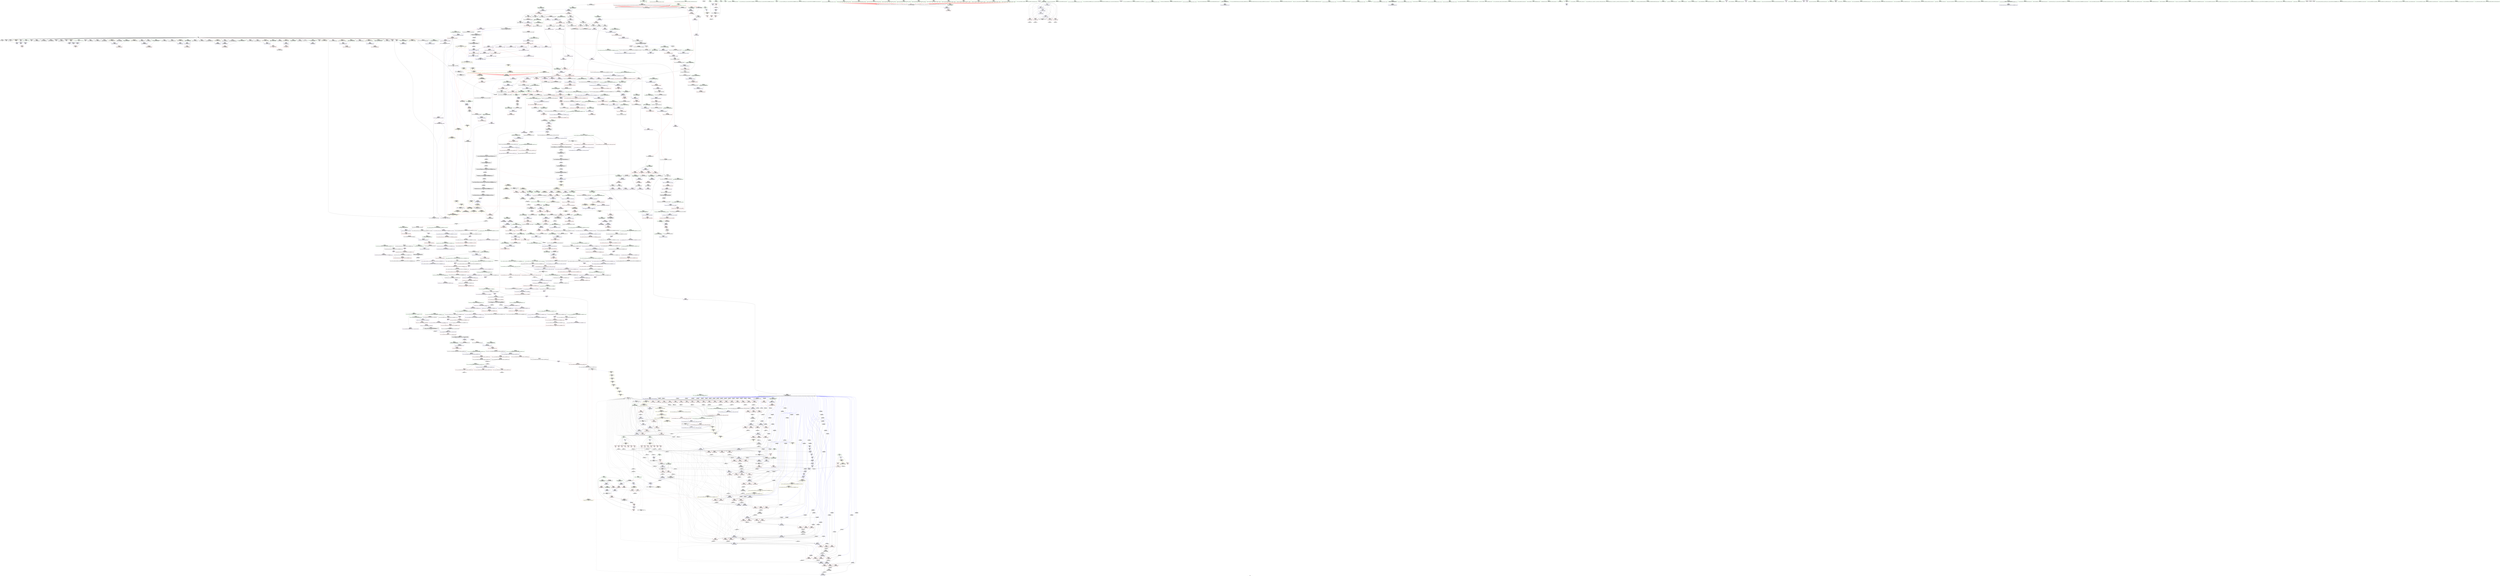 digraph "SVFG" {
	label="SVFG";

	Node0x5631b7f0cd10 [shape=record,color=grey,label="{NodeID: 0\nNullPtr|{|<s41>135}}"];
	Node0x5631b7f0cd10 -> Node0x5631b7f7ad90[style=solid];
	Node0x5631b7f0cd10 -> Node0x5631b7f7ae90[style=solid];
	Node0x5631b7f0cd10 -> Node0x5631b7f7af60[style=solid];
	Node0x5631b7f0cd10 -> Node0x5631b7f7b030[style=solid];
	Node0x5631b7f0cd10 -> Node0x5631b7f7b100[style=solid];
	Node0x5631b7f0cd10 -> Node0x5631b7f7b1d0[style=solid];
	Node0x5631b7f0cd10 -> Node0x5631b7f7b2a0[style=solid];
	Node0x5631b7f0cd10 -> Node0x5631b7f7b370[style=solid];
	Node0x5631b7f0cd10 -> Node0x5631b7f7b440[style=solid];
	Node0x5631b7f0cd10 -> Node0x5631b7f7b510[style=solid];
	Node0x5631b7f0cd10 -> Node0x5631b7f7b5e0[style=solid];
	Node0x5631b7f0cd10 -> Node0x5631b7f7b6b0[style=solid];
	Node0x5631b7f0cd10 -> Node0x5631b7f7b780[style=solid];
	Node0x5631b7f0cd10 -> Node0x5631b7f7b850[style=solid];
	Node0x5631b7f0cd10 -> Node0x5631b7f7b920[style=solid];
	Node0x5631b7f0cd10 -> Node0x5631b7f7b9f0[style=solid];
	Node0x5631b7f0cd10 -> Node0x5631b7f7bac0[style=solid];
	Node0x5631b7f0cd10 -> Node0x5631b7f7bb90[style=solid];
	Node0x5631b7f0cd10 -> Node0x5631b7f7bc60[style=solid];
	Node0x5631b7f0cd10 -> Node0x5631b7f7bd30[style=solid];
	Node0x5631b7f0cd10 -> Node0x5631b7f7be00[style=solid];
	Node0x5631b7f0cd10 -> Node0x5631b7f7bed0[style=solid];
	Node0x5631b7f0cd10 -> Node0x5631b7f7bfa0[style=solid];
	Node0x5631b7f0cd10 -> Node0x5631b7f7c070[style=solid];
	Node0x5631b7f0cd10 -> Node0x5631b7f7c140[style=solid];
	Node0x5631b7f0cd10 -> Node0x5631b7f7c210[style=solid];
	Node0x5631b7f0cd10 -> Node0x5631b7f7c2e0[style=solid];
	Node0x5631b7f0cd10 -> Node0x5631b7f7c3b0[style=solid];
	Node0x5631b7f0cd10 -> Node0x5631b7f7c480[style=solid];
	Node0x5631b7f0cd10 -> Node0x5631b7f7c550[style=solid];
	Node0x5631b7f0cd10 -> Node0x5631b7f7c620[style=solid];
	Node0x5631b7f0cd10 -> Node0x5631b7f7c6f0[style=solid];
	Node0x5631b7f0cd10 -> Node0x5631b7f7c7c0[style=solid];
	Node0x5631b7f0cd10 -> Node0x5631b7f7c890[style=solid];
	Node0x5631b7f0cd10 -> Node0x5631b7f7c960[style=solid];
	Node0x5631b7f0cd10 -> Node0x5631b7f7ca30[style=solid];
	Node0x5631b7f0cd10 -> Node0x5631b7f87970[style=solid];
	Node0x5631b7f0cd10 -> Node0x5631b7f87a40[style=solid];
	Node0x5631b7f0cd10 -> Node0x5631b7f87b10[style=solid];
	Node0x5631b7f0cd10 -> Node0x5631b7f25b20[style=solid];
	Node0x5631b7f0cd10 -> Node0x5631b7fe00a0[style=solid];
	Node0x5631b7f0cd10:s41 -> Node0x5631b80c6790[style=solid,color=red];
	Node0x5631b7f81eb0 [shape=record,color=red,label="{NodeID: 775\n1776\<--1775\ndummyVal\<--offset_0\n_ZSt12__miter_baseIN9__gnu_cxx17__normal_iteratorIPKiSt6vectorIiSaIiEEEEET_S8_\n}"];
	Node0x5631b7f81eb0 -> Node0x5631b7fac070[style=solid];
	Node0x5631b7f78a80 [shape=record,color=purple,label="{NodeID: 443\n1356\<--1355\n_M_impl\<--this1\n_ZNKSt12_Vector_baseIiSaIiEE19_M_get_Tp_allocatorEv\n}"];
	Node0x5631b7f78a80 -> Node0x5631b7f7fa20[style=solid];
	Node0x5631b7f6c940 [shape=record,color=green,label="{NodeID: 111\n868\<--869\nehselector.slot\<--ehselector.slot_field_insensitive\n_ZNSt12_Vector_baseIiSaIiEED2Ev\n}"];
	Node0x5631b7f6c940 -> Node0x5631b7f87700[style=solid];
	Node0x5631b7f87970 [shape=record,color=blue, style = dotted,label="{NodeID: 886\n917\<--3\n_M_start\<--dummyVal\n_ZNSt12_Vector_baseIiSaIiEE12_Vector_implC2ERKS0_\n|{<s0>122}}"];
	Node0x5631b7f87970:s0 -> Node0x5631b8063a60[style=dashed,color=blue];
	Node0x5631b7fdd820 [shape=record,color=grey,label="{NodeID: 1661\n468 = Binary(467, 82, )\n}"];
	Node0x5631b7fdd820 -> Node0x5631b7f84bf0[style=solid];
	Node0x5631b7f8e350 [shape=record,color=red,label="{NodeID: 554\n128\<--126\n\<--call35\n_Z3runSt6vectorIiSaIiEEii\n}"];
	Node0x5631b7f8e350 -> Node0x5631b7fe21a0[style=solid];
	Node0x5631b80ce190 [shape=record,color=black,label="{NodeID: 2436\n1630 = PHI(1567, 1577, )\n0th arg _ZSt12__miter_baseIN9__gnu_cxx17__normal_iteratorIPKiSt6vectorIiSaIiEEEEET_S8_ }"];
	Node0x5631b80ce190 -> Node0x5631b7fabfa0[style=solid];
	Node0x5631b7f710b0 [shape=record,color=green,label="{NodeID: 222\n1550\<--1551\nagg.tmp\<--agg.tmp_field_insensitive\n_ZSt4copyIN9__gnu_cxx17__normal_iteratorIPKiSt6vectorIiSaIiEEEEPiET0_T_SA_S9_\n}"];
	Node0x5631b7f710b0 -> Node0x5631b7f8a3f0[style=solid];
	Node0x5631b7f710b0 -> Node0x5631b7f8a4c0[style=solid];
	Node0x5631b7facbd0 [shape=record,color=blue,label="{NodeID: 997\n1739\<--1741\n_M_current\<--\n_ZN9__gnu_cxx17__normal_iteratorIPKiSt6vectorIiSaIiEEEC2ERKS2_\n|{<s0>155|<s1>156}}"];
	Node0x5631b7facbd0:s0 -> Node0x5631b8064460[style=dashed,color=blue];
	Node0x5631b7facbd0:s1 -> Node0x5631b80645c0[style=dashed,color=blue];
	Node0x5631b7f93d80 [shape=record,color=red,label="{NodeID: 665\n880\<--879\n\<--_M_start4\n_ZNSt12_Vector_baseIiSaIiEED2Ev\n}"];
	Node0x5631b7f93d80 -> Node0x5631b7f7e500[style=solid];
	Node0x5631b80d8570 [shape=record,color=black,label="{NodeID: 2547\n508 = PHI(630, )\n}"];
	Node0x5631b80d8570 -> Node0x5631b7f919c0[style=solid];
	Node0x5631b7f7ef90 [shape=record,color=black,label="{NodeID: 333\n1088\<--1103\n_ZSt25__uninitialized_default_nIPimET_S1_T0__ret\<--call\n_ZSt25__uninitialized_default_nIPimET_S1_T0_\n|{<s0>139}}"];
	Node0x5631b7f7ef90:s0 -> Node0x5631b80d8cb0[style=solid,color=blue];
	Node0x5631b7f0aa40 [shape=record,color=green,label="{NodeID: 1\n5\<--1\n\<--dummyObj\nCan only get source location for instruction, argument, global var or function.}"];
	Node0x5631b7f81f80 [shape=record,color=red,label="{NodeID: 776\n1779\<--1778\ndummyVal\<--offset_0\n_ZNSt11__copy_moveILb0ELb1ESt26random_access_iterator_tagE8__copy_mIiEEPT_PKS3_S6_S4_\n}"];
	Node0x5631b7f81f80 -> Node0x5631b7fac890[style=solid];
	Node0x5631b7f78b50 [shape=record,color=purple,label="{NodeID: 444\n1376\<--1364\ncoerce.dive\<--__first\n_ZSt22__uninitialized_copy_aIN9__gnu_cxx17__normal_iteratorIPKiSt6vectorIiSaIiEEEEPiiET0_T_SA_S9_RSaIT1_E\n}"];
	Node0x5631b7f78b50 -> Node0x5631b7faa260[style=solid];
	Node0x5631b7f6ca10 [shape=record,color=green,label="{NodeID: 112\n886\<--887\n_ZNSt12_Vector_baseIiSaIiEE13_M_deallocateEPim\<--_ZNSt12_Vector_baseIiSaIiEE13_M_deallocateEPim_field_insensitive\n}"];
	Node0x5631b7f87a40 [shape=record,color=blue, style = dotted,label="{NodeID: 887\n919\<--3\n_M_finish\<--dummyVal\n_ZNSt12_Vector_baseIiSaIiEE12_Vector_implC2ERKS0_\n|{<s0>122}}"];
	Node0x5631b7f87a40:s0 -> Node0x5631b8063a60[style=dashed,color=blue];
	Node0x5631b7fdd9a0 [shape=record,color=grey,label="{NodeID: 1662\n152 = Binary(151, 82, )\n}"];
	Node0x5631b7fdd9a0 -> Node0x5631b7f83050[style=solid];
	Node0x5631b7f8e420 [shape=record,color=red,label="{NodeID: 555\n131\<--129\n\<--call36\n_Z3runSt6vectorIiSaIiEEii\n}"];
	Node0x5631b7f8e420 -> Node0x5631b7fe21a0[style=solid];
	Node0x5631b80ce2e0 [shape=record,color=black,label="{NodeID: 2437\n1061 = PHI(850, )\n0th arg _ZSt27__uninitialized_default_n_aIPimiET_S1_T0_RSaIT1_E }"];
	Node0x5631b80ce2e0 -> Node0x5631b7f888e0[style=solid];
	Node0x5631b7f71180 [shape=record,color=green,label="{NodeID: 223\n1552\<--1553\nagg.tmp2\<--agg.tmp2_field_insensitive\n_ZSt4copyIN9__gnu_cxx17__normal_iteratorIPKiSt6vectorIiSaIiEEEEPiET0_T_SA_S9_\n}"];
	Node0x5631b7f71180 -> Node0x5631b7f80e70[style=solid];
	Node0x5631b7f71180 -> Node0x5631b7f8a590[style=solid];
	Node0x5631b7f93e50 [shape=record,color=red,label="{NodeID: 666\n911\<--905\nthis1\<--this.addr\n_ZNSt12_Vector_baseIiSaIiEE12_Vector_implC2ERKS0_\n}"];
	Node0x5631b7f93e50 -> Node0x5631b7f7e5d0[style=solid];
	Node0x5631b7f93e50 -> Node0x5631b7f77970[style=solid];
	Node0x5631b7f93e50 -> Node0x5631b7f77a40[style=solid];
	Node0x5631b7f93e50 -> Node0x5631b7f77b10[style=solid];
	Node0x5631b80d86b0 [shape=record,color=black,label="{NodeID: 2548\n518 = PHI()\n}"];
	Node0x5631b7f7f060 [shape=record,color=black,label="{NodeID: 334\n1107\<--1121\n_ZNSt27__uninitialized_default_n_1ILb1EE18__uninit_default_nIPimEET_S3_T0__ret\<--call\n_ZNSt27__uninitialized_default_n_1ILb1EE18__uninit_default_nIPimEET_S3_T0_\n|{<s0>140}}"];
	Node0x5631b7f7f060:s0 -> Node0x5631b80d8df0[style=solid,color=blue];
	Node0x5631b7f334e0 [shape=record,color=green,label="{NodeID: 2\n13\<--1\n.str\<--dummyObj\nGlob }"];
	Node0x5631b7f82050 [shape=record,color=blue,label="{NodeID: 777\n4\<--5\nT\<--\nGlob }"];
	Node0x5631b7f82050 -> Node0x5631b8045d10[style=dashed];
	Node0x5631b7f78c20 [shape=record,color=purple,label="{NodeID: 445\n1378\<--1366\ncoerce.dive1\<--__last\n_ZSt22__uninitialized_copy_aIN9__gnu_cxx17__normal_iteratorIPKiSt6vectorIiSaIiEEEEPiiET0_T_SA_S9_RSaIT1_E\n}"];
	Node0x5631b7f78c20 -> Node0x5631b7faa330[style=solid];
	Node0x5631b7f6cb10 [shape=record,color=green,label="{NodeID: 113\n905\<--906\nthis.addr\<--this.addr_field_insensitive\n_ZNSt12_Vector_baseIiSaIiEE12_Vector_implC2ERKS0_\n}"];
	Node0x5631b7f6cb10 -> Node0x5631b7f93e50[style=solid];
	Node0x5631b7f6cb10 -> Node0x5631b7f877d0[style=solid];
	Node0x5631b7f87b10 [shape=record,color=blue, style = dotted,label="{NodeID: 888\n921\<--3\n_M_end_of_storage\<--dummyVal\n_ZNSt12_Vector_baseIiSaIiEE12_Vector_implC2ERKS0_\n|{<s0>122}}"];
	Node0x5631b7f87b10:s0 -> Node0x5631b8063a60[style=dashed,color=blue];
	Node0x5631b7fddb20 [shape=record,color=grey,label="{NodeID: 1663\n478 = Binary(477, 82, )\n}"];
	Node0x5631b7fddb20 -> Node0x5631b7f84e60[style=solid];
	Node0x5631b7f8e4f0 [shape=record,color=red,label="{NodeID: 556\n135\<--134\n\<--call39\n_Z3runSt6vectorIiSaIiEEii\n}"];
	Node0x5631b7f8e4f0 -> Node0x5631b7fded20[style=solid];
	Node0x5631b80ce3f0 [shape=record,color=black,label="{NodeID: 2438\n1062 = PHI(851, )\n1st arg _ZSt27__uninitialized_default_n_aIPimiET_S1_T0_RSaIT1_E }"];
	Node0x5631b80ce3f0 -> Node0x5631b7f889b0[style=solid];
	Node0x5631b7f71250 [shape=record,color=green,label="{NodeID: 224\n1554\<--1555\nagg.tmp5\<--agg.tmp5_field_insensitive\n_ZSt4copyIN9__gnu_cxx17__normal_iteratorIPKiSt6vectorIiSaIiEEEEPiET0_T_SA_S9_\n}"];
	Node0x5631b7f71250 -> Node0x5631b7f8a660[style=solid];
	Node0x5631b7f71250 -> Node0x5631b7f8a730[style=solid];
	Node0x5631b7f93f20 [shape=record,color=red,label="{NodeID: 667\n913\<--907\n\<--__a.addr\n_ZNSt12_Vector_baseIiSaIiEE12_Vector_implC2ERKS0_\n|{<s0>131}}"];
	Node0x5631b7f93f20:s0 -> Node0x5631b80c6dd0[style=solid,color=red];
	Node0x5631b80d8780 [shape=record,color=black,label="{NodeID: 2549\n677 = PHI(1320, )\n|{<s0>109}}"];
	Node0x5631b80d8780:s0 -> Node0x5631b80dac60[style=solid,color=red];
	Node0x5631b7f7f130 [shape=record,color=black,label="{NodeID: 335\n1125\<--1144\n_ZSt6fill_nIPimiET_S1_T0_RKT1__ret\<--call1\n_ZSt6fill_nIPimiET_S1_T0_RKT1_\n|{<s0>141}}"];
	Node0x5631b7f7f130:s0 -> Node0x5631b80d8f30[style=solid,color=blue];
	Node0x5631b7f0b7f0 [shape=record,color=green,label="{NodeID: 3\n15\<--1\n.str.1\<--dummyObj\nGlob }"];
	Node0x5631b7f82120 [shape=record,color=blue,label="{NodeID: 778\n7\<--5\nR\<--\nGlob }"];
	Node0x5631b7f82120 -> Node0x5631b8045e20[style=dashed];
	Node0x5631b7f78cf0 [shape=record,color=purple,label="{NodeID: 446\n1392\<--1372\ncoerce.dive3\<--agg.tmp\n_ZSt22__uninitialized_copy_aIN9__gnu_cxx17__normal_iteratorIPKiSt6vectorIiSaIiEEEEPiiET0_T_SA_S9_RSaIT1_E\n}"];
	Node0x5631b7f78cf0 -> Node0x5631b7f96ca0[style=solid];
	Node0x5631b7f71780 [shape=record,color=green,label="{NodeID: 114\n907\<--908\n__a.addr\<--__a.addr_field_insensitive\n_ZNSt12_Vector_baseIiSaIiEE12_Vector_implC2ERKS0_\n}"];
	Node0x5631b7f71780 -> Node0x5631b7f93f20[style=solid];
	Node0x5631b7f71780 -> Node0x5631b7f878a0[style=solid];
	Node0x5631b7f87be0 [shape=record,color=blue,label="{NodeID: 889\n927\<--925\nthis.addr\<--this\n_ZNSt12_Vector_baseIiSaIiEE17_M_create_storageEm\n}"];
	Node0x5631b7f87be0 -> Node0x5631b7f93ff0[style=dashed];
	Node0x5631b7fddca0 [shape=record,color=grey,label="{NodeID: 1664\n164 = Binary(163, 82, )\n}"];
	Node0x5631b7fddca0 -> Node0x5631b7f83120[style=solid];
	Node0x5631b7f8e5c0 [shape=record,color=red,label="{NodeID: 557\n140\<--138\n\<--call41\n_Z3runSt6vectorIiSaIiEEii\n}"];
	Node0x5631b7f8e5c0 -> Node0x5631b7fe2320[style=solid];
	Node0x5631b80ce500 [shape=record,color=black,label="{NodeID: 2439\n1063 = PHI(853, )\n2nd arg _ZSt27__uninitialized_default_n_aIPimiET_S1_T0_RSaIT1_E }"];
	Node0x5631b80ce500 -> Node0x5631b7f88a80[style=solid];
	Node0x5631b7f71320 [shape=record,color=green,label="{NodeID: 225\n1556\<--1557\nagg.tmp6\<--agg.tmp6_field_insensitive\n_ZSt4copyIN9__gnu_cxx17__normal_iteratorIPKiSt6vectorIiSaIiEEEEPiET0_T_SA_S9_\n}"];
	Node0x5631b7f71320 -> Node0x5631b7f80f40[style=solid];
	Node0x5631b7f71320 -> Node0x5631b7f8a800[style=solid];
	Node0x5631b7f93ff0 [shape=record,color=red,label="{NodeID: 668\n933\<--927\nthis1\<--this.addr\n_ZNSt12_Vector_baseIiSaIiEE17_M_create_storageEm\n|{|<s10>132}}"];
	Node0x5631b7f93ff0 -> Node0x5631b7f77be0[style=solid];
	Node0x5631b7f93ff0 -> Node0x5631b7f77cb0[style=solid];
	Node0x5631b7f93ff0 -> Node0x5631b7f77d80[style=solid];
	Node0x5631b7f93ff0 -> Node0x5631b7f77e50[style=solid];
	Node0x5631b7f93ff0 -> Node0x5631b7f77f20[style=solid];
	Node0x5631b7f93ff0 -> Node0x5631b7f77ff0[style=solid];
	Node0x5631b7f93ff0 -> Node0x5631b7f780c0[style=solid];
	Node0x5631b7f93ff0 -> Node0x5631b7f78190[style=solid];
	Node0x5631b7f93ff0 -> Node0x5631b7f78260[style=solid];
	Node0x5631b7f93ff0 -> Node0x5631b7f78330[style=solid];
	Node0x5631b7f93ff0:s10 -> Node0x5631b80dcab0[style=solid,color=red];
	Node0x5631b80d88f0 [shape=record,color=black,label="{NodeID: 2550\n682 = PHI(1350, )\n|{<s0>108}}"];
	Node0x5631b80d88f0:s0 -> Node0x5631b80dde00[style=solid,color=red];
	Node0x5631b7f7f200 [shape=record,color=black,label="{NodeID: 336\n1148\<--1186\n_ZSt10__fill_n_aIPimiEN9__gnu_cxx11__enable_ifIXsr11__is_scalarIT1_EE7__valueET_E6__typeES4_T0_RKS3__ret\<--\n_ZSt10__fill_n_aIPimiEN9__gnu_cxx11__enable_ifIXsr11__is_scalarIT1_EE7__valueET_E6__typeES4_T0_RKS3_\n|{<s0>143}}"];
	Node0x5631b7f7f200:s0 -> Node0x5631b80d91b0[style=solid,color=blue];
	Node0x5631b7f494e0 [shape=record,color=green,label="{NodeID: 4\n17\<--1\n.str.2\<--dummyObj\nGlob }"];
	Node0x5631b80223f0 [shape=record,color=yellow,style=double,label="{NodeID: 1886\n141V_1 = ENCHI(MR_141V_0)\npts\{867 \}\nFun[_ZNSt12_Vector_baseIiSaIiEED2Ev]}"];
	Node0x5631b80223f0 -> Node0x5631b7f87630[style=dashed];
	Node0x5631b7f82220 [shape=record,color=blue,label="{NodeID: 779\n9\<--5\nC\<--\nGlob }"];
	Node0x5631b7f82220 -> Node0x5631b8045f00[style=dashed];
	Node0x5631b7f78dc0 [shape=record,color=purple,label="{NodeID: 447\n1394\<--1374\ncoerce.dive4\<--agg.tmp2\n_ZSt22__uninitialized_copy_aIN9__gnu_cxx17__normal_iteratorIPKiSt6vectorIiSaIiEEEEPiiET0_T_SA_S9_RSaIT1_E\n}"];
	Node0x5631b7f78dc0 -> Node0x5631b7f96d70[style=solid];
	Node0x5631b7f71810 [shape=record,color=green,label="{NodeID: 115\n915\<--916\n_ZNSaIiEC2ERKS_\<--_ZNSaIiEC2ERKS__field_insensitive\n}"];
	Node0x5631b7f87cb0 [shape=record,color=blue,label="{NodeID: 890\n929\<--926\n__n.addr\<--__n\n_ZNSt12_Vector_baseIiSaIiEE17_M_create_storageEm\n}"];
	Node0x5631b7f87cb0 -> Node0x5631b7f940c0[style=dashed];
	Node0x5631b7f87cb0 -> Node0x5631b7f94190[style=dashed];
	Node0x5631b7fdde20 [shape=record,color=grey,label="{NodeID: 1665\n472 = Binary(471, 82, )\n}"];
	Node0x5631b7fdde20 -> Node0x5631b7f84cc0[style=solid];
	Node0x5631b7f8e690 [shape=record,color=red,label="{NodeID: 558\n142\<--141\n\<--call42\n_Z3runSt6vectorIiSaIiEEii\n}"];
	Node0x5631b7f8e690 -> Node0x5631b7fe2320[style=solid];
	Node0x5631b80ce610 [shape=record,color=black,label="{NodeID: 2440\n903 = PHI(813, )\n0th arg _ZNSt12_Vector_baseIiSaIiEE12_Vector_implC2ERKS0_ }"];
	Node0x5631b80ce610 -> Node0x5631b7f877d0[style=solid];
	Node0x5631b7f713f0 [shape=record,color=green,label="{NodeID: 226\n1569\<--1570\n_ZSt12__miter_baseIN9__gnu_cxx17__normal_iteratorIPKiSt6vectorIiSaIiEEEEET_S8_\<--_ZSt12__miter_baseIN9__gnu_cxx17__normal_iteratorIPKiSt6vectorIiSaIiEEEEET_S8__field_insensitive\n}"];
	Node0x5631b7f940c0 [shape=record,color=red,label="{NodeID: 669\n934\<--929\n\<--__n.addr\n_ZNSt12_Vector_baseIiSaIiEE17_M_create_storageEm\n|{<s0>132}}"];
	Node0x5631b7f940c0:s0 -> Node0x5631b80dcbf0[style=solid,color=red];
	Node0x5631b80d8a30 [shape=record,color=black,label="{NodeID: 2551\n691 = PHI(1400, )\n}"];
	Node0x5631b80d8a30 -> Node0x5631b7f86520[style=solid];
	Node0x5631b7f7f2d0 [shape=record,color=black,label="{NodeID: 337\n1188\<--1193\n_ZSt12__niter_baseIPiET_S1__ret\<--\n_ZSt12__niter_baseIPiET_S1_\n|{<s0>142|<s1>174}}"];
	Node0x5631b7f7f2d0:s0 -> Node0x5631b80d9070[style=solid,color=blue];
	Node0x5631b7f7f2d0:s1 -> Node0x5631b80d4530[style=solid,color=blue];
	Node0x5631b7f49820 [shape=record,color=green,label="{NodeID: 5\n19\<--1\n.str.3\<--dummyObj\nGlob }"];
	Node0x5631b80224d0 [shape=record,color=yellow,style=double,label="{NodeID: 1887\n143V_1 = ENCHI(MR_143V_0)\npts\{869 \}\nFun[_ZNSt12_Vector_baseIiSaIiEED2Ev]}"];
	Node0x5631b80224d0 -> Node0x5631b7f87700[style=dashed];
	Node0x5631b7f82320 [shape=record,color=blue,label="{NodeID: 780\n11\<--5\nK\<--\nGlob }"];
	Node0x5631b7f82320 -> Node0x5631b8045fe0[style=dashed];
	Node0x5631b7f78e90 [shape=record,color=purple,label="{NodeID: 448\n1744\<--1382\noffset_0\<--\n}"];
	Node0x5631b7f78e90 -> Node0x5631b7faa5a0[style=solid];
	Node0x5631b7f71910 [shape=record,color=green,label="{NodeID: 116\n927\<--928\nthis.addr\<--this.addr_field_insensitive\n_ZNSt12_Vector_baseIiSaIiEE17_M_create_storageEm\n}"];
	Node0x5631b7f71910 -> Node0x5631b7f93ff0[style=solid];
	Node0x5631b7f71910 -> Node0x5631b7f87be0[style=solid];
	Node0x5631b7f87d80 [shape=record,color=blue,label="{NodeID: 891\n939\<--935\n_M_start\<--call\n_ZNSt12_Vector_baseIiSaIiEE17_M_create_storageEm\n|{|<s2>123}}"];
	Node0x5631b7f87d80 -> Node0x5631b7f94260[style=dashed];
	Node0x5631b7f87d80 -> Node0x5631b7f94330[style=dashed];
	Node0x5631b7f87d80:s2 -> Node0x5631b8063bf0[style=dashed,color=blue];
	Node0x5631b7fddfa0 [shape=record,color=grey,label="{NodeID: 1666\n335 = Binary(334, 197, )\n}"];
	Node0x5631b7fddfa0 -> Node0x5631b7f83fc0[style=solid];
	Node0x5631b7f8e760 [shape=record,color=red,label="{NodeID: 559\n146\<--145\n\<--call44\n_Z3runSt6vectorIiSaIiEEii\n}"];
	Node0x5631b7f8e760 -> Node0x5631b7fdeea0[style=solid];
	Node0x5631b80ce720 [shape=record,color=black,label="{NodeID: 2441\n904 = PHI(814, )\n1st arg _ZNSt12_Vector_baseIiSaIiEE12_Vector_implC2ERKS0_ }"];
	Node0x5631b80ce720 -> Node0x5631b7f878a0[style=solid];
	Node0x5631b7f714f0 [shape=record,color=green,label="{NodeID: 227\n1587\<--1588\n_ZSt14__copy_move_a2ILb0EN9__gnu_cxx17__normal_iteratorIPKiSt6vectorIiSaIiEEEEPiET1_T0_SA_S9_\<--_ZSt14__copy_move_a2ILb0EN9__gnu_cxx17__normal_iteratorIPKiSt6vectorIiSaIiEEEEPiET1_T0_SA_S9__field_insensitive\n}"];
	Node0x5631b7f94190 [shape=record,color=red,label="{NodeID: 670\n950\<--929\n\<--__n.addr\n_ZNSt12_Vector_baseIiSaIiEE17_M_create_storageEm\n}"];
	Node0x5631b80d8b70 [shape=record,color=black,label="{NodeID: 2552\n1032 = PHI(1049, )\n}"];
	Node0x5631b80d8b70 -> Node0x5631b7fdf620[style=solid];
	Node0x5631b7f7f3a0 [shape=record,color=black,label="{NodeID: 338\n1213\<--1212\n\<--_M_impl\n_ZNSt12_Vector_baseIiSaIiEE13_M_deallocateEPim\n|{<s0>144}}"];
	Node0x5631b7f7f3a0:s0 -> Node0x5631b80dd870[style=solid,color=red];
	Node0x5631b7f498e0 [shape=record,color=green,label="{NodeID: 6\n43\<--1\n\<--dummyObj\nCan only get source location for instruction, argument, global var or function.}"];
	Node0x5631b80225b0 [shape=record,color=yellow,style=double,label="{NodeID: 1888\n20V_1 = ENCHI(MR_20V_0)\npts\{3920000 4060000 \}\nFun[_ZNSt12_Vector_baseIiSaIiEED2Ev]}"];
	Node0x5631b80225b0 -> Node0x5631b7f93be0[style=dashed];
	Node0x5631b80225b0 -> Node0x5631b7f93d80[style=dashed];
	Node0x5631b7f82420 [shape=record,color=blue,label="{NodeID: 781\n27\<--25\ns.addr\<--s\n_Z3runSt6vectorIiSaIiEEii\n}"];
	Node0x5631b7f82420 -> Node0x5631b8036ff0[style=dashed];
	Node0x5631b7f78f60 [shape=record,color=purple,label="{NodeID: 449\n1745\<--1383\noffset_0\<--\n}"];
	Node0x5631b7f78f60 -> Node0x5631b7f98ec0[style=solid];
	Node0x5631b7f719e0 [shape=record,color=green,label="{NodeID: 117\n929\<--930\n__n.addr\<--__n.addr_field_insensitive\n_ZNSt12_Vector_baseIiSaIiEE17_M_create_storageEm\n}"];
	Node0x5631b7f719e0 -> Node0x5631b7f940c0[style=solid];
	Node0x5631b7f719e0 -> Node0x5631b7f94190[style=solid];
	Node0x5631b7f719e0 -> Node0x5631b7f87cb0[style=solid];
	Node0x5631b7f87e50 [shape=record,color=blue,label="{NodeID: 892\n945\<--943\n_M_finish\<--\n_ZNSt12_Vector_baseIiSaIiEE17_M_create_storageEm\n|{<s0>123}}"];
	Node0x5631b7f87e50:s0 -> Node0x5631b8063bf0[style=dashed,color=blue];
	Node0x5631b7fde120 [shape=record,color=grey,label="{NodeID: 1667\n1337 = Binary(1336, 47, )\n}"];
	Node0x5631b7fde120 -> Node0x5631b7f7f950[style=solid];
	Node0x5631b7f8e830 [shape=record,color=red,label="{NodeID: 560\n151\<--150\n\<--call45\n_Z3runSt6vectorIiSaIiEEii\n}"];
	Node0x5631b7f8e830 -> Node0x5631b7fdd9a0[style=solid];
	Node0x5631b80d0240 [shape=record,color=black,label="{NodeID: 2442\n506 = PHI(23, )\n}"];
	Node0x5631b80d0240 -> Node0x5631b7f85340[style=solid];
	Node0x5631b7f715f0 [shape=record,color=green,label="{NodeID: 228\n1594\<--1595\n__first\<--__first_field_insensitive\n_ZSt14__copy_move_a2ILb0EN9__gnu_cxx17__normal_iteratorIPKiSt6vectorIiSaIiEEEEPiET1_T0_SA_S9_\n}"];
	Node0x5631b7f715f0 -> Node0x5631b7f810e0[style=solid];
	Node0x5631b7f715f0 -> Node0x5631b7f8ac10[style=solid];
	Node0x5631b7f94260 [shape=record,color=red,label="{NodeID: 671\n943\<--942\n\<--_M_start3\n_ZNSt12_Vector_baseIiSaIiEE17_M_create_storageEm\n}"];
	Node0x5631b7f94260 -> Node0x5631b7f87e50[style=solid];
	Node0x5631b80d8cb0 [shape=record,color=black,label="{NodeID: 2553\n1075 = PHI(1088, )\n}"];
	Node0x5631b80d8cb0 -> Node0x5631b7f7ed20[style=solid];
	Node0x5631b7f7f470 [shape=record,color=black,label="{NodeID: 339\n1247\<--1246\n\<--\n_ZNSt16allocator_traitsISaIiEE10deallocateERS0_Pim\n|{<s0>147}}"];
	Node0x5631b7f7f470:s0 -> Node0x5631b80dbe30[style=solid,color=red];
	Node0x5631b7f499a0 [shape=record,color=green,label="{NodeID: 7\n47\<--1\n\<--dummyObj\nCan only get source location for instruction, argument, global var or function.|{<s0>1|<s1>3|<s2>24|<s3>30|<s4>38|<s5>42|<s6>43|<s7>84}}"];
	Node0x5631b7f499a0:s0 -> Node0x5631b80cca80[style=solid,color=red];
	Node0x5631b7f499a0:s1 -> Node0x5631b80cca80[style=solid,color=red];
	Node0x5631b7f499a0:s2 -> Node0x5631b80cca80[style=solid,color=red];
	Node0x5631b7f499a0:s3 -> Node0x5631b80cca80[style=solid,color=red];
	Node0x5631b7f499a0:s4 -> Node0x5631b80cca80[style=solid,color=red];
	Node0x5631b7f499a0:s5 -> Node0x5631b80cca80[style=solid,color=red];
	Node0x5631b7f499a0:s6 -> Node0x5631b80cca80[style=solid,color=red];
	Node0x5631b7f499a0:s7 -> Node0x5631b80cca80[style=solid,color=red];
	Node0x5631b80226c0 [shape=record,color=yellow,style=double,label="{NodeID: 1889\n110V_1 = ENCHI(MR_110V_0)\npts\{3920002 4060002 \}\nFun[_ZNSt12_Vector_baseIiSaIiEED2Ev]}"];
	Node0x5631b80226c0 -> Node0x5631b7f93cb0[style=dashed];
	Node0x5631b7f824f0 [shape=record,color=blue,label="{NodeID: 782\n29\<--26\nk.addr\<--k\n_Z3runSt6vectorIiSaIiEEii\n}"];
	Node0x5631b7f824f0 -> Node0x5631b80374f0[style=dashed];
	Node0x5631b7f79030 [shape=record,color=purple,label="{NodeID: 450\n1747\<--1388\noffset_0\<--\n}"];
	Node0x5631b7f79030 -> Node0x5631b7faa670[style=solid];
	Node0x5631b7f71ab0 [shape=record,color=green,label="{NodeID: 118\n936\<--937\n_ZNSt12_Vector_baseIiSaIiEE11_M_allocateEm\<--_ZNSt12_Vector_baseIiSaIiEE11_M_allocateEm_field_insensitive\n}"];
	Node0x5631b7f87f20 [shape=record,color=blue,label="{NodeID: 893\n953\<--951\n_M_end_of_storage\<--add.ptr\n_ZNSt12_Vector_baseIiSaIiEE17_M_create_storageEm\n|{<s0>123}}"];
	Node0x5631b7f87f20:s0 -> Node0x5631b8063bf0[style=dashed,color=blue];
	Node0x5631b7fde2a0 [shape=record,color=grey,label="{NodeID: 1668\n1336 = Binary(1334, 1335, )\n}"];
	Node0x5631b7fde2a0 -> Node0x5631b7fde120[style=solid];
	Node0x5631b7f8e900 [shape=record,color=red,label="{NodeID: 561\n156\<--155\n\<--call48\n_Z3runSt6vectorIiSaIiEEii\n}"];
	Node0x5631b7f8e900 -> Node0x5631b7fe15a0[style=solid];
	Node0x5631b80d0470 [shape=record,color=black,label="{NodeID: 2443\n419 = PHI()\n}"];
	Node0x5631b7f716c0 [shape=record,color=green,label="{NodeID: 229\n1596\<--1597\n__last\<--__last_field_insensitive\n_ZSt14__copy_move_a2ILb0EN9__gnu_cxx17__normal_iteratorIPKiSt6vectorIiSaIiEEEEPiET1_T0_SA_S9_\n}"];
	Node0x5631b7f716c0 -> Node0x5631b7f811b0[style=solid];
	Node0x5631b7f716c0 -> Node0x5631b7f8ace0[style=solid];
	Node0x5631b8036ff0 [shape=record,color=black,label="{NodeID: 1779\nMR_4V_3 = PHI(MR_4V_4, MR_4V_2, )\npts\{28 \}\n}"];
	Node0x5631b8036ff0 -> Node0x5631b7f8caf0[style=dashed];
	Node0x5631b8036ff0 -> Node0x5631b7f8cbc0[style=dashed];
	Node0x5631b8036ff0 -> Node0x5631b7f84230[style=dashed];
	Node0x5631b7f94330 [shape=record,color=red,label="{NodeID: 672\n949\<--948\n\<--_M_start6\n_ZNSt12_Vector_baseIiSaIiEE17_M_create_storageEm\n}"];
	Node0x5631b7f94330 -> Node0x5631b7f8bab0[style=solid];
	Node0x5631b80d8df0 [shape=record,color=black,label="{NodeID: 2554\n1103 = PHI(1107, )\n}"];
	Node0x5631b80d8df0 -> Node0x5631b7f7ef90[style=solid];
	Node0x5631b7f7f540 [shape=record,color=black,label="{NodeID: 340\n1269\<--1268\n\<--\n_ZN9__gnu_cxx13new_allocatorIiE10deallocateEPim\n}"];
	Node0x5631b7f49a60 [shape=record,color=green,label="{NodeID: 8\n52\<--1\n\<--dummyObj\nCan only get source location for instruction, argument, global var or function.|{<s0>2|<s1>4|<s2>14|<s3>16|<s4>19|<s5>41|<s6>55|<s7>61|<s8>80}}"];
	Node0x5631b7f49a60:s0 -> Node0x5631b80cca80[style=solid,color=red];
	Node0x5631b7f49a60:s1 -> Node0x5631b80cca80[style=solid,color=red];
	Node0x5631b7f49a60:s2 -> Node0x5631b80cca80[style=solid,color=red];
	Node0x5631b7f49a60:s3 -> Node0x5631b80cca80[style=solid,color=red];
	Node0x5631b7f49a60:s4 -> Node0x5631b80cca80[style=solid,color=red];
	Node0x5631b7f49a60:s5 -> Node0x5631b80cca80[style=solid,color=red];
	Node0x5631b7f49a60:s6 -> Node0x5631b80cca80[style=solid,color=red];
	Node0x5631b7f49a60:s7 -> Node0x5631b80cca80[style=solid,color=red];
	Node0x5631b7f49a60:s8 -> Node0x5631b80cca80[style=solid,color=red];
	Node0x5631b7f825c0 [shape=record,color=blue,label="{NodeID: 783\n31\<--43\nmink\<--\n_Z3runSt6vectorIiSaIiEEii\n}"];
	Node0x5631b7f825c0 -> Node0x5631b7f8ce30[style=dashed];
	Node0x5631b7f825c0 -> Node0x5631b7f8cf00[style=dashed];
	Node0x5631b7f825c0 -> Node0x5631b7f8cfd0[style=dashed];
	Node0x5631b7f825c0 -> Node0x5631b7f8d0a0[style=dashed];
	Node0x5631b7f825c0 -> Node0x5631b7f8d170[style=dashed];
	Node0x5631b7f825c0 -> Node0x5631b7f82760[style=dashed];
	Node0x5631b7f825c0 -> Node0x5631b7f82900[style=dashed];
	Node0x5631b7f825c0 -> Node0x5631b7f82aa0[style=dashed];
	Node0x5631b7f825c0 -> Node0x5631b7f82c40[style=dashed];
	Node0x5631b7f825c0 -> Node0x5631b7f82de0[style=dashed];
	Node0x5631b7f79100 [shape=record,color=purple,label="{NodeID: 451\n1748\<--1389\noffset_0\<--\n}"];
	Node0x5631b7f79100 -> Node0x5631b7f98f90[style=solid];
	Node0x5631b7f71bb0 [shape=record,color=green,label="{NodeID: 119\n958\<--959\nthis.addr\<--this.addr_field_insensitive\n_ZNSt12_Vector_baseIiSaIiEE12_Vector_implD2Ev\n}"];
	Node0x5631b7f71bb0 -> Node0x5631b7f94400[style=solid];
	Node0x5631b7f71bb0 -> Node0x5631b7f87ff0[style=solid];
	Node0x5631b7f87ff0 [shape=record,color=blue,label="{NodeID: 894\n958\<--957\nthis.addr\<--this\n_ZNSt12_Vector_baseIiSaIiEE12_Vector_implD2Ev\n}"];
	Node0x5631b7f87ff0 -> Node0x5631b7f94400[style=dashed];
	Node0x5631b7fde420 [shape=record,color=grey,label="{NodeID: 1669\n443 = Binary(100, 442, )\n}"];
	Node0x5631b7fde420 -> Node0x5631b7f84710[style=solid];
	Node0x5631b7f8e9d0 [shape=record,color=red,label="{NodeID: 562\n158\<--157\n\<--call49\n_Z3runSt6vectorIiSaIiEEii\n}"];
	Node0x5631b7f8e9d0 -> Node0x5631b7fe15a0[style=solid];
	Node0x5631b80d0540 [shape=record,color=black,label="{NodeID: 2444\n46 = PHI(365, )\n}"];
	Node0x5631b80d0540 -> Node0x5631b7f8d650[style=solid];
	Node0x5631b7f79af0 [shape=record,color=green,label="{NodeID: 230\n1598\<--1599\n__result.addr\<--__result.addr_field_insensitive\n_ZSt14__copy_move_a2ILb0EN9__gnu_cxx17__normal_iteratorIPKiSt6vectorIiSaIiEEEEPiET1_T0_SA_S9_\n}"];
	Node0x5631b7f79af0 -> Node0x5631b7f97e80[style=solid];
	Node0x5631b7f79af0 -> Node0x5631b7fabd30[style=solid];
	Node0x5631b80374f0 [shape=record,color=black,label="{NodeID: 1780\nMR_6V_3 = PHI(MR_6V_4, MR_6V_2, )\npts\{30 \}\n}"];
	Node0x5631b80374f0 -> Node0x5631b7f8cc90[style=dashed];
	Node0x5631b80374f0 -> Node0x5631b7f8cd60[style=dashed];
	Node0x5631b80374f0 -> Node0x5631b7f84300[style=dashed];
	Node0x5631b7f94400 [shape=record,color=red,label="{NodeID: 673\n961\<--958\nthis1\<--this.addr\n_ZNSt12_Vector_baseIiSaIiEE12_Vector_implD2Ev\n}"];
	Node0x5631b7f94400 -> Node0x5631b7f7e6a0[style=solid];
	Node0x5631b80d8f30 [shape=record,color=black,label="{NodeID: 2555\n1121 = PHI(1125, )\n}"];
	Node0x5631b80d8f30 -> Node0x5631b7f7f060[style=solid];
	Node0x5631b7f7f610 [shape=record,color=black,label="{NodeID: 341\n1326\<--1325\n\<--this1\n_ZNKSt6vectorIiSaIiEE4sizeEv\n}"];
	Node0x5631b7f7f610 -> Node0x5631b7f78740[style=solid];
	Node0x5631b7f7f610 -> Node0x5631b7f78810[style=solid];
	Node0x5631b7f697a0 [shape=record,color=green,label="{NodeID: 9\n67\<--1\n\<--dummyObj\nCan only get source location for instruction, argument, global var or function.|{<s0>5|<s1>7|<s2>9|<s3>11|<s4>27|<s5>33|<s6>47|<s7>69|<s8>86}}"];
	Node0x5631b7f697a0:s0 -> Node0x5631b80cca80[style=solid,color=red];
	Node0x5631b7f697a0:s1 -> Node0x5631b80cca80[style=solid,color=red];
	Node0x5631b7f697a0:s2 -> Node0x5631b80cca80[style=solid,color=red];
	Node0x5631b7f697a0:s3 -> Node0x5631b80cca80[style=solid,color=red];
	Node0x5631b7f697a0:s4 -> Node0x5631b80cca80[style=solid,color=red];
	Node0x5631b7f697a0:s5 -> Node0x5631b80cca80[style=solid,color=red];
	Node0x5631b7f697a0:s6 -> Node0x5631b80cca80[style=solid,color=red];
	Node0x5631b7f697a0:s7 -> Node0x5631b80cca80[style=solid,color=red];
	Node0x5631b7f697a0:s8 -> Node0x5631b80cca80[style=solid,color=red];
	Node0x5631b80228e0 [shape=record,color=yellow,style=double,label="{NodeID: 1891\n33V_1 = ENCHI(MR_33V_0)\npts\{390 \}\nFun[_ZSt3minIiERKT_S2_S2_]}"];
	Node0x5631b80228e0 -> Node0x5631b7f925f0[style=dashed];
	Node0x5631b7f82690 [shape=record,color=blue,label="{NodeID: 784\n33\<--5\nki\<--\n_Z3runSt6vectorIiSaIiEEii\n}"];
	Node0x5631b7f82690 -> Node0x5631b7f8d310[style=dashed];
	Node0x5631b7f82690 -> Node0x5631b7f8d3e0[style=dashed];
	Node0x5631b7f82690 -> Node0x5631b7f8d4b0[style=dashed];
	Node0x5631b7f82690 -> Node0x5631b7f8d580[style=dashed];
	Node0x5631b7f82690 -> Node0x5631b7f82830[style=dashed];
	Node0x5631b7f82690 -> Node0x5631b7f829d0[style=dashed];
	Node0x5631b7f82690 -> Node0x5631b7f82b70[style=dashed];
	Node0x5631b7f82690 -> Node0x5631b7f82d10[style=dashed];
	Node0x5631b7f82690 -> Node0x5631b8037ef0[style=dashed];
	Node0x5631b7f791d0 [shape=record,color=purple,label="{NodeID: 452\n1418\<--1402\ncoerce.dive\<--retval\n_ZNKSt6vectorIiSaIiEE5beginEv\n}"];
	Node0x5631b7f791d0 -> Node0x5631b7f96fe0[style=solid];
	Node0x5631b7f71c80 [shape=record,color=green,label="{NodeID: 120\n965\<--966\n_ZN9__gnu_cxx13new_allocatorIiEC2ERKS1_\<--_ZN9__gnu_cxx13new_allocatorIiEC2ERKS1__field_insensitive\n}"];
	Node0x5631b7f880c0 [shape=record,color=blue,label="{NodeID: 895\n970\<--968\nthis.addr\<--this\n_ZN9__gnu_cxx13new_allocatorIiEC2ERKS1_\n}"];
	Node0x5631b7f880c0 -> Node0x5631b7f944d0[style=dashed];
	Node0x5631b7fde5a0 [shape=record,color=grey,label="{NodeID: 1670\n442 = Binary(441, 100, )\n}"];
	Node0x5631b7fde5a0 -> Node0x5631b7fde420[style=solid];
	Node0x5631b7f8eaa0 [shape=record,color=red,label="{NodeID: 563\n163\<--161\n\<--call52\n_Z3runSt6vectorIiSaIiEEii\n}"];
	Node0x5631b7f8eaa0 -> Node0x5631b7fddca0[style=solid];
	Node0x5631b80d06b0 [shape=record,color=black,label="{NodeID: 2445\n85 = PHI(365, )\n}"];
	Node0x5631b80d06b0 -> Node0x5631b7f8dcd0[style=solid];
	Node0x5631b7f79bc0 [shape=record,color=green,label="{NodeID: 231\n1600\<--1601\nagg.tmp\<--agg.tmp_field_insensitive\n_ZSt14__copy_move_a2ILb0EN9__gnu_cxx17__normal_iteratorIPKiSt6vectorIiSaIiEEEEPiET1_T0_SA_S9_\n}"];
	Node0x5631b7f79bc0 -> Node0x5631b7f81280[style=solid];
	Node0x5631b7f79bc0 -> Node0x5631b7f8adb0[style=solid];
	Node0x5631b80379f0 [shape=record,color=black,label="{NodeID: 1781\nMR_8V_2 = PHI(MR_8V_12, MR_8V_1, )\npts\{32 \}\n}"];
	Node0x5631b80379f0 -> Node0x5631b7f825c0[style=dashed];
	Node0x5631b7f944d0 [shape=record,color=red,label="{NodeID: 674\n976\<--970\nthis1\<--this.addr\n_ZN9__gnu_cxx13new_allocatorIiEC2ERKS1_\n}"];
	Node0x5631b80d9070 [shape=record,color=black,label="{NodeID: 2556\n1139 = PHI(1188, )\n|{<s0>143}}"];
	Node0x5631b80d9070:s0 -> Node0x5631b80dd230[style=solid,color=red];
	Node0x5631b7f7f6e0 [shape=record,color=black,label="{NodeID: 342\n1330\<--1325\n\<--this1\n_ZNKSt6vectorIiSaIiEE4sizeEv\n}"];
	Node0x5631b7f7f6e0 -> Node0x5631b7f788e0[style=solid];
	Node0x5631b7f7f6e0 -> Node0x5631b7f789b0[style=solid];
	Node0x5631b7f69860 [shape=record,color=green,label="{NodeID: 10\n70\<--1\n\<--dummyObj\nCan only get source location for instruction, argument, global var or function.|{<s0>6|<s1>8|<s2>25|<s3>28|<s4>29|<s5>39|<s6>44|<s7>85}}"];
	Node0x5631b7f69860:s0 -> Node0x5631b80cca80[style=solid,color=red];
	Node0x5631b7f69860:s1 -> Node0x5631b80cca80[style=solid,color=red];
	Node0x5631b7f69860:s2 -> Node0x5631b80cca80[style=solid,color=red];
	Node0x5631b7f69860:s3 -> Node0x5631b80cca80[style=solid,color=red];
	Node0x5631b7f69860:s4 -> Node0x5631b80cca80[style=solid,color=red];
	Node0x5631b7f69860:s5 -> Node0x5631b80cca80[style=solid,color=red];
	Node0x5631b7f69860:s6 -> Node0x5631b80cca80[style=solid,color=red];
	Node0x5631b7f69860:s7 -> Node0x5631b80cca80[style=solid,color=red];
	Node0x5631b80229f0 [shape=record,color=yellow,style=double,label="{NodeID: 1892\n43V_1 = ENCHI(MR_43V_0)\npts\{404 \}\nFun[_ZSt3minIiERKT_S2_S2_]}"];
	Node0x5631b80229f0 -> Node0x5631b7f92520[style=dashed];
	Node0x5631b7f82760 [shape=record,color=blue,label="{NodeID: 785\n31\<--61\nmink\<--sub5\n_Z3runSt6vectorIiSaIiEEii\n}"];
	Node0x5631b7f82760 -> Node0x5631b7f8cf00[style=dashed];
	Node0x5631b7f82760 -> Node0x5631b7f8cfd0[style=dashed];
	Node0x5631b7f82760 -> Node0x5631b7f8d0a0[style=dashed];
	Node0x5631b7f82760 -> Node0x5631b7f8d170[style=dashed];
	Node0x5631b7f82760 -> Node0x5631b7f82900[style=dashed];
	Node0x5631b7f82760 -> Node0x5631b7f82aa0[style=dashed];
	Node0x5631b7f82760 -> Node0x5631b7f82c40[style=dashed];
	Node0x5631b7f82760 -> Node0x5631b7f82de0[style=dashed];
	Node0x5631b7f792a0 [shape=record,color=purple,label="{NodeID: 453\n1411\<--1410\n_M_impl\<--\n_ZNKSt6vectorIiSaIiEE5beginEv\n}"];
	Node0x5631b7f71d80 [shape=record,color=green,label="{NodeID: 121\n970\<--971\nthis.addr\<--this.addr_field_insensitive\n_ZN9__gnu_cxx13new_allocatorIiEC2ERKS1_\n}"];
	Node0x5631b7f71d80 -> Node0x5631b7f944d0[style=solid];
	Node0x5631b7f71d80 -> Node0x5631b7f880c0[style=solid];
	Node0x5631b7f88190 [shape=record,color=blue,label="{NodeID: 896\n972\<--969\n.addr\<--\n_ZN9__gnu_cxx13new_allocatorIiEC2ERKS1_\n}"];
	Node0x5631b7fde720 [shape=record,color=grey,label="{NodeID: 1671\n441 = Binary(439, 440, )\n}"];
	Node0x5631b7fde720 -> Node0x5631b7fde5a0[style=solid];
	Node0x5631b7f8eb70 [shape=record,color=red,label="{NodeID: 564\n167\<--166\n\<--call54\n_Z3runSt6vectorIiSaIiEEii\n}"];
	Node0x5631b7f8eb70 -> Node0x5631b7fe1720[style=solid];
	Node0x5631b80d07f0 [shape=record,color=black,label="{NodeID: 2446\n87 = PHI(365, )\n}"];
	Node0x5631b80d07f0 -> Node0x5631b7f8dda0[style=solid];
	Node0x5631b7f79c90 [shape=record,color=green,label="{NodeID: 232\n1602\<--1603\nagg.tmp3\<--agg.tmp3_field_insensitive\n_ZSt14__copy_move_a2ILb0EN9__gnu_cxx17__normal_iteratorIPKiSt6vectorIiSaIiEEEEPiET1_T0_SA_S9_\n}"];
	Node0x5631b7f79c90 -> Node0x5631b7f81350[style=solid];
	Node0x5631b7f79c90 -> Node0x5631b7f8ae80[style=solid];
	Node0x5631b8037ef0 [shape=record,color=black,label="{NodeID: 1782\nMR_10V_2 = PHI(MR_10V_11, MR_10V_1, )\npts\{34 \}\n}"];
	Node0x5631b8037ef0 -> Node0x5631b7f82690[style=dashed];
	Node0x5631b7f945a0 [shape=record,color=red,label="{NodeID: 675\n987\<--981\nthis1\<--this.addr\n_ZNSt12_Vector_baseIiSaIiEE11_M_allocateEm\n}"];
	Node0x5631b7f945a0 -> Node0x5631b7f78400[style=solid];
	Node0x5631b80d91b0 [shape=record,color=black,label="{NodeID: 2557\n1144 = PHI(1148, )\n}"];
	Node0x5631b80d91b0 -> Node0x5631b7f7f130[style=solid];
	Node0x5631b7f7f7b0 [shape=record,color=black,label="{NodeID: 343\n1334\<--1329\nsub.ptr.lhs.cast\<--\n_ZNKSt6vectorIiSaIiEE4sizeEv\n}"];
	Node0x5631b7f7f7b0 -> Node0x5631b7fde2a0[style=solid];
	Node0x5631b7f69960 [shape=record,color=green,label="{NodeID: 11\n82\<--1\n\<--dummyObj\nCan only get source location for instruction, argument, global var or function.}"];
	Node0x5631b7f82830 [shape=record,color=blue,label="{NodeID: 786\n33\<--5\nki\<--\n_Z3runSt6vectorIiSaIiEEii\n}"];
	Node0x5631b7f82830 -> Node0x5631b7f8d310[style=dashed];
	Node0x5631b7f82830 -> Node0x5631b7f8d3e0[style=dashed];
	Node0x5631b7f82830 -> Node0x5631b7f8d4b0[style=dashed];
	Node0x5631b7f82830 -> Node0x5631b7f8d580[style=dashed];
	Node0x5631b7f82830 -> Node0x5631b7f829d0[style=dashed];
	Node0x5631b7f82830 -> Node0x5631b7f82b70[style=dashed];
	Node0x5631b7f82830 -> Node0x5631b7f82d10[style=dashed];
	Node0x5631b7f82830 -> Node0x5631b8037ef0[style=dashed];
	Node0x5631b7f79370 [shape=record,color=purple,label="{NodeID: 454\n1412\<--1410\n_M_start\<--\n_ZNKSt6vectorIiSaIiEE5beginEv\n}"];
	Node0x5631b7f79370 -> Node0x5631b7f96f10[style=solid];
	Node0x5631b7f71e50 [shape=record,color=green,label="{NodeID: 122\n972\<--973\n.addr\<--.addr_field_insensitive\n_ZN9__gnu_cxx13new_allocatorIiEC2ERKS1_\n}"];
	Node0x5631b7f71e50 -> Node0x5631b7f88190[style=solid];
	Node0x5631b7f88260 [shape=record,color=blue,label="{NodeID: 897\n981\<--979\nthis.addr\<--this\n_ZNSt12_Vector_baseIiSaIiEE11_M_allocateEm\n}"];
	Node0x5631b7f88260 -> Node0x5631b7f945a0[style=dashed];
	Node0x5631b7fde8a0 [shape=record,color=grey,label="{NodeID: 1672\n460 = Binary(459, 82, )\n}"];
	Node0x5631b7fde8a0 -> Node0x5631b7f84980[style=solid];
	Node0x5631b7f8ec40 [shape=record,color=red,label="{NodeID: 565\n169\<--168\n\<--call55\n_Z3runSt6vectorIiSaIiEEii\n}"];
	Node0x5631b7f8ec40 -> Node0x5631b7fe1720[style=solid];
	Node0x5631b80d0930 [shape=record,color=black,label="{NodeID: 2447\n93 = PHI(365, )\n}"];
	Node0x5631b80d0930 -> Node0x5631b7f8de70[style=solid];
	Node0x5631b7f79d60 [shape=record,color=green,label="{NodeID: 233\n1615\<--1616\n_ZSt12__niter_baseIPKiSt6vectorIiSaIiEEET_N9__gnu_cxx17__normal_iteratorIS5_T0_EE\<--_ZSt12__niter_baseIPKiSt6vectorIiSaIiEEET_N9__gnu_cxx17__normal_iteratorIS5_T0_EE_field_insensitive\n}"];
	Node0x5631b80383f0 [shape=record,color=black,label="{NodeID: 1783\nMR_12V_2 = PHI(MR_12V_38, MR_12V_1, )\npts\{1044 \}\n|{|<s41>93}}"];
	Node0x5631b80383f0 -> Node0x5631b7f8d650[style=dashed];
	Node0x5631b80383f0 -> Node0x5631b7f8d720[style=dashed];
	Node0x5631b80383f0 -> Node0x5631b7f8d7f0[style=dashed];
	Node0x5631b80383f0 -> Node0x5631b7f8d8c0[style=dashed];
	Node0x5631b80383f0 -> Node0x5631b7f8d990[style=dashed];
	Node0x5631b80383f0 -> Node0x5631b7f8da60[style=dashed];
	Node0x5631b80383f0 -> Node0x5631b7f8db30[style=dashed];
	Node0x5631b80383f0 -> Node0x5631b7f8dc00[style=dashed];
	Node0x5631b80383f0 -> Node0x5631b7f8dcd0[style=dashed];
	Node0x5631b80383f0 -> Node0x5631b7f8dda0[style=dashed];
	Node0x5631b80383f0 -> Node0x5631b7f8de70[style=dashed];
	Node0x5631b80383f0 -> Node0x5631b7f8df40[style=dashed];
	Node0x5631b80383f0 -> Node0x5631b7f8e010[style=dashed];
	Node0x5631b80383f0 -> Node0x5631b7f8e0e0[style=dashed];
	Node0x5631b80383f0 -> Node0x5631b7f8e1b0[style=dashed];
	Node0x5631b80383f0 -> Node0x5631b7f8e280[style=dashed];
	Node0x5631b80383f0 -> Node0x5631b7f8e350[style=dashed];
	Node0x5631b80383f0 -> Node0x5631b7f8e420[style=dashed];
	Node0x5631b80383f0 -> Node0x5631b7f8e4f0[style=dashed];
	Node0x5631b80383f0 -> Node0x5631b7f8e830[style=dashed];
	Node0x5631b80383f0 -> Node0x5631b7f8eeb0[style=dashed];
	Node0x5631b80383f0 -> Node0x5631b7f8ef80[style=dashed];
	Node0x5631b80383f0 -> Node0x5631b7f8f050[style=dashed];
	Node0x5631b80383f0 -> Node0x5631b7f8f390[style=dashed];
	Node0x5631b80383f0 -> Node0x5631b7f8fa10[style=dashed];
	Node0x5631b80383f0 -> Node0x5631b7f8fae0[style=dashed];
	Node0x5631b80383f0 -> Node0x5631b7f8fbb0[style=dashed];
	Node0x5631b80383f0 -> Node0x5631b7f8fef0[style=dashed];
	Node0x5631b80383f0 -> Node0x5631b7f90570[style=dashed];
	Node0x5631b80383f0 -> Node0x5631b7f90640[style=dashed];
	Node0x5631b80383f0 -> Node0x5631b7f90710[style=dashed];
	Node0x5631b80383f0 -> Node0x5631b7f90a50[style=dashed];
	Node0x5631b80383f0 -> Node0x5631b7f82eb0[style=dashed];
	Node0x5631b80383f0 -> Node0x5631b7f83050[style=dashed];
	Node0x5631b80383f0 -> Node0x5631b7f83390[style=dashed];
	Node0x5631b80383f0 -> Node0x5631b7f83530[style=dashed];
	Node0x5631b80383f0 -> Node0x5631b7f83870[style=dashed];
	Node0x5631b80383f0 -> Node0x5631b7f83a10[style=dashed];
	Node0x5631b80383f0 -> Node0x5631b7f83d50[style=dashed];
	Node0x5631b80383f0 -> Node0x5631b7f83ef0[style=dashed];
	Node0x5631b80383f0 -> Node0x5631b80383f0[style=dashed];
	Node0x5631b80383f0:s41 -> Node0x5631b802c5f0[style=dashed,color=blue];
	Node0x5631b7f94670 [shape=record,color=red,label="{NodeID: 676\n988\<--983\n\<--__n.addr\n_ZNSt12_Vector_baseIiSaIiEE11_M_allocateEm\n}"];
	Node0x5631b7f94670 -> Node0x5631b7fdf020[style=solid];
	Node0x5631b80d92f0 [shape=record,color=black,label="{NodeID: 2558\n1223 = PHI()\n}"];
	Node0x5631b7f7f880 [shape=record,color=black,label="{NodeID: 344\n1335\<--1333\nsub.ptr.rhs.cast\<--\n_ZNKSt6vectorIiSaIiEE4sizeEv\n}"];
	Node0x5631b7f7f880 -> Node0x5631b7fde2a0[style=solid];
	Node0x5631b7f69a60 [shape=record,color=green,label="{NodeID: 12\n88\<--1\n\<--dummyObj\nCan only get source location for instruction, argument, global var or function.|{<s0>10|<s1>12|<s2>53|<s3>58|<s4>67|<s5>70|<s6>71|<s7>91}}"];
	Node0x5631b7f69a60:s0 -> Node0x5631b80cca80[style=solid,color=red];
	Node0x5631b7f69a60:s1 -> Node0x5631b80cca80[style=solid,color=red];
	Node0x5631b7f69a60:s2 -> Node0x5631b80cca80[style=solid,color=red];
	Node0x5631b7f69a60:s3 -> Node0x5631b80cca80[style=solid,color=red];
	Node0x5631b7f69a60:s4 -> Node0x5631b80cca80[style=solid,color=red];
	Node0x5631b7f69a60:s5 -> Node0x5631b80cca80[style=solid,color=red];
	Node0x5631b7f69a60:s6 -> Node0x5631b80cca80[style=solid,color=red];
	Node0x5631b7f69a60:s7 -> Node0x5631b80cca80[style=solid,color=red];
	Node0x5631b7f82900 [shape=record,color=blue,label="{NodeID: 787\n31\<--79\nmink\<--sub13\n_Z3runSt6vectorIiSaIiEEii\n}"];
	Node0x5631b7f82900 -> Node0x5631b7f8cfd0[style=dashed];
	Node0x5631b7f82900 -> Node0x5631b7f8d0a0[style=dashed];
	Node0x5631b7f82900 -> Node0x5631b7f8d170[style=dashed];
	Node0x5631b7f82900 -> Node0x5631b7f82aa0[style=dashed];
	Node0x5631b7f82900 -> Node0x5631b7f82c40[style=dashed];
	Node0x5631b7f82900 -> Node0x5631b7f82de0[style=dashed];
	Node0x5631b7f79440 [shape=record,color=purple,label="{NodeID: 455\n1437\<--1423\ncoerce.dive\<--retval\n_ZNKSt6vectorIiSaIiEE3endEv\n}"];
	Node0x5631b7f79440 -> Node0x5631b7f97250[style=solid];
	Node0x5631b7f71f20 [shape=record,color=green,label="{NodeID: 123\n981\<--982\nthis.addr\<--this.addr_field_insensitive\n_ZNSt12_Vector_baseIiSaIiEE11_M_allocateEm\n}"];
	Node0x5631b7f71f20 -> Node0x5631b7f945a0[style=solid];
	Node0x5631b7f71f20 -> Node0x5631b7f88260[style=solid];
	Node0x5631b7f88330 [shape=record,color=blue,label="{NodeID: 898\n983\<--980\n__n.addr\<--__n\n_ZNSt12_Vector_baseIiSaIiEE11_M_allocateEm\n}"];
	Node0x5631b7f88330 -> Node0x5631b7f94670[style=dashed];
	Node0x5631b7f88330 -> Node0x5631b7f94740[style=dashed];
	Node0x5631b7fdea20 [shape=record,color=grey,label="{NodeID: 1673\n115 = Binary(112, 114, )\n}"];
	Node0x5631b7fdea20 -> Node0x5631b7f82c40[style=solid];
	Node0x5631b7f8ed10 [shape=record,color=red,label="{NodeID: 566\n173\<--172\n\<--call58\n_Z3runSt6vectorIiSaIiEEii\n}"];
	Node0x5631b7f8ed10 -> Node0x5631b7fdc1a0[style=solid];
	Node0x5631b80d0a70 [shape=record,color=black,label="{NodeID: 2448\n95 = PHI(365, )\n}"];
	Node0x5631b80d0a70 -> Node0x5631b7f8df40[style=solid];
	Node0x5631b7f79e30 [shape=record,color=green,label="{NodeID: 234\n1626\<--1627\n_ZSt13__copy_move_aILb0EPKiPiET1_T0_S4_S3_\<--_ZSt13__copy_move_aILb0EPKiPiET1_T0_S4_S3__field_insensitive\n}"];
	Node0x5631b7f94740 [shape=record,color=red,label="{NodeID: 677\n993\<--983\n\<--__n.addr\n_ZNSt12_Vector_baseIiSaIiEE11_M_allocateEm\n|{<s0>134}}"];
	Node0x5631b7f94740:s0 -> Node0x5631b80c5f00[style=solid,color=red];
	Node0x5631b80d93c0 [shape=record,color=black,label="{NodeID: 2559\n1497 = PHI(1506, )\n}"];
	Node0x5631b80d93c0 -> Node0x5631b7f807f0[style=solid];
	Node0x5631b7f7f950 [shape=record,color=black,label="{NodeID: 345\n1320\<--1337\n_ZNKSt6vectorIiSaIiEE4sizeEv_ret\<--sub.ptr.div\n_ZNKSt6vectorIiSaIiEE4sizeEv\n|{<s0>106}}"];
	Node0x5631b7f7f950:s0 -> Node0x5631b80d8780[style=solid,color=blue];
	Node0x5631b7f69b60 [shape=record,color=green,label="{NodeID: 13\n100\<--1\n\<--dummyObj\nCan only get source location for instruction, argument, global var or function.}"];
	Node0x5631b7f829d0 [shape=record,color=blue,label="{NodeID: 788\n33\<--82\nki\<--\n_Z3runSt6vectorIiSaIiEEii\n}"];
	Node0x5631b7f829d0 -> Node0x5631b7f8d310[style=dashed];
	Node0x5631b7f829d0 -> Node0x5631b7f8d3e0[style=dashed];
	Node0x5631b7f829d0 -> Node0x5631b7f8d4b0[style=dashed];
	Node0x5631b7f829d0 -> Node0x5631b7f8d580[style=dashed];
	Node0x5631b7f829d0 -> Node0x5631b7f82b70[style=dashed];
	Node0x5631b7f829d0 -> Node0x5631b7f82d10[style=dashed];
	Node0x5631b7f829d0 -> Node0x5631b8037ef0[style=dashed];
	Node0x5631b7f79510 [shape=record,color=purple,label="{NodeID: 456\n1432\<--1431\n_M_impl\<--\n_ZNKSt6vectorIiSaIiEE3endEv\n}"];
	Node0x5631b7f71ff0 [shape=record,color=green,label="{NodeID: 124\n983\<--984\n__n.addr\<--__n.addr_field_insensitive\n_ZNSt12_Vector_baseIiSaIiEE11_M_allocateEm\n}"];
	Node0x5631b7f71ff0 -> Node0x5631b7f94670[style=solid];
	Node0x5631b7f71ff0 -> Node0x5631b7f94740[style=solid];
	Node0x5631b7f71ff0 -> Node0x5631b7f88330[style=solid];
	Node0x5631b7f88400 [shape=record,color=blue,label="{NodeID: 899\n1004\<--1002\n__a.addr\<--__a\n_ZNSt16allocator_traitsISaIiEE8allocateERS0_m\n}"];
	Node0x5631b7f88400 -> Node0x5631b7f94810[style=dashed];
	Node0x5631b7fdeba0 [shape=record,color=grey,label="{NodeID: 1674\n121 = Binary(120, 82, )\n}"];
	Node0x5631b7fdeba0 -> Node0x5631b7f82de0[style=solid];
	Node0x5631b7f8ede0 [shape=record,color=red,label="{NodeID: 567\n178\<--177\n\<--call61\n_Z3runSt6vectorIiSaIiEEii\n}"];
	Node0x5631b7f8ede0 -> Node0x5631b7fdba20[style=solid];
	Node0x5631b80d0bb0 [shape=record,color=black,label="{NodeID: 2449\n103 = PHI(365, )\n}"];
	Node0x5631b80d0bb0 -> Node0x5631b7f8e010[style=solid];
	Node0x5631b7f79f30 [shape=record,color=green,label="{NodeID: 235\n1631\<--1632\nretval\<--retval_field_insensitive\n_ZSt12__miter_baseIN9__gnu_cxx17__normal_iteratorIPKiSt6vectorIiSaIiEEEEET_S8_\n}"];
	Node0x5631b7f79f30 -> Node0x5631b7f814f0[style=solid];
	Node0x5631b7f79f30 -> Node0x5631b7f8b290[style=solid];
	Node0x5631b7f94810 [shape=record,color=red,label="{NodeID: 678\n1010\<--1004\n\<--__a.addr\n_ZNSt16allocator_traitsISaIiEE8allocateERS0_m\n}"];
	Node0x5631b7f94810 -> Node0x5631b7f7e910[style=solid];
	Node0x5631b80d9530 [shape=record,color=black,label="{NodeID: 2560\n1536 = PHI(1540, )\n}"];
	Node0x5631b80d9530 -> Node0x5631b7f80c00[style=solid];
	Node0x5631b7f7fa20 [shape=record,color=black,label="{NodeID: 346\n1357\<--1356\n\<--_M_impl\n_ZNKSt12_Vector_baseIiSaIiEE19_M_get_Tp_allocatorEv\n}"];
	Node0x5631b7f7fa20 -> Node0x5631b7f7faf0[style=solid];
	Node0x5631b7f69c60 [shape=record,color=green,label="{NodeID: 14\n104\<--1\n\<--dummyObj\nCan only get source location for instruction, argument, global var or function.|{<s0>13|<s1>15|<s2>52|<s3>56|<s4>57|<s5>66|<s6>72|<s7>90}}"];
	Node0x5631b7f69c60:s0 -> Node0x5631b80cca80[style=solid,color=red];
	Node0x5631b7f69c60:s1 -> Node0x5631b80cca80[style=solid,color=red];
	Node0x5631b7f69c60:s2 -> Node0x5631b80cca80[style=solid,color=red];
	Node0x5631b7f69c60:s3 -> Node0x5631b80cca80[style=solid,color=red];
	Node0x5631b7f69c60:s4 -> Node0x5631b80cca80[style=solid,color=red];
	Node0x5631b7f69c60:s5 -> Node0x5631b80cca80[style=solid,color=red];
	Node0x5631b7f69c60:s6 -> Node0x5631b80cca80[style=solid,color=red];
	Node0x5631b7f69c60:s7 -> Node0x5631b80cca80[style=solid,color=red];
	Node0x5631b7f82aa0 [shape=record,color=blue,label="{NodeID: 789\n31\<--97\nmink\<--sub22\n_Z3runSt6vectorIiSaIiEEii\n}"];
	Node0x5631b7f82aa0 -> Node0x5631b7f8d0a0[style=dashed];
	Node0x5631b7f82aa0 -> Node0x5631b7f8d170[style=dashed];
	Node0x5631b7f82aa0 -> Node0x5631b7f82c40[style=dashed];
	Node0x5631b7f82aa0 -> Node0x5631b7f82de0[style=dashed];
	Node0x5631b7f795e0 [shape=record,color=purple,label="{NodeID: 457\n1433\<--1431\n_M_finish\<--\n_ZNKSt6vectorIiSaIiEE3endEv\n}"];
	Node0x5631b7f795e0 -> Node0x5631b7f97180[style=solid];
	Node0x5631b7f720c0 [shape=record,color=green,label="{NodeID: 125\n995\<--996\n_ZNSt16allocator_traitsISaIiEE8allocateERS0_m\<--_ZNSt16allocator_traitsISaIiEE8allocateERS0_m_field_insensitive\n}"];
	Node0x5631b7f884d0 [shape=record,color=blue,label="{NodeID: 900\n1006\<--1003\n__n.addr\<--__n\n_ZNSt16allocator_traitsISaIiEE8allocateERS0_m\n}"];
	Node0x5631b7f884d0 -> Node0x5631b7f948e0[style=dashed];
	Node0x5631b7fded20 [shape=record,color=grey,label="{NodeID: 1675\n136 = Binary(135, 82, )\n}"];
	Node0x5631b7fded20 -> Node0x5631b7f82eb0[style=solid];
	Node0x5631b7f8eeb0 [shape=record,color=red,label="{NodeID: 568\n188\<--186\n\<--call67\n_Z3runSt6vectorIiSaIiEEii\n}"];
	Node0x5631b7f8eeb0 -> Node0x5631b7fdf320[style=solid];
	Node0x5631b80d0cf0 [shape=record,color=black,label="{NodeID: 2450\n106 = PHI(365, )\n}"];
	Node0x5631b80d0cf0 -> Node0x5631b7f8e0e0[style=solid];
	Node0x5631b7f7a000 [shape=record,color=green,label="{NodeID: 236\n1633\<--1634\n__it\<--__it_field_insensitive\n_ZSt12__miter_baseIN9__gnu_cxx17__normal_iteratorIPKiSt6vectorIiSaIiEEEEET_S8_\n}"];
	Node0x5631b7f7a000 -> Node0x5631b7f815c0[style=solid];
	Node0x5631b7f7a000 -> Node0x5631b7f8b360[style=solid];
	Node0x5631b7f948e0 [shape=record,color=red,label="{NodeID: 679\n1012\<--1006\n\<--__n.addr\n_ZNSt16allocator_traitsISaIiEE8allocateERS0_m\n|{<s0>135}}"];
	Node0x5631b7f948e0:s0 -> Node0x5631b80c6650[style=solid,color=red];
	Node0x5631b80d9670 [shape=record,color=black,label="{NodeID: 2561\n1568 = PHI(1629, )\n}"];
	Node0x5631b80d9670 -> Node0x5631b7fab920[style=solid];
	Node0x5631b7f7faf0 [shape=record,color=black,label="{NodeID: 347\n1350\<--1357\n_ZNKSt12_Vector_baseIiSaIiEE19_M_get_Tp_allocatorEv_ret\<--\n_ZNKSt12_Vector_baseIiSaIiEE19_M_get_Tp_allocatorEv\n|{<s0>107}}"];
	Node0x5631b7f7faf0:s0 -> Node0x5631b80d88f0[style=solid,color=blue];
	Node0x5631b7f69d60 [shape=record,color=green,label="{NodeID: 15\n118\<--1\n\<--dummyObj\nCan only get source location for instruction, argument, global var or function.}"];
	Node0x5631b7f82b70 [shape=record,color=blue,label="{NodeID: 790\n33\<--100\nki\<--\n_Z3runSt6vectorIiSaIiEEii\n}"];
	Node0x5631b7f82b70 -> Node0x5631b7f8d310[style=dashed];
	Node0x5631b7f82b70 -> Node0x5631b7f8d3e0[style=dashed];
	Node0x5631b7f82b70 -> Node0x5631b7f8d4b0[style=dashed];
	Node0x5631b7f82b70 -> Node0x5631b7f8d580[style=dashed];
	Node0x5631b7f82b70 -> Node0x5631b7f82d10[style=dashed];
	Node0x5631b7f82b70 -> Node0x5631b8037ef0[style=dashed];
	Node0x5631b7f796b0 [shape=record,color=purple,label="{NodeID: 458\n1480\<--1468\ncoerce.dive\<--__first\n_ZSt18uninitialized_copyIN9__gnu_cxx17__normal_iteratorIPKiSt6vectorIiSaIiEEEEPiET0_T_SA_S9_\n}"];
	Node0x5631b7f796b0 -> Node0x5631b7faacf0[style=solid];
	Node0x5631b7f721c0 [shape=record,color=green,label="{NodeID: 126\n1004\<--1005\n__a.addr\<--__a.addr_field_insensitive\n_ZNSt16allocator_traitsISaIiEE8allocateERS0_m\n}"];
	Node0x5631b7f721c0 -> Node0x5631b7f94810[style=solid];
	Node0x5631b7f721c0 -> Node0x5631b7f88400[style=solid];
	Node0x5631b7f885a0 [shape=record,color=blue,label="{NodeID: 901\n1021\<--1018\nthis.addr\<--this\n_ZN9__gnu_cxx13new_allocatorIiE8allocateEmPKv\n}"];
	Node0x5631b7f885a0 -> Node0x5631b7f949b0[style=dashed];
	Node0x5631b7fdeea0 [shape=record,color=grey,label="{NodeID: 1676\n147 = Binary(146, 144, )\n}"];
	Node0x5631b7fdeea0 -> Node0x5631b7f82f80[style=solid];
	Node0x5631b7f8ef80 [shape=record,color=red,label="{NodeID: 569\n191\<--189\n\<--call68\n_Z3runSt6vectorIiSaIiEEii\n}"];
	Node0x5631b7f8ef80 -> Node0x5631b7fdf320[style=solid];
	Node0x5631b80d0e30 [shape=record,color=black,label="{NodeID: 2451\n172 = PHI(365, )\n}"];
	Node0x5631b80d0e30 -> Node0x5631b7f8ed10[style=solid];
	Node0x5631b80d0e30 -> Node0x5631b7f831f0[style=solid];
	Node0x5631b7f7a0d0 [shape=record,color=green,label="{NodeID: 237\n1647\<--1648\n__first.addr\<--__first.addr_field_insensitive\n_ZSt13__copy_move_aILb0EPKiPiET1_T0_S4_S3_\n}"];
	Node0x5631b7f7a0d0 -> Node0x5631b7f981c0[style=solid];
	Node0x5631b7f7a0d0 -> Node0x5631b7fac140[style=solid];
	Node0x5631b7f949b0 [shape=record,color=red,label="{NodeID: 680\n1030\<--1021\nthis1\<--this.addr\n_ZN9__gnu_cxx13new_allocatorIiE8allocateEmPKv\n|{<s0>136}}"];
	Node0x5631b7f949b0:s0 -> Node0x5631b80ca4c0[style=solid,color=red];
	Node0x5631b80d97b0 [shape=record,color=black,label="{NodeID: 2562\n1578 = PHI(1629, )\n}"];
	Node0x5631b80d97b0 -> Node0x5631b7fabac0[style=solid];
	Node0x5631b7f7fbc0 [shape=record,color=black,label="{NodeID: 348\n1383\<--1364\n\<--__first\n_ZSt22__uninitialized_copy_aIN9__gnu_cxx17__normal_iteratorIPKiSt6vectorIiSaIiEEEEPiiET0_T_SA_S9_RSaIT1_E\n}"];
	Node0x5631b7f7fbc0 -> Node0x5631b7f78f60[style=solid];
	Node0x5631b7f69e60 [shape=record,color=green,label="{NodeID: 16\n127\<--1\n\<--dummyObj\nCan only get source location for instruction, argument, global var or function.|{<s0>17|<s1>23|<s2>59|<s3>63|<s4>64|<s5>81}}"];
	Node0x5631b7f69e60:s0 -> Node0x5631b80cca80[style=solid,color=red];
	Node0x5631b7f69e60:s1 -> Node0x5631b80cca80[style=solid,color=red];
	Node0x5631b7f69e60:s2 -> Node0x5631b80cca80[style=solid,color=red];
	Node0x5631b7f69e60:s3 -> Node0x5631b80cca80[style=solid,color=red];
	Node0x5631b7f69e60:s4 -> Node0x5631b80cca80[style=solid,color=red];
	Node0x5631b7f69e60:s5 -> Node0x5631b80cca80[style=solid,color=red];
	Node0x5631b7f82c40 [shape=record,color=blue,label="{NodeID: 791\n31\<--115\nmink\<--sub31\n_Z3runSt6vectorIiSaIiEEii\n}"];
	Node0x5631b7f82c40 -> Node0x5631b7f8d170[style=dashed];
	Node0x5631b7f82c40 -> Node0x5631b7f82de0[style=dashed];
	Node0x5631b7f79780 [shape=record,color=purple,label="{NodeID: 459\n1482\<--1470\ncoerce.dive1\<--__last\n_ZSt18uninitialized_copyIN9__gnu_cxx17__normal_iteratorIPKiSt6vectorIiSaIiEEEEPiET0_T_SA_S9_\n}"];
	Node0x5631b7f79780 -> Node0x5631b7faadc0[style=solid];
	Node0x5631b7f72290 [shape=record,color=green,label="{NodeID: 127\n1006\<--1007\n__n.addr\<--__n.addr_field_insensitive\n_ZNSt16allocator_traitsISaIiEE8allocateERS0_m\n}"];
	Node0x5631b7f72290 -> Node0x5631b7f948e0[style=solid];
	Node0x5631b7f72290 -> Node0x5631b7f884d0[style=solid];
	Node0x5631b7f88670 [shape=record,color=blue,label="{NodeID: 902\n1023\<--1019\n__n.addr\<--__n\n_ZN9__gnu_cxx13new_allocatorIiE8allocateEmPKv\n}"];
	Node0x5631b7f88670 -> Node0x5631b7f94a80[style=dashed];
	Node0x5631b7f88670 -> Node0x5631b7f94b50[style=dashed];
	Node0x5631b7fdf020 [shape=record,color=grey,label="{NodeID: 1677\n989 = cmp(988, 52, )\n}"];
	Node0x5631b7f8f050 [shape=record,color=red,label="{NodeID: 570\n195\<--194\n\<--call71\n_Z3runSt6vectorIiSaIiEEii\n}"];
	Node0x5631b7f8f050 -> Node0x5631b7fd9aa0[style=solid];
	Node0x5631b80d1000 [shape=record,color=black,label="{NodeID: 2452\n311 = PHI(365, )\n}"];
	Node0x5631b80d1000 -> Node0x5631b7f907e0[style=solid];
	Node0x5631b7f7a1a0 [shape=record,color=green,label="{NodeID: 238\n1649\<--1650\n__last.addr\<--__last.addr_field_insensitive\n_ZSt13__copy_move_aILb0EPKiPiET1_T0_S4_S3_\n}"];
	Node0x5631b7f7a1a0 -> Node0x5631b7f98290[style=solid];
	Node0x5631b7f7a1a0 -> Node0x5631b7fac210[style=solid];
	Node0x5631b7f94a80 [shape=record,color=red,label="{NodeID: 681\n1031\<--1023\n\<--__n.addr\n_ZN9__gnu_cxx13new_allocatorIiE8allocateEmPKv\n}"];
	Node0x5631b7f94a80 -> Node0x5631b7fdf620[style=solid];
	Node0x5631b80d98f0 [shape=record,color=black,label="{NodeID: 2563\n1586 = PHI(1590, )\n}"];
	Node0x5631b80d98f0 -> Node0x5631b7f81010[style=solid];
	Node0x5631b7f7fc90 [shape=record,color=black,label="{NodeID: 349\n1389\<--1366\n\<--__last\n_ZSt22__uninitialized_copy_aIN9__gnu_cxx17__normal_iteratorIPKiSt6vectorIiSaIiEEEEPiiET0_T_SA_S9_RSaIT1_E\n}"];
	Node0x5631b7f7fc90 -> Node0x5631b7f79100[style=solid];
	Node0x5631b7f69f60 [shape=record,color=green,label="{NodeID: 17\n130\<--1\n\<--dummyObj\nCan only get source location for instruction, argument, global var or function.|{<s0>18|<s1>21|<s2>22|<s3>60|<s4>65|<s5>82}}"];
	Node0x5631b7f69f60:s0 -> Node0x5631b80cca80[style=solid,color=red];
	Node0x5631b7f69f60:s1 -> Node0x5631b80cca80[style=solid,color=red];
	Node0x5631b7f69f60:s2 -> Node0x5631b80cca80[style=solid,color=red];
	Node0x5631b7f69f60:s3 -> Node0x5631b80cca80[style=solid,color=red];
	Node0x5631b7f69f60:s4 -> Node0x5631b80cca80[style=solid,color=red];
	Node0x5631b7f69f60:s5 -> Node0x5631b80cca80[style=solid,color=red];
	Node0x5631b7f82d10 [shape=record,color=blue,label="{NodeID: 792\n33\<--118\nki\<--\n_Z3runSt6vectorIiSaIiEEii\n}"];
	Node0x5631b7f82d10 -> Node0x5631b7f8d310[style=dashed];
	Node0x5631b7f82d10 -> Node0x5631b7f8d3e0[style=dashed];
	Node0x5631b7f82d10 -> Node0x5631b7f8d4b0[style=dashed];
	Node0x5631b7f82d10 -> Node0x5631b7f8d580[style=dashed];
	Node0x5631b7f82d10 -> Node0x5631b8037ef0[style=dashed];
	Node0x5631b7f79850 [shape=record,color=purple,label="{NodeID: 460\n1493\<--1476\ncoerce.dive3\<--agg.tmp\n_ZSt18uninitialized_copyIN9__gnu_cxx17__normal_iteratorIPKiSt6vectorIiSaIiEEEEPiET0_T_SA_S9_\n}"];
	Node0x5631b7f79850 -> Node0x5631b7f97660[style=solid];
	Node0x5631b7f72360 [shape=record,color=green,label="{NodeID: 128\n1014\<--1015\n_ZN9__gnu_cxx13new_allocatorIiE8allocateEmPKv\<--_ZN9__gnu_cxx13new_allocatorIiE8allocateEmPKv_field_insensitive\n}"];
	Node0x5631b7f88740 [shape=record,color=blue,label="{NodeID: 903\n1025\<--1020\n.addr\<--\n_ZN9__gnu_cxx13new_allocatorIiE8allocateEmPKv\n}"];
	Node0x5631b7fdf1a0 [shape=record,color=grey,label="{NodeID: 1678\n1700 = cmp(1699, 52, )\n}"];
	Node0x5631b7f8f120 [shape=record,color=red,label="{NodeID: 571\n200\<--199\n\<--call72\n_Z3runSt6vectorIiSaIiEEii\n}"];
	Node0x5631b7f8f120 -> Node0x5631b7fe06a0[style=solid];
	Node0x5631b80d1110 [shape=record,color=black,label="{NodeID: 2453\n313 = PHI(365, )\n}"];
	Node0x5631b80d1110 -> Node0x5631b7f908b0[style=solid];
	Node0x5631b7f7a270 [shape=record,color=green,label="{NodeID: 239\n1651\<--1652\n__result.addr\<--__result.addr_field_insensitive\n_ZSt13__copy_move_aILb0EPKiPiET1_T0_S4_S3_\n}"];
	Node0x5631b7f7a270 -> Node0x5631b7f98360[style=solid];
	Node0x5631b7f7a270 -> Node0x5631b7fac2e0[style=solid];
	Node0x5631b7f94b50 [shape=record,color=red,label="{NodeID: 682\n1041\<--1023\n\<--__n.addr\n_ZN9__gnu_cxx13new_allocatorIiE8allocateEmPKv\n}"];
	Node0x5631b7f94b50 -> Node0x5631b7fdb2a0[style=solid];
	Node0x5631b80d9a30 [shape=record,color=black,label="{NodeID: 2564\n1730 = PHI(1402, 1423, )\n0th arg _ZN9__gnu_cxx17__normal_iteratorIPKiSt6vectorIiSaIiEEEC2ERKS2_ }"];
	Node0x5631b80d9a30 -> Node0x5631b7faca30[style=solid];
	Node0x5631b7f7fd60 [shape=record,color=black,label="{NodeID: 350\n1382\<--1372\n\<--agg.tmp\n_ZSt22__uninitialized_copy_aIN9__gnu_cxx17__normal_iteratorIPKiSt6vectorIiSaIiEEEEPiiET0_T_SA_S9_RSaIT1_E\n}"];
	Node0x5631b7f7fd60 -> Node0x5631b7f78e90[style=solid];
	Node0x5631b7f6a060 [shape=record,color=green,label="{NodeID: 18\n139\<--1\n\<--dummyObj\nCan only get source location for instruction, argument, global var or function.|{<s0>20|<s1>34|<s2>54|<s3>68|<s4>89}}"];
	Node0x5631b7f6a060:s0 -> Node0x5631b80cca80[style=solid,color=red];
	Node0x5631b7f6a060:s1 -> Node0x5631b80cca80[style=solid,color=red];
	Node0x5631b7f6a060:s2 -> Node0x5631b80cca80[style=solid,color=red];
	Node0x5631b7f6a060:s3 -> Node0x5631b80cca80[style=solid,color=red];
	Node0x5631b7f6a060:s4 -> Node0x5631b80cca80[style=solid,color=red];
	Node0x5631b8023150 [shape=record,color=yellow,style=double,label="{NodeID: 1900\n85V_1 = ENCHI(MR_85V_0)\npts\{665 \}\nFun[_ZNSt6vectorIiSaIiEEC2ERKS1_]}"];
	Node0x5631b8023150 -> Node0x5631b7f86790[style=dashed];
	Node0x5631b8023150 -> Node0x5631b7f86930[style=dashed];
	Node0x5631b7f82de0 [shape=record,color=blue,label="{NodeID: 793\n31\<--121\nmink\<--inc\n_Z3runSt6vectorIiSaIiEEii\n}"];
	Node0x5631b7f82de0 -> Node0x5631b7f8d240[style=dashed];
	Node0x5631b7f82de0 -> Node0x5631b80379f0[style=dashed];
	Node0x5631b7f79920 [shape=record,color=purple,label="{NodeID: 461\n1495\<--1478\ncoerce.dive4\<--agg.tmp2\n_ZSt18uninitialized_copyIN9__gnu_cxx17__normal_iteratorIPKiSt6vectorIiSaIiEEEEPiET0_T_SA_S9_\n}"];
	Node0x5631b7f79920 -> Node0x5631b7f97730[style=solid];
	Node0x5631b7f72460 [shape=record,color=green,label="{NodeID: 129\n1021\<--1022\nthis.addr\<--this.addr_field_insensitive\n_ZN9__gnu_cxx13new_allocatorIiE8allocateEmPKv\n}"];
	Node0x5631b7f72460 -> Node0x5631b7f949b0[style=solid];
	Node0x5631b7f72460 -> Node0x5631b7f885a0[style=solid];
	Node0x5631b7f88810 [shape=record,color=blue,label="{NodeID: 904\n1051\<--1050\nthis.addr\<--this\n_ZNK9__gnu_cxx13new_allocatorIiE8max_sizeEv\n}"];
	Node0x5631b7f88810 -> Node0x5631b7f94c20[style=dashed];
	Node0x5631b7fdf320 [shape=record,color=grey,label="{NodeID: 1679\n192 = cmp(188, 191, )\n}"];
	Node0x5631b7f8f1f0 [shape=record,color=red,label="{NodeID: 572\n202\<--201\n\<--call73\n_Z3runSt6vectorIiSaIiEEii\n}"];
	Node0x5631b7f8f1f0 -> Node0x5631b7fe06a0[style=solid];
	Node0x5631b80d1220 [shape=record,color=black,label="{NodeID: 2454\n317 = PHI(365, )\n}"];
	Node0x5631b80d1220 -> Node0x5631b7f90980[style=solid];
	Node0x5631b80d1220 -> Node0x5631b7f83e20[style=solid];
	Node0x5631b7f7a340 [shape=record,color=green,label="{NodeID: 240\n1653\<--1654\n__simple\<--__simple_field_insensitive\n_ZSt13__copy_move_aILb0EPKiPiET1_T0_S4_S3_\n}"];
	Node0x5631b7f7a340 -> Node0x5631b7fac3b0[style=solid];
	Node0x5631b7f94c20 [shape=record,color=red,label="{NodeID: 683\n1054\<--1051\nthis1\<--this.addr\n_ZNK9__gnu_cxx13new_allocatorIiE8max_sizeEv\n}"];
	Node0x5631b80d9c40 [shape=record,color=black,label="{NodeID: 2565\n1731 = PHI(1406, 1427, )\n1st arg _ZN9__gnu_cxx17__normal_iteratorIPKiSt6vectorIiSaIiEEEC2ERKS2_ }"];
	Node0x5631b80d9c40 -> Node0x5631b7facb00[style=solid];
	Node0x5631b7f7fe30 [shape=record,color=black,label="{NodeID: 351\n1388\<--1374\n\<--agg.tmp2\n_ZSt22__uninitialized_copy_aIN9__gnu_cxx17__normal_iteratorIPKiSt6vectorIiSaIiEEEEPiiET0_T_SA_S9_RSaIT1_E\n}"];
	Node0x5631b7f7fe30 -> Node0x5631b7f79030[style=solid];
	Node0x5631b7f6a160 [shape=record,color=green,label="{NodeID: 19\n162\<--1\n\<--dummyObj\nCan only get source location for instruction, argument, global var or function.|{<s0>26|<s1>40|<s2>48|<s3>62|<s4>83}}"];
	Node0x5631b7f6a160:s0 -> Node0x5631b80cca80[style=solid,color=red];
	Node0x5631b7f6a160:s1 -> Node0x5631b80cca80[style=solid,color=red];
	Node0x5631b7f6a160:s2 -> Node0x5631b80cca80[style=solid,color=red];
	Node0x5631b7f6a160:s3 -> Node0x5631b80cca80[style=solid,color=red];
	Node0x5631b7f6a160:s4 -> Node0x5631b80cca80[style=solid,color=red];
	Node0x5631b8023230 [shape=record,color=yellow,style=double,label="{NodeID: 1901\n87V_1 = ENCHI(MR_87V_0)\npts\{667 \}\nFun[_ZNSt6vectorIiSaIiEEC2ERKS1_]}"];
	Node0x5631b8023230 -> Node0x5631b7f86860[style=dashed];
	Node0x5631b8023230 -> Node0x5631b7f86a00[style=dashed];
	Node0x5631b7f82eb0 [shape=record,color=blue,label="{NodeID: 794\n134\<--136\ncall39\<--inc40\n_Z3runSt6vectorIiSaIiEEii\n}"];
	Node0x5631b7f82eb0 -> Node0x5631b7f8e5c0[style=dashed];
	Node0x5631b7f82eb0 -> Node0x5631b7f8e690[style=dashed];
	Node0x5631b7f82eb0 -> Node0x5631b7f8e760[style=dashed];
	Node0x5631b7f82eb0 -> Node0x5631b7f82f80[style=dashed];
	Node0x5631b7f799f0 [shape=record,color=purple,label="{NodeID: 462\n1750\<--1486\noffset_0\<--\n}"];
	Node0x5631b7f799f0 -> Node0x5631b7fab030[style=solid];
	Node0x5631b7f72530 [shape=record,color=green,label="{NodeID: 130\n1023\<--1024\n__n.addr\<--__n.addr_field_insensitive\n_ZN9__gnu_cxx13new_allocatorIiE8allocateEmPKv\n}"];
	Node0x5631b7f72530 -> Node0x5631b7f94a80[style=solid];
	Node0x5631b7f72530 -> Node0x5631b7f94b50[style=solid];
	Node0x5631b7f72530 -> Node0x5631b7f88670[style=solid];
	Node0x5631b7f888e0 [shape=record,color=blue,label="{NodeID: 905\n1064\<--1061\n__first.addr\<--__first\n_ZSt27__uninitialized_default_n_aIPimiET_S1_T0_RSaIT1_E\n}"];
	Node0x5631b7f888e0 -> Node0x5631b7f94cf0[style=dashed];
	Node0x5631b7fdf4a0 [shape=record,color=grey,label="{NodeID: 1680\n341 = cmp(338, 340, )\n}"];
	Node0x5631b7fdf4a0 -> Node0x5631b7f7d180[style=solid];
	Node0x5631b7f8f2c0 [shape=record,color=red,label="{NodeID: 573\n206\<--205\n\<--call76\n_Z3runSt6vectorIiSaIiEEii\n}"];
	Node0x5631b7f8f2c0 -> Node0x5631b7fdc020[style=solid];
	Node0x5631b80d13c0 [shape=record,color=black,label="{NodeID: 2455\n322 = PHI(365, )\n}"];
	Node0x5631b80d13c0 -> Node0x5631b7f90a50[style=solid];
	Node0x5631b80d13c0 -> Node0x5631b7f83ef0[style=solid];
	Node0x5631b7f7a410 [shape=record,color=green,label="{NodeID: 241\n1663\<--1664\n_ZNSt11__copy_moveILb0ELb1ESt26random_access_iterator_tagE8__copy_mIiEEPT_PKS3_S6_S4_\<--_ZNSt11__copy_moveILb0ELb1ESt26random_access_iterator_tagE8__copy_mIiEEPT_PKS3_S6_S4__field_insensitive\n}"];
	Node0x5631b7f94cf0 [shape=record,color=red,label="{NodeID: 684\n1073\<--1064\n\<--__first.addr\n_ZSt27__uninitialized_default_n_aIPimiET_S1_T0_RSaIT1_E\n|{<s0>139}}"];
	Node0x5631b7f94cf0:s0 -> Node0x5631b80db6a0[style=solid,color=red];
	Node0x5631b80d9dc0 [shape=record,color=black,label="{NodeID: 2566\n620 = PHI(393, 393, 662, 662, 962, )\n0th arg _ZNSaIiED2Ev }"];
	Node0x5631b80d9dc0 -> Node0x5631b7f85f70[style=solid];
	Node0x5631b7f7ff00 [shape=record,color=black,label="{NodeID: 352\n1359\<--1396\n_ZSt22__uninitialized_copy_aIN9__gnu_cxx17__normal_iteratorIPKiSt6vectorIiSaIiEEEEPiiET0_T_SA_S9_RSaIT1_E_ret\<--call\n_ZSt22__uninitialized_copy_aIN9__gnu_cxx17__normal_iteratorIPKiSt6vectorIiSaIiEEEEPiiET0_T_SA_S9_RSaIT1_E\n|{<s0>114}}"];
	Node0x5631b7f7ff00:s0 -> Node0x5631b80d41a0[style=solid,color=blue];
	Node0x5631b7f6a260 [shape=record,color=green,label="{NodeID: 20\n187\<--1\n\<--dummyObj\nCan only get source location for instruction, argument, global var or function.|{<s0>31|<s1>37|<s2>45|<s3>49|<s4>50|<s5>87}}"];
	Node0x5631b7f6a260:s0 -> Node0x5631b80cca80[style=solid,color=red];
	Node0x5631b7f6a260:s1 -> Node0x5631b80cca80[style=solid,color=red];
	Node0x5631b7f6a260:s2 -> Node0x5631b80cca80[style=solid,color=red];
	Node0x5631b7f6a260:s3 -> Node0x5631b80cca80[style=solid,color=red];
	Node0x5631b7f6a260:s4 -> Node0x5631b80cca80[style=solid,color=red];
	Node0x5631b7f6a260:s5 -> Node0x5631b80cca80[style=solid,color=red];
	Node0x5631b8023310 [shape=record,color=yellow,style=double,label="{NodeID: 1902\n12V_1 = ENCHI(MR_12V_0)\npts\{1044 \}\nFun[_ZNSt6vectorIiSaIiEEC2ERKS1_]|{<s0>114}}"];
	Node0x5631b8023310:s0 -> Node0x5631b803bad0[style=dashed,color=red];
	Node0x5631b7f82f80 [shape=record,color=blue,label="{NodeID: 795\n145\<--147\ncall44\<--add\n_Z3runSt6vectorIiSaIiEEii\n}"];
	Node0x5631b7f82f80 -> Node0x5631b7f8e900[style=dashed];
	Node0x5631b7f82f80 -> Node0x5631b7f8e9d0[style=dashed];
	Node0x5631b7f82f80 -> Node0x5631b7f8eaa0[style=dashed];
	Node0x5631b7f82f80 -> Node0x5631b7f8ede0[style=dashed];
	Node0x5631b7f82f80 -> Node0x5631b7f83120[style=dashed];
	Node0x5631b7f82f80 -> Node0x5631b7f832c0[style=dashed];
	Node0x5631b7f89960 [shape=record,color=purple,label="{NodeID: 463\n1751\<--1487\noffset_0\<--\n}"];
	Node0x5631b7f89960 -> Node0x5631b7f99060[style=solid];
	Node0x5631b7f72600 [shape=record,color=green,label="{NodeID: 131\n1025\<--1026\n.addr\<--.addr_field_insensitive\n_ZN9__gnu_cxx13new_allocatorIiE8allocateEmPKv\n}"];
	Node0x5631b7f72600 -> Node0x5631b7f88740[style=solid];
	Node0x5631b7f889b0 [shape=record,color=blue,label="{NodeID: 906\n1066\<--1062\n__n.addr\<--__n\n_ZSt27__uninitialized_default_n_aIPimiET_S1_T0_RSaIT1_E\n}"];
	Node0x5631b7f889b0 -> Node0x5631b7f94dc0[style=dashed];
	Node0x5631b7fdf620 [shape=record,color=grey,label="{NodeID: 1681\n1035 = cmp(1031, 1032, )\n}"];
	Node0x5631b7f8f390 [shape=record,color=red,label="{NodeID: 574\n211\<--210\n\<--call79\n_Z3runSt6vectorIiSaIiEEii\n}"];
	Node0x5631b7f8f390 -> Node0x5631b7fdbea0[style=solid];
	Node0x5631b80d1500 [shape=record,color=black,label="{NodeID: 2456\n327 = PHI(365, )\n}"];
	Node0x5631b80d1500 -> Node0x5631b7f90b20[style=solid];
	Node0x5631b7f7a510 [shape=record,color=green,label="{NodeID: 242\n1668\<--1669\n__it\<--__it_field_insensitive\n_ZSt12__niter_baseIPKiSt6vectorIiSaIiEEET_N9__gnu_cxx17__normal_iteratorIS5_T0_EE\n|{|<s1>178}}"];
	Node0x5631b7f7a510 -> Node0x5631b7f8b5d0[style=solid];
	Node0x5631b7f7a510:s1 -> Node0x5631b80db150[style=solid,color=red];
	Node0x5631b7f94dc0 [shape=record,color=red,label="{NodeID: 685\n1074\<--1066\n\<--__n.addr\n_ZSt27__uninitialized_default_n_aIPimiET_S1_T0_RSaIT1_E\n|{<s0>139}}"];
	Node0x5631b7f94dc0:s0 -> Node0x5631b80db7b0[style=solid,color=red];
	Node0x5631b80da1b0 [shape=record,color=black,label="{NodeID: 2567\n1507 = PHI(1494, )\n0th arg _ZNSt20__uninitialized_copyILb1EE13__uninit_copyIN9__gnu_cxx17__normal_iteratorIPKiSt6vectorIiSaIiEEEEPiEET0_T_SC_SB_ }"];
	Node0x5631b80da1b0 -> Node0x5631b7fab1d0[style=solid];
	Node0x5631b7f7ffd0 [shape=record,color=black,label="{NodeID: 353\n1410\<--1409\n\<--this1\n_ZNKSt6vectorIiSaIiEE5beginEv\n}"];
	Node0x5631b7f7ffd0 -> Node0x5631b7f792a0[style=solid];
	Node0x5631b7f7ffd0 -> Node0x5631b7f79370[style=solid];
	Node0x5631b7f6a360 [shape=record,color=green,label="{NodeID: 21\n190\<--1\n\<--dummyObj\nCan only get source location for instruction, argument, global var or function.|{<s0>32|<s1>35|<s2>36|<s3>46|<s4>51|<s5>88}}"];
	Node0x5631b7f6a360:s0 -> Node0x5631b80cca80[style=solid,color=red];
	Node0x5631b7f6a360:s1 -> Node0x5631b80cca80[style=solid,color=red];
	Node0x5631b7f6a360:s2 -> Node0x5631b80cca80[style=solid,color=red];
	Node0x5631b7f6a360:s3 -> Node0x5631b80cca80[style=solid,color=red];
	Node0x5631b7f6a360:s4 -> Node0x5631b80cca80[style=solid,color=red];
	Node0x5631b7f6a360:s5 -> Node0x5631b80cca80[style=solid,color=red];
	Node0x5631b80233f0 [shape=record,color=yellow,style=double,label="{NodeID: 1903\n46V_1 = ENCHI(MR_46V_0)\npts\{3920000 \}\nFun[_ZNSt6vectorIiSaIiEEC2ERKS1_]|{<s0>106|<s1>111}}"];
	Node0x5631b80233f0:s0 -> Node0x5631b803d2e0[style=dashed,color=red];
	Node0x5631b80233f0:s1 -> Node0x5631b8045470[style=dashed,color=red];
	Node0x5631b7f83050 [shape=record,color=blue,label="{NodeID: 796\n150\<--152\ncall45\<--inc46\n_Z3runSt6vectorIiSaIiEEii\n}"];
	Node0x5631b7f83050 -> Node0x5631b7f8e900[style=dashed];
	Node0x5631b7f83050 -> Node0x5631b7f8e9d0[style=dashed];
	Node0x5631b7f83050 -> Node0x5631b7f8eaa0[style=dashed];
	Node0x5631b7f83050 -> Node0x5631b7f8ede0[style=dashed];
	Node0x5631b7f83050 -> Node0x5631b7f83120[style=dashed];
	Node0x5631b7f83050 -> Node0x5631b7f832c0[style=dashed];
	Node0x5631b7f89a30 [shape=record,color=purple,label="{NodeID: 464\n1753\<--1489\noffset_0\<--\n}"];
	Node0x5631b7f89a30 -> Node0x5631b7fab100[style=solid];
	Node0x5631b7f726d0 [shape=record,color=green,label="{NodeID: 132\n1033\<--1034\n_ZNK9__gnu_cxx13new_allocatorIiE8max_sizeEv\<--_ZNK9__gnu_cxx13new_allocatorIiE8max_sizeEv_field_insensitive\n}"];
	Node0x5631b7f88a80 [shape=record,color=blue,label="{NodeID: 907\n1068\<--1063\n.addr\<--\n_ZSt27__uninitialized_default_n_aIPimiET_S1_T0_RSaIT1_E\n}"];
	Node0x5631b7fdf7a0 [shape=record,color=grey,label="{NodeID: 1682\n249 = cmp(246, 248, )\n}"];
	Node0x5631b7f8f460 [shape=record,color=red,label="{NodeID: 575\n216\<--215\n\<--call82\n_Z3runSt6vectorIiSaIiEEii\n}"];
	Node0x5631b7f8f460 -> Node0x5631b7fe0520[style=solid];
	Node0x5631b80d1610 [shape=record,color=black,label="{NodeID: 2457\n177 = PHI(365, )\n}"];
	Node0x5631b80d1610 -> Node0x5631b7f8ede0[style=solid];
	Node0x5631b80d1610 -> Node0x5631b7f832c0[style=solid];
	Node0x5631b7f7a5e0 [shape=record,color=green,label="{NodeID: 243\n1673\<--1674\n_ZNK9__gnu_cxx17__normal_iteratorIPKiSt6vectorIiSaIiEEE4baseEv\<--_ZNK9__gnu_cxx17__normal_iteratorIPKiSt6vectorIiSaIiEEE4baseEv_field_insensitive\n}"];
	Node0x5631b7f94e90 [shape=record,color=red,label="{NodeID: 686\n1084\<--1081\nthis1\<--this.addr\n_ZNSt12_Vector_baseIiSaIiEE19_M_get_Tp_allocatorEv\n}"];
	Node0x5631b7f94e90 -> Node0x5631b7f784d0[style=solid];
	Node0x5631b80da2c0 [shape=record,color=black,label="{NodeID: 2568\n1508 = PHI(1496, )\n1st arg _ZNSt20__uninitialized_copyILb1EE13__uninit_copyIN9__gnu_cxx17__normal_iteratorIPKiSt6vectorIiSaIiEEEEPiEET0_T_SC_SB_ }"];
	Node0x5631b80da2c0 -> Node0x5631b7fab2a0[style=solid];
	Node0x5631b7f800a0 [shape=record,color=black,label="{NodeID: 354\n1400\<--1419\n_ZNKSt6vectorIiSaIiEE5beginEv_ret\<--\n_ZNKSt6vectorIiSaIiEE5beginEv\n|{<s0>111}}"];
	Node0x5631b7f800a0:s0 -> Node0x5631b80d8a30[style=solid,color=blue];
	Node0x5631b7f6a460 [shape=record,color=green,label="{NodeID: 22\n197\<--1\n\<--dummyObj\nCan only get source location for instruction, argument, global var or function.}"];
	Node0x5631b80234d0 [shape=record,color=yellow,style=double,label="{NodeID: 1904\n48V_1 = ENCHI(MR_48V_0)\npts\{3920001 \}\nFun[_ZNSt6vectorIiSaIiEEC2ERKS1_]|{<s0>106|<s1>112}}"];
	Node0x5631b80234d0:s0 -> Node0x5631b803d3c0[style=dashed,color=red];
	Node0x5631b80234d0:s1 -> Node0x5631b80399a0[style=dashed,color=red];
	Node0x5631b7f83120 [shape=record,color=blue,label="{NodeID: 797\n161\<--164\ncall52\<--inc53\n_Z3runSt6vectorIiSaIiEEii\n}"];
	Node0x5631b7f83120 -> Node0x5631b7f8eb70[style=dashed];
	Node0x5631b7f83120 -> Node0x5631b7f8ec40[style=dashed];
	Node0x5631b7f83120 -> Node0x5631b7f8ed10[style=dashed];
	Node0x5631b7f83120 -> Node0x5631b7f831f0[style=dashed];
	Node0x5631b7f89b00 [shape=record,color=purple,label="{NodeID: 465\n1754\<--1490\noffset_0\<--\n}"];
	Node0x5631b7f89b00 -> Node0x5631b7f81900[style=solid];
	Node0x5631b7f727d0 [shape=record,color=green,label="{NodeID: 133\n1038\<--1039\n_ZSt17__throw_bad_allocv\<--_ZSt17__throw_bad_allocv_field_insensitive\n}"];
	Node0x5631b7f88b50 [shape=record,color=blue,label="{NodeID: 908\n1081\<--1080\nthis.addr\<--this\n_ZNSt12_Vector_baseIiSaIiEE19_M_get_Tp_allocatorEv\n}"];
	Node0x5631b7f88b50 -> Node0x5631b7f94e90[style=dashed];
	Node0x5631b7fdf920 [shape=record,color=grey,label="{NodeID: 1683\n305 = cmp(302, 304, )\n}"];
	Node0x5631b7f8f530 [shape=record,color=red,label="{NodeID: 576\n218\<--217\n\<--call83\n_Z3runSt6vectorIiSaIiEEii\n}"];
	Node0x5631b7f8f530 -> Node0x5631b7fe0520[style=solid];
	Node0x5631b80d1780 [shape=record,color=black,label="{NodeID: 2458\n186 = PHI(365, )\n}"];
	Node0x5631b80d1780 -> Node0x5631b7f8eeb0[style=solid];
	Node0x5631b7f7a6e0 [shape=record,color=green,label="{NodeID: 244\n1681\<--1682\n__first.addr\<--__first.addr_field_insensitive\n_ZNSt11__copy_moveILb0ELb1ESt26random_access_iterator_tagE8__copy_mIiEEPT_PKS3_S6_S4_\n}"];
	Node0x5631b7f7a6e0 -> Node0x5631b7f98500[style=solid];
	Node0x5631b7f7a6e0 -> Node0x5631b7f985d0[style=solid];
	Node0x5631b7f7a6e0 -> Node0x5631b7fac550[style=solid];
	Node0x5631b803a3c0 [shape=record,color=yellow,style=double,label="{NodeID: 1794\n377V_1 = ENCHI(MR_377V_0)\npts\{1407 1428 \}\nFun[_ZN9__gnu_cxx17__normal_iteratorIPKiSt6vectorIiSaIiEEEC2ERKS2_]}"];
	Node0x5631b803a3c0 -> Node0x5631b7f98df0[style=dashed];
	Node0x5631b7f94f60 [shape=record,color=red,label="{NodeID: 687\n1101\<--1091\n\<--__first.addr\n_ZSt25__uninitialized_default_nIPimET_S1_T0_\n|{<s0>140}}"];
	Node0x5631b7f94f60:s0 -> Node0x5631b80dcd30[style=solid,color=red];
	Node0x5631b80da3d0 [shape=record,color=black,label="{NodeID: 2569\n1509 = PHI(1492, )\n2nd arg _ZNSt20__uninitialized_copyILb1EE13__uninit_copyIN9__gnu_cxx17__normal_iteratorIPKiSt6vectorIiSaIiEEEEPiEET0_T_SC_SB_ }"];
	Node0x5631b80da3d0 -> Node0x5631b7fab370[style=solid];
	Node0x5631b7f80170 [shape=record,color=black,label="{NodeID: 355\n1431\<--1430\n\<--this1\n_ZNKSt6vectorIiSaIiEE3endEv\n}"];
	Node0x5631b7f80170 -> Node0x5631b7f79510[style=solid];
	Node0x5631b7f80170 -> Node0x5631b7f795e0[style=solid];
	Node0x5631b7f6a560 [shape=record,color=green,label="{NodeID: 23\n433\<--1\n\<--dummyObj\nCan only get source location for instruction, argument, global var or function.}"];
	Node0x5631b80235b0 [shape=record,color=yellow,style=double,label="{NodeID: 1905\n14V_1 = ENCHI(MR_14V_0)\npts\{4060000 \}\nFun[_ZNSt6vectorIiSaIiEEC2ERKS1_]|{<s0>109}}"];
	Node0x5631b80235b0:s0 -> Node0x5631b803b7a0[style=dashed,color=red];
	Node0x5631b7f831f0 [shape=record,color=blue,label="{NodeID: 798\n172\<--174\ncall58\<--add59\n_Z3runSt6vectorIiSaIiEEii\n}"];
	Node0x5631b7f831f0 -> Node0x5631b7f8eeb0[style=dashed];
	Node0x5631b7f831f0 -> Node0x5631b7f8ef80[style=dashed];
	Node0x5631b7f831f0 -> Node0x5631b7f8f050[style=dashed];
	Node0x5631b7f831f0 -> Node0x5631b7f8f390[style=dashed];
	Node0x5631b7f831f0 -> Node0x5631b7f8fa10[style=dashed];
	Node0x5631b7f831f0 -> Node0x5631b7f8fae0[style=dashed];
	Node0x5631b7f831f0 -> Node0x5631b7f8fbb0[style=dashed];
	Node0x5631b7f831f0 -> Node0x5631b7f8fef0[style=dashed];
	Node0x5631b7f831f0 -> Node0x5631b7f90570[style=dashed];
	Node0x5631b7f831f0 -> Node0x5631b7f90640[style=dashed];
	Node0x5631b7f831f0 -> Node0x5631b7f90710[style=dashed];
	Node0x5631b7f831f0 -> Node0x5631b7f90a50[style=dashed];
	Node0x5631b7f831f0 -> Node0x5631b7f83390[style=dashed];
	Node0x5631b7f831f0 -> Node0x5631b7f83530[style=dashed];
	Node0x5631b7f831f0 -> Node0x5631b7f83870[style=dashed];
	Node0x5631b7f831f0 -> Node0x5631b7f83a10[style=dashed];
	Node0x5631b7f831f0 -> Node0x5631b7f83d50[style=dashed];
	Node0x5631b7f831f0 -> Node0x5631b7f83ef0[style=dashed];
	Node0x5631b7f831f0 -> Node0x5631b80383f0[style=dashed];
	Node0x5631b7f89bd0 [shape=record,color=purple,label="{NodeID: 466\n1520\<--1510\ncoerce.dive\<--__first\n_ZNSt20__uninitialized_copyILb1EE13__uninit_copyIN9__gnu_cxx17__normal_iteratorIPKiSt6vectorIiSaIiEEEEPiEET0_T_SC_SB_\n}"];
	Node0x5631b7f89bd0 -> Node0x5631b7fab1d0[style=solid];
	Node0x5631b7f728d0 [shape=record,color=green,label="{NodeID: 134\n1043\<--1044\ncall2\<--call2_field_insensitive\n_ZN9__gnu_cxx13new_allocatorIiE8allocateEmPKv\n}"];
	Node0x5631b7f728d0 -> Node0x5631b7f7eab0[style=solid];
	Node0x5631b7f88c20 [shape=record,color=blue,label="{NodeID: 909\n1091\<--1089\n__first.addr\<--__first\n_ZSt25__uninitialized_default_nIPimET_S1_T0_\n}"];
	Node0x5631b7f88c20 -> Node0x5631b7f94f60[style=dashed];
	Node0x5631b7fdfaa0 [shape=record,color=grey,label="{NodeID: 1684\n1172 = cmp(1171, 52, )\n}"];
	Node0x5631b7f8f600 [shape=record,color=red,label="{NodeID: 577\n222\<--221\n\<--call86\n_Z3runSt6vectorIiSaIiEEii\n}"];
	Node0x5631b7f8f600 -> Node0x5631b7fdc4a0[style=solid];
	Node0x5631b80d1890 [shape=record,color=black,label="{NodeID: 2459\n51 = PHI(365, )\n}"];
	Node0x5631b80d1890 -> Node0x5631b7f8d720[style=solid];
	Node0x5631b7f7a7b0 [shape=record,color=green,label="{NodeID: 245\n1683\<--1684\n__last.addr\<--__last.addr_field_insensitive\n_ZNSt11__copy_moveILb0ELb1ESt26random_access_iterator_tagE8__copy_mIiEEPT_PKS3_S6_S4_\n}"];
	Node0x5631b7f7a7b0 -> Node0x5631b7f986a0[style=solid];
	Node0x5631b7f7a7b0 -> Node0x5631b7fac620[style=solid];
	Node0x5631b7f95030 [shape=record,color=red,label="{NodeID: 688\n1102\<--1093\n\<--__n.addr\n_ZSt25__uninitialized_default_nIPimET_S1_T0_\n|{<s0>140}}"];
	Node0x5631b7f95030:s0 -> Node0x5631b80dce70[style=solid,color=red];
	Node0x5631b80da4e0 [shape=record,color=black,label="{NodeID: 2570\n1351 = PHI(681, )\n0th arg _ZNKSt12_Vector_baseIiSaIiEE19_M_get_Tp_allocatorEv }"];
	Node0x5631b80da4e0 -> Node0x5631b7faa190[style=solid];
	Node0x5631b7f80240 [shape=record,color=black,label="{NodeID: 356\n1421\<--1438\n_ZNKSt6vectorIiSaIiEE3endEv_ret\<--\n_ZNKSt6vectorIiSaIiEE3endEv\n|{<s0>112}}"];
	Node0x5631b7f80240:s0 -> Node0x5631b80d3f80[style=solid,color=blue];
	Node0x5631b7f6a660 [shape=record,color=green,label="{NodeID: 24\n449\<--1\n\<--dummyObj\nCan only get source location for instruction, argument, global var or function.|{<s0>78}}"];
	Node0x5631b7f6a660:s0 -> Node0x5631b80dc830[style=solid,color=red];
	Node0x5631b8023690 [shape=record,color=yellow,style=double,label="{NodeID: 1906\n93V_1 = ENCHI(MR_93V_0)\npts\{4060001 \}\nFun[_ZNSt6vectorIiSaIiEEC2ERKS1_]|{<s0>109}}"];
	Node0x5631b8023690:s0 -> Node0x5631b803b7a0[style=dashed,color=red];
	Node0x5631b7f832c0 [shape=record,color=blue,label="{NodeID: 799\n177\<--179\ncall61\<--inc62\n_Z3runSt6vectorIiSaIiEEii\n}"];
	Node0x5631b7f832c0 -> Node0x5631b7f8eeb0[style=dashed];
	Node0x5631b7f832c0 -> Node0x5631b7f8ef80[style=dashed];
	Node0x5631b7f832c0 -> Node0x5631b7f8f050[style=dashed];
	Node0x5631b7f832c0 -> Node0x5631b7f8f390[style=dashed];
	Node0x5631b7f832c0 -> Node0x5631b7f8fa10[style=dashed];
	Node0x5631b7f832c0 -> Node0x5631b7f8fae0[style=dashed];
	Node0x5631b7f832c0 -> Node0x5631b7f8fbb0[style=dashed];
	Node0x5631b7f832c0 -> Node0x5631b7f8fef0[style=dashed];
	Node0x5631b7f832c0 -> Node0x5631b7f90570[style=dashed];
	Node0x5631b7f832c0 -> Node0x5631b7f90640[style=dashed];
	Node0x5631b7f832c0 -> Node0x5631b7f90710[style=dashed];
	Node0x5631b7f832c0 -> Node0x5631b7f90a50[style=dashed];
	Node0x5631b7f832c0 -> Node0x5631b7f83390[style=dashed];
	Node0x5631b7f832c0 -> Node0x5631b7f83530[style=dashed];
	Node0x5631b7f832c0 -> Node0x5631b7f83870[style=dashed];
	Node0x5631b7f832c0 -> Node0x5631b7f83a10[style=dashed];
	Node0x5631b7f832c0 -> Node0x5631b7f83d50[style=dashed];
	Node0x5631b7f832c0 -> Node0x5631b7f83ef0[style=dashed];
	Node0x5631b7f832c0 -> Node0x5631b80383f0[style=dashed];
	Node0x5631b7f89ca0 [shape=record,color=purple,label="{NodeID: 467\n1522\<--1512\ncoerce.dive1\<--__last\n_ZNSt20__uninitialized_copyILb1EE13__uninit_copyIN9__gnu_cxx17__normal_iteratorIPKiSt6vectorIiSaIiEEEEPiEET0_T_SC_SB_\n}"];
	Node0x5631b7f89ca0 -> Node0x5631b7fab2a0[style=solid];
	Node0x5631b7f729a0 [shape=record,color=green,label="{NodeID: 135\n1045\<--1046\n_Znwm\<--_Znwm_field_insensitive\n}"];
	Node0x5631b7f88cf0 [shape=record,color=blue,label="{NodeID: 910\n1093\<--1090\n__n.addr\<--__n\n_ZSt25__uninitialized_default_nIPimET_S1_T0_\n}"];
	Node0x5631b7f88cf0 -> Node0x5631b7f95030[style=dashed];
	Node0x5631b7fdfc20 [shape=record,color=grey,label="{NodeID: 1685\n645 = cmp(642, 644, )\n}"];
	Node0x5631b7f8f6d0 [shape=record,color=red,label="{NodeID: 578\n226\<--225\n\<--call88\n_Z3runSt6vectorIiSaIiEEii\n}"];
	Node0x5631b7f8f6d0 -> Node0x5631b7fe09a0[style=solid];
	Node0x5631b80d19a0 [shape=record,color=black,label="{NodeID: 2460\n57 = PHI(365, )\n}"];
	Node0x5631b80d19a0 -> Node0x5631b7f8d7f0[style=solid];
	Node0x5631b7f7a880 [shape=record,color=green,label="{NodeID: 246\n1685\<--1686\n__result.addr\<--__result.addr_field_insensitive\n_ZNSt11__copy_moveILb0ELb1ESt26random_access_iterator_tagE8__copy_mIiEEPT_PKS3_S6_S4_\n}"];
	Node0x5631b7f7a880 -> Node0x5631b7f98770[style=solid];
	Node0x5631b7f7a880 -> Node0x5631b7f98840[style=solid];
	Node0x5631b7f7a880 -> Node0x5631b7fac6f0[style=solid];
	Node0x5631b7f95100 [shape=record,color=red,label="{NodeID: 689\n1118\<--1110\n\<--__first.addr\n_ZNSt27__uninitialized_default_n_1ILb1EE18__uninit_default_nIPimEET_S3_T0_\n|{<s0>141}}"];
	Node0x5631b7f95100:s0 -> Node0x5631b80dbb00[style=solid,color=red];
	Node0x5631b80da5f0 [shape=record,color=black,label="{NodeID: 2571\n1644 = PHI(1614, )\n0th arg _ZSt13__copy_move_aILb0EPKiPiET1_T0_S4_S3_ }"];
	Node0x5631b80da5f0 -> Node0x5631b7fac140[style=solid];
	Node0x5631b7f80310 [shape=record,color=black,label="{NodeID: 357\n1459\<--1458\n\<--this1\n_ZNSaIiEC2ERKS_\n|{<s0>158}}"];
	Node0x5631b7f80310:s0 -> Node0x5631b80ca2a0[style=solid,color=red];
	Node0x5631b7f6a760 [shape=record,color=green,label="{NodeID: 25\n1056\<--1\n\<--dummyObj\nCan only get source location for instruction, argument, global var or function.}"];
	Node0x5631b8023770 [shape=record,color=yellow,style=double,label="{NodeID: 1907\n95V_1 = ENCHI(MR_95V_0)\npts\{4060002 \}\nFun[_ZNSt6vectorIiSaIiEEC2ERKS1_]|{<s0>109}}"];
	Node0x5631b8023770:s0 -> Node0x5631b803b7a0[style=dashed,color=red];
	Node0x5631b7f83390 [shape=record,color=blue,label="{NodeID: 800\n194\<--196\ncall71\<--dec\n_Z3runSt6vectorIiSaIiEEii\n}"];
	Node0x5631b7f83390 -> Node0x5631b7f8f120[style=dashed];
	Node0x5631b7f83390 -> Node0x5631b7f8f1f0[style=dashed];
	Node0x5631b7f83390 -> Node0x5631b7f8f2c0[style=dashed];
	Node0x5631b7f83390 -> Node0x5631b7f83460[style=dashed];
	Node0x5631b7f89d70 [shape=record,color=purple,label="{NodeID: 468\n1532\<--1516\ncoerce.dive3\<--agg.tmp\n_ZNSt20__uninitialized_copyILb1EE13__uninit_copyIN9__gnu_cxx17__normal_iteratorIPKiSt6vectorIiSaIiEEEEPiEET0_T_SC_SB_\n}"];
	Node0x5631b7f89d70 -> Node0x5631b7f978d0[style=solid];
	Node0x5631b7f72aa0 [shape=record,color=green,label="{NodeID: 136\n1051\<--1052\nthis.addr\<--this.addr_field_insensitive\n_ZNK9__gnu_cxx13new_allocatorIiE8max_sizeEv\n}"];
	Node0x5631b7f72aa0 -> Node0x5631b7f94c20[style=solid];
	Node0x5631b7f72aa0 -> Node0x5631b7f88810[style=solid];
	Node0x5631b7f88dc0 [shape=record,color=blue,label="{NodeID: 911\n1095\<--1100\n__assignable\<--\n_ZSt25__uninitialized_default_nIPimET_S1_T0_\n}"];
	Node0x5631b7fdfda0 [shape=record,color=grey,label="{NodeID: 1686\n243 = cmp(242, 100, )\n}"];
	Node0x5631b7f8f7a0 [shape=record,color=red,label="{NodeID: 579\n228\<--227\n\<--call89\n_Z3runSt6vectorIiSaIiEEii\n}"];
	Node0x5631b7f8f7a0 -> Node0x5631b7fe09a0[style=solid];
	Node0x5631b80d1ab0 [shape=record,color=black,label="{NodeID: 2461\n59 = PHI(365, )\n}"];
	Node0x5631b80d1ab0 -> Node0x5631b7f8d8c0[style=solid];
	Node0x5631b7f7a950 [shape=record,color=green,label="{NodeID: 247\n1687\<--1688\n_Num\<--_Num_field_insensitive\n_ZNSt11__copy_moveILb0ELb1ESt26random_access_iterator_tagE8__copy_mIiEEPT_PKS3_S6_S4_\n}"];
	Node0x5631b7f7a950 -> Node0x5631b7f98910[style=solid];
	Node0x5631b7f7a950 -> Node0x5631b7f989e0[style=solid];
	Node0x5631b7f7a950 -> Node0x5631b7f98ab0[style=solid];
	Node0x5631b7f7a950 -> Node0x5631b7fac7c0[style=solid];
	Node0x5631b803a6f0 [shape=record,color=yellow,style=double,label="{NodeID: 1797\n12V_1 = ENCHI(MR_12V_0)\npts\{1044 \}\nFun[_ZNSt20__uninitialized_copyILb1EE13__uninit_copyIN9__gnu_cxx17__normal_iteratorIPKiSt6vectorIiSaIiEEEEPiEET0_T_SC_SB_]|{<s0>164}}"];
	Node0x5631b803a6f0:s0 -> Node0x5631b8044b50[style=dashed,color=red];
	Node0x5631b7f951d0 [shape=record,color=red,label="{NodeID: 690\n1119\<--1112\n\<--__n.addr\n_ZNSt27__uninitialized_default_n_1ILb1EE18__uninit_default_nIPimEET_S3_T0_\n|{<s0>141}}"];
	Node0x5631b7f951d0:s0 -> Node0x5631b80dbc10[style=solid,color=red];
	Node0x5631b80da700 [shape=record,color=black,label="{NodeID: 2572\n1645 = PHI(1622, )\n1st arg _ZSt13__copy_move_aILb0EPKiPiET1_T0_S4_S3_ }"];
	Node0x5631b80da700 -> Node0x5631b7fac210[style=solid];
	Node0x5631b7f803e0 [shape=record,color=black,label="{NodeID: 358\n1461\<--1460\n\<--\n_ZNSaIiEC2ERKS_\n|{<s0>158}}"];
	Node0x5631b7f803e0:s0 -> Node0x5631b80ca3b0[style=solid,color=red];
	Node0x5631b7f6a860 [shape=record,color=green,label="{NodeID: 26\n1100\<--1\n\<--dummyObj\nCan only get source location for instruction, argument, global var or function.}"];
	Node0x5631b7f83460 [shape=record,color=blue,label="{NodeID: 801\n205\<--207\ncall76\<--add77\n_Z3runSt6vectorIiSaIiEEii\n}"];
	Node0x5631b7f83460 -> Node0x5631b7f8f460[style=dashed];
	Node0x5631b7f83460 -> Node0x5631b7f8f530[style=dashed];
	Node0x5631b7f83460 -> Node0x5631b7f8f600[style=dashed];
	Node0x5631b7f83460 -> Node0x5631b7f8f940[style=dashed];
	Node0x5631b7f83460 -> Node0x5631b7f83600[style=dashed];
	Node0x5631b7f83460 -> Node0x5631b7f837a0[style=dashed];
	Node0x5631b7f89e40 [shape=record,color=purple,label="{NodeID: 469\n1534\<--1518\ncoerce.dive4\<--agg.tmp2\n_ZNSt20__uninitialized_copyILb1EE13__uninit_copyIN9__gnu_cxx17__normal_iteratorIPKiSt6vectorIiSaIiEEEEPiEET0_T_SC_SB_\n}"];
	Node0x5631b7f89e40 -> Node0x5631b7f979a0[style=solid];
	Node0x5631b7f72b70 [shape=record,color=green,label="{NodeID: 137\n1064\<--1065\n__first.addr\<--__first.addr_field_insensitive\n_ZSt27__uninitialized_default_n_aIPimiET_S1_T0_RSaIT1_E\n}"];
	Node0x5631b7f72b70 -> Node0x5631b7f94cf0[style=solid];
	Node0x5631b7f72b70 -> Node0x5631b7f888e0[style=solid];
	Node0x5631b7f88e90 [shape=record,color=blue,label="{NodeID: 912\n1110\<--1108\n__first.addr\<--__first\n_ZNSt27__uninitialized_default_n_1ILb1EE18__uninit_default_nIPimEET_S3_T0_\n}"];
	Node0x5631b7f88e90 -> Node0x5631b7f95100[style=dashed];
	Node0x5631b7fdff20 [shape=record,color=grey,label="{NodeID: 1687\n184 = cmp(183, 82, )\n}"];
	Node0x5631b7f8f870 [shape=record,color=red,label="{NodeID: 580\n232\<--231\n\<--call92\n_Z3runSt6vectorIiSaIiEEii\n}"];
	Node0x5631b7f8f870 -> Node0x5631b7fdc320[style=solid];
	Node0x5631b80d1bf0 [shape=record,color=black,label="{NodeID: 2462\n66 = PHI(365, )\n}"];
	Node0x5631b80d1bf0 -> Node0x5631b7f8d990[style=solid];
	Node0x5631b7f7aa20 [shape=record,color=green,label="{NodeID: 248\n1709\<--1710\nllvm.memmove.p0i8.p0i8.i64\<--llvm.memmove.p0i8.p0i8.i64_field_insensitive\n}"];
	Node0x5631b7f952a0 [shape=record,color=red,label="{NodeID: 691\n1138\<--1129\n\<--__first.addr\n_ZSt6fill_nIPimiET_S1_T0_RKT1_\n|{<s0>142}}"];
	Node0x5631b7f952a0:s0 -> Node0x5631b80c5640[style=solid,color=red];
	Node0x5631b80da810 [shape=record,color=black,label="{NodeID: 2573\n1646 = PHI(1624, )\n2nd arg _ZSt13__copy_move_aILb0EPKiPiET1_T0_S4_S3_ }"];
	Node0x5631b80da810 -> Node0x5631b7fac2e0[style=solid];
	Node0x5631b7f804b0 [shape=record,color=black,label="{NodeID: 359\n1487\<--1468\n\<--__first\n_ZSt18uninitialized_copyIN9__gnu_cxx17__normal_iteratorIPKiSt6vectorIiSaIiEEEEPiET0_T_SA_S9_\n}"];
	Node0x5631b7f804b0 -> Node0x5631b7f89960[style=solid];
	Node0x5631b7f6a960 [shape=record,color=green,label="{NodeID: 27\n1180\<--1\n\<--dummyObj\nCan only get source location for instruction, argument, global var or function.}"];
	Node0x5631b7f83530 [shape=record,color=blue,label="{NodeID: 802\n210\<--212\ncall79\<--inc80\n_Z3runSt6vectorIiSaIiEEii\n}"];
	Node0x5631b7f83530 -> Node0x5631b7f8f460[style=dashed];
	Node0x5631b7f83530 -> Node0x5631b7f8f530[style=dashed];
	Node0x5631b7f83530 -> Node0x5631b7f8f600[style=dashed];
	Node0x5631b7f83530 -> Node0x5631b7f8f940[style=dashed];
	Node0x5631b7f83530 -> Node0x5631b7f83600[style=dashed];
	Node0x5631b7f83530 -> Node0x5631b7f837a0[style=dashed];
	Node0x5631b7f89f10 [shape=record,color=purple,label="{NodeID: 470\n1756\<--1525\noffset_0\<--\n}"];
	Node0x5631b7f89f10 -> Node0x5631b7fab440[style=solid];
	Node0x5631b7f72c40 [shape=record,color=green,label="{NodeID: 138\n1066\<--1067\n__n.addr\<--__n.addr_field_insensitive\n_ZSt27__uninitialized_default_n_aIPimiET_S1_T0_RSaIT1_E\n}"];
	Node0x5631b7f72c40 -> Node0x5631b7f94dc0[style=solid];
	Node0x5631b7f72c40 -> Node0x5631b7f889b0[style=solid];
	Node0x5631b7f88f60 [shape=record,color=blue,label="{NodeID: 913\n1112\<--1109\n__n.addr\<--__n\n_ZNSt27__uninitialized_default_n_1ILb1EE18__uninit_default_nIPimEET_S3_T0_\n}"];
	Node0x5631b7f88f60 -> Node0x5631b7f951d0[style=dashed];
	Node0x5631b7fe00a0 [shape=record,color=grey,label="{NodeID: 1688\n1210 = cmp(1209, 3, )\n}"];
	Node0x5631b7f8f940 [shape=record,color=red,label="{NodeID: 581\n237\<--236\n\<--call95\n_Z3runSt6vectorIiSaIiEEii\n}"];
	Node0x5631b7f8f940 -> Node0x5631b7fda3a0[style=solid];
	Node0x5631b80d1d30 [shape=record,color=black,label="{NodeID: 2463\n69 = PHI(365, )\n}"];
	Node0x5631b80d1d30 -> Node0x5631b7f8da60[style=solid];
	Node0x5631b7f7ab20 [shape=record,color=green,label="{NodeID: 249\n1723\<--1724\nthis.addr\<--this.addr_field_insensitive\n_ZNK9__gnu_cxx17__normal_iteratorIPKiSt6vectorIiSaIiEEE4baseEv\n}"];
	Node0x5631b7f7ab20 -> Node0x5631b7f98b80[style=solid];
	Node0x5631b7f7ab20 -> Node0x5631b7fac960[style=solid];
	Node0x5631b7f95370 [shape=record,color=red,label="{NodeID: 692\n1142\<--1131\n\<--__n.addr\n_ZSt6fill_nIPimiET_S1_T0_RKT1_\n|{<s0>143}}"];
	Node0x5631b7f95370:s0 -> Node0x5631b80dd370[style=solid,color=red];
	Node0x5631b80da920 [shape=record,color=black,label="{NodeID: 2574\n1080 = PHI(706, 760, 852, )\n0th arg _ZNSt12_Vector_baseIiSaIiEE19_M_get_Tp_allocatorEv }"];
	Node0x5631b80da920 -> Node0x5631b7f88b50[style=solid];
	Node0x5631b7f80580 [shape=record,color=black,label="{NodeID: 360\n1490\<--1470\n\<--__last\n_ZSt18uninitialized_copyIN9__gnu_cxx17__normal_iteratorIPKiSt6vectorIiSaIiEEEEPiET0_T_SA_S9_\n}"];
	Node0x5631b7f80580 -> Node0x5631b7f89b00[style=solid];
	Node0x5631b7f6aa60 [shape=record,color=green,label="{NodeID: 28\n1385\<--1\n\<--dummyObj\nCan only get source location for instruction, argument, global var or function.}"];
	Node0x5631b7f83600 [shape=record,color=blue,label="{NodeID: 803\n221\<--223\ncall86\<--inc87\n_Z3runSt6vectorIiSaIiEEii\n}"];
	Node0x5631b7f83600 -> Node0x5631b7f8f6d0[style=dashed];
	Node0x5631b7f83600 -> Node0x5631b7f8f7a0[style=dashed];
	Node0x5631b7f83600 -> Node0x5631b7f8f870[style=dashed];
	Node0x5631b7f83600 -> Node0x5631b7f836d0[style=dashed];
	Node0x5631b7f89fe0 [shape=record,color=purple,label="{NodeID: 471\n1757\<--1526\noffset_0\<--\n}"];
	Node0x5631b7f89fe0 -> Node0x5631b7f819d0[style=solid];
	Node0x5631b7f72d10 [shape=record,color=green,label="{NodeID: 139\n1068\<--1069\n.addr\<--.addr_field_insensitive\n_ZSt27__uninitialized_default_n_aIPimiET_S1_T0_RSaIT1_E\n}"];
	Node0x5631b7f72d10 -> Node0x5631b7f88a80[style=solid];
	Node0x5631b7f89030 [shape=record,color=blue,label="{NodeID: 914\n1114\<--5\nref.tmp\<--\n_ZNSt27__uninitialized_default_n_1ILb1EE18__uninit_default_nIPimEET_S3_T0_\n|{<s0>141}}"];
	Node0x5631b7f89030:s0 -> Node0x5631b803c6f0[style=dashed,color=red];
	Node0x5631b7fe0220 [shape=record,color=grey,label="{NodeID: 1689\n55 = cmp(45, 54, )\n}"];
	Node0x5631b7f8fa10 [shape=record,color=red,label="{NodeID: 582\n246\<--245\n\<--call101\n_Z3runSt6vectorIiSaIiEEii\n}"];
	Node0x5631b7f8fa10 -> Node0x5631b7fdf7a0[style=solid];
	Node0x5631b80d1e70 [shape=record,color=black,label="{NodeID: 2464\n75 = PHI(365, )\n}"];
	Node0x5631b80d1e70 -> Node0x5631b7f8db30[style=solid];
	Node0x5631b7f7abf0 [shape=record,color=green,label="{NodeID: 250\n1732\<--1733\nthis.addr\<--this.addr_field_insensitive\n_ZN9__gnu_cxx17__normal_iteratorIPKiSt6vectorIiSaIiEEEC2ERKS2_\n}"];
	Node0x5631b7f7abf0 -> Node0x5631b7f98c50[style=solid];
	Node0x5631b7f7abf0 -> Node0x5631b7faca30[style=solid];
	Node0x5631b7f95440 [shape=record,color=red,label="{NodeID: 693\n1143\<--1133\n\<--__value.addr\n_ZSt6fill_nIPimiET_S1_T0_RKT1_\n|{<s0>143}}"];
	Node0x5631b7f95440:s0 -> Node0x5631b80dd4b0[style=solid,color=red];
	Node0x5631b80dab10 [shape=record,color=black,label="{NodeID: 2575\n796 = PHI(589, 675, )\n0th arg _ZNSt12_Vector_baseIiSaIiEEC2EmRKS0_ }"];
	Node0x5631b80dab10 -> Node0x5631b7f86ee0[style=solid];
	Node0x5631b7f80650 [shape=record,color=black,label="{NodeID: 361\n1486\<--1476\n\<--agg.tmp\n_ZSt18uninitialized_copyIN9__gnu_cxx17__normal_iteratorIPKiSt6vectorIiSaIiEEEEPiET0_T_SA_S9_\n}"];
	Node0x5631b7f80650 -> Node0x5631b7f799f0[style=solid];
	Node0x5631b7f6ab60 [shape=record,color=green,label="{NodeID: 29\n4\<--6\nT\<--T_field_insensitive\nGlob }"];
	Node0x5631b7f6ab60 -> Node0x5631b7f8bc50[style=solid];
	Node0x5631b7f6ab60 -> Node0x5631b7f82050[style=solid];
	Node0x5631b7f836d0 [shape=record,color=blue,label="{NodeID: 804\n231\<--233\ncall92\<--sub93\n_Z3runSt6vectorIiSaIiEEii\n}"];
	Node0x5631b7f836d0 -> Node0x5631b7f8fa10[style=dashed];
	Node0x5631b7f836d0 -> Node0x5631b7f8fae0[style=dashed];
	Node0x5631b7f836d0 -> Node0x5631b7f8fbb0[style=dashed];
	Node0x5631b7f836d0 -> Node0x5631b7f8fef0[style=dashed];
	Node0x5631b7f836d0 -> Node0x5631b7f90570[style=dashed];
	Node0x5631b7f836d0 -> Node0x5631b7f90640[style=dashed];
	Node0x5631b7f836d0 -> Node0x5631b7f90710[style=dashed];
	Node0x5631b7f836d0 -> Node0x5631b7f90a50[style=dashed];
	Node0x5631b7f836d0 -> Node0x5631b7f83870[style=dashed];
	Node0x5631b7f836d0 -> Node0x5631b7f83a10[style=dashed];
	Node0x5631b7f836d0 -> Node0x5631b7f83d50[style=dashed];
	Node0x5631b7f836d0 -> Node0x5631b7f83ef0[style=dashed];
	Node0x5631b7f836d0 -> Node0x5631b80383f0[style=dashed];
	Node0x5631b7f8a0b0 [shape=record,color=purple,label="{NodeID: 472\n1759\<--1528\noffset_0\<--\n}"];
	Node0x5631b7f8a0b0 -> Node0x5631b7fab510[style=solid];
	Node0x5631b7f72de0 [shape=record,color=green,label="{NodeID: 140\n1076\<--1077\n_ZSt25__uninitialized_default_nIPimET_S1_T0_\<--_ZSt25__uninitialized_default_nIPimET_S1_T0__field_insensitive\n}"];
	Node0x5631b7f89100 [shape=record,color=blue,label="{NodeID: 915\n1129\<--1126\n__first.addr\<--__first\n_ZSt6fill_nIPimiET_S1_T0_RKT1_\n}"];
	Node0x5631b7f89100 -> Node0x5631b7f952a0[style=dashed];
	Node0x5631b7fe03a0 [shape=record,color=grey,label="{NodeID: 1690\n259 = cmp(256, 258, )\n}"];
	Node0x5631b7fe03a0 -> Node0x5631b7f7cf10[style=solid];
	Node0x5631b7f8fae0 [shape=record,color=red,label="{NodeID: 583\n248\<--247\n\<--call102\n_Z3runSt6vectorIiSaIiEEii\n}"];
	Node0x5631b7f8fae0 -> Node0x5631b7fdf7a0[style=solid];
	Node0x5631b80d1fb0 [shape=record,color=black,label="{NodeID: 2465\n77 = PHI(365, )\n}"];
	Node0x5631b80d1fb0 -> Node0x5631b7f8dc00[style=solid];
	Node0x5631b7f7acc0 [shape=record,color=green,label="{NodeID: 251\n1734\<--1735\n__i.addr\<--__i.addr_field_insensitive\n_ZN9__gnu_cxx17__normal_iteratorIPKiSt6vectorIiSaIiEEEC2ERKS2_\n}"];
	Node0x5631b7f7acc0 -> Node0x5631b7f98d20[style=solid];
	Node0x5631b7f7acc0 -> Node0x5631b7facb00[style=solid];
	Node0x5631b7f95510 [shape=record,color=red,label="{NodeID: 694\n1175\<--1152\n\<--__first.addr\n_ZSt10__fill_n_aIPimiEN9__gnu_cxx11__enable_ifIXsr11__is_scalarIT1_EE7__valueET_E6__typeES4_T0_RKS3_\n}"];
	Node0x5631b7f95510 -> Node0x5631b7f89780[style=solid];
	Node0x5631b80dac60 [shape=record,color=black,label="{NodeID: 2576\n797 = PHI(590, 677, )\n1st arg _ZNSt12_Vector_baseIiSaIiEEC2EmRKS0_ }"];
	Node0x5631b80dac60 -> Node0x5631b7f86fb0[style=solid];
	Node0x5631b7f80720 [shape=record,color=black,label="{NodeID: 362\n1489\<--1478\n\<--agg.tmp2\n_ZSt18uninitialized_copyIN9__gnu_cxx17__normal_iteratorIPKiSt6vectorIiSaIiEEEEPiET0_T_SA_S9_\n}"];
	Node0x5631b7f80720 -> Node0x5631b7f89a30[style=solid];
	Node0x5631b7f6ac60 [shape=record,color=green,label="{NodeID: 30\n7\<--8\nR\<--R_field_insensitive\nGlob }"];
	Node0x5631b7f6ac60 -> Node0x5631b7f8bd20[style=solid];
	Node0x5631b7f6ac60 -> Node0x5631b7f8bdf0[style=solid];
	Node0x5631b7f6ac60 -> Node0x5631b7f8bec0[style=solid];
	Node0x5631b7f6ac60 -> Node0x5631b7f8bf90[style=solid];
	Node0x5631b7f6ac60 -> Node0x5631b7f8c060[style=solid];
	Node0x5631b7f6ac60 -> Node0x5631b7f8c130[style=solid];
	Node0x5631b7f6ac60 -> Node0x5631b7f8c200[style=solid];
	Node0x5631b7f6ac60 -> Node0x5631b7f82120[style=solid];
	Node0x5631b7f837a0 [shape=record,color=blue,label="{NodeID: 805\n236\<--238\ncall95\<--dec96\n_Z3runSt6vectorIiSaIiEEii\n}"];
	Node0x5631b7f837a0 -> Node0x5631b7f8fa10[style=dashed];
	Node0x5631b7f837a0 -> Node0x5631b7f8fae0[style=dashed];
	Node0x5631b7f837a0 -> Node0x5631b7f8fbb0[style=dashed];
	Node0x5631b7f837a0 -> Node0x5631b7f8fef0[style=dashed];
	Node0x5631b7f837a0 -> Node0x5631b7f90570[style=dashed];
	Node0x5631b7f837a0 -> Node0x5631b7f90640[style=dashed];
	Node0x5631b7f837a0 -> Node0x5631b7f90710[style=dashed];
	Node0x5631b7f837a0 -> Node0x5631b7f90a50[style=dashed];
	Node0x5631b7f837a0 -> Node0x5631b7f83870[style=dashed];
	Node0x5631b7f837a0 -> Node0x5631b7f83a10[style=dashed];
	Node0x5631b7f837a0 -> Node0x5631b7f83d50[style=dashed];
	Node0x5631b7f837a0 -> Node0x5631b7f83ef0[style=dashed];
	Node0x5631b7f837a0 -> Node0x5631b80383f0[style=dashed];
	Node0x5631b7f8a180 [shape=record,color=purple,label="{NodeID: 473\n1760\<--1529\noffset_0\<--\n}"];
	Node0x5631b7f8a180 -> Node0x5631b7f81aa0[style=solid];
	Node0x5631b7f72ee0 [shape=record,color=green,label="{NodeID: 141\n1081\<--1082\nthis.addr\<--this.addr_field_insensitive\n_ZNSt12_Vector_baseIiSaIiEE19_M_get_Tp_allocatorEv\n}"];
	Node0x5631b7f72ee0 -> Node0x5631b7f94e90[style=solid];
	Node0x5631b7f72ee0 -> Node0x5631b7f88b50[style=solid];
	Node0x5631b7f891d0 [shape=record,color=blue,label="{NodeID: 916\n1131\<--1127\n__n.addr\<--__n\n_ZSt6fill_nIPimiET_S1_T0_RKT1_\n}"];
	Node0x5631b7f891d0 -> Node0x5631b7f95370[style=dashed];
	Node0x5631b7fe0520 [shape=record,color=grey,label="{NodeID: 1691\n219 = cmp(216, 218, )\n}"];
	Node0x5631b7f8fbb0 [shape=record,color=red,label="{NodeID: 584\n252\<--251\n\<--call105\n_Z3runSt6vectorIiSaIiEEii\n}"];
	Node0x5631b7f8fbb0 -> Node0x5631b7fdb5a0[style=solid];
	Node0x5631b80d20f0 [shape=record,color=black,label="{NodeID: 2466\n261 = PHI(365, )\n}"];
	Node0x5631b80d20f0 -> Node0x5631b7f8fe20[style=solid];
	Node0x5631b80d20f0 -> Node0x5631b7f83940[style=solid];
	Node0x5631b7f7ad90 [shape=record,color=black,label="{NodeID: 252\n2\<--3\ndummyVal\<--dummyVal\n}"];
	Node0x5631b7f955e0 [shape=record,color=red,label="{NodeID: 695\n1182\<--1152\n\<--__first.addr\n_ZSt10__fill_n_aIPimiEN9__gnu_cxx11__enable_ifIXsr11__is_scalarIT1_EE7__valueET_E6__typeES4_T0_RKS3_\n}"];
	Node0x5631b7f955e0 -> Node0x5631b7f785a0[style=solid];
	Node0x5631b80dadb0 [shape=record,color=black,label="{NodeID: 2577\n798 = PHI(591, 662, )\n2nd arg _ZNSt12_Vector_baseIiSaIiEEC2EmRKS0_ }"];
	Node0x5631b80dadb0 -> Node0x5631b7f87080[style=solid];
	Node0x5631b7f807f0 [shape=record,color=black,label="{NodeID: 363\n1464\<--1497\n_ZSt18uninitialized_copyIN9__gnu_cxx17__normal_iteratorIPKiSt6vectorIiSaIiEEEEPiET0_T_SA_S9__ret\<--call\n_ZSt18uninitialized_copyIN9__gnu_cxx17__normal_iteratorIPKiSt6vectorIiSaIiEEEEPiET0_T_SA_S9_\n|{<s0>154}}"];
	Node0x5631b7f807f0:s0 -> Node0x5631b80d52f0[style=solid,color=blue];
	Node0x5631b7f6ad60 [shape=record,color=green,label="{NodeID: 31\n9\<--10\nC\<--C_field_insensitive\nGlob }"];
	Node0x5631b7f6ad60 -> Node0x5631b7f8c2d0[style=solid];
	Node0x5631b7f6ad60 -> Node0x5631b7f8c3a0[style=solid];
	Node0x5631b7f6ad60 -> Node0x5631b7f8c470[style=solid];
	Node0x5631b7f6ad60 -> Node0x5631b7f8c540[style=solid];
	Node0x5631b7f6ad60 -> Node0x5631b7f8c610[style=solid];
	Node0x5631b7f6ad60 -> Node0x5631b7f8c6e0[style=solid];
	Node0x5631b7f6ad60 -> Node0x5631b7f8c7b0[style=solid];
	Node0x5631b7f6ad60 -> Node0x5631b7f82220[style=solid];
	Node0x5631b7f83870 [shape=record,color=blue,label="{NodeID: 806\n251\<--253\ncall105\<--dec106\n_Z3runSt6vectorIiSaIiEEii\n}"];
	Node0x5631b7f83870 -> Node0x5631b7f8fc80[style=dashed];
	Node0x5631b7f83870 -> Node0x5631b7f8fd50[style=dashed];
	Node0x5631b7f83870 -> Node0x5631b7f8fe20[style=dashed];
	Node0x5631b7f83870 -> Node0x5631b7f83940[style=dashed];
	Node0x5631b7f8a250 [shape=record,color=purple,label="{NodeID: 474\n1558\<--1544\ncoerce.dive\<--__first\n_ZSt4copyIN9__gnu_cxx17__normal_iteratorIPKiSt6vectorIiSaIiEEEEPiET0_T_SA_S9_\n}"];
	Node0x5631b7f8a250 -> Node0x5631b7fab5e0[style=solid];
	Node0x5631b7f72fb0 [shape=record,color=green,label="{NodeID: 142\n1091\<--1092\n__first.addr\<--__first.addr_field_insensitive\n_ZSt25__uninitialized_default_nIPimET_S1_T0_\n}"];
	Node0x5631b7f72fb0 -> Node0x5631b7f94f60[style=solid];
	Node0x5631b7f72fb0 -> Node0x5631b7f88c20[style=solid];
	Node0x5631b7f892a0 [shape=record,color=blue,label="{NodeID: 917\n1133\<--1128\n__value.addr\<--__value\n_ZSt6fill_nIPimiET_S1_T0_RKT1_\n}"];
	Node0x5631b7f892a0 -> Node0x5631b7f95440[style=dashed];
	Node0x5631b7fe06a0 [shape=record,color=grey,label="{NodeID: 1692\n203 = cmp(200, 202, )\n}"];
	Node0x5631b7fe06a0 -> Node0x5631b7f7cd70[style=solid];
	Node0x5631b7f8fc80 [shape=record,color=red,label="{NodeID: 585\n256\<--255\n\<--call107\n_Z3runSt6vectorIiSaIiEEii\n}"];
	Node0x5631b7f8fc80 -> Node0x5631b7fe03a0[style=solid];
	Node0x5631b80d22c0 [shape=record,color=black,label="{NodeID: 2467\n266 = PHI(365, )\n}"];
	Node0x5631b80d22c0 -> Node0x5631b7f8fef0[style=solid];
	Node0x5631b80d22c0 -> Node0x5631b7f83a10[style=solid];
	Node0x5631b7f7ae90 [shape=record,color=black,label="{NodeID: 253\n521\<--3\n\<--dummyVal\nmain\n}"];
	Node0x5631b7f956b0 [shape=record,color=red,label="{NodeID: 696\n1186\<--1152\n\<--__first.addr\n_ZSt10__fill_n_aIPimiEN9__gnu_cxx11__enable_ifIXsr11__is_scalarIT1_EE7__valueET_E6__typeES4_T0_RKS3_\n}"];
	Node0x5631b7f956b0 -> Node0x5631b7f7f200[style=solid];
	Node0x5631b80daf00 [shape=record,color=black,label="{NodeID: 2578\n957 = PHI(813, 888, 896, )\n0th arg _ZNSt12_Vector_baseIiSaIiEE12_Vector_implD2Ev }"];
	Node0x5631b80daf00 -> Node0x5631b7f87ff0[style=solid];
	Node0x5631b7f808c0 [shape=record,color=black,label="{NodeID: 364\n1526\<--1510\n\<--__first\n_ZNSt20__uninitialized_copyILb1EE13__uninit_copyIN9__gnu_cxx17__normal_iteratorIPKiSt6vectorIiSaIiEEEEPiEET0_T_SC_SB_\n}"];
	Node0x5631b7f808c0 -> Node0x5631b7f89fe0[style=solid];
	Node0x5631b7f6ae60 [shape=record,color=green,label="{NodeID: 32\n11\<--12\nK\<--K_field_insensitive\nGlob }"];
	Node0x5631b7f6ae60 -> Node0x5631b7f8c880[style=solid];
	Node0x5631b7f6ae60 -> Node0x5631b7f8c950[style=solid];
	Node0x5631b7f6ae60 -> Node0x5631b7f8ca20[style=solid];
	Node0x5631b7f6ae60 -> Node0x5631b7f82320[style=solid];
	Node0x5631b7f83940 [shape=record,color=blue,label="{NodeID: 807\n261\<--263\ncall111\<--sub112\n_Z3runSt6vectorIiSaIiEEii\n}"];
	Node0x5631b7f83940 -> Node0x5631b7f8ffc0[style=dashed];
	Node0x5631b7f83940 -> Node0x5631b7f90090[style=dashed];
	Node0x5631b7f83940 -> Node0x5631b7f90160[style=dashed];
	Node0x5631b7f83940 -> Node0x5631b7f904a0[style=dashed];
	Node0x5631b7f83940 -> Node0x5631b7f83ae0[style=dashed];
	Node0x5631b7f83940 -> Node0x5631b7f83c80[style=dashed];
	Node0x5631b7f8a320 [shape=record,color=purple,label="{NodeID: 475\n1560\<--1546\ncoerce.dive1\<--__last\n_ZSt4copyIN9__gnu_cxx17__normal_iteratorIPKiSt6vectorIiSaIiEEEEPiET0_T_SA_S9_\n}"];
	Node0x5631b7f8a320 -> Node0x5631b7fab6b0[style=solid];
	Node0x5631b7f73080 [shape=record,color=green,label="{NodeID: 143\n1093\<--1094\n__n.addr\<--__n.addr_field_insensitive\n_ZSt25__uninitialized_default_nIPimET_S1_T0_\n}"];
	Node0x5631b7f73080 -> Node0x5631b7f95030[style=solid];
	Node0x5631b7f73080 -> Node0x5631b7f88cf0[style=solid];
	Node0x5631b7f89370 [shape=record,color=blue,label="{NodeID: 918\n1152\<--1149\n__first.addr\<--__first\n_ZSt10__fill_n_aIPimiEN9__gnu_cxx11__enable_ifIXsr11__is_scalarIT1_EE7__valueET_E6__typeES4_T0_RKS3_\n}"];
	Node0x5631b7f89370 -> Node0x5631b802e3f0[style=dashed];
	Node0x5631b7fe0820 [shape=record,color=grey,label="{NodeID: 1693\n40 = cmp(38, 39, )\n}"];
	Node0x5631b7f8fd50 [shape=record,color=red,label="{NodeID: 586\n258\<--257\n\<--call108\n_Z3runSt6vectorIiSaIiEEii\n}"];
	Node0x5631b7f8fd50 -> Node0x5631b7fe03a0[style=solid];
	Node0x5631b80d2400 [shape=record,color=black,label="{NodeID: 2468\n271 = PHI(365, )\n}"];
	Node0x5631b80d2400 -> Node0x5631b7f8ffc0[style=solid];
	Node0x5631b7f7af60 [shape=record,color=black,label="{NodeID: 254\n522\<--3\n\<--dummyVal\nmain\n}"];
	Node0x5631b7f7af60 -> Node0x5631b7f854e0[style=solid];
	Node0x5631b803ad70 [shape=record,color=yellow,style=double,label="{NodeID: 1804\n12V_1 = ENCHI(MR_12V_0)\npts\{1044 \}\nFun[_ZSt13__copy_move_aILb0EPKiPiET1_T0_S4_S3_]|{<s0>177|<s1>177|<s2>177}}"];
	Node0x5631b803ad70:s0 -> Node0x5631b7f81f80[style=dashed,color=red];
	Node0x5631b803ad70:s1 -> Node0x5631b7fac890[style=dashed,color=red];
	Node0x5631b803ad70:s2 -> Node0x5631b8020fe0[style=dashed,color=red];
	Node0x5631b7f95780 [shape=record,color=red,label="{NodeID: 697\n1168\<--1154\n\<--__n.addr\n_ZSt10__fill_n_aIPimiEN9__gnu_cxx11__enable_ifIXsr11__is_scalarIT1_EE7__valueET_E6__typeES4_T0_RKS3_\n}"];
	Node0x5631b7f95780 -> Node0x5631b7f896b0[style=solid];
	Node0x5631b80db150 [shape=record,color=black,label="{NodeID: 2579\n1722 = PHI(1668, )\n0th arg _ZNK9__gnu_cxx17__normal_iteratorIPKiSt6vectorIiSaIiEEE4baseEv }"];
	Node0x5631b80db150 -> Node0x5631b7fac960[style=solid];
	Node0x5631b7f80990 [shape=record,color=black,label="{NodeID: 365\n1529\<--1512\n\<--__last\n_ZNSt20__uninitialized_copyILb1EE13__uninit_copyIN9__gnu_cxx17__normal_iteratorIPKiSt6vectorIiSaIiEEEEPiEET0_T_SC_SB_\n}"];
	Node0x5631b7f80990 -> Node0x5631b7f8a180[style=solid];
	Node0x5631b7f6af60 [shape=record,color=green,label="{NodeID: 33\n21\<--22\n_Z3runSt6vectorIiSaIiEEii\<--_Z3runSt6vectorIiSaIiEEii_field_insensitive\n}"];
	Node0x5631b7f83a10 [shape=record,color=blue,label="{NodeID: 808\n266\<--268\ncall114\<--dec115\n_Z3runSt6vectorIiSaIiEEii\n}"];
	Node0x5631b7f83a10 -> Node0x5631b7f8ffc0[style=dashed];
	Node0x5631b7f83a10 -> Node0x5631b7f90090[style=dashed];
	Node0x5631b7f83a10 -> Node0x5631b7f90160[style=dashed];
	Node0x5631b7f83a10 -> Node0x5631b7f904a0[style=dashed];
	Node0x5631b7f83a10 -> Node0x5631b7f83ae0[style=dashed];
	Node0x5631b7f83a10 -> Node0x5631b7f83c80[style=dashed];
	Node0x5631b7f8a3f0 [shape=record,color=purple,label="{NodeID: 476\n1571\<--1550\ncoerce.dive4\<--agg.tmp\n_ZSt4copyIN9__gnu_cxx17__normal_iteratorIPKiSt6vectorIiSaIiEEEEPiET0_T_SA_S9_\n}"];
	Node0x5631b7f8a3f0 -> Node0x5631b7fab920[style=solid];
	Node0x5631b8062540 [shape=record,color=yellow,style=double,label="{NodeID: 2358\n12V_2 = CSCHI(MR_12V_1)\npts\{1044 \}\nCS[]|{<s0>114}}"];
	Node0x5631b8062540:s0 -> Node0x5631b8063640[style=dashed,color=blue];
	Node0x5631b7f73150 [shape=record,color=green,label="{NodeID: 144\n1095\<--1096\n__assignable\<--__assignable_field_insensitive\n_ZSt25__uninitialized_default_nIPimET_S1_T0_\n}"];
	Node0x5631b7f73150 -> Node0x5631b7f88dc0[style=solid];
	Node0x5631b7f89440 [shape=record,color=blue,label="{NodeID: 919\n1154\<--1150\n__n.addr\<--__n\n_ZSt10__fill_n_aIPimiEN9__gnu_cxx11__enable_ifIXsr11__is_scalarIT1_EE7__valueET_E6__typeES4_T0_RKS3_\n}"];
	Node0x5631b7f89440 -> Node0x5631b7f95780[style=dashed];
	Node0x5631b7fe09a0 [shape=record,color=grey,label="{NodeID: 1694\n229 = cmp(226, 228, )\n}"];
	Node0x5631b7fe09a0 -> Node0x5631b7f7ce40[style=solid];
	Node0x5631b7f8fe20 [shape=record,color=red,label="{NodeID: 587\n262\<--261\n\<--call111\n_Z3runSt6vectorIiSaIiEEii\n}"];
	Node0x5631b7f8fe20 -> Node0x5631b7fdcf20[style=solid];
	Node0x5631b80d2510 [shape=record,color=black,label="{NodeID: 2469\n273 = PHI(365, )\n}"];
	Node0x5631b80d2510 -> Node0x5631b7f90090[style=solid];
	Node0x5631b7f7b030 [shape=record,color=black,label="{NodeID: 255\n524\<--3\n\<--dummyVal\nmain\n}"];
	Node0x5631b7f7b030 -> Node0x5631b7f855b0[style=solid];
	Node0x5631b7f95850 [shape=record,color=red,label="{NodeID: 698\n1165\<--1156\n\<--__value.addr\n_ZSt10__fill_n_aIPimiEN9__gnu_cxx11__enable_ifIXsr11__is_scalarIT1_EE7__valueET_E6__typeES4_T0_RKS3_\n}"];
	Node0x5631b7f95850 -> Node0x5631b7f95b90[style=solid];
	Node0x5631b80db260 [shape=record,color=black,label="{NodeID: 2580\n1360 = PHI(711, )\n0th arg _ZSt22__uninitialized_copy_aIN9__gnu_cxx17__normal_iteratorIPKiSt6vectorIiSaIiEEEEPiiET0_T_SA_S9_RSaIT1_E }"];
	Node0x5631b80db260 -> Node0x5631b7faa260[style=solid];
	Node0x5631b7f80a60 [shape=record,color=black,label="{NodeID: 366\n1525\<--1516\n\<--agg.tmp\n_ZNSt20__uninitialized_copyILb1EE13__uninit_copyIN9__gnu_cxx17__normal_iteratorIPKiSt6vectorIiSaIiEEEEPiEET0_T_SC_SB_\n}"];
	Node0x5631b7f80a60 -> Node0x5631b7f89f10[style=solid];
	Node0x5631b7f6b060 [shape=record,color=green,label="{NodeID: 34\n27\<--28\ns.addr\<--s.addr_field_insensitive\n_Z3runSt6vectorIiSaIiEEii\n}"];
	Node0x5631b7f6b060 -> Node0x5631b7f8caf0[style=solid];
	Node0x5631b7f6b060 -> Node0x5631b7f8cbc0[style=solid];
	Node0x5631b7f6b060 -> Node0x5631b7f82420[style=solid];
	Node0x5631b7f6b060 -> Node0x5631b7f84230[style=solid];
	Node0x5631b7f83ae0 [shape=record,color=blue,label="{NodeID: 809\n277\<--279\ncall121\<--dec122\n_Z3runSt6vectorIiSaIiEEii\n}"];
	Node0x5631b7f83ae0 -> Node0x5631b7f90230[style=dashed];
	Node0x5631b7f83ae0 -> Node0x5631b7f90300[style=dashed];
	Node0x5631b7f83ae0 -> Node0x5631b7f903d0[style=dashed];
	Node0x5631b7f83ae0 -> Node0x5631b7f83bb0[style=dashed];
	Node0x5631b7f8a4c0 [shape=record,color=purple,label="{NodeID: 477\n1582\<--1550\ncoerce.dive10\<--agg.tmp\n_ZSt4copyIN9__gnu_cxx17__normal_iteratorIPKiSt6vectorIiSaIiEEEEPiET0_T_SA_S9_\n}"];
	Node0x5631b7f8a4c0 -> Node0x5631b7f97ce0[style=solid];
	Node0x5631b7f73220 [shape=record,color=green,label="{NodeID: 145\n1104\<--1105\n_ZNSt27__uninitialized_default_n_1ILb1EE18__uninit_default_nIPimEET_S3_T0_\<--_ZNSt27__uninitialized_default_n_1ILb1EE18__uninit_default_nIPimEET_S3_T0__field_insensitive\n}"];
	Node0x5631b7f89510 [shape=record,color=blue,label="{NodeID: 920\n1156\<--1151\n__value.addr\<--__value\n_ZSt10__fill_n_aIPimiEN9__gnu_cxx11__enable_ifIXsr11__is_scalarIT1_EE7__valueET_E6__typeES4_T0_RKS3_\n}"];
	Node0x5631b7f89510 -> Node0x5631b7f95850[style=dashed];
	Node0x5631b7fe0b20 [shape=record,color=grey,label="{NodeID: 1695\n315 = cmp(312, 314, )\n}"];
	Node0x5631b7fe0b20 -> Node0x5631b7f7d0b0[style=solid];
	Node0x5631b7f8fef0 [shape=record,color=red,label="{NodeID: 588\n267\<--266\n\<--call114\n_Z3runSt6vectorIiSaIiEEii\n}"];
	Node0x5631b7f8fef0 -> Node0x5631b7fdd3a0[style=solid];
	Node0x5631b80d2620 [shape=record,color=black,label="{NodeID: 2470\n277 = PHI(365, )\n}"];
	Node0x5631b80d2620 -> Node0x5631b7f90160[style=solid];
	Node0x5631b80d2620 -> Node0x5631b7f83ae0[style=solid];
	Node0x5631b7f7b100 [shape=record,color=black,label="{NodeID: 256\n528\<--3\n\<--dummyVal\nmain\n}"];
	Node0x5631b7f95920 [shape=record,color=red,label="{NodeID: 699\n1174\<--1158\n\<--__tmp\n_ZSt10__fill_n_aIPimiEN9__gnu_cxx11__enable_ifIXsr11__is_scalarIT1_EE7__valueET_E6__typeES4_T0_RKS3_\n}"];
	Node0x5631b7f95920 -> Node0x5631b7f89780[style=solid];
	Node0x5631b80db370 [shape=record,color=black,label="{NodeID: 2581\n1361 = PHI(713, )\n1st arg _ZSt22__uninitialized_copy_aIN9__gnu_cxx17__normal_iteratorIPKiSt6vectorIiSaIiEEEEPiiET0_T_SA_S9_RSaIT1_E }"];
	Node0x5631b80db370 -> Node0x5631b7faa330[style=solid];
	Node0x5631b7f80b30 [shape=record,color=black,label="{NodeID: 367\n1528\<--1518\n\<--agg.tmp2\n_ZNSt20__uninitialized_copyILb1EE13__uninit_copyIN9__gnu_cxx17__normal_iteratorIPKiSt6vectorIiSaIiEEEEPiEET0_T_SC_SB_\n}"];
	Node0x5631b7f80b30 -> Node0x5631b7f8a0b0[style=solid];
	Node0x5631b7f6b130 [shape=record,color=green,label="{NodeID: 35\n29\<--30\nk.addr\<--k.addr_field_insensitive\n_Z3runSt6vectorIiSaIiEEii\n}"];
	Node0x5631b7f6b130 -> Node0x5631b7f8cc90[style=solid];
	Node0x5631b7f6b130 -> Node0x5631b7f8cd60[style=solid];
	Node0x5631b7f6b130 -> Node0x5631b7f824f0[style=solid];
	Node0x5631b7f6b130 -> Node0x5631b7f84300[style=solid];
	Node0x5631b7f83bb0 [shape=record,color=blue,label="{NodeID: 810\n287\<--289\ncall127\<--sub128\n_Z3runSt6vectorIiSaIiEEii\n}"];
	Node0x5631b7f83bb0 -> Node0x5631b7f90570[style=dashed];
	Node0x5631b7f83bb0 -> Node0x5631b7f90640[style=dashed];
	Node0x5631b7f83bb0 -> Node0x5631b7f90710[style=dashed];
	Node0x5631b7f83bb0 -> Node0x5631b7f90a50[style=dashed];
	Node0x5631b7f83bb0 -> Node0x5631b7f83d50[style=dashed];
	Node0x5631b7f83bb0 -> Node0x5631b7f83ef0[style=dashed];
	Node0x5631b7f83bb0 -> Node0x5631b80383f0[style=dashed];
	Node0x5631b7f8a590 [shape=record,color=purple,label="{NodeID: 478\n1566\<--1552\ncoerce.dive3\<--agg.tmp2\n_ZSt4copyIN9__gnu_cxx17__normal_iteratorIPKiSt6vectorIiSaIiEEEEPiET0_T_SA_S9_\n}"];
	Node0x5631b7f8a590 -> Node0x5631b7f97b40[style=solid];
	Node0x5631b8062800 [shape=record,color=yellow,style=double,label="{NodeID: 2360\n46V_4 = CSCHI(MR_46V_2)\npts\{3920000 \}\nCS[]|{|<s1>80|<s2>81|<s3>82|<s4>83|<s5>84|<s6>85|<s7>86|<s8>87|<s9>88|<s10>89|<s11>90|<s12>91|<s13>92|<s14>97|<s15>100}}"];
	Node0x5631b8062800 -> Node0x5631b802caf0[style=dashed];
	Node0x5631b8062800:s1 -> Node0x5631b80394b0[style=dashed,color=red];
	Node0x5631b8062800:s2 -> Node0x5631b80394b0[style=dashed,color=red];
	Node0x5631b8062800:s3 -> Node0x5631b80394b0[style=dashed,color=red];
	Node0x5631b8062800:s4 -> Node0x5631b80394b0[style=dashed,color=red];
	Node0x5631b8062800:s5 -> Node0x5631b80394b0[style=dashed,color=red];
	Node0x5631b8062800:s6 -> Node0x5631b80394b0[style=dashed,color=red];
	Node0x5631b8062800:s7 -> Node0x5631b80394b0[style=dashed,color=red];
	Node0x5631b8062800:s8 -> Node0x5631b80394b0[style=dashed,color=red];
	Node0x5631b8062800:s9 -> Node0x5631b80394b0[style=dashed,color=red];
	Node0x5631b8062800:s10 -> Node0x5631b80394b0[style=dashed,color=red];
	Node0x5631b8062800:s11 -> Node0x5631b80394b0[style=dashed,color=red];
	Node0x5631b8062800:s12 -> Node0x5631b80394b0[style=dashed,color=red];
	Node0x5631b8062800:s13 -> Node0x5631b80233f0[style=dashed,color=red];
	Node0x5631b8062800:s14 -> Node0x5631b8043b80[style=dashed,color=red];
	Node0x5631b8062800:s15 -> Node0x5631b8043b80[style=dashed,color=red];
	Node0x5631b7f73320 [shape=record,color=green,label="{NodeID: 146\n1110\<--1111\n__first.addr\<--__first.addr_field_insensitive\n_ZNSt27__uninitialized_default_n_1ILb1EE18__uninit_default_nIPimEET_S3_T0_\n}"];
	Node0x5631b7f73320 -> Node0x5631b7f95100[style=solid];
	Node0x5631b7f73320 -> Node0x5631b7f88e90[style=solid];
	Node0x5631b7f895e0 [shape=record,color=blue,label="{NodeID: 921\n1158\<--1166\n__tmp\<--\n_ZSt10__fill_n_aIPimiEN9__gnu_cxx11__enable_ifIXsr11__is_scalarIT1_EE7__valueET_E6__typeES4_T0_RKS3_\n}"];
	Node0x5631b7f895e0 -> Node0x5631b7f95920[style=dashed];
	Node0x5631b7fe0ca0 [shape=record,color=grey,label="{NodeID: 1696\n285 = cmp(282, 284, )\n}"];
	Node0x5631b7fe0ca0 -> Node0x5631b7f7cfe0[style=solid];
	Node0x5631b7f8ffc0 [shape=record,color=red,label="{NodeID: 589\n272\<--271\n\<--call117\n_Z3runSt6vectorIiSaIiEEii\n}"];
	Node0x5631b7f8ffc0 -> Node0x5631b7fe1420[style=solid];
	Node0x5631b80d27c0 [shape=record,color=black,label="{NodeID: 2471\n281 = PHI(365, )\n}"];
	Node0x5631b80d27c0 -> Node0x5631b7f90230[style=solid];
	Node0x5631b7f7b1d0 [shape=record,color=black,label="{NodeID: 257\n529\<--3\n\<--dummyVal\nmain\n}"];
	Node0x5631b7f7b1d0 -> Node0x5631b7f85680[style=solid];
	Node0x5631b7f959f0 [shape=record,color=red,label="{NodeID: 700\n1171\<--1160\n\<--__niter\n_ZSt10__fill_n_aIPimiEN9__gnu_cxx11__enable_ifIXsr11__is_scalarIT1_EE7__valueET_E6__typeES4_T0_RKS3_\n}"];
	Node0x5631b7f959f0 -> Node0x5631b7fdfaa0[style=solid];
	Node0x5631b80db480 [shape=record,color=black,label="{NodeID: 2582\n1362 = PHI(705, )\n2nd arg _ZSt22__uninitialized_copy_aIN9__gnu_cxx17__normal_iteratorIPKiSt6vectorIiSaIiEEEEPiiET0_T_SA_S9_RSaIT1_E }"];
	Node0x5631b80db480 -> Node0x5631b7faa400[style=solid];
	Node0x5631b7f80c00 [shape=record,color=black,label="{NodeID: 368\n1506\<--1536\n_ZNSt20__uninitialized_copyILb1EE13__uninit_copyIN9__gnu_cxx17__normal_iteratorIPKiSt6vectorIiSaIiEEEEPiEET0_T_SC_SB__ret\<--call\n_ZNSt20__uninitialized_copyILb1EE13__uninit_copyIN9__gnu_cxx17__normal_iteratorIPKiSt6vectorIiSaIiEEEEPiEET0_T_SC_SB_\n|{<s0>161}}"];
	Node0x5631b7f80c00:s0 -> Node0x5631b80d93c0[style=solid,color=blue];
	Node0x5631b7f6b200 [shape=record,color=green,label="{NodeID: 36\n31\<--32\nmink\<--mink_field_insensitive\n_Z3runSt6vectorIiSaIiEEii\n}"];
	Node0x5631b7f6b200 -> Node0x5631b7f8ce30[style=solid];
	Node0x5631b7f6b200 -> Node0x5631b7f8cf00[style=solid];
	Node0x5631b7f6b200 -> Node0x5631b7f8cfd0[style=solid];
	Node0x5631b7f6b200 -> Node0x5631b7f8d0a0[style=solid];
	Node0x5631b7f6b200 -> Node0x5631b7f8d170[style=solid];
	Node0x5631b7f6b200 -> Node0x5631b7f8d240[style=solid];
	Node0x5631b7f6b200 -> Node0x5631b7f825c0[style=solid];
	Node0x5631b7f6b200 -> Node0x5631b7f82760[style=solid];
	Node0x5631b7f6b200 -> Node0x5631b7f82900[style=solid];
	Node0x5631b7f6b200 -> Node0x5631b7f82aa0[style=solid];
	Node0x5631b7f6b200 -> Node0x5631b7f82c40[style=solid];
	Node0x5631b7f6b200 -> Node0x5631b7f82de0[style=solid];
	Node0x5631b8043770 [shape=record,color=yellow,style=double,label="{NodeID: 1918\n110V_1 = ENCHI(MR_110V_0)\npts\{3920002 4060002 \}\nFun[_ZNSt6vectorIiSaIiEED2Ev]|{<s0>119|<s1>120}}"];
	Node0x5631b8043770:s0 -> Node0x5631b80226c0[style=dashed,color=red];
	Node0x5631b8043770:s1 -> Node0x5631b80226c0[style=dashed,color=red];
	Node0x5631b7f83c80 [shape=record,color=blue,label="{NodeID: 811\n292\<--294\ncall130\<--dec131\n_Z3runSt6vectorIiSaIiEEii\n}"];
	Node0x5631b7f83c80 -> Node0x5631b7f90570[style=dashed];
	Node0x5631b7f83c80 -> Node0x5631b7f90640[style=dashed];
	Node0x5631b7f83c80 -> Node0x5631b7f90710[style=dashed];
	Node0x5631b7f83c80 -> Node0x5631b7f90a50[style=dashed];
	Node0x5631b7f83c80 -> Node0x5631b7f83d50[style=dashed];
	Node0x5631b7f83c80 -> Node0x5631b7f83ef0[style=dashed];
	Node0x5631b7f83c80 -> Node0x5631b80383f0[style=dashed];
	Node0x5631b7f8a660 [shape=record,color=purple,label="{NodeID: 479\n1579\<--1554\ncoerce.dive9\<--agg.tmp5\n_ZSt4copyIN9__gnu_cxx17__normal_iteratorIPKiSt6vectorIiSaIiEEEEPiET0_T_SA_S9_\n}"];
	Node0x5631b7f8a660 -> Node0x5631b7fabac0[style=solid];
	Node0x5631b80628e0 [shape=record,color=yellow,style=double,label="{NodeID: 2361\n48V_4 = CSCHI(MR_48V_2)\npts\{3920001 \}\nCS[]|{|<s1>92|<s2>97|<s3>100}}"];
	Node0x5631b80628e0 -> Node0x5631b802cff0[style=dashed];
	Node0x5631b80628e0:s1 -> Node0x5631b80234d0[style=dashed,color=red];
	Node0x5631b80628e0:s2 -> Node0x5631b8043c90[style=dashed,color=red];
	Node0x5631b80628e0:s3 -> Node0x5631b8043c90[style=dashed,color=red];
	Node0x5631b7f733f0 [shape=record,color=green,label="{NodeID: 147\n1112\<--1113\n__n.addr\<--__n.addr_field_insensitive\n_ZNSt27__uninitialized_default_n_1ILb1EE18__uninit_default_nIPimEET_S3_T0_\n}"];
	Node0x5631b7f733f0 -> Node0x5631b7f951d0[style=solid];
	Node0x5631b7f733f0 -> Node0x5631b7f88f60[style=solid];
	Node0x5631b7f896b0 [shape=record,color=blue,label="{NodeID: 922\n1160\<--1168\n__niter\<--\n_ZSt10__fill_n_aIPimiEN9__gnu_cxx11__enable_ifIXsr11__is_scalarIT1_EE7__valueET_E6__typeES4_T0_RKS3_\n}"];
	Node0x5631b7f896b0 -> Node0x5631b802e8f0[style=dashed];
	Node0x5631b7fe0e20 [shape=record,color=grey,label="{NodeID: 1697\n299 = cmp(298, 118, )\n}"];
	Node0x5631b7f90090 [shape=record,color=red,label="{NodeID: 590\n274\<--273\n\<--call118\n_Z3runSt6vectorIiSaIiEEii\n}"];
	Node0x5631b7f90090 -> Node0x5631b7fe1420[style=solid];
	Node0x5631b80d28d0 [shape=record,color=black,label="{NodeID: 2472\n283 = PHI(365, )\n}"];
	Node0x5631b80d28d0 -> Node0x5631b7f90300[style=solid];
	Node0x5631b7f7b2a0 [shape=record,color=black,label="{NodeID: 258\n531\<--3\n\<--dummyVal\nmain\n}"];
	Node0x5631b7f7b2a0 -> Node0x5631b7f85750[style=solid];
	Node0x5631b7f95ac0 [shape=record,color=red,label="{NodeID: 701\n1178\<--1160\n\<--__niter\n_ZSt10__fill_n_aIPimiEN9__gnu_cxx11__enable_ifIXsr11__is_scalarIT1_EE7__valueET_E6__typeES4_T0_RKS3_\n}"];
	Node0x5631b7f95ac0 -> Node0x5631b7fdd0a0[style=solid];
	Node0x5631b80db590 [shape=record,color=black,label="{NodeID: 2583\n1363 = PHI(707, )\n3rd arg _ZSt22__uninitialized_copy_aIN9__gnu_cxx17__normal_iteratorIPKiSt6vectorIiSaIiEEEEPiiET0_T_SA_S9_RSaIT1_E }"];
	Node0x5631b80db590 -> Node0x5631b7faa4d0[style=solid];
	Node0x5631b7f80cd0 [shape=record,color=black,label="{NodeID: 369\n1564\<--1544\n\<--__first\n_ZSt4copyIN9__gnu_cxx17__normal_iteratorIPKiSt6vectorIiSaIiEEEEPiET0_T_SA_S9_\n}"];
	Node0x5631b7f80cd0 -> Node0x5631b7f8a9a0[style=solid];
	Node0x5631b7f6b2d0 [shape=record,color=green,label="{NodeID: 37\n33\<--34\nki\<--ki_field_insensitive\n_Z3runSt6vectorIiSaIiEEii\n}"];
	Node0x5631b7f6b2d0 -> Node0x5631b7f8d310[style=solid];
	Node0x5631b7f6b2d0 -> Node0x5631b7f8d3e0[style=solid];
	Node0x5631b7f6b2d0 -> Node0x5631b7f8d4b0[style=solid];
	Node0x5631b7f6b2d0 -> Node0x5631b7f8d580[style=solid];
	Node0x5631b7f6b2d0 -> Node0x5631b7f82690[style=solid];
	Node0x5631b7f6b2d0 -> Node0x5631b7f82830[style=solid];
	Node0x5631b7f6b2d0 -> Node0x5631b7f829d0[style=solid];
	Node0x5631b7f6b2d0 -> Node0x5631b7f82b70[style=solid];
	Node0x5631b7f6b2d0 -> Node0x5631b7f82d10[style=solid];
	Node0x5631b7f83d50 [shape=record,color=blue,label="{NodeID: 812\n307\<--309\ncall140\<--inc141\n_Z3runSt6vectorIiSaIiEEii\n}"];
	Node0x5631b7f83d50 -> Node0x5631b7f907e0[style=dashed];
	Node0x5631b7f83d50 -> Node0x5631b7f908b0[style=dashed];
	Node0x5631b7f83d50 -> Node0x5631b7f90980[style=dashed];
	Node0x5631b7f83d50 -> Node0x5631b7f83e20[style=dashed];
	Node0x5631b7f8a730 [shape=record,color=purple,label="{NodeID: 480\n1584\<--1554\ncoerce.dive11\<--agg.tmp5\n_ZSt4copyIN9__gnu_cxx17__normal_iteratorIPKiSt6vectorIiSaIiEEEEPiET0_T_SA_S9_\n}"];
	Node0x5631b7f8a730 -> Node0x5631b7f97db0[style=solid];
	Node0x5631b80629c0 [shape=record,color=yellow,style=double,label="{NodeID: 2362\n50V_4 = CSCHI(MR_50V_2)\npts\{3920002 \}\nCS[]|{|<s1>97|<s2>100}}"];
	Node0x5631b80629c0 -> Node0x5631b802d4f0[style=dashed];
	Node0x5631b80629c0:s1 -> Node0x5631b8043770[style=dashed,color=red];
	Node0x5631b80629c0:s2 -> Node0x5631b8043770[style=dashed,color=red];
	Node0x5631b7f734c0 [shape=record,color=green,label="{NodeID: 148\n1114\<--1115\nref.tmp\<--ref.tmp_field_insensitive\n_ZNSt27__uninitialized_default_n_1ILb1EE18__uninit_default_nIPimEET_S3_T0_\n|{|<s1>141}}"];
	Node0x5631b7f734c0 -> Node0x5631b7f89030[style=solid];
	Node0x5631b7f734c0:s1 -> Node0x5631b80dbd20[style=solid,color=red];
	Node0x5631b7f89780 [shape=record,color=blue,label="{NodeID: 923\n1175\<--1174\n\<--\n_ZSt10__fill_n_aIPimiEN9__gnu_cxx11__enable_ifIXsr11__is_scalarIT1_EE7__valueET_E6__typeES4_T0_RKS3_\n}"];
	Node0x5631b7f89780 -> Node0x5631b802edf0[style=dashed];
	Node0x5631b7fe0fa0 [shape=record,color=grey,label="{NodeID: 1698\n109 = cmp(102, 108, )\n}"];
	Node0x5631b7f90160 [shape=record,color=red,label="{NodeID: 591\n278\<--277\n\<--call121\n_Z3runSt6vectorIiSaIiEEii\n}"];
	Node0x5631b7f90160 -> Node0x5631b7fdd6a0[style=solid];
	Node0x5631b80d29e0 [shape=record,color=black,label="{NodeID: 2473\n287 = PHI(365, )\n}"];
	Node0x5631b80d29e0 -> Node0x5631b7f903d0[style=solid];
	Node0x5631b80d29e0 -> Node0x5631b7f83bb0[style=solid];
	Node0x5631b7f7b370 [shape=record,color=black,label="{NodeID: 259\n534\<--3\n\<--dummyVal\nmain\n}"];
	Node0x5631b7f95b90 [shape=record,color=red,label="{NodeID: 702\n1166\<--1165\n\<--\n_ZSt10__fill_n_aIPimiEN9__gnu_cxx11__enable_ifIXsr11__is_scalarIT1_EE7__valueET_E6__typeES4_T0_RKS3_\n}"];
	Node0x5631b7f95b90 -> Node0x5631b7f895e0[style=solid];
	Node0x5631b80db6a0 [shape=record,color=black,label="{NodeID: 2584\n1089 = PHI(1073, )\n0th arg _ZSt25__uninitialized_default_nIPimET_S1_T0_ }"];
	Node0x5631b80db6a0 -> Node0x5631b7f88c20[style=solid];
	Node0x5631b7f80da0 [shape=record,color=black,label="{NodeID: 370\n1574\<--1546\n\<--__last\n_ZSt4copyIN9__gnu_cxx17__normal_iteratorIPKiSt6vectorIiSaIiEEEEPiET0_T_SA_S9_\n}"];
	Node0x5631b7f80da0 -> Node0x5631b7f8ab40[style=solid];
	Node0x5631b7f6b3a0 [shape=record,color=green,label="{NodeID: 38\n48\<--49\n_ZNSt6vectorIiSaIiEEixEm\<--_ZNSt6vectorIiSaIiEEixEm_field_insensitive\n}"];
	Node0x5631b8043990 [shape=record,color=yellow,style=double,label="{NodeID: 1920\n103V_1 = ENCHI(MR_103V_0)\npts\{747 \}\nFun[_ZNSt6vectorIiSaIiEED2Ev]}"];
	Node0x5631b8043990 -> Node0x5631b7f86ba0[style=dashed];
	Node0x5631b7f83e20 [shape=record,color=blue,label="{NodeID: 813\n317\<--319\ncall146\<--sub147\n_Z3runSt6vectorIiSaIiEEii\n}"];
	Node0x5631b7f83e20 -> Node0x5631b7f90b20[style=dashed];
	Node0x5631b7f83e20 -> Node0x5631b7f90bf0[style=dashed];
	Node0x5631b7f83e20 -> Node0x5631b7f90cc0[style=dashed];
	Node0x5631b7f83e20 -> Node0x5631b7f91000[style=dashed];
	Node0x5631b7f83e20 -> Node0x5631b7f83fc0[style=dashed];
	Node0x5631b7f83e20 -> Node0x5631b7f84160[style=dashed];
	Node0x5631b7f8a800 [shape=record,color=purple,label="{NodeID: 481\n1576\<--1556\ncoerce.dive7\<--agg.tmp6\n_ZSt4copyIN9__gnu_cxx17__normal_iteratorIPKiSt6vectorIiSaIiEEEEPiET0_T_SA_S9_\n}"];
	Node0x5631b7f8a800 -> Node0x5631b7f97c10[style=solid];
	Node0x5631b8062aa0 [shape=record,color=yellow,style=double,label="{NodeID: 2363\n46V_2 = CSCHI(MR_46V_1)\npts\{3920000 \}\nCS[]|{<s0>78|<s1>103|<s2>104}}"];
	Node0x5631b8062aa0:s0 -> Node0x5631b8062800[style=dashed,color=blue];
	Node0x5631b8062aa0:s1 -> Node0x5631b803e520[style=dashed,color=red];
	Node0x5631b8062aa0:s2 -> Node0x5631b80225b0[style=dashed,color=red];
	Node0x5631b7f73590 [shape=record,color=green,label="{NodeID: 149\n1122\<--1123\n_ZSt6fill_nIPimiET_S1_T0_RKT1_\<--_ZSt6fill_nIPimiET_S1_T0_RKT1__field_insensitive\n}"];
	Node0x5631b7f89850 [shape=record,color=blue,label="{NodeID: 924\n1160\<--1179\n__niter\<--dec\n_ZSt10__fill_n_aIPimiEN9__gnu_cxx11__enable_ifIXsr11__is_scalarIT1_EE7__valueET_E6__typeES4_T0_RKS3_\n}"];
	Node0x5631b7f89850 -> Node0x5631b802e8f0[style=dashed];
	Node0x5631b7fe1120 [shape=record,color=grey,label="{NodeID: 1699\n73 = cmp(65, 72, )\n}"];
	Node0x5631b7f90230 [shape=record,color=red,label="{NodeID: 592\n282\<--281\n\<--call123\n_Z3runSt6vectorIiSaIiEEii\n}"];
	Node0x5631b7f90230 -> Node0x5631b7fe0ca0[style=solid];
	Node0x5631b80d2b80 [shape=record,color=black,label="{NodeID: 2474\n292 = PHI(365, )\n}"];
	Node0x5631b80d2b80 -> Node0x5631b7f904a0[style=solid];
	Node0x5631b80d2b80 -> Node0x5631b7f83c80[style=solid];
	Node0x5631b7f7b440 [shape=record,color=black,label="{NodeID: 260\n535\<--3\n\<--dummyVal\nmain\n}"];
	Node0x5631b7f7b440 -> Node0x5631b7f85820[style=solid];
	Node0x5631b7f95c60 [shape=record,color=red,label="{NodeID: 703\n1193\<--1190\n\<--__it.addr\n_ZSt12__niter_baseIPiET_S1_\n}"];
	Node0x5631b7f95c60 -> Node0x5631b7f7f2d0[style=solid];
	Node0x5631b80db7b0 [shape=record,color=black,label="{NodeID: 2585\n1090 = PHI(1074, )\n1st arg _ZSt25__uninitialized_default_nIPimET_S1_T0_ }"];
	Node0x5631b80db7b0 -> Node0x5631b7f88cf0[style=solid];
	Node0x5631b7f80e70 [shape=record,color=black,label="{NodeID: 371\n1563\<--1552\n\<--agg.tmp2\n_ZSt4copyIN9__gnu_cxx17__normal_iteratorIPKiSt6vectorIiSaIiEEEEPiET0_T_SA_S9_\n}"];
	Node0x5631b7f80e70 -> Node0x5631b7f8a8d0[style=solid];
	Node0x5631b7f6b4a0 [shape=record,color=green,label="{NodeID: 39\n368\<--369\nthis.addr\<--this.addr_field_insensitive\n_ZNSt6vectorIiSaIiEEixEm\n}"];
	Node0x5631b7f6b4a0 -> Node0x5631b7f910d0[style=solid];
	Node0x5631b7f6b4a0 -> Node0x5631b7f843d0[style=solid];
	Node0x5631b8043aa0 [shape=record,color=yellow,style=double,label="{NodeID: 1921\n105V_1 = ENCHI(MR_105V_0)\npts\{749 \}\nFun[_ZNSt6vectorIiSaIiEED2Ev]}"];
	Node0x5631b8043aa0 -> Node0x5631b7f86c70[style=dashed];
	Node0x5631b7f83ef0 [shape=record,color=blue,label="{NodeID: 814\n322\<--324\ncall149\<--dec150\n_Z3runSt6vectorIiSaIiEEii\n}"];
	Node0x5631b7f83ef0 -> Node0x5631b7f90b20[style=dashed];
	Node0x5631b7f83ef0 -> Node0x5631b7f90bf0[style=dashed];
	Node0x5631b7f83ef0 -> Node0x5631b7f90cc0[style=dashed];
	Node0x5631b7f83ef0 -> Node0x5631b7f91000[style=dashed];
	Node0x5631b7f83ef0 -> Node0x5631b7f83fc0[style=dashed];
	Node0x5631b7f83ef0 -> Node0x5631b7f84160[style=dashed];
	Node0x5631b7f8a8d0 [shape=record,color=purple,label="{NodeID: 482\n1762\<--1563\noffset_0\<--\n}"];
	Node0x5631b7f8a8d0 -> Node0x5631b7fab850[style=solid];
	Node0x5631b8062c00 [shape=record,color=yellow,style=double,label="{NodeID: 2364\n48V_2 = CSCHI(MR_48V_1)\npts\{3920001 \}\nCS[]|{<s0>103}}"];
	Node0x5631b8062c00:s0 -> Node0x5631b7f87490[style=dashed,color=red];
	Node0x5631b7f73690 [shape=record,color=green,label="{NodeID: 150\n1129\<--1130\n__first.addr\<--__first.addr_field_insensitive\n_ZSt6fill_nIPimiET_S1_T0_RKT1_\n}"];
	Node0x5631b7f73690 -> Node0x5631b7f952a0[style=solid];
	Node0x5631b7f73690 -> Node0x5631b7f89100[style=solid];
	Node0x5631b7fa9150 [shape=record,color=blue,label="{NodeID: 925\n1152\<--1183\n__first.addr\<--incdec.ptr\n_ZSt10__fill_n_aIPimiEN9__gnu_cxx11__enable_ifIXsr11__is_scalarIT1_EE7__valueET_E6__typeES4_T0_RKS3_\n}"];
	Node0x5631b7fa9150 -> Node0x5631b802e3f0[style=dashed];
	Node0x5631b7fe12a0 [shape=record,color=grey,label="{NodeID: 1700\n91 = cmp(84, 90, )\n}"];
	Node0x5631b7f90300 [shape=record,color=red,label="{NodeID: 593\n284\<--283\n\<--call124\n_Z3runSt6vectorIiSaIiEEii\n}"];
	Node0x5631b7f90300 -> Node0x5631b7fe0ca0[style=solid];
	Node0x5631b80d2cc0 [shape=record,color=black,label="{NodeID: 2475\n301 = PHI(365, )\n}"];
	Node0x5631b80d2cc0 -> Node0x5631b7f90570[style=solid];
	Node0x5631b7f7b510 [shape=record,color=black,label="{NodeID: 261\n537\<--3\n\<--dummyVal\nmain\n}"];
	Node0x5631b7f7b510 -> Node0x5631b7f858f0[style=solid];
	Node0x5631b7f95d30 [shape=record,color=red,label="{NodeID: 704\n1208\<--1199\nthis1\<--this.addr\n_ZNSt12_Vector_baseIiSaIiEE13_M_deallocateEPim\n}"];
	Node0x5631b7f95d30 -> Node0x5631b7f78670[style=solid];
	Node0x5631b80db8f0 [shape=record,color=black,label="{NodeID: 2586\n1667 = PHI(1613, 1621, )\n0th arg _ZSt12__niter_baseIPKiSt6vectorIiSaIiEEET_N9__gnu_cxx17__normal_iteratorIS5_T0_EE }"];
	Node0x5631b80db8f0 -> Node0x5631b7fac480[style=solid];
	Node0x5631b7f80f40 [shape=record,color=black,label="{NodeID: 372\n1573\<--1556\n\<--agg.tmp6\n_ZSt4copyIN9__gnu_cxx17__normal_iteratorIPKiSt6vectorIiSaIiEEEEPiET0_T_SA_S9_\n}"];
	Node0x5631b7f80f40 -> Node0x5631b7f8aa70[style=solid];
	Node0x5631b7f6b570 [shape=record,color=green,label="{NodeID: 40\n370\<--371\n__n.addr\<--__n.addr_field_insensitive\n_ZNSt6vectorIiSaIiEEixEm\n}"];
	Node0x5631b7f6b570 -> Node0x5631b7f911a0[style=solid];
	Node0x5631b7f6b570 -> Node0x5631b7f844a0[style=solid];
	Node0x5631b8043b80 [shape=record,color=yellow,style=double,label="{NodeID: 1922\n20V_1 = ENCHI(MR_20V_0)\npts\{3920000 4060000 \}\nFun[_ZNSt6vectorIiSaIiEED2Ev]|{|<s1>119|<s2>120}}"];
	Node0x5631b8043b80 -> Node0x5631b7f93080[style=dashed];
	Node0x5631b8043b80:s1 -> Node0x5631b80225b0[style=dashed,color=red];
	Node0x5631b8043b80:s2 -> Node0x5631b80225b0[style=dashed,color=red];
	Node0x5631b7f83fc0 [shape=record,color=blue,label="{NodeID: 815\n333\<--335\ncall156\<--dec157\n_Z3runSt6vectorIiSaIiEEii\n}"];
	Node0x5631b7f83fc0 -> Node0x5631b7f90d90[style=dashed];
	Node0x5631b7f83fc0 -> Node0x5631b7f90e60[style=dashed];
	Node0x5631b7f83fc0 -> Node0x5631b7f90f30[style=dashed];
	Node0x5631b7f83fc0 -> Node0x5631b7f84090[style=dashed];
	Node0x5631b7f8a9a0 [shape=record,color=purple,label="{NodeID: 483\n1763\<--1564\noffset_0\<--\n}"];
	Node0x5631b7f8a9a0 -> Node0x5631b7f81b70[style=solid];
	Node0x5631b8062ce0 [shape=record,color=yellow,style=double,label="{NodeID: 2365\n50V_2 = CSCHI(MR_50V_1)\npts\{3920002 \}\nCS[]|{<s0>78|<s1>104}}"];
	Node0x5631b8062ce0:s0 -> Node0x5631b80629c0[style=dashed,color=blue];
	Node0x5631b8062ce0:s1 -> Node0x5631b80226c0[style=dashed,color=red];
	Node0x5631b7f73760 [shape=record,color=green,label="{NodeID: 151\n1131\<--1132\n__n.addr\<--__n.addr_field_insensitive\n_ZSt6fill_nIPimiET_S1_T0_RKT1_\n}"];
	Node0x5631b7f73760 -> Node0x5631b7f95370[style=solid];
	Node0x5631b7f73760 -> Node0x5631b7f891d0[style=solid];
	Node0x5631b7fa9220 [shape=record,color=blue,label="{NodeID: 926\n1190\<--1189\n__it.addr\<--__it\n_ZSt12__niter_baseIPiET_S1_\n}"];
	Node0x5631b7fa9220 -> Node0x5631b7f95c60[style=dashed];
	Node0x5631b7fe1420 [shape=record,color=grey,label="{NodeID: 1701\n275 = cmp(272, 274, )\n}"];
	Node0x5631b7f903d0 [shape=record,color=red,label="{NodeID: 594\n288\<--287\n\<--call127\n_Z3runSt6vectorIiSaIiEEii\n}"];
	Node0x5631b7f903d0 -> Node0x5631b7fdc620[style=solid];
	Node0x5631b80d2dd0 [shape=record,color=black,label="{NodeID: 2476\n303 = PHI(365, )\n}"];
	Node0x5631b80d2dd0 -> Node0x5631b7f90640[style=solid];
	Node0x5631b7f7b5e0 [shape=record,color=black,label="{NodeID: 262\n551\<--3\nlpad.val\<--dummyVal\nmain\n}"];
	Node0x5631b7f95e00 [shape=record,color=red,label="{NodeID: 705\n1209\<--1201\n\<--__p.addr\n_ZNSt12_Vector_baseIiSaIiEE13_M_deallocateEPim\n}"];
	Node0x5631b7f95e00 -> Node0x5631b7fe00a0[style=solid];
	Node0x5631b80dbb00 [shape=record,color=black,label="{NodeID: 2587\n1126 = PHI(1118, )\n0th arg _ZSt6fill_nIPimiET_S1_T0_RKT1_ }"];
	Node0x5631b80dbb00 -> Node0x5631b7f89100[style=solid];
	Node0x5631b7f81010 [shape=record,color=black,label="{NodeID: 373\n1540\<--1586\n_ZSt4copyIN9__gnu_cxx17__normal_iteratorIPKiSt6vectorIiSaIiEEEEPiET0_T_SA_S9__ret\<--call12\n_ZSt4copyIN9__gnu_cxx17__normal_iteratorIPKiSt6vectorIiSaIiEEEEPiET0_T_SA_S9_\n|{<s0>164}}"];
	Node0x5631b7f81010:s0 -> Node0x5631b80d9530[style=solid,color=blue];
	Node0x5631b7f6b640 [shape=record,color=green,label="{NodeID: 41\n382\<--383\nmain\<--main_field_insensitive\n}"];
	Node0x5631b8043c90 [shape=record,color=yellow,style=double,label="{NodeID: 1923\n108V_1 = ENCHI(MR_108V_0)\npts\{3920001 4060001 \}\nFun[_ZNSt6vectorIiSaIiEED2Ev]}"];
	Node0x5631b8043c90 -> Node0x5631b7f93150[style=dashed];
	Node0x5631b7f84090 [shape=record,color=blue,label="{NodeID: 816\n343\<--345\ncall162\<--add163\n_Z3runSt6vectorIiSaIiEEii\n}"];
	Node0x5631b7f84090 -> Node0x5631b80383f0[style=dashed];
	Node0x5631b7f8aa70 [shape=record,color=purple,label="{NodeID: 484\n1765\<--1573\noffset_0\<--\n}"];
	Node0x5631b7f8aa70 -> Node0x5631b7fab9f0[style=solid];
	Node0x5631b8062dc0 [shape=record,color=yellow,style=double,label="{NodeID: 2366\n12V_17 = CSCHI(MR_12V_16)\npts\{1044 \}\nCS[]|{<s0>93}}"];
	Node0x5631b8062dc0:s0 -> Node0x5631b80383f0[style=dashed,color=red];
	Node0x5631b7f73830 [shape=record,color=green,label="{NodeID: 152\n1133\<--1134\n__value.addr\<--__value.addr_field_insensitive\n_ZSt6fill_nIPimiET_S1_T0_RKT1_\n}"];
	Node0x5631b7f73830 -> Node0x5631b7f95440[style=solid];
	Node0x5631b7f73830 -> Node0x5631b7f892a0[style=solid];
	Node0x5631b7fa92f0 [shape=record,color=blue,label="{NodeID: 927\n1199\<--1196\nthis.addr\<--this\n_ZNSt12_Vector_baseIiSaIiEE13_M_deallocateEPim\n}"];
	Node0x5631b7fa92f0 -> Node0x5631b7f95d30[style=dashed];
	Node0x5631b7fe15a0 [shape=record,color=grey,label="{NodeID: 1702\n159 = cmp(156, 158, )\n}"];
	Node0x5631b7f904a0 [shape=record,color=red,label="{NodeID: 595\n293\<--292\n\<--call130\n_Z3runSt6vectorIiSaIiEEii\n}"];
	Node0x5631b7f904a0 -> Node0x5631b7fdb720[style=solid];
	Node0x5631b80d2ee0 [shape=record,color=black,label="{NodeID: 2477\n307 = PHI(365, )\n}"];
	Node0x5631b80d2ee0 -> Node0x5631b7f90710[style=solid];
	Node0x5631b80d2ee0 -> Node0x5631b7f83d50[style=solid];
	Node0x5631b7f7b6b0 [shape=record,color=black,label="{NodeID: 263\n552\<--3\nlpad.val40\<--dummyVal\nmain\n}"];
	Node0x5631b803b5e0 [shape=record,color=yellow,style=double,label="{NodeID: 1813\n126V_1 = ENCHI(MR_126V_0)\npts\{806 \}\nFun[_ZNSt12_Vector_baseIiSaIiEEC2EmRKS0_]}"];
	Node0x5631b803b5e0 -> Node0x5631b7f87150[style=dashed];
	Node0x5631b7f95ed0 [shape=record,color=red,label="{NodeID: 706\n1214\<--1201\n\<--__p.addr\n_ZNSt12_Vector_baseIiSaIiEE13_M_deallocateEPim\n|{<s0>144}}"];
	Node0x5631b7f95ed0:s0 -> Node0x5631b80dd9b0[style=solid,color=red];
	Node0x5631b80dbc10 [shape=record,color=black,label="{NodeID: 2588\n1127 = PHI(1119, )\n1st arg _ZSt6fill_nIPimiET_S1_T0_RKT1_ }"];
	Node0x5631b80dbc10 -> Node0x5631b7f891d0[style=solid];
	Node0x5631b7f810e0 [shape=record,color=black,label="{NodeID: 374\n1610\<--1594\n\<--__first\n_ZSt14__copy_move_a2ILb0EN9__gnu_cxx17__normal_iteratorIPKiSt6vectorIiSaIiEEEEPiET1_T0_SA_S9_\n}"];
	Node0x5631b7f810e0 -> Node0x5631b7f8b020[style=solid];
	Node0x5631b7f6b740 [shape=record,color=green,label="{NodeID: 42\n385\<--386\nretval\<--retval_field_insensitive\nmain\n}"];
	Node0x5631b7f6b740 -> Node0x5631b7f84570[style=solid];
	Node0x5631b7f84160 [shape=record,color=blue,label="{NodeID: 817\n348\<--350\ncall165\<--inc166\n_Z3runSt6vectorIiSaIiEEii\n}"];
	Node0x5631b7f84160 -> Node0x5631b80383f0[style=dashed];
	Node0x5631b7f8ab40 [shape=record,color=purple,label="{NodeID: 485\n1766\<--1574\noffset_0\<--\n}"];
	Node0x5631b7f8ab40 -> Node0x5631b7f81c40[style=solid];
	Node0x5631b8062f20 [shape=record,color=yellow,style=double,label="{NodeID: 2367\n14V_4 = CSCHI(MR_14V_2)\npts\{4060000 \}\nCS[]|{|<s1>93|<s2>95|<s3>99}}"];
	Node0x5631b8062f20 -> Node0x5631b802d9f0[style=dashed];
	Node0x5631b8062f20:s1 -> Node0x5631b8044a70[style=dashed,color=red];
	Node0x5631b8062f20:s2 -> Node0x5631b8043b80[style=dashed,color=red];
	Node0x5631b8062f20:s3 -> Node0x5631b8043b80[style=dashed,color=red];
	Node0x5631b7f73900 [shape=record,color=green,label="{NodeID: 153\n1140\<--1141\n_ZSt12__niter_baseIPiET_S1_\<--_ZSt12__niter_baseIPiET_S1__field_insensitive\n}"];
	Node0x5631b7fa93c0 [shape=record,color=blue,label="{NodeID: 928\n1201\<--1197\n__p.addr\<--__p\n_ZNSt12_Vector_baseIiSaIiEE13_M_deallocateEPim\n}"];
	Node0x5631b7fa93c0 -> Node0x5631b7f95e00[style=dashed];
	Node0x5631b7fa93c0 -> Node0x5631b7f95ed0[style=dashed];
	Node0x5631b7fe1720 [shape=record,color=grey,label="{NodeID: 1703\n170 = cmp(167, 169, )\n}"];
	Node0x5631b7fe1720 -> Node0x5631b7f7cca0[style=solid];
	Node0x5631b7f90570 [shape=record,color=red,label="{NodeID: 596\n302\<--301\n\<--call136\n_Z3runSt6vectorIiSaIiEEii\n}"];
	Node0x5631b7f90570 -> Node0x5631b7fdf920[style=solid];
	Node0x5631b80d3080 [shape=record,color=black,label="{NodeID: 2478\n111 = PHI(365, )\n}"];
	Node0x5631b80d3080 -> Node0x5631b7f8e1b0[style=solid];
	Node0x5631b7f7b780 [shape=record,color=black,label="{NodeID: 264\n600\<--3\n\<--dummyVal\n_ZNSt6vectorIiSaIiEEC2EmRKS0_\n}"];
	Node0x5631b803b6c0 [shape=record,color=yellow,style=double,label="{NodeID: 1814\n128V_1 = ENCHI(MR_128V_0)\npts\{808 \}\nFun[_ZNSt12_Vector_baseIiSaIiEEC2EmRKS0_]}"];
	Node0x5631b803b6c0 -> Node0x5631b7f87220[style=dashed];
	Node0x5631b7f95fa0 [shape=record,color=red,label="{NodeID: 707\n1215\<--1203\n\<--__n.addr\n_ZNSt12_Vector_baseIiSaIiEE13_M_deallocateEPim\n|{<s0>144}}"];
	Node0x5631b7f95fa0:s0 -> Node0x5631b80ddaf0[style=solid,color=red];
	Node0x5631b80dbd20 [shape=record,color=black,label="{NodeID: 2589\n1128 = PHI(1114, )\n2nd arg _ZSt6fill_nIPimiET_S1_T0_RKT1_ }"];
	Node0x5631b80dbd20 -> Node0x5631b7f892a0[style=solid];
	Node0x5631b7f811b0 [shape=record,color=black,label="{NodeID: 375\n1618\<--1596\n\<--__last\n_ZSt14__copy_move_a2ILb0EN9__gnu_cxx17__normal_iteratorIPKiSt6vectorIiSaIiEEEEPiET1_T0_SA_S9_\n}"];
	Node0x5631b7f811b0 -> Node0x5631b7f8b1c0[style=solid];
	Node0x5631b7f6b810 [shape=record,color=green,label="{NodeID: 43\n387\<--388\nTT\<--TT_field_insensitive\nmain\n}"];
	Node0x5631b7f6b810 -> Node0x5631b7f91340[style=solid];
	Node0x5631b7f6b810 -> Node0x5631b7f91410[style=solid];
	Node0x5631b7f6b810 -> Node0x5631b7f914e0[style=solid];
	Node0x5631b7f6b810 -> Node0x5631b7f84640[style=solid];
	Node0x5631b7f6b810 -> Node0x5631b7f859c0[style=solid];
	Node0x5631b7f84230 [shape=record,color=blue,label="{NodeID: 818\n27\<--355\ns.addr\<--dec169\n_Z3runSt6vectorIiSaIiEEii\n}"];
	Node0x5631b7f84230 -> Node0x5631b8036ff0[style=dashed];
	Node0x5631b7f8ac10 [shape=record,color=purple,label="{NodeID: 486\n1604\<--1594\ncoerce.dive\<--__first\n_ZSt14__copy_move_a2ILb0EN9__gnu_cxx17__normal_iteratorIPKiSt6vectorIiSaIiEEEEPiET1_T0_SA_S9_\n}"];
	Node0x5631b7f8ac10 -> Node0x5631b7fabb90[style=solid];
	Node0x5631b8063000 [shape=record,color=yellow,style=double,label="{NodeID: 2368\n53V_4 = CSCHI(MR_53V_2)\npts\{4060001 4060002 \}\nCS[]|{|<s1>95|<s2>95|<s3>99|<s4>99}}"];
	Node0x5631b8063000 -> Node0x5631b802def0[style=dashed];
	Node0x5631b8063000:s1 -> Node0x5631b8043770[style=dashed,color=red];
	Node0x5631b8063000:s2 -> Node0x5631b8043c90[style=dashed,color=red];
	Node0x5631b8063000:s3 -> Node0x5631b8043770[style=dashed,color=red];
	Node0x5631b8063000:s4 -> Node0x5631b8043c90[style=dashed,color=red];
	Node0x5631b7f73a00 [shape=record,color=green,label="{NodeID: 154\n1145\<--1146\n_ZSt10__fill_n_aIPimiEN9__gnu_cxx11__enable_ifIXsr11__is_scalarIT1_EE7__valueET_E6__typeES4_T0_RKS3_\<--_ZSt10__fill_n_aIPimiEN9__gnu_cxx11__enable_ifIXsr11__is_scalarIT1_EE7__valueET_E6__typeES4_T0_RKS3__field_insensitive\n}"];
	Node0x5631b7fa9490 [shape=record,color=blue,label="{NodeID: 929\n1203\<--1198\n__n.addr\<--__n\n_ZNSt12_Vector_baseIiSaIiEE13_M_deallocateEPim\n}"];
	Node0x5631b7fa9490 -> Node0x5631b7f95fa0[style=dashed];
	Node0x5631b7fe18a0 [shape=record,color=grey,label="{NodeID: 1704\n331 = cmp(328, 330, )\n}"];
	Node0x5631b7f90640 [shape=record,color=red,label="{NodeID: 597\n304\<--303\n\<--call137\n_Z3runSt6vectorIiSaIiEEii\n}"];
	Node0x5631b7f90640 -> Node0x5631b7fdf920[style=solid];
	Node0x5631b80d3190 [shape=record,color=black,label="{NodeID: 2479\n113 = PHI(365, )\n}"];
	Node0x5631b80d3190 -> Node0x5631b7f8e280[style=solid];
	Node0x5631b7f7b850 [shape=record,color=black,label="{NodeID: 265\n601\<--3\n\<--dummyVal\n_ZNSt6vectorIiSaIiEEC2EmRKS0_\n}"];
	Node0x5631b7f7b850 -> Node0x5631b7f85dd0[style=solid];
	Node0x5631b803b7a0 [shape=record,color=yellow,style=double,label="{NodeID: 1815\n130V_1 = ENCHI(MR_130V_0)\npts\{3920000 3920001 3920002 4060000 4060001 4060002 \}\nFun[_ZNSt12_Vector_baseIiSaIiEEC2EmRKS0_]|{<s0>122|<s1>122|<s2>122}}"];
	Node0x5631b803b7a0:s0 -> Node0x5631b7f87970[style=dashed,color=red];
	Node0x5631b803b7a0:s1 -> Node0x5631b7f87a40[style=dashed,color=red];
	Node0x5631b803b7a0:s2 -> Node0x5631b7f87b10[style=dashed,color=red];
	Node0x5631b7f96070 [shape=record,color=red,label="{NodeID: 708\n1246\<--1237\n\<--__a.addr\n_ZNSt16allocator_traitsISaIiEE10deallocateERS0_Pim\n}"];
	Node0x5631b7f96070 -> Node0x5631b7f7f470[style=solid];
	Node0x5631b80dbe30 [shape=record,color=black,label="{NodeID: 2590\n1255 = PHI(1247, )\n0th arg _ZN9__gnu_cxx13new_allocatorIiE10deallocateEPim }"];
	Node0x5631b80dbe30 -> Node0x5631b7fa97d0[style=solid];
	Node0x5631b7f81280 [shape=record,color=black,label="{NodeID: 376\n1609\<--1600\n\<--agg.tmp\n_ZSt14__copy_move_a2ILb0EN9__gnu_cxx17__normal_iteratorIPKiSt6vectorIiSaIiEEEEPiET1_T0_SA_S9_\n}"];
	Node0x5631b7f81280 -> Node0x5631b7f8af50[style=solid];
	Node0x5631b7f6b8e0 [shape=record,color=green,label="{NodeID: 44\n389\<--390\nsol\<--sol_field_insensitive\nmain\n|{|<s3>94}}"];
	Node0x5631b7f6b8e0 -> Node0x5631b7f915b0[style=solid];
	Node0x5631b7f6b8e0 -> Node0x5631b7f84710[style=solid];
	Node0x5631b7f6b8e0 -> Node0x5631b7f85410[style=solid];
	Node0x5631b7f6b8e0:s3 -> Node0x5631b80c5790[style=solid,color=red];
	Node0x5631b8043f90 [shape=record,color=yellow,style=double,label="{NodeID: 1926\n12V_1 = ENCHI(MR_12V_0)\npts\{1044 \}\nFun[_ZSt14__copy_move_a2ILb0EN9__gnu_cxx17__normal_iteratorIPKiSt6vectorIiSaIiEEEEPiET1_T0_SA_S9_]|{<s0>175}}"];
	Node0x5631b8043f90:s0 -> Node0x5631b803ad70[style=dashed,color=red];
	Node0x5631b7f84300 [shape=record,color=blue,label="{NodeID: 819\n29\<--359\nk.addr\<--sub170\n_Z3runSt6vectorIiSaIiEEii\n}"];
	Node0x5631b7f84300 -> Node0x5631b80374f0[style=dashed];
	Node0x5631b7f8ace0 [shape=record,color=purple,label="{NodeID: 487\n1606\<--1596\ncoerce.dive1\<--__last\n_ZSt14__copy_move_a2ILb0EN9__gnu_cxx17__normal_iteratorIPKiSt6vectorIiSaIiEEEEPiET1_T0_SA_S9_\n}"];
	Node0x5631b7f8ace0 -> Node0x5631b7fabc60[style=solid];
	Node0x5631b80630e0 [shape=record,color=yellow,style=double,label="{NodeID: 2369\n12V_2 = CSCHI(MR_12V_1)\npts\{1044 \}\nCS[]|{<s0>78}}"];
	Node0x5631b80630e0:s0 -> Node0x5631b7f847e0[style=dashed,color=blue];
	Node0x5631b7f73b00 [shape=record,color=green,label="{NodeID: 155\n1152\<--1153\n__first.addr\<--__first.addr_field_insensitive\n_ZSt10__fill_n_aIPimiEN9__gnu_cxx11__enable_ifIXsr11__is_scalarIT1_EE7__valueET_E6__typeES4_T0_RKS3_\n}"];
	Node0x5631b7f73b00 -> Node0x5631b7f95510[style=solid];
	Node0x5631b7f73b00 -> Node0x5631b7f955e0[style=solid];
	Node0x5631b7f73b00 -> Node0x5631b7f956b0[style=solid];
	Node0x5631b7f73b00 -> Node0x5631b7f89370[style=solid];
	Node0x5631b7f73b00 -> Node0x5631b7fa9150[style=solid];
	Node0x5631b7fa9560 [shape=record,color=blue,label="{NodeID: 930\n1237\<--1234\n__a.addr\<--__a\n_ZNSt16allocator_traitsISaIiEE10deallocateERS0_Pim\n}"];
	Node0x5631b7fa9560 -> Node0x5631b7f96070[style=dashed];
	Node0x5631b7fe1a20 [shape=record,color=grey,label="{NodeID: 1705\n429 = cmp(428, 100, )\n}"];
	Node0x5631b7f90710 [shape=record,color=red,label="{NodeID: 598\n308\<--307\n\<--call140\n_Z3runSt6vectorIiSaIiEEii\n}"];
	Node0x5631b7f90710 -> Node0x5631b7fdc920[style=solid];
	Node0x5631b80d32a0 [shape=record,color=black,label="{NodeID: 2480\n126 = PHI(365, )\n}"];
	Node0x5631b80d32a0 -> Node0x5631b7f8e350[style=solid];
	Node0x5631b7f7b920 [shape=record,color=black,label="{NodeID: 266\n603\<--3\n\<--dummyVal\n_ZNSt6vectorIiSaIiEEC2EmRKS0_\n}"];
	Node0x5631b7f7b920 -> Node0x5631b7f85ea0[style=solid];
	Node0x5631b7f96140 [shape=record,color=red,label="{NodeID: 709\n1248\<--1239\n\<--__p.addr\n_ZNSt16allocator_traitsISaIiEE10deallocateERS0_Pim\n|{<s0>147}}"];
	Node0x5631b7f96140:s0 -> Node0x5631b80dbf70[style=solid,color=red];
	Node0x5631b80dbf70 [shape=record,color=black,label="{NodeID: 2591\n1256 = PHI(1248, )\n1st arg _ZN9__gnu_cxx13new_allocatorIiE10deallocateEPim }"];
	Node0x5631b80dbf70 -> Node0x5631b7fa98a0[style=solid];
	Node0x5631b7f81350 [shape=record,color=black,label="{NodeID: 377\n1617\<--1602\n\<--agg.tmp3\n_ZSt14__copy_move_a2ILb0EN9__gnu_cxx17__normal_iteratorIPKiSt6vectorIiSaIiEEEEPiET1_T0_SA_S9_\n}"];
	Node0x5631b7f81350 -> Node0x5631b7f8b0f0[style=solid];
	Node0x5631b7f6b9b0 [shape=record,color=green,label="{NodeID: 45\n391\<--392\nv\<--v_field_insensitive\nmain\n|{<s0>78|<s1>80|<s2>81|<s3>82|<s4>83|<s5>84|<s6>85|<s7>86|<s8>87|<s9>88|<s10>89|<s11>90|<s12>91|<s13>92|<s14>97|<s15>100}}"];
	Node0x5631b7f6b9b0:s0 -> Node0x5631b80dc6f0[style=solid,color=red];
	Node0x5631b7f6b9b0:s1 -> Node0x5631b80cab20[style=solid,color=red];
	Node0x5631b7f6b9b0:s2 -> Node0x5631b80cab20[style=solid,color=red];
	Node0x5631b7f6b9b0:s3 -> Node0x5631b80cab20[style=solid,color=red];
	Node0x5631b7f6b9b0:s4 -> Node0x5631b80cab20[style=solid,color=red];
	Node0x5631b7f6b9b0:s5 -> Node0x5631b80cab20[style=solid,color=red];
	Node0x5631b7f6b9b0:s6 -> Node0x5631b80cab20[style=solid,color=red];
	Node0x5631b7f6b9b0:s7 -> Node0x5631b80cab20[style=solid,color=red];
	Node0x5631b7f6b9b0:s8 -> Node0x5631b80cab20[style=solid,color=red];
	Node0x5631b7f6b9b0:s9 -> Node0x5631b80cab20[style=solid,color=red];
	Node0x5631b7f6b9b0:s10 -> Node0x5631b80cab20[style=solid,color=red];
	Node0x5631b7f6b9b0:s11 -> Node0x5631b80cab20[style=solid,color=red];
	Node0x5631b7f6b9b0:s12 -> Node0x5631b80cab20[style=solid,color=red];
	Node0x5631b7f6b9b0:s13 -> Node0x5631b80c5ce0[style=solid,color=red];
	Node0x5631b7f6b9b0:s14 -> Node0x5631b80c68d0[style=solid,color=red];
	Node0x5631b7f6b9b0:s15 -> Node0x5631b80c68d0[style=solid,color=red];
	Node0x5631b7f843d0 [shape=record,color=blue,label="{NodeID: 820\n368\<--366\nthis.addr\<--this\n_ZNSt6vectorIiSaIiEEixEm\n}"];
	Node0x5631b7f843d0 -> Node0x5631b7f910d0[style=dashed];
	Node0x5631b7f8adb0 [shape=record,color=purple,label="{NodeID: 488\n1612\<--1600\ncoerce.dive2\<--agg.tmp\n_ZSt14__copy_move_a2ILb0EN9__gnu_cxx17__normal_iteratorIPKiSt6vectorIiSaIiEEEEPiET1_T0_SA_S9_\n}"];
	Node0x5631b7f8adb0 -> Node0x5631b7f97f50[style=solid];
	Node0x5631b8063240 [shape=record,color=yellow,style=double,label="{NodeID: 2370\n48V_3 = CSCHI(MR_48V_2)\npts\{3920001 \}\nCS[]|{<s0>78}}"];
	Node0x5631b8063240:s0 -> Node0x5631b80628e0[style=dashed,color=blue];
	Node0x5631b7f73bd0 [shape=record,color=green,label="{NodeID: 156\n1154\<--1155\n__n.addr\<--__n.addr_field_insensitive\n_ZSt10__fill_n_aIPimiEN9__gnu_cxx11__enable_ifIXsr11__is_scalarIT1_EE7__valueET_E6__typeES4_T0_RKS3_\n}"];
	Node0x5631b7f73bd0 -> Node0x5631b7f95780[style=solid];
	Node0x5631b7f73bd0 -> Node0x5631b7f89440[style=solid];
	Node0x5631b7fa9630 [shape=record,color=blue,label="{NodeID: 931\n1239\<--1235\n__p.addr\<--__p\n_ZNSt16allocator_traitsISaIiEE10deallocateERS0_Pim\n}"];
	Node0x5631b7fa9630 -> Node0x5631b7f96140[style=dashed];
	Node0x5631b7fe1ba0 [shape=record,color=grey,label="{NodeID: 1706\n426 = cmp(425, 100, )\n}"];
	Node0x5631b7f907e0 [shape=record,color=red,label="{NodeID: 599\n312\<--311\n\<--call142\n_Z3runSt6vectorIiSaIiEEii\n}"];
	Node0x5631b7f907e0 -> Node0x5631b7fe0b20[style=solid];
	Node0x5631b80d33b0 [shape=record,color=black,label="{NodeID: 2481\n129 = PHI(365, )\n}"];
	Node0x5631b80d33b0 -> Node0x5631b7f8e420[style=solid];
	Node0x5631b7f7b9f0 [shape=record,color=black,label="{NodeID: 267\n612\<--3\nlpad.val\<--dummyVal\n_ZNSt6vectorIiSaIiEEC2EmRKS0_\n}"];
	Node0x5631b7f96210 [shape=record,color=red,label="{NodeID: 710\n1249\<--1241\n\<--__n.addr\n_ZNSt16allocator_traitsISaIiEE10deallocateERS0_Pim\n|{<s0>147}}"];
	Node0x5631b7f96210:s0 -> Node0x5631b80dc0b0[style=solid,color=red];
	Node0x5631b80dc0b0 [shape=record,color=black,label="{NodeID: 2592\n1257 = PHI(1249, )\n2nd arg _ZN9__gnu_cxx13new_allocatorIiE10deallocateEPim }"];
	Node0x5631b80dc0b0 -> Node0x5631b7fa9970[style=solid];
	Node0x5631b7f81420 [shape=record,color=black,label="{NodeID: 378\n1590\<--1625\n_ZSt14__copy_move_a2ILb0EN9__gnu_cxx17__normal_iteratorIPKiSt6vectorIiSaIiEEEEPiET1_T0_SA_S9__ret\<--call7\n_ZSt14__copy_move_a2ILb0EN9__gnu_cxx17__normal_iteratorIPKiSt6vectorIiSaIiEEEEPiET1_T0_SA_S9_\n|{<s0>169}}"];
	Node0x5631b7f81420:s0 -> Node0x5631b80d98f0[style=solid,color=blue];
	Node0x5631b7f6ba80 [shape=record,color=green,label="{NodeID: 46\n393\<--394\nref.tmp\<--ref.tmp_field_insensitive\nmain\n|{<s0>77|<s1>78|<s2>79|<s3>98}}"];
	Node0x5631b7f6ba80:s0 -> Node0x5631b80c5150[style=solid,color=red];
	Node0x5631b7f6ba80:s1 -> Node0x5631b80dc970[style=solid,color=red];
	Node0x5631b7f6ba80:s2 -> Node0x5631b80d9dc0[style=solid,color=red];
	Node0x5631b7f6ba80:s3 -> Node0x5631b80d9dc0[style=solid,color=red];
	Node0x5631b7f844a0 [shape=record,color=blue,label="{NodeID: 821\n370\<--367\n__n.addr\<--__n\n_ZNSt6vectorIiSaIiEEixEm\n}"];
	Node0x5631b7f844a0 -> Node0x5631b7f911a0[style=dashed];
	Node0x5631b7f8ae80 [shape=record,color=purple,label="{NodeID: 489\n1620\<--1602\ncoerce.dive4\<--agg.tmp3\n_ZSt14__copy_move_a2ILb0EN9__gnu_cxx17__normal_iteratorIPKiSt6vectorIiSaIiEEEEPiET1_T0_SA_S9_\n}"];
	Node0x5631b7f8ae80 -> Node0x5631b7f98020[style=solid];
	Node0x5631b8063320 [shape=record,color=yellow,style=double,label="{NodeID: 2371\n14V_2 = CSCHI(MR_14V_1)\npts\{4060000 \}\nCS[]|{|<s1>92|<s2>116}}"];
	Node0x5631b8063320 -> Node0x5631b7f92c70[style=dashed];
	Node0x5631b8063320:s1 -> Node0x5631b8062f20[style=dashed,color=blue];
	Node0x5631b8063320:s2 -> Node0x5631b80225b0[style=dashed,color=red];
	Node0x5631b7f73ca0 [shape=record,color=green,label="{NodeID: 157\n1156\<--1157\n__value.addr\<--__value.addr_field_insensitive\n_ZSt10__fill_n_aIPimiEN9__gnu_cxx11__enable_ifIXsr11__is_scalarIT1_EE7__valueET_E6__typeES4_T0_RKS3_\n}"];
	Node0x5631b7f73ca0 -> Node0x5631b7f95850[style=solid];
	Node0x5631b7f73ca0 -> Node0x5631b7f89510[style=solid];
	Node0x5631b7fa9700 [shape=record,color=blue,label="{NodeID: 932\n1241\<--1236\n__n.addr\<--__n\n_ZNSt16allocator_traitsISaIiEE10deallocateERS0_Pim\n}"];
	Node0x5631b7fa9700 -> Node0x5631b7f96210[style=dashed];
	Node0x5631b7fe1d20 [shape=record,color=grey,label="{NodeID: 1707\n416 = cmp(414, 415, )\n}"];
	Node0x5631b7f908b0 [shape=record,color=red,label="{NodeID: 600\n314\<--313\n\<--call143\n_Z3runSt6vectorIiSaIiEEii\n}"];
	Node0x5631b7f908b0 -> Node0x5631b7fe0b20[style=solid];
	Node0x5631b80d34f0 [shape=record,color=black,label="{NodeID: 2482\n134 = PHI(365, )\n}"];
	Node0x5631b80d34f0 -> Node0x5631b7f8e4f0[style=solid];
	Node0x5631b80d34f0 -> Node0x5631b7f82eb0[style=solid];
	Node0x5631b7f7bac0 [shape=record,color=black,label="{NodeID: 268\n613\<--3\nlpad.val2\<--dummyVal\n_ZNSt6vectorIiSaIiEEC2EmRKS0_\n}"];
	Node0x5631b803bad0 [shape=record,color=yellow,style=double,label="{NodeID: 1818\n12V_1 = ENCHI(MR_12V_0)\npts\{1044 \}\nFun[_ZSt22__uninitialized_copy_aIN9__gnu_cxx17__normal_iteratorIPKiSt6vectorIiSaIiEEEEPiiET0_T_SA_S9_RSaIT1_E]|{<s0>154}}"];
	Node0x5631b803bad0:s0 -> Node0x5631b803ed30[style=dashed,color=red];
	Node0x5631b7f962e0 [shape=record,color=red,label="{NodeID: 711\n1267\<--1258\nthis1\<--this.addr\n_ZN9__gnu_cxx13new_allocatorIiE10deallocateEPim\n}"];
	Node0x5631b80dc1f0 [shape=record,color=black,label="{NodeID: 2593\n1678 = PHI(1659, )\n0th arg _ZNSt11__copy_moveILb0ELb1ESt26random_access_iterator_tagE8__copy_mIiEEPT_PKS3_S6_S4_ }"];
	Node0x5631b80dc1f0 -> Node0x5631b7fac550[style=solid];
	Node0x5631b7f814f0 [shape=record,color=black,label="{NodeID: 379\n1637\<--1631\n\<--retval\n_ZSt12__miter_baseIN9__gnu_cxx17__normal_iteratorIPKiSt6vectorIiSaIiEEEEET_S8_\n}"];
	Node0x5631b7f814f0 -> Node0x5631b7f8b430[style=solid];
	Node0x5631b7f6bb50 [shape=record,color=green,label="{NodeID: 47\n395\<--396\nexn.slot\<--exn.slot_field_insensitive\nmain\n}"];
	Node0x5631b7f6bb50 -> Node0x5631b7f91680[style=solid];
	Node0x5631b7f6bb50 -> Node0x5631b7f854e0[style=solid];
	Node0x5631b7f6bb50 -> Node0x5631b7f85680[style=solid];
	Node0x5631b7f6bb50 -> Node0x5631b7f85820[style=solid];
	Node0x5631b7f84570 [shape=record,color=blue,label="{NodeID: 822\n385\<--5\nretval\<--\nmain\n}"];
	Node0x5631b7f8af50 [shape=record,color=purple,label="{NodeID: 490\n1768\<--1609\noffset_0\<--\n}"];
	Node0x5631b7f8af50 -> Node0x5631b7fabe00[style=solid];
	Node0x5631b7f73d70 [shape=record,color=green,label="{NodeID: 158\n1158\<--1159\n__tmp\<--__tmp_field_insensitive\n_ZSt10__fill_n_aIPimiEN9__gnu_cxx11__enable_ifIXsr11__is_scalarIT1_EE7__valueET_E6__typeES4_T0_RKS3_\n}"];
	Node0x5631b7f73d70 -> Node0x5631b7f95920[style=solid];
	Node0x5631b7f73d70 -> Node0x5631b7f895e0[style=solid];
	Node0x5631b7fa97d0 [shape=record,color=blue,label="{NodeID: 933\n1258\<--1255\nthis.addr\<--this\n_ZN9__gnu_cxx13new_allocatorIiE10deallocateEPim\n}"];
	Node0x5631b7fa97d0 -> Node0x5631b7f962e0[style=dashed];
	Node0x5631b7fe1ea0 [shape=record,color=grey,label="{NodeID: 1708\n432 = cmp(431, 433, )\n}"];
	Node0x5631b7f90980 [shape=record,color=red,label="{NodeID: 601\n318\<--317\n\<--call146\n_Z3runSt6vectorIiSaIiEEii\n}"];
	Node0x5631b7f90980 -> Node0x5631b7fdb420[style=solid];
	Node0x5631b80d36c0 [shape=record,color=black,label="{NodeID: 2483\n138 = PHI(365, )\n}"];
	Node0x5631b80d36c0 -> Node0x5631b7f8e5c0[style=solid];
	Node0x5631b7f7bb90 [shape=record,color=black,label="{NodeID: 269\n722\<--3\n\<--dummyVal\n_ZNSt6vectorIiSaIiEEC2ERKS1_\n}"];
	Node0x5631b7f963b0 [shape=record,color=red,label="{NodeID: 712\n1268\<--1260\n\<--__p.addr\n_ZN9__gnu_cxx13new_allocatorIiE10deallocateEPim\n}"];
	Node0x5631b7f963b0 -> Node0x5631b7f7f540[style=solid];
	Node0x5631b80dc330 [shape=record,color=black,label="{NodeID: 2594\n1679 = PHI(1660, )\n1st arg _ZNSt11__copy_moveILb0ELb1ESt26random_access_iterator_tagE8__copy_mIiEEPT_PKS3_S6_S4_ }"];
	Node0x5631b80dc330 -> Node0x5631b7fac620[style=solid];
	Node0x5631b7f815c0 [shape=record,color=black,label="{NodeID: 380\n1638\<--1633\n\<--__it\n_ZSt12__miter_baseIN9__gnu_cxx17__normal_iteratorIPKiSt6vectorIiSaIiEEEEET_S8_\n}"];
	Node0x5631b7f815c0 -> Node0x5631b7f8b500[style=solid];
	Node0x5631b7f6cc40 [shape=record,color=green,label="{NodeID: 48\n397\<--398\nehselector.slot\<--ehselector.slot_field_insensitive\nmain\n}"];
	Node0x5631b7f6cc40 -> Node0x5631b7f91750[style=solid];
	Node0x5631b7f6cc40 -> Node0x5631b7f855b0[style=solid];
	Node0x5631b7f6cc40 -> Node0x5631b7f85750[style=solid];
	Node0x5631b7f6cc40 -> Node0x5631b7f858f0[style=solid];
	Node0x5631b7f84640 [shape=record,color=blue,label="{NodeID: 823\n387\<--82\nTT\<--\nmain\n}"];
	Node0x5631b7f84640 -> Node0x5631b802acf0[style=dashed];
	Node0x5631b7f8b020 [shape=record,color=purple,label="{NodeID: 491\n1769\<--1610\noffset_0\<--\n}"];
	Node0x5631b7f8b020 -> Node0x5631b7f81d10[style=solid];
	Node0x5631b8063560 [shape=record,color=yellow,style=double,label="{NodeID: 2373\n95V_2 = CSCHI(MR_95V_1)\npts\{4060002 \}\nCS[]|{<s0>92|<s1>116}}"];
	Node0x5631b8063560:s0 -> Node0x5631b8063000[style=dashed,color=blue];
	Node0x5631b8063560:s1 -> Node0x5631b80226c0[style=dashed,color=red];
	Node0x5631b7f73e40 [shape=record,color=green,label="{NodeID: 159\n1160\<--1161\n__niter\<--__niter_field_insensitive\n_ZSt10__fill_n_aIPimiEN9__gnu_cxx11__enable_ifIXsr11__is_scalarIT1_EE7__valueET_E6__typeES4_T0_RKS3_\n}"];
	Node0x5631b7f73e40 -> Node0x5631b7f959f0[style=solid];
	Node0x5631b7f73e40 -> Node0x5631b7f95ac0[style=solid];
	Node0x5631b7f73e40 -> Node0x5631b7f896b0[style=solid];
	Node0x5631b7f73e40 -> Node0x5631b7f89850[style=solid];
	Node0x5631b7fa98a0 [shape=record,color=blue,label="{NodeID: 934\n1260\<--1256\n__p.addr\<--__p\n_ZN9__gnu_cxx13new_allocatorIiE10deallocateEPim\n}"];
	Node0x5631b7fa98a0 -> Node0x5631b7f963b0[style=dashed];
	Node0x5631b7fe2020 [shape=record,color=grey,label="{NodeID: 1709\n124 = cmp(123, 5, )\n}"];
	Node0x5631b7f90a50 [shape=record,color=red,label="{NodeID: 602\n323\<--322\n\<--call149\n_Z3runSt6vectorIiSaIiEEii\n}"];
	Node0x5631b7f90a50 -> Node0x5631b7fda220[style=solid];
	Node0x5631b80d37d0 [shape=record,color=black,label="{NodeID: 2484\n141 = PHI(365, )\n}"];
	Node0x5631b80d37d0 -> Node0x5631b7f8e690[style=solid];
	Node0x5631b7f7bc60 [shape=record,color=black,label="{NodeID: 270\n723\<--3\n\<--dummyVal\n_ZNSt6vectorIiSaIiEEC2ERKS1_\n}"];
	Node0x5631b7f7bc60 -> Node0x5631b7f86790[style=solid];
	Node0x5631b7f96480 [shape=record,color=red,label="{NodeID: 713\n1289\<--1280\n\<--__first.addr\n_ZSt8_DestroyIPiiEvT_S1_RSaIT0_E\n|{<s0>149}}"];
	Node0x5631b7f96480:s0 -> Node0x5631b80c59b0[style=solid,color=red];
	Node0x5631b80dc470 [shape=record,color=black,label="{NodeID: 2595\n1680 = PHI(1661, )\n2nd arg _ZNSt11__copy_moveILb0ELb1ESt26random_access_iterator_tagE8__copy_mIiEEPT_PKS3_S6_S4_ }"];
	Node0x5631b80dc470 -> Node0x5631b7fac6f0[style=solid];
	Node0x5631b7f81690 [shape=record,color=black,label="{NodeID: 381\n1629\<--1641\n_ZSt12__miter_baseIN9__gnu_cxx17__normal_iteratorIPKiSt6vectorIiSaIiEEEEET_S8__ret\<--\n_ZSt12__miter_baseIN9__gnu_cxx17__normal_iteratorIPKiSt6vectorIiSaIiEEEEET_S8_\n|{<s0>166|<s1>168}}"];
	Node0x5631b7f81690:s0 -> Node0x5631b80d9670[style=solid,color=blue];
	Node0x5631b7f81690:s1 -> Node0x5631b80d97b0[style=solid,color=blue];
	Node0x5631b7f6cd10 [shape=record,color=green,label="{NodeID: 49\n399\<--400\ns\<--s_field_insensitive\nmain\n}"];
	Node0x5631b7f6cd10 -> Node0x5631b7f91820[style=solid];
	Node0x5631b7f6cd10 -> Node0x5631b7f851a0[style=solid];
	Node0x5631b7f84710 [shape=record,color=blue,label="{NodeID: 824\n389\<--443\nsol\<--mul\nmain\n|{|<s2>94}}"];
	Node0x5631b7f84710 -> Node0x5631b7f919c0[style=dashed];
	Node0x5631b7f84710 -> Node0x5631b7f85410[style=dashed];
	Node0x5631b7f84710:s2 -> Node0x5631b80228e0[style=dashed,color=red];
	Node0x5631b7f8b0f0 [shape=record,color=purple,label="{NodeID: 492\n1771\<--1617\noffset_0\<--\n}"];
	Node0x5631b7f8b0f0 -> Node0x5631b7fabed0[style=solid];
	Node0x5631b8063640 [shape=record,color=yellow,style=double,label="{NodeID: 2374\n12V_2 = CSCHI(MR_12V_1)\npts\{1044 \}\nCS[]|{<s0>92}}"];
	Node0x5631b8063640:s0 -> Node0x5631b8062dc0[style=dashed,color=blue];
	Node0x5631b7f73f10 [shape=record,color=green,label="{NodeID: 160\n1190\<--1191\n__it.addr\<--__it.addr_field_insensitive\n_ZSt12__niter_baseIPiET_S1_\n}"];
	Node0x5631b7f73f10 -> Node0x5631b7f95c60[style=solid];
	Node0x5631b7f73f10 -> Node0x5631b7fa9220[style=solid];
	Node0x5631b7fa9970 [shape=record,color=blue,label="{NodeID: 935\n1262\<--1257\n.addr\<--\n_ZN9__gnu_cxx13new_allocatorIiE10deallocateEPim\n}"];
	Node0x5631b7fe21a0 [shape=record,color=grey,label="{NodeID: 1710\n132 = cmp(128, 131, )\n}"];
	Node0x5631b7f90b20 [shape=record,color=red,label="{NodeID: 603\n328\<--327\n\<--call152\n_Z3runSt6vectorIiSaIiEEii\n}"];
	Node0x5631b7f90b20 -> Node0x5631b7fe18a0[style=solid];
	Node0x5631b80d38e0 [shape=record,color=black,label="{NodeID: 2485\n145 = PHI(365, )\n}"];
	Node0x5631b80d38e0 -> Node0x5631b7f8e760[style=solid];
	Node0x5631b80d38e0 -> Node0x5631b7f82f80[style=solid];
	Node0x5631b7f7bd30 [shape=record,color=black,label="{NodeID: 271\n725\<--3\n\<--dummyVal\n_ZNSt6vectorIiSaIiEEC2ERKS1_\n}"];
	Node0x5631b7f7bd30 -> Node0x5631b7f86860[style=solid];
	Node0x5631b7f96550 [shape=record,color=red,label="{NodeID: 714\n1290\<--1282\n\<--__last.addr\n_ZSt8_DestroyIPiiEvT_S1_RSaIT0_E\n|{<s0>149}}"];
	Node0x5631b7f96550:s0 -> Node0x5631b80c5ac0[style=solid,color=red];
	Node0x5631b80dc5b0 [shape=record,color=black,label="{NodeID: 2596\n1321 = PHI(676, )\n0th arg _ZNKSt6vectorIiSaIiEE4sizeEv }"];
	Node0x5631b80dc5b0 -> Node0x5631b7fa9ff0[style=solid];
	Node0x5631b7f81760 [shape=record,color=black,label="{NodeID: 382\n1643\<--1662\n_ZSt13__copy_move_aILb0EPKiPiET1_T0_S4_S3__ret\<--call\n_ZSt13__copy_move_aILb0EPKiPiET1_T0_S4_S3_\n|{<s0>175}}"];
	Node0x5631b7f81760:s0 -> Node0x5631b80d4670[style=solid,color=blue];
	Node0x5631b7f6cde0 [shape=record,color=green,label="{NodeID: 50\n401\<--402\nk\<--k_field_insensitive\nmain\n}"];
	Node0x5631b7f6cde0 -> Node0x5631b7f918f0[style=solid];
	Node0x5631b7f6cde0 -> Node0x5631b7f85270[style=solid];
	Node0x5631b8044500 [shape=record,color=yellow,style=double,label="{NodeID: 1932\n2V_1 = ENCHI(MR_2V_0)\npts\{12 \}\nFun[_Z3runSt6vectorIiSaIiEEii]}"];
	Node0x5631b8044500 -> Node0x5631b7f8c880[style=dashed];
	Node0x5631b7f847e0 [shape=record,color=blue,label="{NodeID: 825\n455\<--5\ncall8\<--\nmain\n}"];
	Node0x5631b7f847e0 -> Node0x5631b7f848b0[style=dashed];
	Node0x5631b7f8b1c0 [shape=record,color=purple,label="{NodeID: 493\n1772\<--1618\noffset_0\<--\n}"];
	Node0x5631b7f8b1c0 -> Node0x5631b7f81de0[style=solid];
	Node0x5631b80637a0 [shape=record,color=yellow,style=double,label="{NodeID: 2375\n12V_2 = CSCHI(MR_12V_1)\npts\{1044 \}\nCS[]|{<s0>169}}"];
	Node0x5631b80637a0:s0 -> Node0x5631b80649e0[style=dashed,color=blue];
	Node0x5631b7f73fe0 [shape=record,color=green,label="{NodeID: 161\n1199\<--1200\nthis.addr\<--this.addr_field_insensitive\n_ZNSt12_Vector_baseIiSaIiEE13_M_deallocateEPim\n}"];
	Node0x5631b7f73fe0 -> Node0x5631b7f95d30[style=solid];
	Node0x5631b7f73fe0 -> Node0x5631b7fa92f0[style=solid];
	Node0x5631b7fa9a40 [shape=record,color=blue,label="{NodeID: 936\n1280\<--1277\n__first.addr\<--__first\n_ZSt8_DestroyIPiiEvT_S1_RSaIT0_E\n}"];
	Node0x5631b7fa9a40 -> Node0x5631b7f96480[style=dashed];
	Node0x5631b7fe2320 [shape=record,color=grey,label="{NodeID: 1711\n143 = cmp(140, 142, )\n}"];
	Node0x5631b7fe2320 -> Node0x5631b7f7cbd0[style=solid];
	Node0x5631b7f90bf0 [shape=record,color=red,label="{NodeID: 604\n330\<--329\n\<--call153\n_Z3runSt6vectorIiSaIiEEii\n}"];
	Node0x5631b7f90bf0 -> Node0x5631b7fe18a0[style=solid];
	Node0x5631b80d3a80 [shape=record,color=black,label="{NodeID: 2486\n150 = PHI(365, )\n}"];
	Node0x5631b80d3a80 -> Node0x5631b7f8e830[style=solid];
	Node0x5631b80d3a80 -> Node0x5631b7f83050[style=solid];
	Node0x5631b7f7be00 [shape=record,color=black,label="{NodeID: 272\n729\<--3\n\<--dummyVal\n_ZNSt6vectorIiSaIiEEC2ERKS1_\n}"];
	Node0x5631b7f96620 [shape=record,color=red,label="{NodeID: 715\n1304\<--1298\n\<--__first.addr\n_ZSt8_DestroyIPiEvT_S1_\n|{<s0>150}}"];
	Node0x5631b7f96620:s0 -> Node0x5631b80c6290[style=solid,color=red];
	Node0x5631b80dc6f0 [shape=record,color=black,label="{NodeID: 2597\n572 = PHI(391, )\n0th arg _ZNSt6vectorIiSaIiEEC2EmRKS0_ }"];
	Node0x5631b80dc6f0 -> Node0x5631b7f85b60[style=solid];
	Node0x5631b7f81830 [shape=record,color=black,label="{NodeID: 383\n1666\<--1675\n_ZSt12__niter_baseIPKiSt6vectorIiSaIiEEET_N9__gnu_cxx17__normal_iteratorIS5_T0_EE_ret\<--\n_ZSt12__niter_baseIPKiSt6vectorIiSaIiEEET_N9__gnu_cxx17__normal_iteratorIS5_T0_EE\n|{<s0>171|<s1>173}}"];
	Node0x5631b7f81830:s0 -> Node0x5631b80d42b0[style=solid,color=blue];
	Node0x5631b7f81830:s1 -> Node0x5631b80d43f0[style=solid,color=blue];
	Node0x5631b7f6ceb0 [shape=record,color=green,label="{NodeID: 51\n403\<--404\nref.tmp30\<--ref.tmp30_field_insensitive\nmain\n|{|<s1>94}}"];
	Node0x5631b7f6ceb0 -> Node0x5631b7f85340[style=solid];
	Node0x5631b7f6ceb0:s1 -> Node0x5631b80c58a0[style=solid,color=red];
	Node0x5631b7f848b0 [shape=record,color=blue,label="{NodeID: 826\n457\<--5\ncall9\<--\nmain\n}"];
	Node0x5631b7f848b0 -> Node0x5631b7f84980[style=dashed];
	Node0x5631b7f8b290 [shape=record,color=purple,label="{NodeID: 494\n1640\<--1631\ncoerce.dive1\<--retval\n_ZSt12__miter_baseIN9__gnu_cxx17__normal_iteratorIPKiSt6vectorIiSaIiEEEEET_S8_\n}"];
	Node0x5631b7f8b290 -> Node0x5631b7f980f0[style=solid];
	Node0x5631b8063900 [shape=record,color=yellow,style=double,label="{NodeID: 2376\n12V_2 = CSCHI(MR_12V_1)\npts\{1044 \}\nCS[]|{<s0>175}}"];
	Node0x5631b8063900:s0 -> Node0x5631b80637a0[style=dashed,color=blue];
	Node0x5631b7f740b0 [shape=record,color=green,label="{NodeID: 162\n1201\<--1202\n__p.addr\<--__p.addr_field_insensitive\n_ZNSt12_Vector_baseIiSaIiEE13_M_deallocateEPim\n}"];
	Node0x5631b7f740b0 -> Node0x5631b7f95e00[style=solid];
	Node0x5631b7f740b0 -> Node0x5631b7f95ed0[style=solid];
	Node0x5631b7f740b0 -> Node0x5631b7fa93c0[style=solid];
	Node0x5631b7fa9b10 [shape=record,color=blue,label="{NodeID: 937\n1282\<--1278\n__last.addr\<--__last\n_ZSt8_DestroyIPiiEvT_S1_RSaIT0_E\n}"];
	Node0x5631b7fa9b10 -> Node0x5631b7f96550[style=dashed];
	Node0x5631b7f90cc0 [shape=record,color=red,label="{NodeID: 605\n334\<--333\n\<--call156\n_Z3runSt6vectorIiSaIiEEii\n}"];
	Node0x5631b7f90cc0 -> Node0x5631b7fddfa0[style=solid];
	Node0x5631b80d3bc0 [shape=record,color=black,label="{NodeID: 2487\n155 = PHI(365, )\n}"];
	Node0x5631b80d3bc0 -> Node0x5631b7f8e900[style=solid];
	Node0x5631b7f7bed0 [shape=record,color=black,label="{NodeID: 273\n730\<--3\n\<--dummyVal\n_ZNSt6vectorIiSaIiEEC2ERKS1_\n}"];
	Node0x5631b7f7bed0 -> Node0x5631b7f86930[style=solid];
	Node0x5631b7f966f0 [shape=record,color=red,label="{NodeID: 716\n1305\<--1300\n\<--__last.addr\n_ZSt8_DestroyIPiEvT_S1_\n|{<s0>150}}"];
	Node0x5631b7f966f0:s0 -> Node0x5631b80c63d0[style=solid,color=red];
	Node0x5631b80dc830 [shape=record,color=black,label="{NodeID: 2598\n573 = PHI(449, )\n1st arg _ZNSt6vectorIiSaIiEEC2EmRKS0_ }"];
	Node0x5631b80dc830 -> Node0x5631b7f85c30[style=solid];
	Node0x5631b7f75a90 [shape=record,color=black,label="{NodeID: 384\n1694\<--1692\nsub.ptr.lhs.cast\<--\n_ZNSt11__copy_moveILb0ELb1ESt26random_access_iterator_tagE8__copy_mIiEEPT_PKS3_S6_S4_\n}"];
	Node0x5631b7f75a90 -> Node0x5631b7fd9da0[style=solid];
	Node0x5631b7f6cf80 [shape=record,color=green,label="{NodeID: 52\n405\<--406\nagg.tmp\<--agg.tmp_field_insensitive\nmain\n|{<s0>92|<s1>93|<s2>95|<s3>99}}"];
	Node0x5631b7f6cf80:s0 -> Node0x5631b80c5bd0[style=solid,color=red];
	Node0x5631b7f6cf80:s1 -> Node0x5631b80c73a0[style=solid,color=red];
	Node0x5631b7f6cf80:s2 -> Node0x5631b80c68d0[style=solid,color=red];
	Node0x5631b7f6cf80:s3 -> Node0x5631b80c68d0[style=solid,color=red];
	Node0x5631b7f84980 [shape=record,color=blue,label="{NodeID: 827\n461\<--460\ncall11\<--sub10\nmain\n}"];
	Node0x5631b7f84980 -> Node0x5631b7f84a50[style=dashed];
	Node0x5631b7f8b360 [shape=record,color=purple,label="{NodeID: 495\n1635\<--1633\ncoerce.dive\<--__it\n_ZSt12__miter_baseIN9__gnu_cxx17__normal_iteratorIPKiSt6vectorIiSaIiEEEEET_S8_\n}"];
	Node0x5631b7f8b360 -> Node0x5631b7fabfa0[style=solid];
	Node0x5631b8063a60 [shape=record,color=yellow,style=double,label="{NodeID: 2377\n130V_2 = CSCHI(MR_130V_1)\npts\{3920000 3920001 3920002 4060000 4060001 4060002 \}\nCS[]|{<s0>123|<s1>123|<s2>123}}"];
	Node0x5631b8063a60:s0 -> Node0x5631b7f87d80[style=dashed,color=red];
	Node0x5631b8063a60:s1 -> Node0x5631b7f87e50[style=dashed,color=red];
	Node0x5631b8063a60:s2 -> Node0x5631b7f87f20[style=dashed,color=red];
	Node0x5631b7f74180 [shape=record,color=green,label="{NodeID: 163\n1203\<--1204\n__n.addr\<--__n.addr_field_insensitive\n_ZNSt12_Vector_baseIiSaIiEE13_M_deallocateEPim\n}"];
	Node0x5631b7f74180 -> Node0x5631b7f95fa0[style=solid];
	Node0x5631b7f74180 -> Node0x5631b7fa9490[style=solid];
	Node0x5631b7fa9be0 [shape=record,color=blue,label="{NodeID: 938\n1284\<--1279\n.addr\<--\n_ZSt8_DestroyIPiiEvT_S1_RSaIT0_E\n}"];
	Node0x5631b7f90d90 [shape=record,color=red,label="{NodeID: 606\n338\<--337\n\<--call158\n_Z3runSt6vectorIiSaIiEEii\n}"];
	Node0x5631b7f90d90 -> Node0x5631b7fdf4a0[style=solid];
	Node0x5631b80d3cd0 [shape=record,color=black,label="{NodeID: 2488\n157 = PHI(365, )\n}"];
	Node0x5631b80d3cd0 -> Node0x5631b7f8e9d0[style=solid];
	Node0x5631b7f7bfa0 [shape=record,color=black,label="{NodeID: 274\n732\<--3\n\<--dummyVal\n_ZNSt6vectorIiSaIiEEC2ERKS1_\n}"];
	Node0x5631b7f7bfa0 -> Node0x5631b7f86a00[style=solid];
	Node0x5631b7f967c0 [shape=record,color=red,label="{NodeID: 717\n1325\<--1322\nthis1\<--this.addr\n_ZNKSt6vectorIiSaIiEE4sizeEv\n}"];
	Node0x5631b7f967c0 -> Node0x5631b7f7f610[style=solid];
	Node0x5631b7f967c0 -> Node0x5631b7f7f6e0[style=solid];
	Node0x5631b80dc970 [shape=record,color=black,label="{NodeID: 2599\n574 = PHI(393, )\n2nd arg _ZNSt6vectorIiSaIiEEC2EmRKS0_ }"];
	Node0x5631b80dc970 -> Node0x5631b7f85d00[style=solid];
	Node0x5631b7f75b60 [shape=record,color=black,label="{NodeID: 385\n1695\<--1693\nsub.ptr.rhs.cast\<--\n_ZNSt11__copy_moveILb0ELb1ESt26random_access_iterator_tagE8__copy_mIiEEPT_PKS3_S6_S4_\n}"];
	Node0x5631b7f75b60 -> Node0x5631b7fd9da0[style=solid];
	Node0x5631b7f6d050 [shape=record,color=green,label="{NodeID: 53\n410\<--411\nscanf\<--scanf_field_insensitive\n}"];
	Node0x5631b7f84a50 [shape=record,color=blue,label="{NodeID: 828\n463\<--5\ncall12\<--\nmain\n}"];
	Node0x5631b7f84a50 -> Node0x5631b7f84b20[style=dashed];
	Node0x5631b7f8b430 [shape=record,color=purple,label="{NodeID: 496\n1774\<--1637\noffset_0\<--\n}"];
	Node0x5631b7f8b430 -> Node0x5631b7fac070[style=solid];
	Node0x5631b8063bf0 [shape=record,color=yellow,style=double,label="{NodeID: 2378\n130V_3 = CSCHI(MR_130V_2)\npts\{3920000 3920001 3920002 4060000 4060001 4060002 \}\nCS[]|{<s0>102|<s1>102|<s2>102|<s3>109|<s4>109|<s5>109}}"];
	Node0x5631b8063bf0:s0 -> Node0x5631b8062aa0[style=dashed,color=blue];
	Node0x5631b8063bf0:s1 -> Node0x5631b8062c00[style=dashed,color=blue];
	Node0x5631b8063bf0:s2 -> Node0x5631b8062ce0[style=dashed,color=blue];
	Node0x5631b8063bf0:s3 -> Node0x5631b7f866c0[style=dashed,color=blue];
	Node0x5631b8063bf0:s4 -> Node0x5631b8063320[style=dashed,color=blue];
	Node0x5631b8063bf0:s5 -> Node0x5631b8063560[style=dashed,color=blue];
	Node0x5631b7f74250 [shape=record,color=green,label="{NodeID: 164\n1217\<--1218\n_ZNSt16allocator_traitsISaIiEE10deallocateERS0_Pim\<--_ZNSt16allocator_traitsISaIiEE10deallocateERS0_Pim_field_insensitive\n}"];
	Node0x5631b7fa9cb0 [shape=record,color=blue,label="{NodeID: 939\n1298\<--1296\n__first.addr\<--__first\n_ZSt8_DestroyIPiEvT_S1_\n}"];
	Node0x5631b7fa9cb0 -> Node0x5631b7f96620[style=dashed];
	Node0x5631b7f90e60 [shape=record,color=red,label="{NodeID: 607\n340\<--339\n\<--call159\n_Z3runSt6vectorIiSaIiEEii\n}"];
	Node0x5631b7f90e60 -> Node0x5631b7fdf4a0[style=solid];
	Node0x5631b80d3de0 [shape=record,color=black,label="{NodeID: 2489\n161 = PHI(365, )\n}"];
	Node0x5631b80d3de0 -> Node0x5631b7f8eaa0[style=solid];
	Node0x5631b80d3de0 -> Node0x5631b7f83120[style=solid];
	Node0x5631b7f7c070 [shape=record,color=black,label="{NodeID: 275\n739\<--3\nlpad.val\<--dummyVal\n_ZNSt6vectorIiSaIiEEC2ERKS1_\n}"];
	Node0x5631b803c120 [shape=record,color=yellow,style=double,label="{NodeID: 1825\n12V_1 = ENCHI(MR_12V_0)\npts\{1044 \}\nFun[_ZSt25__uninitialized_default_nIPimET_S1_T0_]|{<s0>140}}"];
	Node0x5631b803c120:s0 -> Node0x5631b803dea0[style=dashed,color=red];
	Node0x5631b7f96890 [shape=record,color=red,label="{NodeID: 718\n1329\<--1328\n\<--_M_finish\n_ZNKSt6vectorIiSaIiEE4sizeEv\n}"];
	Node0x5631b7f96890 -> Node0x5631b7f7f7b0[style=solid];
	Node0x5631b80dcab0 [shape=record,color=black,label="{NodeID: 2600\n979 = PHI(933, )\n0th arg _ZNSt12_Vector_baseIiSaIiEE11_M_allocateEm }"];
	Node0x5631b80dcab0 -> Node0x5631b7f88260[style=solid];
	Node0x5631b7f75c30 [shape=record,color=black,label="{NodeID: 386\n1703\<--1702\n\<--\n_ZNSt11__copy_moveILb0ELb1ESt26random_access_iterator_tagE8__copy_mIiEEPT_PKS3_S6_S4_\n}"];
	Node0x5631b7f75c30 -> Node0x5631b7f8b6a0[style=solid];
	Node0x5631b7f6d150 [shape=record,color=green,label="{NodeID: 54\n423\<--424\nprintf\<--printf_field_insensitive\n}"];
	Node0x5631b7f84b20 [shape=record,color=blue,label="{NodeID: 829\n465\<--5\ncall13\<--\nmain\n}"];
	Node0x5631b7f84b20 -> Node0x5631b7f84bf0[style=dashed];
	Node0x5631b7f8b500 [shape=record,color=purple,label="{NodeID: 497\n1775\<--1638\noffset_0\<--\n}"];
	Node0x5631b7f8b500 -> Node0x5631b7f81eb0[style=solid];
	Node0x5631b8063d80 [shape=record,color=yellow,style=double,label="{NodeID: 2379\n12V_2 = CSCHI(MR_12V_1)\npts\{1044 \}\nCS[]|{<s0>103}}"];
	Node0x5631b8063d80:s0 -> Node0x5631b80630e0[style=dashed,color=blue];
	Node0x5631b7f74350 [shape=record,color=green,label="{NodeID: 165\n1224\<--1225\n__cxa_begin_catch\<--__cxa_begin_catch_field_insensitive\n}"];
	Node0x5631b7fa9d80 [shape=record,color=blue,label="{NodeID: 940\n1300\<--1297\n__last.addr\<--__last\n_ZSt8_DestroyIPiEvT_S1_\n}"];
	Node0x5631b7fa9d80 -> Node0x5631b7f966f0[style=dashed];
	Node0x5631b8020fe0 [shape=record,color=black,label="{NodeID: 1715\nMR_12V_3 = PHI(MR_12V_2, MR_12V_1, )\npts\{1044 \}\n|{<s0>177}}"];
	Node0x5631b8020fe0:s0 -> Node0x5631b8063900[style=dashed,color=blue];
	Node0x5631b7f90f30 [shape=record,color=red,label="{NodeID: 608\n344\<--343\n\<--call162\n_Z3runSt6vectorIiSaIiEEii\n}"];
	Node0x5631b7f90f30 -> Node0x5631b7fdae20[style=solid];
	Node0x5631b80d3f80 [shape=record,color=black,label="{NodeID: 2490\n697 = PHI(1421, )\n}"];
	Node0x5631b80d3f80 -> Node0x5631b7f865f0[style=solid];
	Node0x5631b7f7c140 [shape=record,color=black,label="{NodeID: 276\n740\<--3\nlpad.val14\<--dummyVal\n_ZNSt6vectorIiSaIiEEC2ERKS1_\n}"];
	Node0x5631b7f96960 [shape=record,color=red,label="{NodeID: 719\n1333\<--1332\n\<--_M_start\n_ZNKSt6vectorIiSaIiEE4sizeEv\n}"];
	Node0x5631b7f96960 -> Node0x5631b7f7f880[style=solid];
	Node0x5631b80dcbf0 [shape=record,color=black,label="{NodeID: 2601\n980 = PHI(934, )\n1st arg _ZNSt12_Vector_baseIiSaIiEE11_M_allocateEm }"];
	Node0x5631b80dcbf0 -> Node0x5631b7f88330[style=solid];
	Node0x5631b7f75d00 [shape=record,color=black,label="{NodeID: 387\n1705\<--1704\n\<--\n_ZNSt11__copy_moveILb0ELb1ESt26random_access_iterator_tagE8__copy_mIiEEPT_PKS3_S6_S4_\n}"];
	Node0x5631b7f75d00 -> Node0x5631b7f8b770[style=solid];
	Node0x5631b7f6d250 [shape=record,color=green,label="{NodeID: 55\n446\<--447\n_ZNSaIiEC2Ev\<--_ZNSaIiEC2Ev_field_insensitive\n}"];
	Node0x5631b7f84bf0 [shape=record,color=blue,label="{NodeID: 830\n469\<--468\ncall15\<--sub14\nmain\n}"];
	Node0x5631b7f84bf0 -> Node0x5631b7f84cc0[style=dashed];
	Node0x5631b7f8b5d0 [shape=record,color=purple,label="{NodeID: 498\n1670\<--1668\ncoerce.dive\<--__it\n_ZSt12__niter_baseIPKiSt6vectorIiSaIiEEET_N9__gnu_cxx17__normal_iteratorIS5_T0_EE\n}"];
	Node0x5631b7f8b5d0 -> Node0x5631b7fac480[style=solid];
	Node0x5631b8063ee0 [shape=record,color=yellow,style=double,label="{NodeID: 2380\n12V_2 = CSCHI(MR_12V_1)\npts\{1044 \}\nCS[]|{<s0>126}}"];
	Node0x5631b8063ee0:s0 -> Node0x5631b8063d80[style=dashed,color=blue];
	Node0x5631b7f74450 [shape=record,color=green,label="{NodeID: 166\n1227\<--1228\n_ZSt9terminatev\<--_ZSt9terminatev_field_insensitive\n}"];
	Node0x5631b7fa9e50 [shape=record,color=blue,label="{NodeID: 941\n1313\<--1311\n.addr\<--\n_ZNSt12_Destroy_auxILb1EE9__destroyIPiEEvT_S3_\n}"];
	Node0x5631b7f91000 [shape=record,color=red,label="{NodeID: 609\n349\<--348\n\<--call165\n_Z3runSt6vectorIiSaIiEEii\n}"];
	Node0x5631b7f91000 -> Node0x5631b7fdb120[style=solid];
	Node0x5631b80d4090 [shape=record,color=black,label="{NodeID: 2491\n707 = PHI(1079, )\n|{<s0>114}}"];
	Node0x5631b80d4090:s0 -> Node0x5631b80db590[style=solid,color=red];
	Node0x5631b7f7c210 [shape=record,color=black,label="{NodeID: 277\n768\<--3\n\<--dummyVal\n_ZNSt6vectorIiSaIiEED2Ev\n}"];
	Node0x5631b7f96a30 [shape=record,color=red,label="{NodeID: 720\n1345\<--1342\n\<--__a.addr\n_ZN9__gnu_cxx14__alloc_traitsISaIiEE17_S_select_on_copyERKS1_\n|{<s0>151}}"];
	Node0x5631b7f96a30:s0 -> Node0x5631b80c6150[style=solid,color=red];
	Node0x5631b80dcd30 [shape=record,color=black,label="{NodeID: 2602\n1108 = PHI(1101, )\n0th arg _ZNSt27__uninitialized_default_n_1ILb1EE18__uninit_default_nIPimEET_S3_T0_ }"];
	Node0x5631b80dcd30 -> Node0x5631b7f88e90[style=solid];
	Node0x5631b7f75dd0 [shape=record,color=black,label="{NodeID: 388\n1677\<--1714\n_ZNSt11__copy_moveILb0ELb1ESt26random_access_iterator_tagE8__copy_mIiEEPT_PKS3_S6_S4__ret\<--add.ptr\n_ZNSt11__copy_moveILb0ELb1ESt26random_access_iterator_tagE8__copy_mIiEEPT_PKS3_S6_S4_\n|{<s0>177}}"];
	Node0x5631b7f75dd0:s0 -> Node0x5631b80d47b0[style=solid,color=blue];
	Node0x5631b7f6d350 [shape=record,color=green,label="{NodeID: 56\n450\<--451\n_ZNSt6vectorIiSaIiEEC2EmRKS0_\<--_ZNSt6vectorIiSaIiEEC2EmRKS0__field_insensitive\n}"];
	Node0x5631b8044a70 [shape=record,color=yellow,style=double,label="{NodeID: 1938\n14V_1 = ENCHI(MR_14V_0)\npts\{4060000 \}\nFun[_Z3runSt6vectorIiSaIiEEii]|{<s0>1|<s1>2|<s2>3|<s3>4|<s4>5|<s5>6|<s6>7|<s7>8|<s8>9|<s9>10|<s10>11|<s11>12|<s12>13|<s13>14|<s14>15|<s15>16|<s16>17|<s17>18|<s18>19|<s19>20|<s20>21|<s21>22|<s22>23|<s23>24|<s24>25|<s25>26|<s26>27|<s27>28|<s28>29|<s29>30|<s30>31|<s31>32|<s32>33|<s33>34|<s34>35|<s35>36|<s36>37|<s37>38|<s38>39|<s39>40|<s40>41|<s41>42|<s42>43|<s43>44|<s44>45|<s45>46|<s46>47|<s47>48|<s48>49|<s49>50|<s50>51|<s51>52|<s52>53|<s53>54|<s54>55|<s55>56|<s56>57|<s57>58|<s58>59|<s59>60|<s60>61|<s61>62|<s62>63|<s63>64|<s64>truncated...}}"];
	Node0x5631b8044a70:s0 -> Node0x5631b80394b0[style=dashed,color=red];
	Node0x5631b8044a70:s1 -> Node0x5631b80394b0[style=dashed,color=red];
	Node0x5631b8044a70:s2 -> Node0x5631b80394b0[style=dashed,color=red];
	Node0x5631b8044a70:s3 -> Node0x5631b80394b0[style=dashed,color=red];
	Node0x5631b8044a70:s4 -> Node0x5631b80394b0[style=dashed,color=red];
	Node0x5631b8044a70:s5 -> Node0x5631b80394b0[style=dashed,color=red];
	Node0x5631b8044a70:s6 -> Node0x5631b80394b0[style=dashed,color=red];
	Node0x5631b8044a70:s7 -> Node0x5631b80394b0[style=dashed,color=red];
	Node0x5631b8044a70:s8 -> Node0x5631b80394b0[style=dashed,color=red];
	Node0x5631b8044a70:s9 -> Node0x5631b80394b0[style=dashed,color=red];
	Node0x5631b8044a70:s10 -> Node0x5631b80394b0[style=dashed,color=red];
	Node0x5631b8044a70:s11 -> Node0x5631b80394b0[style=dashed,color=red];
	Node0x5631b8044a70:s12 -> Node0x5631b80394b0[style=dashed,color=red];
	Node0x5631b8044a70:s13 -> Node0x5631b80394b0[style=dashed,color=red];
	Node0x5631b8044a70:s14 -> Node0x5631b80394b0[style=dashed,color=red];
	Node0x5631b8044a70:s15 -> Node0x5631b80394b0[style=dashed,color=red];
	Node0x5631b8044a70:s16 -> Node0x5631b80394b0[style=dashed,color=red];
	Node0x5631b8044a70:s17 -> Node0x5631b80394b0[style=dashed,color=red];
	Node0x5631b8044a70:s18 -> Node0x5631b80394b0[style=dashed,color=red];
	Node0x5631b8044a70:s19 -> Node0x5631b80394b0[style=dashed,color=red];
	Node0x5631b8044a70:s20 -> Node0x5631b80394b0[style=dashed,color=red];
	Node0x5631b8044a70:s21 -> Node0x5631b80394b0[style=dashed,color=red];
	Node0x5631b8044a70:s22 -> Node0x5631b80394b0[style=dashed,color=red];
	Node0x5631b8044a70:s23 -> Node0x5631b80394b0[style=dashed,color=red];
	Node0x5631b8044a70:s24 -> Node0x5631b80394b0[style=dashed,color=red];
	Node0x5631b8044a70:s25 -> Node0x5631b80394b0[style=dashed,color=red];
	Node0x5631b8044a70:s26 -> Node0x5631b80394b0[style=dashed,color=red];
	Node0x5631b8044a70:s27 -> Node0x5631b80394b0[style=dashed,color=red];
	Node0x5631b8044a70:s28 -> Node0x5631b80394b0[style=dashed,color=red];
	Node0x5631b8044a70:s29 -> Node0x5631b80394b0[style=dashed,color=red];
	Node0x5631b8044a70:s30 -> Node0x5631b80394b0[style=dashed,color=red];
	Node0x5631b8044a70:s31 -> Node0x5631b80394b0[style=dashed,color=red];
	Node0x5631b8044a70:s32 -> Node0x5631b80394b0[style=dashed,color=red];
	Node0x5631b8044a70:s33 -> Node0x5631b80394b0[style=dashed,color=red];
	Node0x5631b8044a70:s34 -> Node0x5631b80394b0[style=dashed,color=red];
	Node0x5631b8044a70:s35 -> Node0x5631b80394b0[style=dashed,color=red];
	Node0x5631b8044a70:s36 -> Node0x5631b80394b0[style=dashed,color=red];
	Node0x5631b8044a70:s37 -> Node0x5631b80394b0[style=dashed,color=red];
	Node0x5631b8044a70:s38 -> Node0x5631b80394b0[style=dashed,color=red];
	Node0x5631b8044a70:s39 -> Node0x5631b80394b0[style=dashed,color=red];
	Node0x5631b8044a70:s40 -> Node0x5631b80394b0[style=dashed,color=red];
	Node0x5631b8044a70:s41 -> Node0x5631b80394b0[style=dashed,color=red];
	Node0x5631b8044a70:s42 -> Node0x5631b80394b0[style=dashed,color=red];
	Node0x5631b8044a70:s43 -> Node0x5631b80394b0[style=dashed,color=red];
	Node0x5631b8044a70:s44 -> Node0x5631b80394b0[style=dashed,color=red];
	Node0x5631b8044a70:s45 -> Node0x5631b80394b0[style=dashed,color=red];
	Node0x5631b8044a70:s46 -> Node0x5631b80394b0[style=dashed,color=red];
	Node0x5631b8044a70:s47 -> Node0x5631b80394b0[style=dashed,color=red];
	Node0x5631b8044a70:s48 -> Node0x5631b80394b0[style=dashed,color=red];
	Node0x5631b8044a70:s49 -> Node0x5631b80394b0[style=dashed,color=red];
	Node0x5631b8044a70:s50 -> Node0x5631b80394b0[style=dashed,color=red];
	Node0x5631b8044a70:s51 -> Node0x5631b80394b0[style=dashed,color=red];
	Node0x5631b8044a70:s52 -> Node0x5631b80394b0[style=dashed,color=red];
	Node0x5631b8044a70:s53 -> Node0x5631b80394b0[style=dashed,color=red];
	Node0x5631b8044a70:s54 -> Node0x5631b80394b0[style=dashed,color=red];
	Node0x5631b8044a70:s55 -> Node0x5631b80394b0[style=dashed,color=red];
	Node0x5631b8044a70:s56 -> Node0x5631b80394b0[style=dashed,color=red];
	Node0x5631b8044a70:s57 -> Node0x5631b80394b0[style=dashed,color=red];
	Node0x5631b8044a70:s58 -> Node0x5631b80394b0[style=dashed,color=red];
	Node0x5631b8044a70:s59 -> Node0x5631b80394b0[style=dashed,color=red];
	Node0x5631b8044a70:s60 -> Node0x5631b80394b0[style=dashed,color=red];
	Node0x5631b8044a70:s61 -> Node0x5631b80394b0[style=dashed,color=red];
	Node0x5631b8044a70:s62 -> Node0x5631b80394b0[style=dashed,color=red];
	Node0x5631b8044a70:s63 -> Node0x5631b80394b0[style=dashed,color=red];
	Node0x5631b8044a70:s64 -> Node0x5631b80394b0[style=dashed,color=red];
	Node0x5631b8044a70:s64 -> Node0x5631b80394b0[style=dashed,color=red];
	Node0x5631b8044a70:s64 -> Node0x5631b80394b0[style=dashed,color=red];
	Node0x5631b8044a70:s64 -> Node0x5631b80394b0[style=dashed,color=red];
	Node0x5631b8044a70:s64 -> Node0x5631b80394b0[style=dashed,color=red];
	Node0x5631b8044a70:s64 -> Node0x5631b80394b0[style=dashed,color=red];
	Node0x5631b8044a70:s64 -> Node0x5631b80394b0[style=dashed,color=red];
	Node0x5631b8044a70:s64 -> Node0x5631b80394b0[style=dashed,color=red];
	Node0x5631b7f84cc0 [shape=record,color=blue,label="{NodeID: 831\n473\<--472\ncall17\<--sub16\nmain\n}"];
	Node0x5631b7f84cc0 -> Node0x5631b7f84d90[style=dashed];
	Node0x5631b7f8b6a0 [shape=record,color=purple,label="{NodeID: 499\n1777\<--1703\noffset_0\<--\n}"];
	Node0x5631b7f8b6a0 -> Node0x5631b7fac890[style=solid];
	Node0x5631b8064040 [shape=record,color=yellow,style=double,label="{NodeID: 2381\n12V_2 = CSCHI(MR_12V_1)\npts\{1044 \}\nCS[]|{<s0>139}}"];
	Node0x5631b8064040:s0 -> Node0x5631b8063ee0[style=dashed,color=blue];
	Node0x5631b7f74550 [shape=record,color=green,label="{NodeID: 167\n1237\<--1238\n__a.addr\<--__a.addr_field_insensitive\n_ZNSt16allocator_traitsISaIiEE10deallocateERS0_Pim\n}"];
	Node0x5631b7f74550 -> Node0x5631b7f96070[style=solid];
	Node0x5631b7f74550 -> Node0x5631b7fa9560[style=solid];
	Node0x5631b7fa9f20 [shape=record,color=blue,label="{NodeID: 942\n1315\<--1312\n.addr1\<--\n_ZNSt12_Destroy_auxILb1EE9__destroyIPiEEvT_S3_\n}"];
	Node0x5631b7f910d0 [shape=record,color=red,label="{NodeID: 610\n374\<--368\nthis1\<--this.addr\n_ZNSt6vectorIiSaIiEEixEm\n}"];
	Node0x5631b7f910d0 -> Node0x5631b7f7d320[style=solid];
	Node0x5631b80d41a0 [shape=record,color=black,label="{NodeID: 2492\n714 = PHI(1359, )\n}"];
	Node0x5631b80d41a0 -> Node0x5631b7f866c0[style=solid];
	Node0x5631b7f7c2e0 [shape=record,color=black,label="{NodeID: 278\n769\<--3\n\<--dummyVal\n_ZNSt6vectorIiSaIiEED2Ev\n}"];
	Node0x5631b7f7c2e0 -> Node0x5631b7f86ba0[style=solid];
	Node0x5631b7f96b00 [shape=record,color=red,label="{NodeID: 721\n1355\<--1352\nthis1\<--this.addr\n_ZNKSt12_Vector_baseIiSaIiEE19_M_get_Tp_allocatorEv\n}"];
	Node0x5631b7f96b00 -> Node0x5631b7f78a80[style=solid];
	Node0x5631b80dce70 [shape=record,color=black,label="{NodeID: 2603\n1109 = PHI(1102, )\n1st arg _ZNSt27__uninitialized_default_n_1ILb1EE18__uninit_default_nIPimEET_S3_T0_ }"];
	Node0x5631b80dce70 -> Node0x5631b7f88f60[style=solid];
	Node0x5631b7f75ea0 [shape=record,color=black,label="{NodeID: 389\n1721\<--1727\n_ZNK9__gnu_cxx17__normal_iteratorIPKiSt6vectorIiSaIiEEE4baseEv_ret\<--_M_current\n_ZNK9__gnu_cxx17__normal_iteratorIPKiSt6vectorIiSaIiEEE4baseEv\n|{<s0>178}}"];
	Node0x5631b7f75ea0:s0 -> Node0x5631b80d48f0[style=solid,color=blue];
	Node0x5631b7f6d450 [shape=record,color=green,label="{NodeID: 57\n453\<--454\n_ZNSaIiED2Ev\<--_ZNSaIiED2Ev_field_insensitive\n}"];
	Node0x5631b8044b50 [shape=record,color=yellow,style=double,label="{NodeID: 1939\n12V_1 = ENCHI(MR_12V_0)\npts\{1044 \}\nFun[_ZSt4copyIN9__gnu_cxx17__normal_iteratorIPKiSt6vectorIiSaIiEEEEPiET0_T_SA_S9_]|{<s0>169}}"];
	Node0x5631b8044b50:s0 -> Node0x5631b8043f90[style=dashed,color=red];
	Node0x5631b7f84d90 [shape=record,color=blue,label="{NodeID: 832\n475\<--5\ncall18\<--\nmain\n}"];
	Node0x5631b7f84d90 -> Node0x5631b7f84e60[style=dashed];
	Node0x5631b7f8b770 [shape=record,color=purple,label="{NodeID: 500\n1778\<--1705\noffset_0\<--\n}"];
	Node0x5631b7f8b770 -> Node0x5631b7f81f80[style=solid];
	Node0x5631b80641a0 [shape=record,color=yellow,style=double,label="{NodeID: 2382\n12V_2 = CSCHI(MR_12V_1)\npts\{1044 \}\nCS[]|{<s0>140}}"];
	Node0x5631b80641a0:s0 -> Node0x5631b8064040[style=dashed,color=blue];
	Node0x5631b7f74620 [shape=record,color=green,label="{NodeID: 168\n1239\<--1240\n__p.addr\<--__p.addr_field_insensitive\n_ZNSt16allocator_traitsISaIiEE10deallocateERS0_Pim\n}"];
	Node0x5631b7f74620 -> Node0x5631b7f96140[style=solid];
	Node0x5631b7f74620 -> Node0x5631b7fa9630[style=solid];
	Node0x5631b7fa9ff0 [shape=record,color=blue,label="{NodeID: 943\n1322\<--1321\nthis.addr\<--this\n_ZNKSt6vectorIiSaIiEE4sizeEv\n}"];
	Node0x5631b7fa9ff0 -> Node0x5631b7f967c0[style=dashed];
	Node0x5631b7f911a0 [shape=record,color=red,label="{NodeID: 611\n379\<--370\n\<--__n.addr\n_ZNSt6vectorIiSaIiEEixEm\n}"];
	Node0x5631b80d42b0 [shape=record,color=black,label="{NodeID: 2493\n1614 = PHI(1666, )\n|{<s0>175}}"];
	Node0x5631b80d42b0:s0 -> Node0x5631b80da5f0[style=solid,color=red];
	Node0x5631b7f7c3b0 [shape=record,color=black,label="{NodeID: 279\n771\<--3\n\<--dummyVal\n_ZNSt6vectorIiSaIiEED2Ev\n}"];
	Node0x5631b7f7c3b0 -> Node0x5631b7f86c70[style=solid];
	Node0x5631b7f96bd0 [shape=record,color=red,label="{NodeID: 722\n1391\<--1368\n\<--__result.addr\n_ZSt22__uninitialized_copy_aIN9__gnu_cxx17__normal_iteratorIPKiSt6vectorIiSaIiEEEEPiiET0_T_SA_S9_RSaIT1_E\n|{<s0>154}}"];
	Node0x5631b7f96bd0:s0 -> Node0x5631b80c5010[style=solid,color=red];
	Node0x5631b80dcfb0 [shape=record,color=black,label="{NodeID: 2604\n838 = PHI(588, )\n0th arg _ZNSt6vectorIiSaIiEE21_M_default_initializeEm }"];
	Node0x5631b80dcfb0 -> Node0x5631b7f872f0[style=solid];
	Node0x5631b7f75f70 [shape=record,color=purple,label="{NodeID: 390\n408\<--13\n\<--.str\nmain\n}"];
	Node0x5631b7f6d550 [shape=record,color=green,label="{NodeID: 58\n502\<--503\n_ZNSt6vectorIiSaIiEEC2ERKS1_\<--_ZNSt6vectorIiSaIiEEC2ERKS1__field_insensitive\n}"];
	Node0x5631b7f84e60 [shape=record,color=blue,label="{NodeID: 833\n479\<--478\ncall20\<--sub19\nmain\n}"];
	Node0x5631b7f84e60 -> Node0x5631b7f84f30[style=dashed];
	Node0x5631b7f8b840 [shape=record,color=purple,label="{NodeID: 501\n1727\<--1726\n_M_current\<--this1\n_ZNK9__gnu_cxx17__normal_iteratorIPKiSt6vectorIiSaIiEEE4baseEv\n}"];
	Node0x5631b7f8b840 -> Node0x5631b7f75ea0[style=solid];
	Node0x5631b8064300 [shape=record,color=yellow,style=double,label="{NodeID: 2383\n12V_2 = CSCHI(MR_12V_1)\npts\{1044 \}\nCS[]|{<s0>141}}"];
	Node0x5631b8064300:s0 -> Node0x5631b80641a0[style=dashed,color=blue];
	Node0x5631b7f746f0 [shape=record,color=green,label="{NodeID: 169\n1241\<--1242\n__n.addr\<--__n.addr_field_insensitive\n_ZNSt16allocator_traitsISaIiEE10deallocateERS0_Pim\n}"];
	Node0x5631b7f746f0 -> Node0x5631b7f96210[style=solid];
	Node0x5631b7f746f0 -> Node0x5631b7fa9700[style=solid];
	Node0x5631b7faa0c0 [shape=record,color=blue,label="{NodeID: 944\n1342\<--1341\n__a.addr\<--__a\n_ZN9__gnu_cxx14__alloc_traitsISaIiEE17_S_select_on_copyERKS1_\n}"];
	Node0x5631b7faa0c0 -> Node0x5631b7f96a30[style=dashed];
	Node0x5631b7f91270 [shape=record,color=red,label="{NodeID: 612\n378\<--377\n\<--_M_start\n_ZNSt6vectorIiSaIiEEixEm\n}"];
	Node0x5631b7f91270 -> Node0x5631b7f8b9e0[style=solid];
	Node0x5631b80d43f0 [shape=record,color=black,label="{NodeID: 2494\n1622 = PHI(1666, )\n|{<s0>175}}"];
	Node0x5631b80d43f0:s0 -> Node0x5631b80da700[style=solid,color=red];
	Node0x5631b7f7c480 [shape=record,color=black,label="{NodeID: 280\n823\<--3\n\<--dummyVal\n_ZNSt12_Vector_baseIiSaIiEEC2EmRKS0_\n}"];
	Node0x5631b803c5e0 [shape=record,color=yellow,style=double,label="{NodeID: 1830\n12V_1 = ENCHI(MR_12V_0)\npts\{1044 \}\nFun[_ZSt6fill_nIPimiET_S1_T0_RKT1_]|{<s0>143}}"];
	Node0x5631b803c5e0:s0 -> Node0x5631b802edf0[style=dashed,color=red];
	Node0x5631b7f96ca0 [shape=record,color=red,label="{NodeID: 723\n1393\<--1392\n\<--coerce.dive3\n_ZSt22__uninitialized_copy_aIN9__gnu_cxx17__normal_iteratorIPKiSt6vectorIiSaIiEEEEPiiET0_T_SA_S9_RSaIT1_E\n|{<s0>154}}"];
	Node0x5631b7f96ca0:s0 -> Node0x5631b80ddf10[style=solid,color=red];
	Node0x5631b80dd0f0 [shape=record,color=black,label="{NodeID: 2605\n839 = PHI(595, )\n1st arg _ZNSt6vectorIiSaIiEE21_M_default_initializeEm }"];
	Node0x5631b80dd0f0 -> Node0x5631b7f873c0[style=solid];
	Node0x5631b7f76040 [shape=record,color=purple,label="{NodeID: 391\n418\<--15\n\<--.str.1\nmain\n}"];
	Node0x5631b7f6d650 [shape=record,color=green,label="{NodeID: 59\n509\<--510\n_ZSt3minIiERKT_S2_S2_\<--_ZSt3minIiERKT_S2_S2__field_insensitive\n}"];
	Node0x5631b7f84f30 [shape=record,color=blue,label="{NodeID: 834\n483\<--482\ncall22\<--sub21\nmain\n}"];
	Node0x5631b7f84f30 -> Node0x5631b7f85000[style=dashed];
	Node0x5631b7f8b910 [shape=record,color=purple,label="{NodeID: 502\n1739\<--1738\n_M_current\<--this1\n_ZN9__gnu_cxx17__normal_iteratorIPKiSt6vectorIiSaIiEEEC2ERKS2_\n}"];
	Node0x5631b7f8b910 -> Node0x5631b7facbd0[style=solid];
	Node0x5631b8064460 [shape=record,color=yellow,style=double,label="{NodeID: 2384\n306V_2 = CSCHI(MR_306V_1)\npts\{14030000 \}\nCS[]}"];
	Node0x5631b8064460 -> Node0x5631b7f96fe0[style=dashed];
	Node0x5631b7f747c0 [shape=record,color=green,label="{NodeID: 170\n1251\<--1252\n_ZN9__gnu_cxx13new_allocatorIiE10deallocateEPim\<--_ZN9__gnu_cxx13new_allocatorIiE10deallocateEPim_field_insensitive\n}"];
	Node0x5631b7faa190 [shape=record,color=blue,label="{NodeID: 945\n1352\<--1351\nthis.addr\<--this\n_ZNKSt12_Vector_baseIiSaIiEE19_M_get_Tp_allocatorEv\n}"];
	Node0x5631b7faa190 -> Node0x5631b7f96b00[style=dashed];
	Node0x5631b7f91340 [shape=record,color=red,label="{NodeID: 613\n414\<--387\n\<--TT\nmain\n}"];
	Node0x5631b7f91340 -> Node0x5631b7fe1d20[style=solid];
	Node0x5631b80d4530 [shape=record,color=black,label="{NodeID: 2495\n1624 = PHI(1188, )\n|{<s0>175}}"];
	Node0x5631b80d4530:s0 -> Node0x5631b80da810[style=solid,color=red];
	Node0x5631b7f7c550 [shape=record,color=black,label="{NodeID: 281\n824\<--3\n\<--dummyVal\n_ZNSt12_Vector_baseIiSaIiEEC2EmRKS0_\n}"];
	Node0x5631b7f7c550 -> Node0x5631b7f87150[style=solid];
	Node0x5631b803c6f0 [shape=record,color=yellow,style=double,label="{NodeID: 1831\n224V_1 = ENCHI(MR_224V_0)\npts\{1115 \}\nFun[_ZSt6fill_nIPimiET_S1_T0_RKT1_]|{<s0>143}}"];
	Node0x5631b803c6f0:s0 -> Node0x5631b803e7f0[style=dashed,color=red];
	Node0x5631b7f96d70 [shape=record,color=red,label="{NodeID: 724\n1395\<--1394\n\<--coerce.dive4\n_ZSt22__uninitialized_copy_aIN9__gnu_cxx17__normal_iteratorIPKiSt6vectorIiSaIiEEEEPiiET0_T_SA_S9_RSaIT1_E\n|{<s0>154}}"];
	Node0x5631b7f96d70:s0 -> Node0x5631b80de020[style=solid,color=red];
	Node0x5631b80dd230 [shape=record,color=black,label="{NodeID: 2606\n1149 = PHI(1139, )\n0th arg _ZSt10__fill_n_aIPimiEN9__gnu_cxx11__enable_ifIXsr11__is_scalarIT1_EE7__valueET_E6__typeES4_T0_RKS3_ }"];
	Node0x5631b80dd230 -> Node0x5631b7f89370[style=solid];
	Node0x5631b7f76110 [shape=record,color=purple,label="{NodeID: 392\n421\<--17\n\<--.str.2\nmain\n}"];
	Node0x5631b7f6d750 [shape=record,color=green,label="{NodeID: 60\n514\<--515\n_ZNSt6vectorIiSaIiEED2Ev\<--_ZNSt6vectorIiSaIiEED2Ev_field_insensitive\n}"];
	Node0x5631b7f85000 [shape=record,color=blue,label="{NodeID: 835\n485\<--5\ncall23\<--\nmain\n}"];
	Node0x5631b7f85000 -> Node0x5631b7f850d0[style=dashed];
	Node0x5631b7f8b9e0 [shape=record,color=purple,label="{NodeID: 503\n380\<--378\nadd.ptr\<--\n_ZNSt6vectorIiSaIiEEixEm\n}"];
	Node0x5631b7f8b9e0 -> Node0x5631b7f7d3f0[style=solid];
	Node0x5631b80645c0 [shape=record,color=yellow,style=double,label="{NodeID: 2385\n313V_2 = CSCHI(MR_313V_1)\npts\{14240000 \}\nCS[]}"];
	Node0x5631b80645c0 -> Node0x5631b7f97250[style=dashed];
	Node0x5631b7f748c0 [shape=record,color=green,label="{NodeID: 171\n1258\<--1259\nthis.addr\<--this.addr_field_insensitive\n_ZN9__gnu_cxx13new_allocatorIiE10deallocateEPim\n}"];
	Node0x5631b7f748c0 -> Node0x5631b7f962e0[style=solid];
	Node0x5631b7f748c0 -> Node0x5631b7fa97d0[style=solid];
	Node0x5631b7faa260 [shape=record,color=blue,label="{NodeID: 946\n1376\<--1360\ncoerce.dive\<--__first.coerce\n_ZSt22__uninitialized_copy_aIN9__gnu_cxx17__normal_iteratorIPKiSt6vectorIiSaIiEEEEPiiET0_T_SA_S9_RSaIT1_E\n}"];
	Node0x5631b7faa260 -> Node0x5631b7f98ec0[style=dashed];
	Node0x5631b7f91410 [shape=record,color=red,label="{NodeID: 614\n420\<--387\n\<--TT\nmain\n}"];
	Node0x5631b80d4670 [shape=record,color=black,label="{NodeID: 2496\n1625 = PHI(1643, )\n}"];
	Node0x5631b80d4670 -> Node0x5631b7f81420[style=solid];
	Node0x5631b7f7c620 [shape=record,color=black,label="{NodeID: 282\n826\<--3\n\<--dummyVal\n_ZNSt12_Vector_baseIiSaIiEEC2EmRKS0_\n}"];
	Node0x5631b7f7c620 -> Node0x5631b7f87220[style=solid];
	Node0x5631b7f96e40 [shape=record,color=red,label="{NodeID: 725\n1409\<--1404\nthis1\<--this.addr\n_ZNKSt6vectorIiSaIiEE5beginEv\n}"];
	Node0x5631b7f96e40 -> Node0x5631b7f7ffd0[style=solid];
	Node0x5631b80dd370 [shape=record,color=black,label="{NodeID: 2607\n1150 = PHI(1142, )\n1st arg _ZSt10__fill_n_aIPimiEN9__gnu_cxx11__enable_ifIXsr11__is_scalarIT1_EE7__valueET_E6__typeES4_T0_RKS3_ }"];
	Node0x5631b80dd370 -> Node0x5631b7f89440[style=solid];
	Node0x5631b7f761e0 [shape=record,color=purple,label="{NodeID: 393\n436\<--19\n\<--.str.3\nmain\n}"];
	Node0x5631b7f6d850 [shape=record,color=green,label="{NodeID: 61\n562\<--563\nthis.addr\<--this.addr_field_insensitive\n_ZNSaIiEC2Ev\n}"];
	Node0x5631b7f6d850 -> Node0x5631b7f91a90[style=solid];
	Node0x5631b7f6d850 -> Node0x5631b7f85a90[style=solid];
	Node0x5631b7f850d0 [shape=record,color=blue,label="{NodeID: 836\n489\<--488\ncall25\<--sub24\nmain\n|{<s0>92}}"];
	Node0x5631b7f850d0:s0 -> Node0x5631b8023310[style=dashed,color=red];
	Node0x5631b7f8bab0 [shape=record,color=purple,label="{NodeID: 504\n951\<--949\nadd.ptr\<--\n_ZNSt12_Vector_baseIiSaIiEE17_M_create_storageEm\n}"];
	Node0x5631b7f8bab0 -> Node0x5631b7f87f20[style=solid];
	Node0x5631b8064720 [shape=record,color=yellow,style=double,label="{NodeID: 2386\n12V_2 = CSCHI(MR_12V_1)\npts\{1044 \}\nCS[]|{<s0>154}}"];
	Node0x5631b8064720:s0 -> Node0x5631b8062540[style=dashed,color=blue];
	Node0x5631b7f74990 [shape=record,color=green,label="{NodeID: 172\n1260\<--1261\n__p.addr\<--__p.addr_field_insensitive\n_ZN9__gnu_cxx13new_allocatorIiE10deallocateEPim\n}"];
	Node0x5631b7f74990 -> Node0x5631b7f963b0[style=solid];
	Node0x5631b7f74990 -> Node0x5631b7fa98a0[style=solid];
	Node0x5631b7faa330 [shape=record,color=blue,label="{NodeID: 947\n1378\<--1361\ncoerce.dive1\<--__last.coerce\n_ZSt22__uninitialized_copy_aIN9__gnu_cxx17__normal_iteratorIPKiSt6vectorIiSaIiEEEEPiiET0_T_SA_S9_RSaIT1_E\n}"];
	Node0x5631b7faa330 -> Node0x5631b7f98f90[style=dashed];
	Node0x5631b7f914e0 [shape=record,color=red,label="{NodeID: 615\n544\<--387\n\<--TT\nmain\n}"];
	Node0x5631b7f914e0 -> Node0x5631b7fd97a0[style=solid];
	Node0x5631b80d47b0 [shape=record,color=black,label="{NodeID: 2497\n1662 = PHI(1677, )\n}"];
	Node0x5631b80d47b0 -> Node0x5631b7f81760[style=solid];
	Node0x5631b7f7c6f0 [shape=record,color=black,label="{NodeID: 283\n834\<--3\nlpad.val\<--dummyVal\n_ZNSt12_Vector_baseIiSaIiEEC2EmRKS0_\n}"];
	Node0x5631b7f96f10 [shape=record,color=red,label="{NodeID: 726\n1413\<--1412\n\<--_M_start\n_ZNKSt6vectorIiSaIiEE5beginEv\n}"];
	Node0x5631b7f96f10 -> Node0x5631b7faa810[style=solid];
	Node0x5631b80dd4b0 [shape=record,color=black,label="{NodeID: 2608\n1151 = PHI(1143, )\n2nd arg _ZSt10__fill_n_aIPimiEN9__gnu_cxx11__enable_ifIXsr11__is_scalarIT1_EE7__valueET_E6__typeES4_T0_RKS3_ }"];
	Node0x5631b80dd4b0 -> Node0x5631b7f89510[style=solid];
	Node0x5631b7f762b0 [shape=record,color=purple,label="{NodeID: 394\n517\<--19\n\<--.str.3\nmain\n}"];
	Node0x5631b7f6d920 [shape=record,color=green,label="{NodeID: 62\n568\<--569\n_ZN9__gnu_cxx13new_allocatorIiEC2Ev\<--_ZN9__gnu_cxx13new_allocatorIiEC2Ev_field_insensitive\n}"];
	Node0x5631b7f851a0 [shape=record,color=blue,label="{NodeID: 837\n399\<--495\ns\<--mul28\nmain\n}"];
	Node0x5631b7f851a0 -> Node0x5631b7f91820[style=dashed];
	Node0x5631b7f851a0 -> Node0x5631b802b6f0[style=dashed];
	Node0x5631b7f8bb80 [shape=record,color=purple,label="{NodeID: 505\n1714\<--1712\nadd.ptr\<--\n_ZNSt11__copy_moveILb0ELb1ESt26random_access_iterator_tagE8__copy_mIiEEPT_PKS3_S6_S4_\n}"];
	Node0x5631b7f8bb80 -> Node0x5631b7f75dd0[style=solid];
	Node0x5631b8064880 [shape=record,color=yellow,style=double,label="{NodeID: 2387\n12V_2 = CSCHI(MR_12V_1)\npts\{1044 \}\nCS[]|{<s0>161}}"];
	Node0x5631b8064880:s0 -> Node0x5631b8064720[style=dashed,color=blue];
	Node0x5631b7f74a60 [shape=record,color=green,label="{NodeID: 173\n1262\<--1263\n.addr\<--.addr_field_insensitive\n_ZN9__gnu_cxx13new_allocatorIiE10deallocateEPim\n}"];
	Node0x5631b7f74a60 -> Node0x5631b7fa9970[style=solid];
	Node0x5631b7faa400 [shape=record,color=blue,label="{NodeID: 948\n1368\<--1362\n__result.addr\<--__result\n_ZSt22__uninitialized_copy_aIN9__gnu_cxx17__normal_iteratorIPKiSt6vectorIiSaIiEEEEPiiET0_T_SA_S9_RSaIT1_E\n}"];
	Node0x5631b7faa400 -> Node0x5631b7f96bd0[style=dashed];
	Node0x5631b7f915b0 [shape=record,color=red,label="{NodeID: 616\n516\<--389\n\<--sol\nmain\n}"];
	Node0x5631b80d48f0 [shape=record,color=black,label="{NodeID: 2498\n1672 = PHI(1721, )\n}"];
	Node0x5631b80d48f0 -> Node0x5631b7f98430[style=solid];
	Node0x5631b7f7c7c0 [shape=record,color=black,label="{NodeID: 284\n835\<--3\nlpad.val2\<--dummyVal\n_ZNSt12_Vector_baseIiSaIiEEC2EmRKS0_\n}"];
	Node0x5631b7f96fe0 [shape=record,color=red,label="{NodeID: 727\n1419\<--1418\n\<--coerce.dive\n_ZNKSt6vectorIiSaIiEE5beginEv\n}"];
	Node0x5631b7f96fe0 -> Node0x5631b7f800a0[style=solid];
	Node0x5631b80dd5f0 [shape=record,color=black,label="{NodeID: 2609\n1278 = PHI(759, )\n1st arg _ZSt8_DestroyIPiiEvT_S1_RSaIT0_E }"];
	Node0x5631b80dd5f0 -> Node0x5631b7fa9b10[style=solid];
	Node0x5631b7f76380 [shape=record,color=purple,label="{NodeID: 395\n376\<--375\n_M_impl\<--\n_ZNSt6vectorIiSaIiEEixEm\n}"];
	Node0x5631b7f6da20 [shape=record,color=green,label="{NodeID: 63\n575\<--576\nthis.addr\<--this.addr_field_insensitive\n_ZNSt6vectorIiSaIiEEC2EmRKS0_\n}"];
	Node0x5631b7f6da20 -> Node0x5631b7f91b60[style=solid];
	Node0x5631b7f6da20 -> Node0x5631b7f85b60[style=solid];
	Node0x5631b7f85270 [shape=record,color=blue,label="{NodeID: 838\n401\<--499\nk\<--mul29\nmain\n}"];
	Node0x5631b7f85270 -> Node0x5631b7f918f0[style=dashed];
	Node0x5631b7f85270 -> Node0x5631b802bbf0[style=dashed];
	Node0x5631b7f8bc50 [shape=record,color=red,label="{NodeID: 506\n415\<--4\n\<--T\nmain\n}"];
	Node0x5631b7f8bc50 -> Node0x5631b7fe1d20[style=solid];
	Node0x5631b80649e0 [shape=record,color=yellow,style=double,label="{NodeID: 2388\n12V_2 = CSCHI(MR_12V_1)\npts\{1044 \}\nCS[]|{<s0>164}}"];
	Node0x5631b80649e0:s0 -> Node0x5631b8064880[style=dashed,color=blue];
	Node0x5631b7f74b30 [shape=record,color=green,label="{NodeID: 174\n1271\<--1272\n_ZdlPv\<--_ZdlPv_field_insensitive\n}"];
	Node0x5631b7faa4d0 [shape=record,color=blue,label="{NodeID: 949\n1370\<--1363\n.addr\<--\n_ZSt22__uninitialized_copy_aIN9__gnu_cxx17__normal_iteratorIPKiSt6vectorIiSaIiEEEEPiiET0_T_SA_S9_RSaIT1_E\n}"];
	Node0x5631b7f91680 [shape=record,color=red,label="{NodeID: 617\n549\<--395\nexn\<--exn.slot\nmain\n}"];
	Node0x5631b80d4a30 [shape=record,color=black,label="{NodeID: 2499\n853 = PHI(1079, )\n|{<s0>126}}"];
	Node0x5631b80d4a30:s0 -> Node0x5631b80ce500[style=solid,color=red];
	Node0x5631b7f7c890 [shape=record,color=black,label="{NodeID: 285\n891\<--3\n\<--dummyVal\n_ZNSt12_Vector_baseIiSaIiEED2Ev\n}"];
	Node0x5631b7f970b0 [shape=record,color=red,label="{NodeID: 728\n1430\<--1425\nthis1\<--this.addr\n_ZNKSt6vectorIiSaIiEE3endEv\n}"];
	Node0x5631b7f970b0 -> Node0x5631b7f80170[style=solid];
	Node0x5631b80dd730 [shape=record,color=black,label="{NodeID: 2610\n1279 = PHI(761, )\n2nd arg _ZSt8_DestroyIPiiEvT_S1_RSaIT0_E }"];
	Node0x5631b80dd730 -> Node0x5631b7fa9be0[style=solid];
	Node0x5631b7f76450 [shape=record,color=purple,label="{NodeID: 396\n377\<--375\n_M_start\<--\n_ZNSt6vectorIiSaIiEEixEm\n}"];
	Node0x5631b7f76450 -> Node0x5631b7f91270[style=solid];
	Node0x5631b7f6daf0 [shape=record,color=green,label="{NodeID: 64\n577\<--578\n__n.addr\<--__n.addr_field_insensitive\n_ZNSt6vectorIiSaIiEEC2EmRKS0_\n}"];
	Node0x5631b7f6daf0 -> Node0x5631b7f91c30[style=solid];
	Node0x5631b7f6daf0 -> Node0x5631b7f91d00[style=solid];
	Node0x5631b7f6daf0 -> Node0x5631b7f85c30[style=solid];
	Node0x5631b7f85340 [shape=record,color=blue,label="{NodeID: 839\n403\<--506\nref.tmp30\<--call35\nmain\n|{|<s2>94}}"];
	Node0x5631b7f85340 -> Node0x5631b7f919c0[style=dashed];
	Node0x5631b7f85340 -> Node0x5631b802c0f0[style=dashed];
	Node0x5631b7f85340:s2 -> Node0x5631b80229f0[style=dashed,color=red];
	Node0x5631b7f8bd20 [shape=record,color=red,label="{NodeID: 507\n425\<--7\n\<--R\nmain\n}"];
	Node0x5631b7f8bd20 -> Node0x5631b7fe1ba0[style=solid];
	Node0x5631b80b6240 [shape=record,color=black,label="{NodeID: 2389\n925 = PHI(812, )\n0th arg _ZNSt12_Vector_baseIiSaIiEE17_M_create_storageEm }"];
	Node0x5631b80b6240 -> Node0x5631b7f87be0[style=solid];
	Node0x5631b7f74c30 [shape=record,color=green,label="{NodeID: 175\n1280\<--1281\n__first.addr\<--__first.addr_field_insensitive\n_ZSt8_DestroyIPiiEvT_S1_RSaIT0_E\n}"];
	Node0x5631b7f74c30 -> Node0x5631b7f96480[style=solid];
	Node0x5631b7f74c30 -> Node0x5631b7fa9a40[style=solid];
	Node0x5631b7faa5a0 [shape=record,color=blue, style = dotted,label="{NodeID: 950\n1744\<--1746\noffset_0\<--dummyVal\n_ZSt22__uninitialized_copy_aIN9__gnu_cxx17__normal_iteratorIPKiSt6vectorIiSaIiEEEEPiiET0_T_SA_S9_RSaIT1_E\n}"];
	Node0x5631b7faa5a0 -> Node0x5631b7f96ca0[style=dashed];
	Node0x5631b7f91750 [shape=record,color=red,label="{NodeID: 618\n550\<--397\nsel\<--ehselector.slot\nmain\n}"];
	Node0x5631b80d4c00 [shape=record,color=black,label="{NodeID: 2500\n854 = PHI(1060, )\n}"];
	Node0x5631b80d4c00 -> Node0x5631b7f87490[style=solid];
	Node0x5631b7f7c960 [shape=record,color=black,label="{NodeID: 286\n892\<--3\n\<--dummyVal\n_ZNSt12_Vector_baseIiSaIiEED2Ev\n}"];
	Node0x5631b7f7c960 -> Node0x5631b7f87630[style=solid];
	Node0x5631b7f97180 [shape=record,color=red,label="{NodeID: 729\n1434\<--1433\n\<--_M_finish\n_ZNKSt6vectorIiSaIiEE3endEv\n}"];
	Node0x5631b7f97180 -> Node0x5631b7faa9b0[style=solid];
	Node0x5631b80dd870 [shape=record,color=black,label="{NodeID: 2611\n1234 = PHI(1213, )\n0th arg _ZNSt16allocator_traitsISaIiEE10deallocateERS0_Pim }"];
	Node0x5631b80dd870 -> Node0x5631b7fa9560[style=solid];
	Node0x5631b7f76520 [shape=record,color=purple,label="{NodeID: 397\n694\<--668\ncoerce.dive\<--agg.tmp\n_ZNSt6vectorIiSaIiEEC2ERKS1_\n}"];
	Node0x5631b7f76520 -> Node0x5631b7f86520[style=solid];
	Node0x5631b7f6dbc0 [shape=record,color=green,label="{NodeID: 65\n579\<--580\n__a.addr\<--__a.addr_field_insensitive\n_ZNSt6vectorIiSaIiEEC2EmRKS0_\n}"];
	Node0x5631b7f6dbc0 -> Node0x5631b7f91dd0[style=solid];
	Node0x5631b7f6dbc0 -> Node0x5631b7f85d00[style=solid];
	Node0x5631b7f85410 [shape=record,color=blue,label="{NodeID: 840\n389\<--511\nsol\<--\nmain\n}"];
	Node0x5631b7f85410 -> Node0x5631b7f915b0[style=dashed];
	Node0x5631b7f85410 -> Node0x5631b802b1f0[style=dashed];
	Node0x5631b7f8bdf0 [shape=record,color=red,label="{NodeID: 508\n439\<--7\n\<--R\nmain\n}"];
	Node0x5631b7f8bdf0 -> Node0x5631b7fde720[style=solid];
	Node0x5631b80b5cc0 [shape=record,color=black,label="{NodeID: 2390\n926 = PHI(818, )\n1st arg _ZNSt12_Vector_baseIiSaIiEE17_M_create_storageEm }"];
	Node0x5631b80b5cc0 -> Node0x5631b7f87cb0[style=solid];
	Node0x5631b7f74d00 [shape=record,color=green,label="{NodeID: 176\n1282\<--1283\n__last.addr\<--__last.addr_field_insensitive\n_ZSt8_DestroyIPiiEvT_S1_RSaIT0_E\n}"];
	Node0x5631b7f74d00 -> Node0x5631b7f96550[style=solid];
	Node0x5631b7f74d00 -> Node0x5631b7fa9b10[style=solid];
	Node0x5631b7faa670 [shape=record,color=blue, style = dotted,label="{NodeID: 951\n1747\<--1749\noffset_0\<--dummyVal\n_ZSt22__uninitialized_copy_aIN9__gnu_cxx17__normal_iteratorIPKiSt6vectorIiSaIiEEEEPiiET0_T_SA_S9_RSaIT1_E\n}"];
	Node0x5631b7faa670 -> Node0x5631b7f96d70[style=dashed];
	Node0x5631b7f91820 [shape=record,color=red,label="{NodeID: 619\n504\<--399\n\<--s\nmain\n|{<s0>93}}"];
	Node0x5631b7f91820:s0 -> Node0x5631b80c9c40[style=solid,color=red];
	Node0x5631b80d4d10 [shape=record,color=black,label="{NodeID: 2501\n935 = PHI(978, )\n}"];
	Node0x5631b80d4d10 -> Node0x5631b7f87d80[style=solid];
	Node0x5631b7f7ca30 [shape=record,color=black,label="{NodeID: 287\n894\<--3\n\<--dummyVal\n_ZNSt12_Vector_baseIiSaIiEED2Ev\n}"];
	Node0x5631b7f7ca30 -> Node0x5631b7f87700[style=solid];
	Node0x5631b7f97250 [shape=record,color=red,label="{NodeID: 730\n1438\<--1437\n\<--coerce.dive\n_ZNKSt6vectorIiSaIiEE3endEv\n}"];
	Node0x5631b7f97250 -> Node0x5631b7f80240[style=solid];
	Node0x5631b80dd9b0 [shape=record,color=black,label="{NodeID: 2612\n1235 = PHI(1214, )\n1st arg _ZNSt16allocator_traitsISaIiEE10deallocateERS0_Pim }"];
	Node0x5631b80dd9b0 -> Node0x5631b7fa9630[style=solid];
	Node0x5631b7f765f0 [shape=record,color=purple,label="{NodeID: 398\n710\<--668\ncoerce.dive8\<--agg.tmp\n_ZNSt6vectorIiSaIiEEC2ERKS1_\n}"];
	Node0x5631b7f765f0 -> Node0x5631b7f92d40[style=solid];
	Node0x5631b7f6dc90 [shape=record,color=green,label="{NodeID: 66\n581\<--582\nexn.slot\<--exn.slot_field_insensitive\n_ZNSt6vectorIiSaIiEEC2EmRKS0_\n}"];
	Node0x5631b7f6dc90 -> Node0x5631b7f91ea0[style=solid];
	Node0x5631b7f6dc90 -> Node0x5631b7f85dd0[style=solid];
	Node0x5631b7f854e0 [shape=record,color=blue,label="{NodeID: 841\n395\<--522\nexn.slot\<--\nmain\n}"];
	Node0x5631b7f854e0 -> Node0x5631b7f91680[style=dashed];
	Node0x5631b7f8bec0 [shape=record,color=red,label="{NodeID: 509\n459\<--7\n\<--R\nmain\n}"];
	Node0x5631b7f8bec0 -> Node0x5631b7fde8a0[style=solid];
	Node0x5631b80c4ed0 [shape=record,color=black,label="{NodeID: 2391\n789 = PHI(625, )\n0th arg _ZN9__gnu_cxx13new_allocatorIiED2Ev }"];
	Node0x5631b80c4ed0 -> Node0x5631b7f86e10[style=solid];
	Node0x5631b7f74dd0 [shape=record,color=green,label="{NodeID: 177\n1284\<--1285\n.addr\<--.addr_field_insensitive\n_ZSt8_DestroyIPiiEvT_S1_RSaIT0_E\n}"];
	Node0x5631b7f74dd0 -> Node0x5631b7fa9be0[style=solid];
	Node0x5631b7faa740 [shape=record,color=blue,label="{NodeID: 952\n1404\<--1401\nthis.addr\<--this\n_ZNKSt6vectorIiSaIiEE5beginEv\n}"];
	Node0x5631b7faa740 -> Node0x5631b7f96e40[style=dashed];
	Node0x5631b7f918f0 [shape=record,color=red,label="{NodeID: 620\n505\<--401\n\<--k\nmain\n|{<s0>93}}"];
	Node0x5631b7f918f0:s0 -> Node0x5631b80c9d50[style=solid,color=red];
	Node0x5631b80d4e20 [shape=record,color=black,label="{NodeID: 2502\n994 = PHI(1001, )\n}"];
	Node0x5631b80d4e20 -> Node0x5631b7f25b20[style=solid];
	Node0x5631b7f7cb00 [shape=record,color=black,label="{NodeID: 288\n384\<--5\nmain_ret\<--\nmain\n}"];
	Node0x5631b7f97320 [shape=record,color=red,label="{NodeID: 731\n1446\<--1443\n\<--__rhs.addr\n_ZNSt16allocator_traitsISaIiEE37select_on_container_copy_constructionERKS0_\n|{<s0>157}}"];
	Node0x5631b7f97320:s0 -> Node0x5631b80c6dd0[style=solid,color=red];
	Node0x5631b80ddaf0 [shape=record,color=black,label="{NodeID: 2613\n1236 = PHI(1215, )\n2nd arg _ZNSt16allocator_traitsISaIiEE10deallocateERS0_Pim }"];
	Node0x5631b80ddaf0 -> Node0x5631b7fa9700[style=solid];
	Node0x5631b7f766c0 [shape=record,color=purple,label="{NodeID: 399\n700\<--670\ncoerce.dive6\<--agg.tmp4\n_ZNSt6vectorIiSaIiEEC2ERKS1_\n}"];
	Node0x5631b7f766c0 -> Node0x5631b7f865f0[style=solid];
	Node0x5631b7f6dd60 [shape=record,color=green,label="{NodeID: 67\n583\<--584\nehselector.slot\<--ehselector.slot_field_insensitive\n_ZNSt6vectorIiSaIiEEC2EmRKS0_\n}"];
	Node0x5631b7f6dd60 -> Node0x5631b7f91f70[style=solid];
	Node0x5631b7f6dd60 -> Node0x5631b7f85ea0[style=solid];
	Node0x5631b8045470 [shape=record,color=yellow,style=double,label="{NodeID: 1949\n46V_1 = ENCHI(MR_46V_0)\npts\{3920000 \}\nFun[_ZNKSt6vectorIiSaIiEE5beginEv]}"];
	Node0x5631b8045470 -> Node0x5631b7f96f10[style=dashed];
	Node0x5631b7f855b0 [shape=record,color=blue,label="{NodeID: 842\n397\<--524\nehselector.slot\<--\nmain\n}"];
	Node0x5631b7f855b0 -> Node0x5631b7f91750[style=dashed];
	Node0x5631b7f25b20 [shape=record,color=black,label="{NodeID: 1617\n999 = PHI(994, 3, )\n}"];
	Node0x5631b7f25b20 -> Node0x5631b7f7e840[style=solid];
	Node0x5631b7f8bf90 [shape=record,color=red,label="{NodeID: 510\n477\<--7\n\<--R\nmain\n}"];
	Node0x5631b7f8bf90 -> Node0x5631b7fddb20[style=solid];
	Node0x5631b80c5010 [shape=record,color=black,label="{NodeID: 2392\n1467 = PHI(1391, )\n2nd arg _ZSt18uninitialized_copyIN9__gnu_cxx17__normal_iteratorIPKiSt6vectorIiSaIiEEEEPiET0_T_SA_S9_ }"];
	Node0x5631b80c5010 -> Node0x5631b7faae90[style=solid];
	Node0x5631b7f74ea0 [shape=record,color=green,label="{NodeID: 178\n1292\<--1293\n_ZSt8_DestroyIPiEvT_S1_\<--_ZSt8_DestroyIPiEvT_S1__field_insensitive\n}"];
	Node0x5631b7faa810 [shape=record,color=blue,label="{NodeID: 953\n1406\<--1413\nref.tmp\<--\n_ZNKSt6vectorIiSaIiEE5beginEv\n|{<s0>155}}"];
	Node0x5631b7faa810:s0 -> Node0x5631b803a3c0[style=dashed,color=red];
	Node0x5631b7f919c0 [shape=record,color=red,label="{NodeID: 621\n511\<--508\n\<--call37\nmain\n}"];
	Node0x5631b7f919c0 -> Node0x5631b7f85410[style=solid];
	Node0x5631b80d4f30 [shape=record,color=black,label="{NodeID: 2503\n1013 = PHI(1017, )\n}"];
	Node0x5631b80d4f30 -> Node0x5631b7f7e9e0[style=solid];
	Node0x5631b7f7cbd0 [shape=record,color=black,label="{NodeID: 289\n144\<--143\nconv\<--cmp43\n_Z3runSt6vectorIiSaIiEEii\n}"];
	Node0x5631b7f7cbd0 -> Node0x5631b7fdeea0[style=solid];
	Node0x5631b7f973f0 [shape=record,color=red,label="{NodeID: 732\n1458\<--1452\nthis1\<--this.addr\n_ZNSaIiEC2ERKS_\n}"];
	Node0x5631b7f973f0 -> Node0x5631b7f80310[style=solid];
	Node0x5631b80ddc30 [shape=record,color=black,label="{NodeID: 2614\n1340 = PHI(662, )\n0th arg _ZN9__gnu_cxx14__alloc_traitsISaIiEE17_S_select_on_copyERKS1_ |{<s0>151}}"];
	Node0x5631b80ddc30:s0 -> Node0x5631b80c6010[style=solid,color=red];
	Node0x5631b7f76790 [shape=record,color=purple,label="{NodeID: 400\n712\<--670\ncoerce.dive9\<--agg.tmp4\n_ZNSt6vectorIiSaIiEEC2ERKS1_\n}"];
	Node0x5631b7f76790 -> Node0x5631b7f92e10[style=solid];
	Node0x5631b7f6de30 [shape=record,color=green,label="{NodeID: 68\n593\<--594\n_ZNSt12_Vector_baseIiSaIiEEC2EmRKS0_\<--_ZNSt12_Vector_baseIiSaIiEEC2EmRKS0__field_insensitive\n}"];
	Node0x5631b8045550 [shape=record,color=yellow,style=double,label="{NodeID: 1950\n306V_1 = ENCHI(MR_306V_0)\npts\{14030000 \}\nFun[_ZNKSt6vectorIiSaIiEE5beginEv]|{<s0>155}}"];
	Node0x5631b8045550:s0 -> Node0x5631b7facbd0[style=dashed,color=red];
	Node0x5631b7f85680 [shape=record,color=blue,label="{NodeID: 843\n395\<--529\nexn.slot\<--\nmain\n}"];
	Node0x5631b7f85680 -> Node0x5631b7f91680[style=dashed];
	Node0x5631b7fd97a0 [shape=record,color=grey,label="{NodeID: 1618\n545 = Binary(544, 82, )\n}"];
	Node0x5631b7fd97a0 -> Node0x5631b7f859c0[style=solid];
	Node0x5631b7f8c060 [shape=record,color=red,label="{NodeID: 511\n481\<--7\n\<--R\nmain\n}"];
	Node0x5631b7f8c060 -> Node0x5631b7fdafa0[style=solid];
	Node0x5631b80c5150 [shape=record,color=black,label="{NodeID: 2393\n561 = PHI(393, )\n0th arg _ZNSaIiEC2Ev }"];
	Node0x5631b80c5150 -> Node0x5631b7f85a90[style=solid];
	Node0x5631b7f74fa0 [shape=record,color=green,label="{NodeID: 179\n1298\<--1299\n__first.addr\<--__first.addr_field_insensitive\n_ZSt8_DestroyIPiEvT_S1_\n}"];
	Node0x5631b7f74fa0 -> Node0x5631b7f96620[style=solid];
	Node0x5631b7f74fa0 -> Node0x5631b7fa9cb0[style=solid];
	Node0x5631b7faa8e0 [shape=record,color=blue,label="{NodeID: 954\n1425\<--1422\nthis.addr\<--this\n_ZNKSt6vectorIiSaIiEE3endEv\n}"];
	Node0x5631b7faa8e0 -> Node0x5631b7f970b0[style=dashed];
	Node0x5631b7f91a90 [shape=record,color=red,label="{NodeID: 622\n565\<--562\nthis1\<--this.addr\n_ZNSaIiEC2Ev\n}"];
	Node0x5631b7f91a90 -> Node0x5631b7f7d4c0[style=solid];
	Node0x5631b80d5070 [shape=record,color=black,label="{NodeID: 2504\n166 = PHI(365, )\n}"];
	Node0x5631b80d5070 -> Node0x5631b7f8eb70[style=solid];
	Node0x5631b7f7cca0 [shape=record,color=black,label="{NodeID: 290\n171\<--170\nconv57\<--cmp56\n_Z3runSt6vectorIiSaIiEEii\n}"];
	Node0x5631b7f7cca0 -> Node0x5631b7fdc1a0[style=solid];
	Node0x5631b7f974c0 [shape=record,color=red,label="{NodeID: 733\n1460\<--1454\n\<--__a.addr\n_ZNSaIiEC2ERKS_\n}"];
	Node0x5631b7f974c0 -> Node0x5631b7f803e0[style=solid];
	Node0x5631b80dde00 [shape=record,color=black,label="{NodeID: 2615\n1341 = PHI(682, )\n1st arg _ZN9__gnu_cxx14__alloc_traitsISaIiEE17_S_select_on_copyERKS1_ }"];
	Node0x5631b80dde00 -> Node0x5631b7faa0c0[style=solid];
	Node0x5631b7f76860 [shape=record,color=purple,label="{NodeID: 401\n703\<--702\n_M_impl\<--\n_ZNSt6vectorIiSaIiEEC2ERKS1_\n}"];
	Node0x5631b7f6df30 [shape=record,color=green,label="{NodeID: 69\n597\<--598\n_ZNSt6vectorIiSaIiEE21_M_default_initializeEm\<--_ZNSt6vectorIiSaIiEE21_M_default_initializeEm_field_insensitive\n}"];
	Node0x5631b7f85750 [shape=record,color=blue,label="{NodeID: 844\n397\<--531\nehselector.slot\<--\nmain\n}"];
	Node0x5631b7f85750 -> Node0x5631b7f91750[style=dashed];
	Node0x5631b7fd9920 [shape=record,color=grey,label="{NodeID: 1619\n359 = Binary(358, 357, )\n}"];
	Node0x5631b7fd9920 -> Node0x5631b7f84300[style=solid];
	Node0x5631b7f8c130 [shape=record,color=red,label="{NodeID: 512\n491\<--7\n\<--R\nmain\n}"];
	Node0x5631b7f8c130 -> Node0x5631b7fda9a0[style=solid];
	Node0x5631b80c5290 [shape=record,color=black,label="{NodeID: 2394\n863 = PHI(605, 734, 765, 773, )\n0th arg _ZNSt12_Vector_baseIiSaIiEED2Ev }"];
	Node0x5631b80c5290 -> Node0x5631b7f87560[style=solid];
	Node0x5631b7f75070 [shape=record,color=green,label="{NodeID: 180\n1300\<--1301\n__last.addr\<--__last.addr_field_insensitive\n_ZSt8_DestroyIPiEvT_S1_\n}"];
	Node0x5631b7f75070 -> Node0x5631b7f966f0[style=solid];
	Node0x5631b7f75070 -> Node0x5631b7fa9d80[style=solid];
	Node0x5631b7faa9b0 [shape=record,color=blue,label="{NodeID: 955\n1427\<--1434\nref.tmp\<--\n_ZNKSt6vectorIiSaIiEE3endEv\n|{<s0>156}}"];
	Node0x5631b7faa9b0:s0 -> Node0x5631b803a3c0[style=dashed,color=red];
	Node0x5631b7f91b60 [shape=record,color=red,label="{NodeID: 623\n588\<--575\nthis1\<--this.addr\n_ZNSt6vectorIiSaIiEEC2EmRKS0_\n|{|<s2>103}}"];
	Node0x5631b7f91b60 -> Node0x5631b7f7d590[style=solid];
	Node0x5631b7f91b60 -> Node0x5631b7f7d660[style=solid];
	Node0x5631b7f91b60:s2 -> Node0x5631b80dcfb0[style=solid,color=red];
	Node0x5631b80d51b0 [shape=record,color=black,label="{NodeID: 2505\n168 = PHI(365, )\n}"];
	Node0x5631b80d51b0 -> Node0x5631b7f8ec40[style=solid];
	Node0x5631b7f7cd70 [shape=record,color=black,label="{NodeID: 291\n204\<--203\nconv75\<--cmp74\n_Z3runSt6vectorIiSaIiEEii\n}"];
	Node0x5631b7f7cd70 -> Node0x5631b7fdc020[style=solid];
	Node0x5631b7f97590 [shape=record,color=red,label="{NodeID: 734\n1492\<--1472\n\<--__result.addr\n_ZSt18uninitialized_copyIN9__gnu_cxx17__normal_iteratorIPKiSt6vectorIiSaIiEEEEPiET0_T_SA_S9_\n|{<s0>161}}"];
	Node0x5631b7f97590:s0 -> Node0x5631b80da3d0[style=solid,color=red];
	Node0x5631b80ddf10 [shape=record,color=black,label="{NodeID: 2616\n1465 = PHI(1393, )\n0th arg _ZSt18uninitialized_copyIN9__gnu_cxx17__normal_iteratorIPKiSt6vectorIiSaIiEEEEPiET0_T_SA_S9_ }"];
	Node0x5631b80ddf10 -> Node0x5631b7faacf0[style=solid];
	Node0x5631b7f76930 [shape=record,color=purple,label="{NodeID: 402\n704\<--702\n_M_start\<--\n_ZNSt6vectorIiSaIiEEC2ERKS1_\n}"];
	Node0x5631b7f76930 -> Node0x5631b7f92c70[style=solid];
	Node0x5631b7f6e030 [shape=record,color=green,label="{NodeID: 70\n607\<--608\n_ZNSt12_Vector_baseIiSaIiEED2Ev\<--_ZNSt12_Vector_baseIiSaIiEED2Ev_field_insensitive\n}"];
	Node0x5631b7f85820 [shape=record,color=blue,label="{NodeID: 845\n395\<--535\nexn.slot\<--\nmain\n}"];
	Node0x5631b7f85820 -> Node0x5631b7f91680[style=dashed];
	Node0x5631b7fd9aa0 [shape=record,color=grey,label="{NodeID: 1620\n196 = Binary(195, 197, )\n}"];
	Node0x5631b7fd9aa0 -> Node0x5631b7f83390[style=solid];
	Node0x5631b7f8c200 [shape=record,color=red,label="{NodeID: 513\n497\<--7\n\<--R\nmain\n}"];
	Node0x5631b7f8c200 -> Node0x5631b7fda6a0[style=solid];
	Node0x5631b80c5640 [shape=record,color=black,label="{NodeID: 2395\n1189 = PHI(1138, 1623, )\n0th arg _ZSt12__niter_baseIPiET_S1_ }"];
	Node0x5631b80c5640 -> Node0x5631b7fa9220[style=solid];
	Node0x5631b7f75140 [shape=record,color=green,label="{NodeID: 181\n1307\<--1308\n_ZNSt12_Destroy_auxILb1EE9__destroyIPiEEvT_S3_\<--_ZNSt12_Destroy_auxILb1EE9__destroyIPiEEvT_S3__field_insensitive\n}"];
	Node0x5631b7faaa80 [shape=record,color=blue,label="{NodeID: 956\n1443\<--1442\n__rhs.addr\<--__rhs\n_ZNSt16allocator_traitsISaIiEE37select_on_container_copy_constructionERKS0_\n}"];
	Node0x5631b7faaa80 -> Node0x5631b7f97320[style=dashed];
	Node0x5631b7f91c30 [shape=record,color=red,label="{NodeID: 624\n590\<--577\n\<--__n.addr\n_ZNSt6vectorIiSaIiEEC2EmRKS0_\n|{<s0>102}}"];
	Node0x5631b7f91c30:s0 -> Node0x5631b80dac60[style=solid,color=red];
	Node0x5631b80d52f0 [shape=record,color=black,label="{NodeID: 2506\n1396 = PHI(1464, )\n}"];
	Node0x5631b80d52f0 -> Node0x5631b7f7ff00[style=solid];
	Node0x5631b7f7ce40 [shape=record,color=black,label="{NodeID: 292\n230\<--229\nconv91\<--cmp90\n_Z3runSt6vectorIiSaIiEEii\n}"];
	Node0x5631b7f7ce40 -> Node0x5631b7fdc320[style=solid];
	Node0x5631b7f97660 [shape=record,color=red,label="{NodeID: 735\n1494\<--1493\n\<--coerce.dive3\n_ZSt18uninitialized_copyIN9__gnu_cxx17__normal_iteratorIPKiSt6vectorIiSaIiEEEEPiET0_T_SA_S9_\n|{<s0>161}}"];
	Node0x5631b7f97660:s0 -> Node0x5631b80da1b0[style=solid,color=red];
	Node0x5631b80de020 [shape=record,color=black,label="{NodeID: 2617\n1466 = PHI(1395, )\n1st arg _ZSt18uninitialized_copyIN9__gnu_cxx17__normal_iteratorIPKiSt6vectorIiSaIiEEEEPiET0_T_SA_S9_ }"];
	Node0x5631b80de020 -> Node0x5631b7faadc0[style=solid];
	Node0x5631b7f76a00 [shape=record,color=purple,label="{NodeID: 403\n718\<--717\n_M_impl13\<--\n_ZNSt6vectorIiSaIiEEC2ERKS1_\n}"];
	Node0x5631b7f6e130 [shape=record,color=green,label="{NodeID: 71\n615\<--616\n__gxx_personality_v0\<--__gxx_personality_v0_field_insensitive\n}"];
	Node0x5631b7f858f0 [shape=record,color=blue,label="{NodeID: 846\n397\<--537\nehselector.slot\<--\nmain\n}"];
	Node0x5631b7f858f0 -> Node0x5631b7f91750[style=dashed];
	Node0x5631b7fd9c20 [shape=record,color=grey,label="{NodeID: 1621\n1697 = Binary(1696, 47, )\n}"];
	Node0x5631b7fd9c20 -> Node0x5631b7fac7c0[style=solid];
	Node0x5631b7f8c2d0 [shape=record,color=red,label="{NodeID: 514\n428\<--9\n\<--C\nmain\n}"];
	Node0x5631b7f8c2d0 -> Node0x5631b7fe1a20[style=solid];
	Node0x5631b80c5790 [shape=record,color=black,label="{NodeID: 2396\n631 = PHI(389, )\n0th arg _ZSt3minIiERKT_S2_S2_ }"];
	Node0x5631b80c5790 -> Node0x5631b7f86040[style=solid];
	Node0x5631b7f75240 [shape=record,color=green,label="{NodeID: 182\n1313\<--1314\n.addr\<--.addr_field_insensitive\n_ZNSt12_Destroy_auxILb1EE9__destroyIPiEEvT_S3_\n}"];
	Node0x5631b7f75240 -> Node0x5631b7fa9e50[style=solid];
	Node0x5631b7faab50 [shape=record,color=blue,label="{NodeID: 957\n1452\<--1450\nthis.addr\<--this\n_ZNSaIiEC2ERKS_\n}"];
	Node0x5631b7faab50 -> Node0x5631b7f973f0[style=dashed];
	Node0x5631b7f91d00 [shape=record,color=red,label="{NodeID: 625\n595\<--577\n\<--__n.addr\n_ZNSt6vectorIiSaIiEEC2EmRKS0_\n|{<s0>103}}"];
	Node0x5631b7f91d00:s0 -> Node0x5631b80dd0f0[style=solid,color=red];
	Node0x5631b80d5430 [shape=record,color=black,label="{NodeID: 2507\n189 = PHI(365, )\n}"];
	Node0x5631b80d5430 -> Node0x5631b7f8ef80[style=solid];
	Node0x5631b7f7cf10 [shape=record,color=black,label="{NodeID: 293\n260\<--259\nconv110\<--cmp109\n_Z3runSt6vectorIiSaIiEEii\n}"];
	Node0x5631b7f7cf10 -> Node0x5631b7fdcf20[style=solid];
	Node0x5631b7f97730 [shape=record,color=red,label="{NodeID: 736\n1496\<--1495\n\<--coerce.dive4\n_ZSt18uninitialized_copyIN9__gnu_cxx17__normal_iteratorIPKiSt6vectorIiSaIiEEEEPiET0_T_SA_S9_\n|{<s0>161}}"];
	Node0x5631b7f97730:s0 -> Node0x5631b80da2c0[style=solid,color=red];
	Node0x5631b7f76ad0 [shape=record,color=purple,label="{NodeID: 404\n719\<--717\n_M_finish\<--\n_ZNSt6vectorIiSaIiEEC2ERKS1_\n}"];
	Node0x5631b7f76ad0 -> Node0x5631b7f866c0[style=solid];
	Node0x5631b7f6e230 [shape=record,color=green,label="{NodeID: 72\n621\<--622\nthis.addr\<--this.addr_field_insensitive\n_ZNSaIiED2Ev\n}"];
	Node0x5631b7f6e230 -> Node0x5631b7f92040[style=solid];
	Node0x5631b7f6e230 -> Node0x5631b7f85f70[style=solid];
	Node0x5631b7f859c0 [shape=record,color=blue,label="{NodeID: 847\n387\<--545\nTT\<--inc\nmain\n}"];
	Node0x5631b7f859c0 -> Node0x5631b802acf0[style=dashed];
	Node0x5631b7fd9da0 [shape=record,color=grey,label="{NodeID: 1622\n1696 = Binary(1694, 1695, )\n}"];
	Node0x5631b7fd9da0 -> Node0x5631b7fd9c20[style=solid];
	Node0x5631b7f8c3a0 [shape=record,color=red,label="{NodeID: 515\n440\<--9\n\<--C\nmain\n}"];
	Node0x5631b7f8c3a0 -> Node0x5631b7fde720[style=solid];
	Node0x5631b80c58a0 [shape=record,color=black,label="{NodeID: 2397\n632 = PHI(403, )\n1st arg _ZSt3minIiERKT_S2_S2_ }"];
	Node0x5631b80c58a0 -> Node0x5631b7f86110[style=solid];
	Node0x5631b7f75310 [shape=record,color=green,label="{NodeID: 183\n1315\<--1316\n.addr1\<--.addr1_field_insensitive\n_ZNSt12_Destroy_auxILb1EE9__destroyIPiEEvT_S3_\n}"];
	Node0x5631b7f75310 -> Node0x5631b7fa9f20[style=solid];
	Node0x5631b7faac20 [shape=record,color=blue,label="{NodeID: 958\n1454\<--1451\n__a.addr\<--__a\n_ZNSaIiEC2ERKS_\n}"];
	Node0x5631b7faac20 -> Node0x5631b7f974c0[style=dashed];
	Node0x5631b7f91dd0 [shape=record,color=red,label="{NodeID: 626\n591\<--579\n\<--__a.addr\n_ZNSt6vectorIiSaIiEEC2EmRKS0_\n|{<s0>102}}"];
	Node0x5631b7f91dd0:s0 -> Node0x5631b80dadb0[style=solid,color=red];
	Node0x5631b80d5570 [shape=record,color=black,label="{NodeID: 2508\n194 = PHI(365, )\n}"];
	Node0x5631b80d5570 -> Node0x5631b7f8f050[style=solid];
	Node0x5631b80d5570 -> Node0x5631b7f83390[style=solid];
	Node0x5631b7f7cfe0 [shape=record,color=black,label="{NodeID: 294\n286\<--285\nconv126\<--cmp125\n_Z3runSt6vectorIiSaIiEEii\n}"];
	Node0x5631b7f7cfe0 -> Node0x5631b7fdc620[style=solid];
	Node0x5631b803d2e0 [shape=record,color=yellow,style=double,label="{NodeID: 1844\n46V_1 = ENCHI(MR_46V_0)\npts\{3920000 \}\nFun[_ZNKSt6vectorIiSaIiEE4sizeEv]}"];
	Node0x5631b803d2e0 -> Node0x5631b7f96960[style=dashed];
	Node0x5631b7f97800 [shape=record,color=red,label="{NodeID: 737\n1531\<--1514\n\<--__result.addr\n_ZNSt20__uninitialized_copyILb1EE13__uninit_copyIN9__gnu_cxx17__normal_iteratorIPKiSt6vectorIiSaIiEEEEPiEET0_T_SC_SB_\n|{<s0>164}}"];
	Node0x5631b7f97800:s0 -> Node0x5631b80ca080[style=solid,color=red];
	Node0x5631b7f76ba0 [shape=record,color=purple,label="{NodeID: 405\n753\<--752\n_M_impl\<--\n_ZNSt6vectorIiSaIiEED2Ev\n}"];
	Node0x5631b7f6e300 [shape=record,color=green,label="{NodeID: 73\n627\<--628\n_ZN9__gnu_cxx13new_allocatorIiED2Ev\<--_ZN9__gnu_cxx13new_allocatorIiED2Ev_field_insensitive\n}"];
	Node0x5631b7f85a90 [shape=record,color=blue,label="{NodeID: 848\n562\<--561\nthis.addr\<--this\n_ZNSaIiEC2Ev\n}"];
	Node0x5631b7f85a90 -> Node0x5631b7f91a90[style=dashed];
	Node0x5631b7fd9f20 [shape=record,color=grey,label="{NodeID: 1623\n1707 = Binary(47, 1706, )\n}"];
	Node0x5631b7f8c470 [shape=record,color=red,label="{NodeID: 516\n467\<--9\n\<--C\nmain\n}"];
	Node0x5631b7f8c470 -> Node0x5631b7fdd820[style=solid];
	Node0x5631b80c59b0 [shape=record,color=black,label="{NodeID: 2398\n1296 = PHI(1289, )\n0th arg _ZSt8_DestroyIPiEvT_S1_ }"];
	Node0x5631b80c59b0 -> Node0x5631b7fa9cb0[style=solid];
	Node0x5631b7f753e0 [shape=record,color=green,label="{NodeID: 184\n1322\<--1323\nthis.addr\<--this.addr_field_insensitive\n_ZNKSt6vectorIiSaIiEE4sizeEv\n}"];
	Node0x5631b7f753e0 -> Node0x5631b7f967c0[style=solid];
	Node0x5631b7f753e0 -> Node0x5631b7fa9ff0[style=solid];
	Node0x5631b7faacf0 [shape=record,color=blue,label="{NodeID: 959\n1480\<--1465\ncoerce.dive\<--__first.coerce\n_ZSt18uninitialized_copyIN9__gnu_cxx17__normal_iteratorIPKiSt6vectorIiSaIiEEEEPiET0_T_SA_S9_\n}"];
	Node0x5631b7faacf0 -> Node0x5631b7f99060[style=dashed];
	Node0x5631b7f91ea0 [shape=record,color=red,label="{NodeID: 627\n610\<--581\nexn\<--exn.slot\n_ZNSt6vectorIiSaIiEEC2EmRKS0_\n}"];
	Node0x5631b80d5740 [shape=record,color=black,label="{NodeID: 2509\n199 = PHI(365, )\n}"];
	Node0x5631b80d5740 -> Node0x5631b7f8f120[style=solid];
	Node0x5631b7f7d0b0 [shape=record,color=black,label="{NodeID: 295\n316\<--315\nconv145\<--cmp144\n_Z3runSt6vectorIiSaIiEEii\n}"];
	Node0x5631b7f7d0b0 -> Node0x5631b7fdb420[style=solid];
	Node0x5631b803d3c0 [shape=record,color=yellow,style=double,label="{NodeID: 1845\n48V_1 = ENCHI(MR_48V_0)\npts\{3920001 \}\nFun[_ZNKSt6vectorIiSaIiEE4sizeEv]}"];
	Node0x5631b803d3c0 -> Node0x5631b7f96890[style=dashed];
	Node0x5631b7f978d0 [shape=record,color=red,label="{NodeID: 738\n1533\<--1532\n\<--coerce.dive3\n_ZNSt20__uninitialized_copyILb1EE13__uninit_copyIN9__gnu_cxx17__normal_iteratorIPKiSt6vectorIiSaIiEEEEPiEET0_T_SC_SB_\n|{<s0>164}}"];
	Node0x5631b7f978d0:s0 -> Node0x5631b80c9e60[style=solid,color=red];
	Node0x5631b7f76c70 [shape=record,color=purple,label="{NodeID: 406\n754\<--752\n_M_start\<--\n_ZNSt6vectorIiSaIiEED2Ev\n}"];
	Node0x5631b7f76c70 -> Node0x5631b7f93080[style=solid];
	Node0x5631b7f6e400 [shape=record,color=green,label="{NodeID: 74\n633\<--634\nretval\<--retval_field_insensitive\n_ZSt3minIiERKT_S2_S2_\n}"];
	Node0x5631b7f6e400 -> Node0x5631b7f92110[style=solid];
	Node0x5631b7f6e400 -> Node0x5631b7f861e0[style=solid];
	Node0x5631b7f6e400 -> Node0x5631b7f862b0[style=solid];
	Node0x5631b7f85b60 [shape=record,color=blue,label="{NodeID: 849\n575\<--572\nthis.addr\<--this\n_ZNSt6vectorIiSaIiEEC2EmRKS0_\n}"];
	Node0x5631b7f85b60 -> Node0x5631b7f91b60[style=dashed];
	Node0x5631b7fda0a0 [shape=record,color=grey,label="{NodeID: 1624\n355 = Binary(354, 197, )\n}"];
	Node0x5631b7fda0a0 -> Node0x5631b7f84230[style=solid];
	Node0x5631b7f8c540 [shape=record,color=red,label="{NodeID: 517\n471\<--9\n\<--C\nmain\n}"];
	Node0x5631b7f8c540 -> Node0x5631b7fdde20[style=solid];
	Node0x5631b80c5ac0 [shape=record,color=black,label="{NodeID: 2399\n1297 = PHI(1290, )\n1st arg _ZSt8_DestroyIPiEvT_S1_ }"];
	Node0x5631b80c5ac0 -> Node0x5631b7fa9d80[style=solid];
	Node0x5631b7f754b0 [shape=record,color=green,label="{NodeID: 185\n1342\<--1343\n__a.addr\<--__a.addr_field_insensitive\n_ZN9__gnu_cxx14__alloc_traitsISaIiEE17_S_select_on_copyERKS1_\n}"];
	Node0x5631b7f754b0 -> Node0x5631b7f96a30[style=solid];
	Node0x5631b7f754b0 -> Node0x5631b7faa0c0[style=solid];
	Node0x5631b7faadc0 [shape=record,color=blue,label="{NodeID: 960\n1482\<--1466\ncoerce.dive1\<--__last.coerce\n_ZSt18uninitialized_copyIN9__gnu_cxx17__normal_iteratorIPKiSt6vectorIiSaIiEEEEPiET0_T_SA_S9_\n}"];
	Node0x5631b7faadc0 -> Node0x5631b7f81900[style=dashed];
	Node0x5631b7f91f70 [shape=record,color=red,label="{NodeID: 628\n611\<--583\nsel\<--ehselector.slot\n_ZNSt6vectorIiSaIiEEC2EmRKS0_\n}"];
	Node0x5631b80d5850 [shape=record,color=black,label="{NodeID: 2510\n201 = PHI(365, )\n}"];
	Node0x5631b80d5850 -> Node0x5631b7f8f1f0[style=solid];
	Node0x5631b7f7d180 [shape=record,color=black,label="{NodeID: 296\n342\<--341\nconv161\<--cmp160\n_Z3runSt6vectorIiSaIiEEii\n}"];
	Node0x5631b7f7d180 -> Node0x5631b7fdae20[style=solid];
	Node0x5631b7f979a0 [shape=record,color=red,label="{NodeID: 739\n1535\<--1534\n\<--coerce.dive4\n_ZNSt20__uninitialized_copyILb1EE13__uninit_copyIN9__gnu_cxx17__normal_iteratorIPKiSt6vectorIiSaIiEEEEPiEET0_T_SC_SB_\n|{<s0>164}}"];
	Node0x5631b7f979a0:s0 -> Node0x5631b80c9f70[style=solid,color=red];
	Node0x5631b7f76d40 [shape=record,color=purple,label="{NodeID: 407\n757\<--756\n_M_impl2\<--\n_ZNSt6vectorIiSaIiEED2Ev\n}"];
	Node0x5631b7f6e4d0 [shape=record,color=green,label="{NodeID: 75\n635\<--636\n__a.addr\<--__a.addr_field_insensitive\n_ZSt3minIiERKT_S2_S2_\n}"];
	Node0x5631b7f6e4d0 -> Node0x5631b7f921e0[style=solid];
	Node0x5631b7f6e4d0 -> Node0x5631b7f922b0[style=solid];
	Node0x5631b7f6e4d0 -> Node0x5631b7f86040[style=solid];
	Node0x5631b7f85c30 [shape=record,color=blue,label="{NodeID: 850\n577\<--573\n__n.addr\<--__n\n_ZNSt6vectorIiSaIiEEC2EmRKS0_\n}"];
	Node0x5631b7f85c30 -> Node0x5631b7f91c30[style=dashed];
	Node0x5631b7f85c30 -> Node0x5631b7f91d00[style=dashed];
	Node0x5631b7fda220 [shape=record,color=grey,label="{NodeID: 1625\n324 = Binary(323, 197, )\n}"];
	Node0x5631b7fda220 -> Node0x5631b7f83ef0[style=solid];
	Node0x5631b7f8c610 [shape=record,color=red,label="{NodeID: 518\n487\<--9\n\<--C\nmain\n}"];
	Node0x5631b7f8c610 -> Node0x5631b7fda820[style=solid];
	Node0x5631b80c5bd0 [shape=record,color=black,label="{NodeID: 2400\n656 = PHI(405, )\n0th arg _ZNSt6vectorIiSaIiEEC2ERKS1_ }"];
	Node0x5631b80c5bd0 -> Node0x5631b7f86380[style=solid];
	Node0x5631b7f75580 [shape=record,color=green,label="{NodeID: 186\n1347\<--1348\n_ZNSt16allocator_traitsISaIiEE37select_on_container_copy_constructionERKS0_\<--_ZNSt16allocator_traitsISaIiEE37select_on_container_copy_constructionERKS0__field_insensitive\n}"];
	Node0x5631b7faae90 [shape=record,color=blue,label="{NodeID: 961\n1472\<--1467\n__result.addr\<--__result\n_ZSt18uninitialized_copyIN9__gnu_cxx17__normal_iteratorIPKiSt6vectorIiSaIiEEEEPiET0_T_SA_S9_\n}"];
	Node0x5631b7faae90 -> Node0x5631b7f97590[style=dashed];
	Node0x5631b7f92040 [shape=record,color=red,label="{NodeID: 629\n624\<--621\nthis1\<--this.addr\n_ZNSaIiED2Ev\n}"];
	Node0x5631b7f92040 -> Node0x5631b7f7d730[style=solid];
	Node0x5631b80d5960 [shape=record,color=black,label="{NodeID: 2511\n205 = PHI(365, )\n}"];
	Node0x5631b80d5960 -> Node0x5631b7f8f2c0[style=solid];
	Node0x5631b80d5960 -> Node0x5631b7f83460[style=solid];
	Node0x5631b7f7d250 [shape=record,color=black,label="{NodeID: 297\n23\<--363\n_Z3runSt6vectorIiSaIiEEii_ret\<--add171\n_Z3runSt6vectorIiSaIiEEii\n|{<s0>93}}"];
	Node0x5631b7f7d250:s0 -> Node0x5631b80d0240[style=solid,color=blue];
	Node0x5631b7f97a70 [shape=record,color=red,label="{NodeID: 740\n1581\<--1548\n\<--__result.addr\n_ZSt4copyIN9__gnu_cxx17__normal_iteratorIPKiSt6vectorIiSaIiEEEEPiET0_T_SA_S9_\n|{<s0>169}}"];
	Node0x5631b7f97a70:s0 -> Node0x5631b80c7290[style=solid,color=red];
	Node0x5631b7f76e10 [shape=record,color=purple,label="{NodeID: 408\n758\<--756\n_M_finish\<--\n_ZNSt6vectorIiSaIiEED2Ev\n}"];
	Node0x5631b7f76e10 -> Node0x5631b7f93150[style=solid];
	Node0x5631b7f6e5a0 [shape=record,color=green,label="{NodeID: 76\n637\<--638\n__b.addr\<--__b.addr_field_insensitive\n_ZSt3minIiERKT_S2_S2_\n}"];
	Node0x5631b7f6e5a0 -> Node0x5631b7f92380[style=solid];
	Node0x5631b7f6e5a0 -> Node0x5631b7f92450[style=solid];
	Node0x5631b7f6e5a0 -> Node0x5631b7f86110[style=solid];
	Node0x5631b8045d10 [shape=record,color=yellow,style=double,label="{NodeID: 1958\n22V_1 = ENCHI(MR_22V_0)\npts\{6 \}\nFun[main]}"];
	Node0x5631b8045d10 -> Node0x5631b7f8bc50[style=dashed];
	Node0x5631b7f85d00 [shape=record,color=blue,label="{NodeID: 851\n579\<--574\n__a.addr\<--__a\n_ZNSt6vectorIiSaIiEEC2EmRKS0_\n}"];
	Node0x5631b7f85d00 -> Node0x5631b7f91dd0[style=dashed];
	Node0x5631b7fda3a0 [shape=record,color=grey,label="{NodeID: 1626\n238 = Binary(237, 197, )\n}"];
	Node0x5631b7fda3a0 -> Node0x5631b7f837a0[style=solid];
	Node0x5631b7f8c6e0 [shape=record,color=red,label="{NodeID: 519\n492\<--9\n\<--C\nmain\n}"];
	Node0x5631b7f8c6e0 -> Node0x5631b7fda9a0[style=solid];
	Node0x5631b80c5ce0 [shape=record,color=black,label="{NodeID: 2401\n657 = PHI(391, )\n1st arg _ZNSt6vectorIiSaIiEEC2ERKS1_ }"];
	Node0x5631b80c5ce0 -> Node0x5631b7f86450[style=solid];
	Node0x5631b7f75680 [shape=record,color=green,label="{NodeID: 187\n1352\<--1353\nthis.addr\<--this.addr_field_insensitive\n_ZNKSt12_Vector_baseIiSaIiEE19_M_get_Tp_allocatorEv\n}"];
	Node0x5631b7f75680 -> Node0x5631b7f96b00[style=solid];
	Node0x5631b7f75680 -> Node0x5631b7faa190[style=solid];
	Node0x5631b7faaf60 [shape=record,color=blue,label="{NodeID: 962\n1474\<--1100\n__assignable\<--\n_ZSt18uninitialized_copyIN9__gnu_cxx17__normal_iteratorIPKiSt6vectorIiSaIiEEEEPiET0_T_SA_S9_\n}"];
	Node0x5631b7f92110 [shape=record,color=red,label="{NodeID: 630\n653\<--633\n\<--retval\n_ZSt3minIiERKT_S2_S2_\n}"];
	Node0x5631b7f92110 -> Node0x5631b7f7d800[style=solid];
	Node0x5631b80d5b00 [shape=record,color=black,label="{NodeID: 2512\n210 = PHI(365, )\n}"];
	Node0x5631b80d5b00 -> Node0x5631b7f8f390[style=solid];
	Node0x5631b80d5b00 -> Node0x5631b7f83530[style=solid];
	Node0x5631b7f7d320 [shape=record,color=black,label="{NodeID: 298\n375\<--374\n\<--this1\n_ZNSt6vectorIiSaIiEEixEm\n}"];
	Node0x5631b7f7d320 -> Node0x5631b7f76380[style=solid];
	Node0x5631b7f7d320 -> Node0x5631b7f76450[style=solid];
	Node0x5631b803d690 [shape=record,color=yellow,style=double,label="{NodeID: 1848\n63V_1 = ENCHI(MR_63V_0)\npts\{582 \}\nFun[_ZNSt6vectorIiSaIiEEC2EmRKS0_]}"];
	Node0x5631b803d690 -> Node0x5631b7f85dd0[style=dashed];
	Node0x5631b7f97b40 [shape=record,color=red,label="{NodeID: 741\n1567\<--1566\n\<--coerce.dive3\n_ZSt4copyIN9__gnu_cxx17__normal_iteratorIPKiSt6vectorIiSaIiEEEEPiET0_T_SA_S9_\n|{<s0>166}}"];
	Node0x5631b7f97b40:s0 -> Node0x5631b80ce190[style=solid,color=red];
	Node0x5631b7f76ee0 [shape=record,color=purple,label="{NodeID: 409\n813\<--812\n_M_impl\<--this1\n_ZNSt12_Vector_baseIiSaIiEEC2EmRKS0_\n|{<s0>122|<s1>124}}"];
	Node0x5631b7f76ee0:s0 -> Node0x5631b80ce610[style=solid,color=red];
	Node0x5631b7f76ee0:s1 -> Node0x5631b80daf00[style=solid,color=red];
	Node0x5631b7f6e670 [shape=record,color=green,label="{NodeID: 77\n658\<--659\nthis.addr\<--this.addr_field_insensitive\n_ZNSt6vectorIiSaIiEEC2ERKS1_\n}"];
	Node0x5631b7f6e670 -> Node0x5631b7f926c0[style=solid];
	Node0x5631b7f6e670 -> Node0x5631b7f86380[style=solid];
	Node0x5631b8045e20 [shape=record,color=yellow,style=double,label="{NodeID: 1959\n24V_1 = ENCHI(MR_24V_0)\npts\{8 \}\nFun[main]}"];
	Node0x5631b8045e20 -> Node0x5631b7f8bd20[style=dashed];
	Node0x5631b8045e20 -> Node0x5631b7f8bdf0[style=dashed];
	Node0x5631b8045e20 -> Node0x5631b7f8bec0[style=dashed];
	Node0x5631b8045e20 -> Node0x5631b7f8bf90[style=dashed];
	Node0x5631b8045e20 -> Node0x5631b7f8c060[style=dashed];
	Node0x5631b8045e20 -> Node0x5631b7f8c130[style=dashed];
	Node0x5631b8045e20 -> Node0x5631b7f8c200[style=dashed];
	Node0x5631b7f85dd0 [shape=record,color=blue,label="{NodeID: 852\n581\<--601\nexn.slot\<--\n_ZNSt6vectorIiSaIiEEC2EmRKS0_\n}"];
	Node0x5631b7f85dd0 -> Node0x5631b7f91ea0[style=dashed];
	Node0x5631b7fda520 [shape=record,color=grey,label="{NodeID: 1627\n363 = Binary(362, 82, )\n}"];
	Node0x5631b7fda520 -> Node0x5631b7f7d250[style=solid];
	Node0x5631b7f8c7b0 [shape=record,color=red,label="{NodeID: 520\n498\<--9\n\<--C\nmain\n}"];
	Node0x5631b7f8c7b0 -> Node0x5631b7fda6a0[style=solid];
	Node0x5631b80c5df0 [shape=record,color=black,label="{NodeID: 2402\n1002 = PHI(992, )\n0th arg _ZNSt16allocator_traitsISaIiEE8allocateERS0_m }"];
	Node0x5631b80c5df0 -> Node0x5631b7f88400[style=solid];
	Node0x5631b7f75750 [shape=record,color=green,label="{NodeID: 188\n1364\<--1365\n__first\<--__first_field_insensitive\n_ZSt22__uninitialized_copy_aIN9__gnu_cxx17__normal_iteratorIPKiSt6vectorIiSaIiEEEEPiiET0_T_SA_S9_RSaIT1_E\n}"];
	Node0x5631b7f75750 -> Node0x5631b7f7fbc0[style=solid];
	Node0x5631b7f75750 -> Node0x5631b7f78b50[style=solid];
	Node0x5631b7fab030 [shape=record,color=blue, style = dotted,label="{NodeID: 963\n1750\<--1752\noffset_0\<--dummyVal\n_ZSt18uninitialized_copyIN9__gnu_cxx17__normal_iteratorIPKiSt6vectorIiSaIiEEEEPiET0_T_SA_S9_\n}"];
	Node0x5631b7fab030 -> Node0x5631b7f97660[style=dashed];
	Node0x5631b7f921e0 [shape=record,color=red,label="{NodeID: 631\n643\<--635\n\<--__a.addr\n_ZSt3minIiERKT_S2_S2_\n}"];
	Node0x5631b7f921e0 -> Node0x5631b7f925f0[style=solid];
	Node0x5631b80d5c40 [shape=record,color=black,label="{NodeID: 2513\n215 = PHI(365, )\n}"];
	Node0x5631b80d5c40 -> Node0x5631b7f8f460[style=solid];
	Node0x5631b7f7d3f0 [shape=record,color=black,label="{NodeID: 299\n365\<--380\n_ZNSt6vectorIiSaIiEEixEm_ret\<--add.ptr\n_ZNSt6vectorIiSaIiEEixEm\n|{<s0>1|<s1>2|<s2>3|<s3>4|<s4>5|<s5>6|<s6>7|<s7>8|<s8>9|<s9>10|<s10>11|<s11>12|<s12>13|<s13>14|<s14>15|<s15>16|<s16>17|<s17>18|<s18>19|<s19>20|<s20>21|<s21>22|<s22>23|<s23>24|<s24>25|<s25>26|<s26>27|<s27>28|<s28>29|<s29>30|<s30>31|<s31>32|<s32>33|<s33>34|<s34>35|<s35>36|<s36>37|<s37>38|<s38>39|<s39>40|<s40>41|<s41>42|<s42>43|<s43>44|<s44>45|<s45>46|<s46>47|<s47>48|<s48>49|<s49>50|<s50>51|<s51>52|<s52>53|<s53>54|<s54>55|<s55>56|<s56>57|<s57>58|<s58>59|<s59>60|<s60>61|<s61>62|<s62>63|<s63>64|<s64>truncated...}}"];
	Node0x5631b7f7d3f0:s0 -> Node0x5631b80d0540[style=solid,color=blue];
	Node0x5631b7f7d3f0:s1 -> Node0x5631b80d1890[style=solid,color=blue];
	Node0x5631b7f7d3f0:s2 -> Node0x5631b80d19a0[style=solid,color=blue];
	Node0x5631b7f7d3f0:s3 -> Node0x5631b80d1ab0[style=solid,color=blue];
	Node0x5631b7f7d3f0:s4 -> Node0x5631b80d1bf0[style=solid,color=blue];
	Node0x5631b7f7d3f0:s5 -> Node0x5631b80d1d30[style=solid,color=blue];
	Node0x5631b7f7d3f0:s6 -> Node0x5631b80d1e70[style=solid,color=blue];
	Node0x5631b7f7d3f0:s7 -> Node0x5631b80d1fb0[style=solid,color=blue];
	Node0x5631b7f7d3f0:s8 -> Node0x5631b80d06b0[style=solid,color=blue];
	Node0x5631b7f7d3f0:s9 -> Node0x5631b80d07f0[style=solid,color=blue];
	Node0x5631b7f7d3f0:s10 -> Node0x5631b80d0930[style=solid,color=blue];
	Node0x5631b7f7d3f0:s11 -> Node0x5631b80d0a70[style=solid,color=blue];
	Node0x5631b7f7d3f0:s12 -> Node0x5631b80d0bb0[style=solid,color=blue];
	Node0x5631b7f7d3f0:s13 -> Node0x5631b80d0cf0[style=solid,color=blue];
	Node0x5631b7f7d3f0:s14 -> Node0x5631b80d3080[style=solid,color=blue];
	Node0x5631b7f7d3f0:s15 -> Node0x5631b80d3190[style=solid,color=blue];
	Node0x5631b7f7d3f0:s16 -> Node0x5631b80d32a0[style=solid,color=blue];
	Node0x5631b7f7d3f0:s17 -> Node0x5631b80d33b0[style=solid,color=blue];
	Node0x5631b7f7d3f0:s18 -> Node0x5631b80d34f0[style=solid,color=blue];
	Node0x5631b7f7d3f0:s19 -> Node0x5631b80d36c0[style=solid,color=blue];
	Node0x5631b7f7d3f0:s20 -> Node0x5631b80d37d0[style=solid,color=blue];
	Node0x5631b7f7d3f0:s21 -> Node0x5631b80d38e0[style=solid,color=blue];
	Node0x5631b7f7d3f0:s22 -> Node0x5631b80d3a80[style=solid,color=blue];
	Node0x5631b7f7d3f0:s23 -> Node0x5631b80d3bc0[style=solid,color=blue];
	Node0x5631b7f7d3f0:s24 -> Node0x5631b80d3cd0[style=solid,color=blue];
	Node0x5631b7f7d3f0:s25 -> Node0x5631b80d3de0[style=solid,color=blue];
	Node0x5631b7f7d3f0:s26 -> Node0x5631b80d5070[style=solid,color=blue];
	Node0x5631b7f7d3f0:s27 -> Node0x5631b80d51b0[style=solid,color=blue];
	Node0x5631b7f7d3f0:s28 -> Node0x5631b80d0e30[style=solid,color=blue];
	Node0x5631b7f7d3f0:s29 -> Node0x5631b80d1610[style=solid,color=blue];
	Node0x5631b7f7d3f0:s30 -> Node0x5631b80d1780[style=solid,color=blue];
	Node0x5631b7f7d3f0:s31 -> Node0x5631b80d5430[style=solid,color=blue];
	Node0x5631b7f7d3f0:s32 -> Node0x5631b80d5570[style=solid,color=blue];
	Node0x5631b7f7d3f0:s33 -> Node0x5631b80d5740[style=solid,color=blue];
	Node0x5631b7f7d3f0:s34 -> Node0x5631b80d5850[style=solid,color=blue];
	Node0x5631b7f7d3f0:s35 -> Node0x5631b80d5960[style=solid,color=blue];
	Node0x5631b7f7d3f0:s36 -> Node0x5631b80d5b00[style=solid,color=blue];
	Node0x5631b7f7d3f0:s37 -> Node0x5631b80d5c40[style=solid,color=blue];
	Node0x5631b7f7d3f0:s38 -> Node0x5631b80d5d50[style=solid,color=blue];
	Node0x5631b7f7d3f0:s39 -> Node0x5631b80d5e60[style=solid,color=blue];
	Node0x5631b7f7d3f0:s40 -> Node0x5631b80d6000[style=solid,color=blue];
	Node0x5631b7f7d3f0:s41 -> Node0x5631b80d6110[style=solid,color=blue];
	Node0x5631b7f7d3f0:s42 -> Node0x5631b80d6220[style=solid,color=blue];
	Node0x5631b7f7d3f0:s43 -> Node0x5631b80d63c0[style=solid,color=blue];
	Node0x5631b7f7d3f0:s44 -> Node0x5631b80d6500[style=solid,color=blue];
	Node0x5631b7f7d3f0:s45 -> Node0x5631b80d6610[style=solid,color=blue];
	Node0x5631b7f7d3f0:s46 -> Node0x5631b80d6720[style=solid,color=blue];
	Node0x5631b7f7d3f0:s47 -> Node0x5631b80d68c0[style=solid,color=blue];
	Node0x5631b7f7d3f0:s48 -> Node0x5631b80d69d0[style=solid,color=blue];
	Node0x5631b7f7d3f0:s49 -> Node0x5631b80d20f0[style=solid,color=blue];
	Node0x5631b7f7d3f0:s50 -> Node0x5631b80d22c0[style=solid,color=blue];
	Node0x5631b7f7d3f0:s51 -> Node0x5631b80d2400[style=solid,color=blue];
	Node0x5631b7f7d3f0:s52 -> Node0x5631b80d2510[style=solid,color=blue];
	Node0x5631b7f7d3f0:s53 -> Node0x5631b80d2620[style=solid,color=blue];
	Node0x5631b7f7d3f0:s54 -> Node0x5631b80d27c0[style=solid,color=blue];
	Node0x5631b7f7d3f0:s55 -> Node0x5631b80d28d0[style=solid,color=blue];
	Node0x5631b7f7d3f0:s56 -> Node0x5631b80d29e0[style=solid,color=blue];
	Node0x5631b7f7d3f0:s57 -> Node0x5631b80d2b80[style=solid,color=blue];
	Node0x5631b7f7d3f0:s58 -> Node0x5631b80d2cc0[style=solid,color=blue];
	Node0x5631b7f7d3f0:s59 -> Node0x5631b80d2dd0[style=solid,color=blue];
	Node0x5631b7f7d3f0:s60 -> Node0x5631b80d2ee0[style=solid,color=blue];
	Node0x5631b7f7d3f0:s61 -> Node0x5631b80d1000[style=solid,color=blue];
	Node0x5631b7f7d3f0:s62 -> Node0x5631b80d1110[style=solid,color=blue];
	Node0x5631b7f7d3f0:s63 -> Node0x5631b80d1220[style=solid,color=blue];
	Node0x5631b7f7d3f0:s64 -> Node0x5631b80d13c0[style=solid,color=blue];
	Node0x5631b7f7d3f0:s64 -> Node0x5631b80d1500[style=solid,color=blue];
	Node0x5631b7f7d3f0:s64 -> Node0x5631b80d6ae0[style=solid,color=blue];
	Node0x5631b7f7d3f0:s64 -> Node0x5631b80d6bf0[style=solid,color=blue];
	Node0x5631b7f7d3f0:s64 -> Node0x5631b80d6dc0[style=solid,color=blue];
	Node0x5631b7f7d3f0:s64 -> Node0x5631b80d6ed0[style=solid,color=blue];
	Node0x5631b7f7d3f0:s64 -> Node0x5631b80d6fe0[style=solid,color=blue];
	Node0x5631b7f7d3f0:s64 -> Node0x5631b80d7180[style=solid,color=blue];
	Node0x5631b7f7d3f0:s64 -> Node0x5631b80d7640[style=solid,color=blue];
	Node0x5631b7f7d3f0:s64 -> Node0x5631b80d77b0[style=solid,color=blue];
	Node0x5631b7f7d3f0:s64 -> Node0x5631b80d78f0[style=solid,color=blue];
	Node0x5631b7f7d3f0:s64 -> Node0x5631b80d7a30[style=solid,color=blue];
	Node0x5631b7f7d3f0:s64 -> Node0x5631b80d7b70[style=solid,color=blue];
	Node0x5631b7f7d3f0:s64 -> Node0x5631b80d7cb0[style=solid,color=blue];
	Node0x5631b7f7d3f0:s64 -> Node0x5631b80d7df0[style=solid,color=blue];
	Node0x5631b7f7d3f0:s64 -> Node0x5631b80d7f30[style=solid,color=blue];
	Node0x5631b7f7d3f0:s64 -> Node0x5631b80d8070[style=solid,color=blue];
	Node0x5631b7f7d3f0:s64 -> Node0x5631b80d81b0[style=solid,color=blue];
	Node0x5631b7f7d3f0:s64 -> Node0x5631b80d82f0[style=solid,color=blue];
	Node0x5631b7f7d3f0:s64 -> Node0x5631b80d8430[style=solid,color=blue];
	Node0x5631b803d770 [shape=record,color=yellow,style=double,label="{NodeID: 1849\n65V_1 = ENCHI(MR_65V_0)\npts\{584 \}\nFun[_ZNSt6vectorIiSaIiEEC2EmRKS0_]}"];
	Node0x5631b803d770 -> Node0x5631b7f85ea0[style=dashed];
	Node0x5631b7f97c10 [shape=record,color=red,label="{NodeID: 742\n1577\<--1576\n\<--coerce.dive7\n_ZSt4copyIN9__gnu_cxx17__normal_iteratorIPKiSt6vectorIiSaIiEEEEPiET0_T_SA_S9_\n|{<s0>168}}"];
	Node0x5631b7f97c10:s0 -> Node0x5631b80ce190[style=solid,color=red];
	Node0x5631b7f76fb0 [shape=record,color=purple,label="{NodeID: 410\n848\<--847\n_M_impl\<--\n_ZNSt6vectorIiSaIiEE21_M_default_initializeEm\n}"];
	Node0x5631b7f6e740 [shape=record,color=green,label="{NodeID: 78\n660\<--661\n__x.addr\<--__x.addr_field_insensitive\n_ZNSt6vectorIiSaIiEEC2ERKS1_\n}"];
	Node0x5631b7f6e740 -> Node0x5631b7f92790[style=solid];
	Node0x5631b7f6e740 -> Node0x5631b7f92860[style=solid];
	Node0x5631b7f6e740 -> Node0x5631b7f92930[style=solid];
	Node0x5631b7f6e740 -> Node0x5631b7f92a00[style=solid];
	Node0x5631b7f6e740 -> Node0x5631b7f86450[style=solid];
	Node0x5631b8045f00 [shape=record,color=yellow,style=double,label="{NodeID: 1960\n26V_1 = ENCHI(MR_26V_0)\npts\{10 \}\nFun[main]}"];
	Node0x5631b8045f00 -> Node0x5631b7f8c2d0[style=dashed];
	Node0x5631b8045f00 -> Node0x5631b7f8c3a0[style=dashed];
	Node0x5631b8045f00 -> Node0x5631b7f8c470[style=dashed];
	Node0x5631b8045f00 -> Node0x5631b7f8c540[style=dashed];
	Node0x5631b8045f00 -> Node0x5631b7f8c610[style=dashed];
	Node0x5631b8045f00 -> Node0x5631b7f8c6e0[style=dashed];
	Node0x5631b8045f00 -> Node0x5631b7f8c7b0[style=dashed];
	Node0x5631b7f85ea0 [shape=record,color=blue,label="{NodeID: 853\n583\<--603\nehselector.slot\<--\n_ZNSt6vectorIiSaIiEEC2EmRKS0_\n}"];
	Node0x5631b7f85ea0 -> Node0x5631b7f91f70[style=dashed];
	Node0x5631b7fda6a0 [shape=record,color=grey,label="{NodeID: 1628\n499 = Binary(497, 498, )\n}"];
	Node0x5631b7fda6a0 -> Node0x5631b7f85270[style=solid];
	Node0x5631b7f8c880 [shape=record,color=red,label="{NodeID: 521\n39\<--11\n\<--K\n_Z3runSt6vectorIiSaIiEEii\n}"];
	Node0x5631b7f8c880 -> Node0x5631b7fe0820[style=solid];
	Node0x5631b80c5f00 [shape=record,color=black,label="{NodeID: 2403\n1003 = PHI(993, )\n1st arg _ZNSt16allocator_traitsISaIiEE8allocateERS0_m }"];
	Node0x5631b80c5f00 -> Node0x5631b7f884d0[style=solid];
	Node0x5631b7f75820 [shape=record,color=green,label="{NodeID: 189\n1366\<--1367\n__last\<--__last_field_insensitive\n_ZSt22__uninitialized_copy_aIN9__gnu_cxx17__normal_iteratorIPKiSt6vectorIiSaIiEEEEPiiET0_T_SA_S9_RSaIT1_E\n}"];
	Node0x5631b7f75820 -> Node0x5631b7f7fc90[style=solid];
	Node0x5631b7f75820 -> Node0x5631b7f78c20[style=solid];
	Node0x5631b7fab100 [shape=record,color=blue, style = dotted,label="{NodeID: 964\n1753\<--1755\noffset_0\<--dummyVal\n_ZSt18uninitialized_copyIN9__gnu_cxx17__normal_iteratorIPKiSt6vectorIiSaIiEEEEPiET0_T_SA_S9_\n}"];
	Node0x5631b7fab100 -> Node0x5631b7f97730[style=dashed];
	Node0x5631b7f922b0 [shape=record,color=red,label="{NodeID: 632\n650\<--635\n\<--__a.addr\n_ZSt3minIiERKT_S2_S2_\n}"];
	Node0x5631b7f922b0 -> Node0x5631b7f862b0[style=solid];
	Node0x5631b80d5d50 [shape=record,color=black,label="{NodeID: 2514\n217 = PHI(365, )\n}"];
	Node0x5631b80d5d50 -> Node0x5631b7f8f530[style=solid];
	Node0x5631b7f7d4c0 [shape=record,color=black,label="{NodeID: 300\n566\<--565\n\<--this1\n_ZNSaIiEC2Ev\n|{<s0>101}}"];
	Node0x5631b7f7d4c0:s0 -> Node0x5631b80ca5d0[style=solid,color=red];
	Node0x5631b7f97ce0 [shape=record,color=red,label="{NodeID: 743\n1583\<--1582\n\<--coerce.dive10\n_ZSt4copyIN9__gnu_cxx17__normal_iteratorIPKiSt6vectorIiSaIiEEEEPiET0_T_SA_S9_\n|{<s0>169}}"];
	Node0x5631b7f97ce0:s0 -> Node0x5631b80c7070[style=solid,color=red];
	Node0x5631b7f77080 [shape=record,color=purple,label="{NodeID: 411\n849\<--847\n_M_start\<--\n_ZNSt6vectorIiSaIiEE21_M_default_initializeEm\n}"];
	Node0x5631b7f77080 -> Node0x5631b7f93970[style=solid];
	Node0x5631b7f6e810 [shape=record,color=green,label="{NodeID: 79\n662\<--663\nref.tmp\<--ref.tmp_field_insensitive\n_ZNSt6vectorIiSaIiEEC2ERKS1_\n|{<s0>108|<s1>109|<s2>110|<s3>115}}"];
	Node0x5631b7f6e810:s0 -> Node0x5631b80ddc30[style=solid,color=red];
	Node0x5631b7f6e810:s1 -> Node0x5631b80dadb0[style=solid,color=red];
	Node0x5631b7f6e810:s2 -> Node0x5631b80d9dc0[style=solid,color=red];
	Node0x5631b7f6e810:s3 -> Node0x5631b80d9dc0[style=solid,color=red];
	Node0x5631b8045fe0 [shape=record,color=yellow,style=double,label="{NodeID: 1961\n2V_1 = ENCHI(MR_2V_0)\npts\{12 \}\nFun[main]|{|<s2>93}}"];
	Node0x5631b8045fe0 -> Node0x5631b7f8c950[style=dashed];
	Node0x5631b8045fe0 -> Node0x5631b7f8ca20[style=dashed];
	Node0x5631b8045fe0:s2 -> Node0x5631b8044500[style=dashed,color=red];
	Node0x5631b7f85f70 [shape=record,color=blue,label="{NodeID: 854\n621\<--620\nthis.addr\<--this\n_ZNSaIiED2Ev\n}"];
	Node0x5631b7f85f70 -> Node0x5631b7f92040[style=dashed];
	Node0x5631b7fda820 [shape=record,color=grey,label="{NodeID: 1629\n488 = Binary(487, 82, )\n}"];
	Node0x5631b7fda820 -> Node0x5631b7f850d0[style=solid];
	Node0x5631b7f8c950 [shape=record,color=red,label="{NodeID: 522\n431\<--11\n\<--K\nmain\n}"];
	Node0x5631b7f8c950 -> Node0x5631b7fe1ea0[style=solid];
	Node0x5631b80c6010 [shape=record,color=black,label="{NodeID: 2404\n1441 = PHI(1340, )\n0th arg _ZNSt16allocator_traitsISaIiEE37select_on_container_copy_constructionERKS0_ |{<s0>157}}"];
	Node0x5631b80c6010:s0 -> Node0x5631b80c6c80[style=solid,color=red];
	Node0x5631b7f758f0 [shape=record,color=green,label="{NodeID: 190\n1368\<--1369\n__result.addr\<--__result.addr_field_insensitive\n_ZSt22__uninitialized_copy_aIN9__gnu_cxx17__normal_iteratorIPKiSt6vectorIiSaIiEEEEPiiET0_T_SA_S9_RSaIT1_E\n}"];
	Node0x5631b7f758f0 -> Node0x5631b7f96bd0[style=solid];
	Node0x5631b7f758f0 -> Node0x5631b7faa400[style=solid];
	Node0x5631b7fab1d0 [shape=record,color=blue,label="{NodeID: 965\n1520\<--1507\ncoerce.dive\<--__first.coerce\n_ZNSt20__uninitialized_copyILb1EE13__uninit_copyIN9__gnu_cxx17__normal_iteratorIPKiSt6vectorIiSaIiEEEEPiEET0_T_SC_SB_\n}"];
	Node0x5631b7fab1d0 -> Node0x5631b7f819d0[style=dashed];
	Node0x5631b802acf0 [shape=record,color=black,label="{NodeID: 1740\nMR_31V_3 = PHI(MR_31V_4, MR_31V_2, )\npts\{388 \}\n}"];
	Node0x5631b802acf0 -> Node0x5631b7f91340[style=dashed];
	Node0x5631b802acf0 -> Node0x5631b7f91410[style=dashed];
	Node0x5631b802acf0 -> Node0x5631b7f914e0[style=dashed];
	Node0x5631b802acf0 -> Node0x5631b7f859c0[style=dashed];
	Node0x5631b7f92380 [shape=record,color=red,label="{NodeID: 633\n641\<--637\n\<--__b.addr\n_ZSt3minIiERKT_S2_S2_\n}"];
	Node0x5631b7f92380 -> Node0x5631b7f92520[style=solid];
	Node0x5631b80d5e60 [shape=record,color=black,label="{NodeID: 2515\n221 = PHI(365, )\n}"];
	Node0x5631b80d5e60 -> Node0x5631b7f8f600[style=solid];
	Node0x5631b80d5e60 -> Node0x5631b7f83600[style=solid];
	Node0x5631b7f7d590 [shape=record,color=black,label="{NodeID: 301\n589\<--588\n\<--this1\n_ZNSt6vectorIiSaIiEEC2EmRKS0_\n|{<s0>102}}"];
	Node0x5631b7f7d590:s0 -> Node0x5631b80dab10[style=solid,color=red];
	Node0x5631b803d930 [shape=record,color=yellow,style=double,label="{NodeID: 1851\n12V_1 = ENCHI(MR_12V_0)\npts\{1044 \}\nFun[_ZNSt6vectorIiSaIiEEC2EmRKS0_]|{<s0>103}}"];
	Node0x5631b803d930:s0 -> Node0x5631b803e440[style=dashed,color=red];
	Node0x5631b7f97db0 [shape=record,color=red,label="{NodeID: 744\n1585\<--1584\n\<--coerce.dive11\n_ZSt4copyIN9__gnu_cxx17__normal_iteratorIPKiSt6vectorIiSaIiEEEEPiET0_T_SA_S9_\n|{<s0>169}}"];
	Node0x5631b7f97db0:s0 -> Node0x5631b80c7180[style=solid,color=red];
	Node0x5631b7f77150 [shape=record,color=purple,label="{NodeID: 412\n858\<--857\n_M_impl3\<--\n_ZNSt6vectorIiSaIiEE21_M_default_initializeEm\n}"];
	Node0x5631b7f6e8e0 [shape=record,color=green,label="{NodeID: 80\n664\<--665\nexn.slot\<--exn.slot_field_insensitive\n_ZNSt6vectorIiSaIiEEC2ERKS1_\n}"];
	Node0x5631b7f6e8e0 -> Node0x5631b7f92ad0[style=solid];
	Node0x5631b7f6e8e0 -> Node0x5631b7f86790[style=solid];
	Node0x5631b7f6e8e0 -> Node0x5631b7f86930[style=solid];
	Node0x5631b7f86040 [shape=record,color=blue,label="{NodeID: 855\n635\<--631\n__a.addr\<--__a\n_ZSt3minIiERKT_S2_S2_\n}"];
	Node0x5631b7f86040 -> Node0x5631b7f921e0[style=dashed];
	Node0x5631b7f86040 -> Node0x5631b7f922b0[style=dashed];
	Node0x5631b7fda9a0 [shape=record,color=grey,label="{NodeID: 1630\n493 = Binary(491, 492, )\n}"];
	Node0x5631b7fda9a0 -> Node0x5631b7fdab20[style=solid];
	Node0x5631b7f8ca20 [shape=record,color=red,label="{NodeID: 523\n435\<--11\n\<--K\nmain\n}"];
	Node0x5631b80c6150 [shape=record,color=black,label="{NodeID: 2405\n1442 = PHI(1345, )\n1st arg _ZNSt16allocator_traitsISaIiEE37select_on_container_copy_constructionERKS0_ }"];
	Node0x5631b80c6150 -> Node0x5631b7faaa80[style=solid];
	Node0x5631b7f759c0 [shape=record,color=green,label="{NodeID: 191\n1370\<--1371\n.addr\<--.addr_field_insensitive\n_ZSt22__uninitialized_copy_aIN9__gnu_cxx17__normal_iteratorIPKiSt6vectorIiSaIiEEEEPiiET0_T_SA_S9_RSaIT1_E\n}"];
	Node0x5631b7f759c0 -> Node0x5631b7faa4d0[style=solid];
	Node0x5631b7fab2a0 [shape=record,color=blue,label="{NodeID: 966\n1522\<--1508\ncoerce.dive1\<--__last.coerce\n_ZNSt20__uninitialized_copyILb1EE13__uninit_copyIN9__gnu_cxx17__normal_iteratorIPKiSt6vectorIiSaIiEEEEPiEET0_T_SC_SB_\n}"];
	Node0x5631b7fab2a0 -> Node0x5631b7f81aa0[style=dashed];
	Node0x5631b802b1f0 [shape=record,color=black,label="{NodeID: 1741\nMR_33V_2 = PHI(MR_33V_3, MR_33V_1, )\npts\{390 \}\n}"];
	Node0x5631b802b1f0 -> Node0x5631b7f84710[style=dashed];
	Node0x5631b802b1f0 -> Node0x5631b802b1f0[style=dashed];
	Node0x5631b7f92450 [shape=record,color=red,label="{NodeID: 634\n647\<--637\n\<--__b.addr\n_ZSt3minIiERKT_S2_S2_\n}"];
	Node0x5631b7f92450 -> Node0x5631b7f861e0[style=solid];
	Node0x5631b80d6000 [shape=record,color=black,label="{NodeID: 2516\n225 = PHI(365, )\n}"];
	Node0x5631b80d6000 -> Node0x5631b7f8f6d0[style=solid];
	Node0x5631b7f7d660 [shape=record,color=black,label="{NodeID: 302\n605\<--588\n\<--this1\n_ZNSt6vectorIiSaIiEEC2EmRKS0_\n|{<s0>104}}"];
	Node0x5631b7f7d660:s0 -> Node0x5631b80c5290[style=solid,color=red];
	Node0x5631b803da10 [shape=record,color=yellow,style=double,label="{NodeID: 1852\n46V_1 = ENCHI(MR_46V_0)\npts\{3920000 \}\nFun[_ZNSt6vectorIiSaIiEEC2EmRKS0_]|{<s0>102}}"];
	Node0x5631b803da10:s0 -> Node0x5631b803b7a0[style=dashed,color=red];
	Node0x5631b7f97e80 [shape=record,color=red,label="{NodeID: 745\n1623\<--1598\n\<--__result.addr\n_ZSt14__copy_move_a2ILb0EN9__gnu_cxx17__normal_iteratorIPKiSt6vectorIiSaIiEEEEPiET1_T0_SA_S9_\n|{<s0>174}}"];
	Node0x5631b7f97e80:s0 -> Node0x5631b80c5640[style=solid,color=red];
	Node0x5631b7f77220 [shape=record,color=purple,label="{NodeID: 413\n859\<--857\n_M_finish\<--\n_ZNSt6vectorIiSaIiEE21_M_default_initializeEm\n}"];
	Node0x5631b7f77220 -> Node0x5631b7f87490[style=solid];
	Node0x5631b7f6e9b0 [shape=record,color=green,label="{NodeID: 81\n666\<--667\nehselector.slot\<--ehselector.slot_field_insensitive\n_ZNSt6vectorIiSaIiEEC2ERKS1_\n}"];
	Node0x5631b7f6e9b0 -> Node0x5631b7f92ba0[style=solid];
	Node0x5631b7f6e9b0 -> Node0x5631b7f86860[style=solid];
	Node0x5631b7f6e9b0 -> Node0x5631b7f86a00[style=solid];
	Node0x5631b7f86110 [shape=record,color=blue,label="{NodeID: 856\n637\<--632\n__b.addr\<--__b\n_ZSt3minIiERKT_S2_S2_\n}"];
	Node0x5631b7f86110 -> Node0x5631b7f92380[style=dashed];
	Node0x5631b7f86110 -> Node0x5631b7f92450[style=dashed];
	Node0x5631b7fdab20 [shape=record,color=grey,label="{NodeID: 1631\n494 = Binary(493, 100, )\n}"];
	Node0x5631b7fdab20 -> Node0x5631b7fdaca0[style=solid];
	Node0x5631b7f8caf0 [shape=record,color=red,label="{NodeID: 524\n354\<--27\n\<--s.addr\n_Z3runSt6vectorIiSaIiEEii\n}"];
	Node0x5631b7f8caf0 -> Node0x5631b7fda0a0[style=solid];
	Node0x5631b80c6290 [shape=record,color=black,label="{NodeID: 2406\n1311 = PHI(1304, )\n0th arg _ZNSt12_Destroy_auxILb1EE9__destroyIPiEEvT_S3_ }"];
	Node0x5631b80c6290 -> Node0x5631b7fa9e50[style=solid];
	Node0x5631b7f6f760 [shape=record,color=green,label="{NodeID: 192\n1372\<--1373\nagg.tmp\<--agg.tmp_field_insensitive\n_ZSt22__uninitialized_copy_aIN9__gnu_cxx17__normal_iteratorIPKiSt6vectorIiSaIiEEEEPiiET0_T_SA_S9_RSaIT1_E\n}"];
	Node0x5631b7f6f760 -> Node0x5631b7f7fd60[style=solid];
	Node0x5631b7f6f760 -> Node0x5631b7f78cf0[style=solid];
	Node0x5631b7fab370 [shape=record,color=blue,label="{NodeID: 967\n1514\<--1509\n__result.addr\<--__result\n_ZNSt20__uninitialized_copyILb1EE13__uninit_copyIN9__gnu_cxx17__normal_iteratorIPKiSt6vectorIiSaIiEEEEPiEET0_T_SC_SB_\n}"];
	Node0x5631b7fab370 -> Node0x5631b7f97800[style=dashed];
	Node0x5631b802b6f0 [shape=record,color=black,label="{NodeID: 1742\nMR_39V_2 = PHI(MR_39V_3, MR_39V_1, )\npts\{400 \}\n}"];
	Node0x5631b802b6f0 -> Node0x5631b7f851a0[style=dashed];
	Node0x5631b802b6f0 -> Node0x5631b802b6f0[style=dashed];
	Node0x5631b7f92520 [shape=record,color=red,label="{NodeID: 635\n642\<--641\n\<--\n_ZSt3minIiERKT_S2_S2_\n}"];
	Node0x5631b7f92520 -> Node0x5631b7fdfc20[style=solid];
	Node0x5631b80d6110 [shape=record,color=black,label="{NodeID: 2517\n227 = PHI(365, )\n}"];
	Node0x5631b80d6110 -> Node0x5631b7f8f7a0[style=solid];
	Node0x5631b7f7d730 [shape=record,color=black,label="{NodeID: 303\n625\<--624\n\<--this1\n_ZNSaIiED2Ev\n|{<s0>105}}"];
	Node0x5631b7f7d730:s0 -> Node0x5631b80c4ed0[style=solid,color=red];
	Node0x5631b803daf0 [shape=record,color=yellow,style=double,label="{NodeID: 1853\n48V_1 = ENCHI(MR_48V_0)\npts\{3920001 \}\nFun[_ZNSt6vectorIiSaIiEEC2EmRKS0_]|{<s0>102}}"];
	Node0x5631b803daf0:s0 -> Node0x5631b803b7a0[style=dashed,color=red];
	Node0x5631b7f97f50 [shape=record,color=red,label="{NodeID: 746\n1613\<--1612\n\<--coerce.dive2\n_ZSt14__copy_move_a2ILb0EN9__gnu_cxx17__normal_iteratorIPKiSt6vectorIiSaIiEEEEPiET1_T0_SA_S9_\n|{<s0>171}}"];
	Node0x5631b7f97f50:s0 -> Node0x5631b80db8f0[style=solid,color=red];
	Node0x5631b7f772f0 [shape=record,color=purple,label="{NodeID: 414\n872\<--871\n_M_impl\<--this1\n_ZNSt12_Vector_baseIiSaIiEED2Ev\n}"];
	Node0x5631b7f6ea80 [shape=record,color=green,label="{NodeID: 82\n668\<--669\nagg.tmp\<--agg.tmp_field_insensitive\n_ZNSt6vectorIiSaIiEEC2ERKS1_\n}"];
	Node0x5631b7f6ea80 -> Node0x5631b7f76520[style=solid];
	Node0x5631b7f6ea80 -> Node0x5631b7f765f0[style=solid];
	Node0x5631b7f861e0 [shape=record,color=blue,label="{NodeID: 857\n633\<--647\nretval\<--\n_ZSt3minIiERKT_S2_S2_\n}"];
	Node0x5631b7f861e0 -> Node0x5631b8031af0[style=dashed];
	Node0x5631b7fdaca0 [shape=record,color=grey,label="{NodeID: 1632\n495 = Binary(100, 494, )\n}"];
	Node0x5631b7fdaca0 -> Node0x5631b7f851a0[style=solid];
	Node0x5631b7f8cbc0 [shape=record,color=red,label="{NodeID: 525\n362\<--27\n\<--s.addr\n_Z3runSt6vectorIiSaIiEEii\n}"];
	Node0x5631b7f8cbc0 -> Node0x5631b7fda520[style=solid];
	Node0x5631b80c63d0 [shape=record,color=black,label="{NodeID: 2407\n1312 = PHI(1305, )\n1st arg _ZNSt12_Destroy_auxILb1EE9__destroyIPiEEvT_S3_ }"];
	Node0x5631b80c63d0 -> Node0x5631b7fa9f20[style=solid];
	Node0x5631b7f6f830 [shape=record,color=green,label="{NodeID: 193\n1374\<--1375\nagg.tmp2\<--agg.tmp2_field_insensitive\n_ZSt22__uninitialized_copy_aIN9__gnu_cxx17__normal_iteratorIPKiSt6vectorIiSaIiEEEEPiiET0_T_SA_S9_RSaIT1_E\n}"];
	Node0x5631b7f6f830 -> Node0x5631b7f7fe30[style=solid];
	Node0x5631b7f6f830 -> Node0x5631b7f78dc0[style=solid];
	Node0x5631b7fab440 [shape=record,color=blue, style = dotted,label="{NodeID: 968\n1756\<--1758\noffset_0\<--dummyVal\n_ZNSt20__uninitialized_copyILb1EE13__uninit_copyIN9__gnu_cxx17__normal_iteratorIPKiSt6vectorIiSaIiEEEEPiEET0_T_SC_SB_\n}"];
	Node0x5631b7fab440 -> Node0x5631b7f978d0[style=dashed];
	Node0x5631b802bbf0 [shape=record,color=black,label="{NodeID: 1743\nMR_41V_2 = PHI(MR_41V_3, MR_41V_1, )\npts\{402 \}\n}"];
	Node0x5631b802bbf0 -> Node0x5631b7f85270[style=dashed];
	Node0x5631b802bbf0 -> Node0x5631b802bbf0[style=dashed];
	Node0x5631b7f925f0 [shape=record,color=red,label="{NodeID: 636\n644\<--643\n\<--\n_ZSt3minIiERKT_S2_S2_\n}"];
	Node0x5631b7f925f0 -> Node0x5631b7fdfc20[style=solid];
	Node0x5631b80d6220 [shape=record,color=black,label="{NodeID: 2518\n231 = PHI(365, )\n}"];
	Node0x5631b80d6220 -> Node0x5631b7f8f870[style=solid];
	Node0x5631b80d6220 -> Node0x5631b7f836d0[style=solid];
	Node0x5631b7f7d800 [shape=record,color=black,label="{NodeID: 304\n630\<--653\n_ZSt3minIiERKT_S2_S2__ret\<--\n_ZSt3minIiERKT_S2_S2_\n|{<s0>94}}"];
	Node0x5631b7f7d800:s0 -> Node0x5631b80d8570[style=solid,color=blue];
	Node0x5631b803dbd0 [shape=record,color=yellow,style=double,label="{NodeID: 1854\n50V_1 = ENCHI(MR_50V_0)\npts\{3920002 \}\nFun[_ZNSt6vectorIiSaIiEEC2EmRKS0_]|{<s0>102}}"];
	Node0x5631b803dbd0:s0 -> Node0x5631b803b7a0[style=dashed,color=red];
	Node0x5631b7f98020 [shape=record,color=red,label="{NodeID: 747\n1621\<--1620\n\<--coerce.dive4\n_ZSt14__copy_move_a2ILb0EN9__gnu_cxx17__normal_iteratorIPKiSt6vectorIiSaIiEEEEPiET1_T0_SA_S9_\n|{<s0>173}}"];
	Node0x5631b7f98020:s0 -> Node0x5631b80db8f0[style=solid,color=red];
	Node0x5631b7f773c0 [shape=record,color=purple,label="{NodeID: 415\n873\<--871\n_M_start\<--this1\n_ZNSt12_Vector_baseIiSaIiEED2Ev\n}"];
	Node0x5631b7f773c0 -> Node0x5631b7f93be0[style=solid];
	Node0x5631b7f6eb50 [shape=record,color=green,label="{NodeID: 83\n670\<--671\nagg.tmp4\<--agg.tmp4_field_insensitive\n_ZNSt6vectorIiSaIiEEC2ERKS1_\n}"];
	Node0x5631b7f6eb50 -> Node0x5631b7f766c0[style=solid];
	Node0x5631b7f6eb50 -> Node0x5631b7f76790[style=solid];
	Node0x5631b8046360 [shape=record,color=yellow,style=double,label="{NodeID: 1965\n35V_1 = ENCHI(MR_35V_0)\npts\{396 \}\nFun[main]}"];
	Node0x5631b8046360 -> Node0x5631b7f854e0[style=dashed];
	Node0x5631b8046360 -> Node0x5631b7f85680[style=dashed];
	Node0x5631b8046360 -> Node0x5631b7f85820[style=dashed];
	Node0x5631b7f862b0 [shape=record,color=blue,label="{NodeID: 858\n633\<--650\nretval\<--\n_ZSt3minIiERKT_S2_S2_\n}"];
	Node0x5631b7f862b0 -> Node0x5631b8031af0[style=dashed];
	Node0x5631b7fdae20 [shape=record,color=grey,label="{NodeID: 1633\n345 = Binary(344, 342, )\n}"];
	Node0x5631b7fdae20 -> Node0x5631b7f84090[style=solid];
	Node0x5631b7f8cc90 [shape=record,color=red,label="{NodeID: 526\n38\<--29\n\<--k.addr\n_Z3runSt6vectorIiSaIiEEii\n}"];
	Node0x5631b7f8cc90 -> Node0x5631b7fe0820[style=solid];
	Node0x5631b80c6510 [shape=record,color=black,label="{NodeID: 2408\n1018 = PHI(1011, )\n0th arg _ZN9__gnu_cxx13new_allocatorIiE8allocateEmPKv }"];
	Node0x5631b80c6510 -> Node0x5631b7f885a0[style=solid];
	Node0x5631b7f6f900 [shape=record,color=green,label="{NodeID: 194\n1386\<--1387\nllvm.memcpy.p0i8.p0i8.i64\<--llvm.memcpy.p0i8.p0i8.i64_field_insensitive\n}"];
	Node0x5631b7fab510 [shape=record,color=blue, style = dotted,label="{NodeID: 969\n1759\<--1761\noffset_0\<--dummyVal\n_ZNSt20__uninitialized_copyILb1EE13__uninit_copyIN9__gnu_cxx17__normal_iteratorIPKiSt6vectorIiSaIiEEEEPiEET0_T_SC_SB_\n}"];
	Node0x5631b7fab510 -> Node0x5631b7f979a0[style=dashed];
	Node0x5631b802c0f0 [shape=record,color=black,label="{NodeID: 1744\nMR_43V_2 = PHI(MR_43V_3, MR_43V_1, )\npts\{404 \}\n}"];
	Node0x5631b802c0f0 -> Node0x5631b7f85340[style=dashed];
	Node0x5631b802c0f0 -> Node0x5631b802c0f0[style=dashed];
	Node0x5631b7f926c0 [shape=record,color=red,label="{NodeID: 637\n674\<--658\nthis1\<--this.addr\n_ZNSt6vectorIiSaIiEEC2ERKS1_\n}"];
	Node0x5631b7f926c0 -> Node0x5631b7f7d8d0[style=solid];
	Node0x5631b7f926c0 -> Node0x5631b7f7d9a0[style=solid];
	Node0x5631b7f926c0 -> Node0x5631b7f7da70[style=solid];
	Node0x5631b7f926c0 -> Node0x5631b7f7db40[style=solid];
	Node0x5631b7f926c0 -> Node0x5631b7f7dc10[style=solid];
	Node0x5631b80d63c0 [shape=record,color=black,label="{NodeID: 2519\n236 = PHI(365, )\n}"];
	Node0x5631b80d63c0 -> Node0x5631b7f8f940[style=solid];
	Node0x5631b80d63c0 -> Node0x5631b7f837a0[style=solid];
	Node0x5631b7f7d8d0 [shape=record,color=black,label="{NodeID: 305\n675\<--674\n\<--this1\n_ZNSt6vectorIiSaIiEEC2ERKS1_\n|{<s0>109}}"];
	Node0x5631b7f7d8d0:s0 -> Node0x5631b80dab10[style=solid,color=red];
	Node0x5631b7f980f0 [shape=record,color=red,label="{NodeID: 748\n1641\<--1640\n\<--coerce.dive1\n_ZSt12__miter_baseIN9__gnu_cxx17__normal_iteratorIPKiSt6vectorIiSaIiEEEEET_S8_\n}"];
	Node0x5631b7f980f0 -> Node0x5631b7f81690[style=solid];
	Node0x5631b7f77490 [shape=record,color=purple,label="{NodeID: 416\n875\<--871\n_M_impl2\<--this1\n_ZNSt12_Vector_baseIiSaIiEED2Ev\n}"];
	Node0x5631b7f6ec20 [shape=record,color=green,label="{NodeID: 84\n678\<--679\n_ZNKSt6vectorIiSaIiEE4sizeEv\<--_ZNKSt6vectorIiSaIiEE4sizeEv_field_insensitive\n}"];
	Node0x5631b8046440 [shape=record,color=yellow,style=double,label="{NodeID: 1966\n37V_1 = ENCHI(MR_37V_0)\npts\{398 \}\nFun[main]}"];
	Node0x5631b8046440 -> Node0x5631b7f855b0[style=dashed];
	Node0x5631b8046440 -> Node0x5631b7f85750[style=dashed];
	Node0x5631b8046440 -> Node0x5631b7f858f0[style=dashed];
	Node0x5631b7f86380 [shape=record,color=blue,label="{NodeID: 859\n658\<--656\nthis.addr\<--this\n_ZNSt6vectorIiSaIiEEC2ERKS1_\n}"];
	Node0x5631b7f86380 -> Node0x5631b7f926c0[style=dashed];
	Node0x5631b7fdafa0 [shape=record,color=grey,label="{NodeID: 1634\n482 = Binary(481, 82, )\n}"];
	Node0x5631b7fdafa0 -> Node0x5631b7f84f30[style=solid];
	Node0x5631b7f8cd60 [shape=record,color=red,label="{NodeID: 527\n358\<--29\n\<--k.addr\n_Z3runSt6vectorIiSaIiEEii\n}"];
	Node0x5631b7f8cd60 -> Node0x5631b7fd9920[style=solid];
	Node0x5631b80c6650 [shape=record,color=black,label="{NodeID: 2409\n1019 = PHI(1012, )\n1st arg _ZN9__gnu_cxx13new_allocatorIiE8allocateEmPKv }"];
	Node0x5631b80c6650 -> Node0x5631b7f88670[style=solid];
	Node0x5631b7f6fa00 [shape=record,color=green,label="{NodeID: 195\n1397\<--1398\n_ZSt18uninitialized_copyIN9__gnu_cxx17__normal_iteratorIPKiSt6vectorIiSaIiEEEEPiET0_T_SA_S9_\<--_ZSt18uninitialized_copyIN9__gnu_cxx17__normal_iteratorIPKiSt6vectorIiSaIiEEEEPiET0_T_SA_S9__field_insensitive\n}"];
	Node0x5631b7fab5e0 [shape=record,color=blue,label="{NodeID: 970\n1558\<--1541\ncoerce.dive\<--__first.coerce\n_ZSt4copyIN9__gnu_cxx17__normal_iteratorIPKiSt6vectorIiSaIiEEEEPiET0_T_SA_S9_\n}"];
	Node0x5631b7fab5e0 -> Node0x5631b7f81b70[style=dashed];
	Node0x5631b802c5f0 [shape=record,color=black,label="{NodeID: 1745\nMR_12V_2 = PHI(MR_12V_3, MR_12V_1, )\npts\{1044 \}\n|{|<s1>78}}"];
	Node0x5631b802c5f0 -> Node0x5631b802c5f0[style=dashed];
	Node0x5631b802c5f0:s1 -> Node0x5631b803d930[style=dashed,color=red];
	Node0x5631b7f92790 [shape=record,color=red,label="{NodeID: 638\n676\<--660\n\<--__x.addr\n_ZNSt6vectorIiSaIiEEC2ERKS1_\n|{<s0>106}}"];
	Node0x5631b7f92790:s0 -> Node0x5631b80dc5b0[style=solid,color=red];
	Node0x5631b80d6500 [shape=record,color=black,label="{NodeID: 2520\n245 = PHI(365, )\n}"];
	Node0x5631b80d6500 -> Node0x5631b7f8fa10[style=solid];
	Node0x5631b7f7d9a0 [shape=record,color=black,label="{NodeID: 306\n702\<--674\n\<--this1\n_ZNSt6vectorIiSaIiEEC2ERKS1_\n}"];
	Node0x5631b7f7d9a0 -> Node0x5631b7f76860[style=solid];
	Node0x5631b7f7d9a0 -> Node0x5631b7f76930[style=solid];
	Node0x5631b7f981c0 [shape=record,color=red,label="{NodeID: 749\n1659\<--1647\n\<--__first.addr\n_ZSt13__copy_move_aILb0EPKiPiET1_T0_S4_S3_\n|{<s0>177}}"];
	Node0x5631b7f981c0:s0 -> Node0x5631b80dc1f0[style=solid,color=red];
	Node0x5631b7f77560 [shape=record,color=purple,label="{NodeID: 417\n876\<--871\n_M_end_of_storage\<--this1\n_ZNSt12_Vector_baseIiSaIiEED2Ev\n}"];
	Node0x5631b7f77560 -> Node0x5631b7f93cb0[style=solid];
	Node0x5631b7f6ed20 [shape=record,color=green,label="{NodeID: 85\n683\<--684\n_ZNKSt12_Vector_baseIiSaIiEE19_M_get_Tp_allocatorEv\<--_ZNKSt12_Vector_baseIiSaIiEE19_M_get_Tp_allocatorEv_field_insensitive\n}"];
	Node0x5631b7f86450 [shape=record,color=blue,label="{NodeID: 860\n660\<--657\n__x.addr\<--__x\n_ZNSt6vectorIiSaIiEEC2ERKS1_\n}"];
	Node0x5631b7f86450 -> Node0x5631b7f92790[style=dashed];
	Node0x5631b7f86450 -> Node0x5631b7f92860[style=dashed];
	Node0x5631b7f86450 -> Node0x5631b7f92930[style=dashed];
	Node0x5631b7f86450 -> Node0x5631b7f92a00[style=dashed];
	Node0x5631b7fdb120 [shape=record,color=grey,label="{NodeID: 1635\n350 = Binary(349, 82, )\n}"];
	Node0x5631b7fdb120 -> Node0x5631b7f84160[style=solid];
	Node0x5631b7f8ce30 [shape=record,color=red,label="{NodeID: 528\n45\<--31\n\<--mink\n_Z3runSt6vectorIiSaIiEEii\n}"];
	Node0x5631b7f8ce30 -> Node0x5631b7fe0220[style=solid];
	Node0x5631b80c6790 [shape=record,color=black,label="{NodeID: 2410\n1020 = PHI(3, )\n2nd arg _ZN9__gnu_cxx13new_allocatorIiE8allocateEmPKv }"];
	Node0x5631b80c6790 -> Node0x5631b7f88740[style=solid];
	Node0x5631b7f6fb00 [shape=record,color=green,label="{NodeID: 196\n1402\<--1403\nretval\<--retval_field_insensitive\n_ZNKSt6vectorIiSaIiEE5beginEv\n|{|<s1>155}}"];
	Node0x5631b7f6fb00 -> Node0x5631b7f791d0[style=solid];
	Node0x5631b7f6fb00:s1 -> Node0x5631b80d9a30[style=solid,color=red];
	Node0x5631b7fab6b0 [shape=record,color=blue,label="{NodeID: 971\n1560\<--1542\ncoerce.dive1\<--__last.coerce\n_ZSt4copyIN9__gnu_cxx17__normal_iteratorIPKiSt6vectorIiSaIiEEEEPiET0_T_SA_S9_\n}"];
	Node0x5631b7fab6b0 -> Node0x5631b7f81c40[style=dashed];
	Node0x5631b802caf0 [shape=record,color=black,label="{NodeID: 1746\nMR_46V_2 = PHI(MR_46V_3, MR_46V_1, )\npts\{3920000 \}\n|{|<s1>78}}"];
	Node0x5631b802caf0 -> Node0x5631b802caf0[style=dashed];
	Node0x5631b802caf0:s1 -> Node0x5631b803da10[style=dashed,color=red];
	Node0x5631b7f92860 [shape=record,color=red,label="{NodeID: 639\n680\<--660\n\<--__x.addr\n_ZNSt6vectorIiSaIiEEC2ERKS1_\n}"];
	Node0x5631b7f92860 -> Node0x5631b7f7dce0[style=solid];
	Node0x5631b80d6610 [shape=record,color=black,label="{NodeID: 2521\n247 = PHI(365, )\n}"];
	Node0x5631b80d6610 -> Node0x5631b7f8fae0[style=solid];
	Node0x5631b7f7da70 [shape=record,color=black,label="{NodeID: 307\n706\<--674\n\<--this1\n_ZNSt6vectorIiSaIiEEC2ERKS1_\n|{<s0>113}}"];
	Node0x5631b7f7da70:s0 -> Node0x5631b80da920[style=solid,color=red];
	Node0x5631b803dea0 [shape=record,color=yellow,style=double,label="{NodeID: 1857\n12V_1 = ENCHI(MR_12V_0)\npts\{1044 \}\nFun[_ZNSt27__uninitialized_default_n_1ILb1EE18__uninit_default_nIPimEET_S3_T0_]|{<s0>141}}"];
	Node0x5631b803dea0:s0 -> Node0x5631b803c5e0[style=dashed,color=red];
	Node0x5631b7f98290 [shape=record,color=red,label="{NodeID: 750\n1660\<--1649\n\<--__last.addr\n_ZSt13__copy_move_aILb0EPKiPiET1_T0_S4_S3_\n|{<s0>177}}"];
	Node0x5631b7f98290:s0 -> Node0x5631b80dc330[style=solid,color=red];
	Node0x5631b7f77630 [shape=record,color=purple,label="{NodeID: 418\n878\<--871\n_M_impl3\<--this1\n_ZNSt12_Vector_baseIiSaIiEED2Ev\n}"];
	Node0x5631b7f6ee20 [shape=record,color=green,label="{NodeID: 86\n686\<--687\n_ZN9__gnu_cxx14__alloc_traitsISaIiEE17_S_select_on_copyERKS1_\<--_ZN9__gnu_cxx14__alloc_traitsISaIiEE17_S_select_on_copyERKS1__field_insensitive\n}"];
	Node0x5631b7f86520 [shape=record,color=blue,label="{NodeID: 861\n694\<--691\ncoerce.dive\<--call3\n_ZNSt6vectorIiSaIiEEC2ERKS1_\n}"];
	Node0x5631b7f86520 -> Node0x5631b7f92d40[style=dashed];
	Node0x5631b7fdb2a0 [shape=record,color=grey,label="{NodeID: 1636\n1042 = Binary(1041, 47, )\n}"];
	Node0x5631b7f8cf00 [shape=record,color=red,label="{NodeID: 529\n65\<--31\n\<--mink\n_Z3runSt6vectorIiSaIiEEii\n}"];
	Node0x5631b7f8cf00 -> Node0x5631b7fe1120[style=solid];
	Node0x5631b80c68d0 [shape=record,color=black,label="{NodeID: 2411\n743 = PHI(405, 391, 405, 391, )\n0th arg _ZNSt6vectorIiSaIiEED2Ev }"];
	Node0x5631b80c68d0 -> Node0x5631b7f86ad0[style=solid];
	Node0x5631b7f6fbd0 [shape=record,color=green,label="{NodeID: 197\n1404\<--1405\nthis.addr\<--this.addr_field_insensitive\n_ZNKSt6vectorIiSaIiEE5beginEv\n}"];
	Node0x5631b7f6fbd0 -> Node0x5631b7f96e40[style=solid];
	Node0x5631b7f6fbd0 -> Node0x5631b7faa740[style=solid];
	Node0x5631b7fab780 [shape=record,color=blue,label="{NodeID: 972\n1548\<--1543\n__result.addr\<--__result\n_ZSt4copyIN9__gnu_cxx17__normal_iteratorIPKiSt6vectorIiSaIiEEEEPiET0_T_SA_S9_\n}"];
	Node0x5631b7fab780 -> Node0x5631b7f97a70[style=dashed];
	Node0x5631b802cff0 [shape=record,color=black,label="{NodeID: 1747\nMR_48V_2 = PHI(MR_48V_3, MR_48V_1, )\npts\{3920001 \}\n|{|<s1>78}}"];
	Node0x5631b802cff0 -> Node0x5631b802cff0[style=dashed];
	Node0x5631b802cff0:s1 -> Node0x5631b803daf0[style=dashed,color=red];
	Node0x5631b7f92930 [shape=record,color=red,label="{NodeID: 640\n690\<--660\n\<--__x.addr\n_ZNSt6vectorIiSaIiEEC2ERKS1_\n|{<s0>111}}"];
	Node0x5631b7f92930:s0 -> Node0x5631b80ca190[style=solid,color=red];
	Node0x5631b80d6720 [shape=record,color=black,label="{NodeID: 2522\n251 = PHI(365, )\n}"];
	Node0x5631b80d6720 -> Node0x5631b7f8fbb0[style=solid];
	Node0x5631b80d6720 -> Node0x5631b7f83870[style=solid];
	Node0x5631b7f7db40 [shape=record,color=black,label="{NodeID: 308\n717\<--674\n\<--this1\n_ZNSt6vectorIiSaIiEEC2ERKS1_\n}"];
	Node0x5631b7f7db40 -> Node0x5631b7f76a00[style=solid];
	Node0x5631b7f7db40 -> Node0x5631b7f76ad0[style=solid];
	Node0x5631b7f98360 [shape=record,color=red,label="{NodeID: 751\n1661\<--1651\n\<--__result.addr\n_ZSt13__copy_move_aILb0EPKiPiET1_T0_S4_S3_\n|{<s0>177}}"];
	Node0x5631b7f98360:s0 -> Node0x5631b80dc470[style=solid,color=red];
	Node0x5631b7f77700 [shape=record,color=purple,label="{NodeID: 419\n879\<--871\n_M_start4\<--this1\n_ZNSt12_Vector_baseIiSaIiEED2Ev\n}"];
	Node0x5631b7f77700 -> Node0x5631b7f93d80[style=solid];
	Node0x5631b7f6ef20 [shape=record,color=green,label="{NodeID: 87\n692\<--693\n_ZNKSt6vectorIiSaIiEE5beginEv\<--_ZNKSt6vectorIiSaIiEE5beginEv_field_insensitive\n}"];
	Node0x5631b7f865f0 [shape=record,color=blue,label="{NodeID: 862\n700\<--697\ncoerce.dive6\<--call5\n_ZNSt6vectorIiSaIiEEC2ERKS1_\n}"];
	Node0x5631b7f865f0 -> Node0x5631b7f92e10[style=dashed];
	Node0x5631b7fdb420 [shape=record,color=grey,label="{NodeID: 1637\n319 = Binary(318, 316, )\n}"];
	Node0x5631b7fdb420 -> Node0x5631b7f83e20[style=solid];
	Node0x5631b7f8cfd0 [shape=record,color=red,label="{NodeID: 530\n84\<--31\n\<--mink\n_Z3runSt6vectorIiSaIiEEii\n}"];
	Node0x5631b7f8cfd0 -> Node0x5631b7fe12a0[style=solid];
	Node0x5631b80c6c80 [shape=record,color=black,label="{NodeID: 2412\n1450 = PHI(912, 1441, )\n0th arg _ZNSaIiEC2ERKS_ }"];
	Node0x5631b80c6c80 -> Node0x5631b7faab50[style=solid];
	Node0x5631b7f6fca0 [shape=record,color=green,label="{NodeID: 198\n1406\<--1407\nref.tmp\<--ref.tmp_field_insensitive\n_ZNKSt6vectorIiSaIiEE5beginEv\n|{|<s1>155}}"];
	Node0x5631b7f6fca0 -> Node0x5631b7faa810[style=solid];
	Node0x5631b7f6fca0:s1 -> Node0x5631b80d9c40[style=solid,color=red];
	Node0x5631b7fab850 [shape=record,color=blue, style = dotted,label="{NodeID: 973\n1762\<--1764\noffset_0\<--dummyVal\n_ZSt4copyIN9__gnu_cxx17__normal_iteratorIPKiSt6vectorIiSaIiEEEEPiET0_T_SA_S9_\n}"];
	Node0x5631b7fab850 -> Node0x5631b7f97b40[style=dashed];
	Node0x5631b802d4f0 [shape=record,color=black,label="{NodeID: 1748\nMR_50V_2 = PHI(MR_50V_3, MR_50V_1, )\npts\{3920002 \}\n|{|<s1>78}}"];
	Node0x5631b802d4f0 -> Node0x5631b802d4f0[style=dashed];
	Node0x5631b802d4f0:s1 -> Node0x5631b803dbd0[style=dashed,color=red];
	Node0x5631b7f92a00 [shape=record,color=red,label="{NodeID: 641\n696\<--660\n\<--__x.addr\n_ZNSt6vectorIiSaIiEEC2ERKS1_\n|{<s0>112}}"];
	Node0x5631b7f92a00:s0 -> Node0x5631b80ce080[style=solid,color=red];
	Node0x5631b80d68c0 [shape=record,color=black,label="{NodeID: 2523\n255 = PHI(365, )\n}"];
	Node0x5631b80d68c0 -> Node0x5631b7f8fc80[style=solid];
	Node0x5631b7f7dc10 [shape=record,color=black,label="{NodeID: 309\n734\<--674\n\<--this1\n_ZNSt6vectorIiSaIiEEC2ERKS1_\n|{<s0>116}}"];
	Node0x5631b7f7dc10:s0 -> Node0x5631b80c5290[style=solid,color=red];
	Node0x5631b7f98430 [shape=record,color=red,label="{NodeID: 752\n1675\<--1672\n\<--call\n_ZSt12__niter_baseIPKiSt6vectorIiSaIiEEET_N9__gnu_cxx17__normal_iteratorIS5_T0_EE\n}"];
	Node0x5631b7f98430 -> Node0x5631b7f81830[style=solid];
	Node0x5631b7f777d0 [shape=record,color=purple,label="{NodeID: 420\n888\<--871\n_M_impl5\<--this1\n_ZNSt12_Vector_baseIiSaIiEED2Ev\n|{<s0>128}}"];
	Node0x5631b7f777d0:s0 -> Node0x5631b80daf00[style=solid,color=red];
	Node0x5631b7f6f020 [shape=record,color=green,label="{NodeID: 88\n698\<--699\n_ZNKSt6vectorIiSaIiEE3endEv\<--_ZNKSt6vectorIiSaIiEE3endEv_field_insensitive\n}"];
	Node0x5631b7f866c0 [shape=record,color=blue,label="{NodeID: 863\n719\<--714\n_M_finish\<--call12\n_ZNSt6vectorIiSaIiEEC2ERKS1_\n|{<s0>92}}"];
	Node0x5631b7f866c0:s0 -> Node0x5631b8063000[style=dashed,color=blue];
	Node0x5631b7fdb5a0 [shape=record,color=grey,label="{NodeID: 1638\n253 = Binary(252, 197, )\n}"];
	Node0x5631b7fdb5a0 -> Node0x5631b7f83870[style=solid];
	Node0x5631b7f8d0a0 [shape=record,color=red,label="{NodeID: 531\n102\<--31\n\<--mink\n_Z3runSt6vectorIiSaIiEEii\n}"];
	Node0x5631b7f8d0a0 -> Node0x5631b7fe0fa0[style=solid];
	Node0x5631b80c6dd0 [shape=record,color=black,label="{NodeID: 2413\n1451 = PHI(913, 1446, )\n1st arg _ZNSaIiEC2ERKS_ }"];
	Node0x5631b80c6dd0 -> Node0x5631b7faac20[style=solid];
	Node0x5631b7f6fd70 [shape=record,color=green,label="{NodeID: 199\n1416\<--1417\n_ZN9__gnu_cxx17__normal_iteratorIPKiSt6vectorIiSaIiEEEC2ERKS2_\<--_ZN9__gnu_cxx17__normal_iteratorIPKiSt6vectorIiSaIiEEEC2ERKS2__field_insensitive\n}"];
	Node0x5631b7fab920 [shape=record,color=blue,label="{NodeID: 974\n1571\<--1568\ncoerce.dive4\<--call\n_ZSt4copyIN9__gnu_cxx17__normal_iteratorIPKiSt6vectorIiSaIiEEEEPiET0_T_SA_S9_\n}"];
	Node0x5631b7fab920 -> Node0x5631b7f97ce0[style=dashed];
	Node0x5631b802d9f0 [shape=record,color=black,label="{NodeID: 1749\nMR_14V_2 = PHI(MR_14V_3, MR_14V_1, )\npts\{4060000 \}\n|{|<s1>92}}"];
	Node0x5631b802d9f0 -> Node0x5631b802d9f0[style=dashed];
	Node0x5631b802d9f0:s1 -> Node0x5631b80235b0[style=dashed,color=red];
	Node0x5631b7f92ad0 [shape=record,color=red,label="{NodeID: 642\n737\<--664\nexn\<--exn.slot\n_ZNSt6vectorIiSaIiEEC2ERKS1_\n}"];
	Node0x5631b80d69d0 [shape=record,color=black,label="{NodeID: 2524\n257 = PHI(365, )\n}"];
	Node0x5631b80d69d0 -> Node0x5631b7f8fd50[style=solid];
	Node0x5631b7f7dce0 [shape=record,color=black,label="{NodeID: 310\n681\<--680\n\<--\n_ZNSt6vectorIiSaIiEEC2ERKS1_\n|{<s0>107}}"];
	Node0x5631b7f7dce0:s0 -> Node0x5631b80da4e0[style=solid,color=red];
	Node0x5631b7f98500 [shape=record,color=red,label="{NodeID: 753\n1693\<--1681\n\<--__first.addr\n_ZNSt11__copy_moveILb0ELb1ESt26random_access_iterator_tagE8__copy_mIiEEPT_PKS3_S6_S4_\n}"];
	Node0x5631b7f98500 -> Node0x5631b7f75b60[style=solid];
	Node0x5631b7f778a0 [shape=record,color=purple,label="{NodeID: 421\n896\<--871\n_M_impl6\<--this1\n_ZNSt12_Vector_baseIiSaIiEED2Ev\n|{<s0>129}}"];
	Node0x5631b7f778a0:s0 -> Node0x5631b80daf00[style=solid,color=red];
	Node0x5631b7f6f120 [shape=record,color=green,label="{NodeID: 89\n708\<--709\n_ZNSt12_Vector_baseIiSaIiEE19_M_get_Tp_allocatorEv\<--_ZNSt12_Vector_baseIiSaIiEE19_M_get_Tp_allocatorEv_field_insensitive\n}"];
	Node0x5631b7f86790 [shape=record,color=blue,label="{NodeID: 864\n664\<--723\nexn.slot\<--\n_ZNSt6vectorIiSaIiEEC2ERKS1_\n}"];
	Node0x5631b7f86790 -> Node0x5631b7f92ad0[style=dashed];
	Node0x5631b7fdb720 [shape=record,color=grey,label="{NodeID: 1639\n294 = Binary(293, 197, )\n}"];
	Node0x5631b7fdb720 -> Node0x5631b7f83c80[style=solid];
	Node0x5631b7f8d170 [shape=record,color=red,label="{NodeID: 532\n120\<--31\n\<--mink\n_Z3runSt6vectorIiSaIiEEii\n}"];
	Node0x5631b7f8d170 -> Node0x5631b7fdeba0[style=solid];
	Node0x5631b80c6f20 [shape=record,color=black,label="{NodeID: 2414\n1222 = PHI(776, 899, )\n0th arg __clang_call_terminate }"];
	Node0x5631b7f6fe70 [shape=record,color=green,label="{NodeID: 200\n1423\<--1424\nretval\<--retval_field_insensitive\n_ZNKSt6vectorIiSaIiEE3endEv\n|{|<s1>156}}"];
	Node0x5631b7f6fe70 -> Node0x5631b7f79440[style=solid];
	Node0x5631b7f6fe70:s1 -> Node0x5631b80d9a30[style=solid,color=red];
	Node0x5631b7fab9f0 [shape=record,color=blue, style = dotted,label="{NodeID: 975\n1765\<--1767\noffset_0\<--dummyVal\n_ZSt4copyIN9__gnu_cxx17__normal_iteratorIPKiSt6vectorIiSaIiEEEEPiET0_T_SA_S9_\n}"];
	Node0x5631b7fab9f0 -> Node0x5631b7f97c10[style=dashed];
	Node0x5631b802def0 [shape=record,color=black,label="{NodeID: 1750\nMR_53V_2 = PHI(MR_53V_3, MR_53V_1, )\npts\{4060001 4060002 \}\n|{|<s1>92|<s2>92}}"];
	Node0x5631b802def0 -> Node0x5631b802def0[style=dashed];
	Node0x5631b802def0:s1 -> Node0x5631b8023690[style=dashed,color=red];
	Node0x5631b802def0:s2 -> Node0x5631b8023770[style=dashed,color=red];
	Node0x5631b7f92ba0 [shape=record,color=red,label="{NodeID: 643\n738\<--666\nsel\<--ehselector.slot\n_ZNSt6vectorIiSaIiEEC2ERKS1_\n}"];
	Node0x5631b80d6ae0 [shape=record,color=black,label="{NodeID: 2525\n329 = PHI(365, )\n}"];
	Node0x5631b80d6ae0 -> Node0x5631b7f90bf0[style=solid];
	Node0x5631b7f7ddb0 [shape=record,color=black,label="{NodeID: 311\n752\<--751\n\<--this1\n_ZNSt6vectorIiSaIiEED2Ev\n}"];
	Node0x5631b7f7ddb0 -> Node0x5631b7f76ba0[style=solid];
	Node0x5631b7f7ddb0 -> Node0x5631b7f76c70[style=solid];
	Node0x5631b7f985d0 [shape=record,color=red,label="{NodeID: 754\n1704\<--1681\n\<--__first.addr\n_ZNSt11__copy_moveILb0ELb1ESt26random_access_iterator_tagE8__copy_mIiEEPT_PKS3_S6_S4_\n}"];
	Node0x5631b7f985d0 -> Node0x5631b7f75d00[style=solid];
	Node0x5631b7f77970 [shape=record,color=purple,label="{NodeID: 422\n917\<--911\n_M_start\<--this1\n_ZNSt12_Vector_baseIiSaIiEE12_Vector_implC2ERKS0_\n}"];
	Node0x5631b7f77970 -> Node0x5631b7f87970[style=solid];
	Node0x5631b7f6f220 [shape=record,color=green,label="{NodeID: 90\n715\<--716\n_ZSt22__uninitialized_copy_aIN9__gnu_cxx17__normal_iteratorIPKiSt6vectorIiSaIiEEEEPiiET0_T_SA_S9_RSaIT1_E\<--_ZSt22__uninitialized_copy_aIN9__gnu_cxx17__normal_iteratorIPKiSt6vectorIiSaIiEEEEPiiET0_T_SA_S9_RSaIT1_E_field_insensitive\n}"];
	Node0x5631b7f86860 [shape=record,color=blue,label="{NodeID: 865\n666\<--725\nehselector.slot\<--\n_ZNSt6vectorIiSaIiEEC2ERKS1_\n}"];
	Node0x5631b7f86860 -> Node0x5631b7f92ba0[style=dashed];
	Node0x5631b7fdb8a0 [shape=record,color=grey,label="{NodeID: 1640\n108 = Binary(105, 107, )\n}"];
	Node0x5631b7fdb8a0 -> Node0x5631b7fe0fa0[style=solid];
	Node0x5631b7f8d240 [shape=record,color=red,label="{NodeID: 533\n357\<--31\n\<--mink\n_Z3runSt6vectorIiSaIiEEii\n}"];
	Node0x5631b7f8d240 -> Node0x5631b7fd9920[style=solid];
	Node0x5631b80c7070 [shape=record,color=black,label="{NodeID: 2415\n1591 = PHI(1583, )\n0th arg _ZSt14__copy_move_a2ILb0EN9__gnu_cxx17__normal_iteratorIPKiSt6vectorIiSaIiEEEEPiET1_T0_SA_S9_ }"];
	Node0x5631b80c7070 -> Node0x5631b7fabb90[style=solid];
	Node0x5631b7f6ff40 [shape=record,color=green,label="{NodeID: 201\n1425\<--1426\nthis.addr\<--this.addr_field_insensitive\n_ZNKSt6vectorIiSaIiEE3endEv\n}"];
	Node0x5631b7f6ff40 -> Node0x5631b7f970b0[style=solid];
	Node0x5631b7f6ff40 -> Node0x5631b7faa8e0[style=solid];
	Node0x5631b7fabac0 [shape=record,color=blue,label="{NodeID: 976\n1579\<--1578\ncoerce.dive9\<--call8\n_ZSt4copyIN9__gnu_cxx17__normal_iteratorIPKiSt6vectorIiSaIiEEEEPiET0_T_SA_S9_\n}"];
	Node0x5631b7fabac0 -> Node0x5631b7f97db0[style=dashed];
	Node0x5631b802e3f0 [shape=record,color=black,label="{NodeID: 1751\nMR_236V_3 = PHI(MR_236V_4, MR_236V_2, )\npts\{1153 \}\n}"];
	Node0x5631b802e3f0 -> Node0x5631b7f95510[style=dashed];
	Node0x5631b802e3f0 -> Node0x5631b7f955e0[style=dashed];
	Node0x5631b802e3f0 -> Node0x5631b7f956b0[style=dashed];
	Node0x5631b802e3f0 -> Node0x5631b7fa9150[style=dashed];
	Node0x5631b7f92c70 [shape=record,color=red,label="{NodeID: 644\n705\<--704\n\<--_M_start\n_ZNSt6vectorIiSaIiEEC2ERKS1_\n|{<s0>114}}"];
	Node0x5631b7f92c70:s0 -> Node0x5631b80db480[style=solid,color=red];
	Node0x5631b80d6bf0 [shape=record,color=black,label="{NodeID: 2526\n333 = PHI(365, )\n}"];
	Node0x5631b80d6bf0 -> Node0x5631b7f90cc0[style=solid];
	Node0x5631b80d6bf0 -> Node0x5631b7f83fc0[style=solid];
	Node0x5631b7f7de80 [shape=record,color=black,label="{NodeID: 312\n756\<--751\n\<--this1\n_ZNSt6vectorIiSaIiEED2Ev\n}"];
	Node0x5631b7f7de80 -> Node0x5631b7f76d40[style=solid];
	Node0x5631b7f7de80 -> Node0x5631b7f76e10[style=solid];
	Node0x5631b7f986a0 [shape=record,color=red,label="{NodeID: 755\n1692\<--1683\n\<--__last.addr\n_ZNSt11__copy_moveILb0ELb1ESt26random_access_iterator_tagE8__copy_mIiEEPT_PKS3_S6_S4_\n}"];
	Node0x5631b7f986a0 -> Node0x5631b7f75a90[style=solid];
	Node0x5631b7f77a40 [shape=record,color=purple,label="{NodeID: 423\n919\<--911\n_M_finish\<--this1\n_ZNSt12_Vector_baseIiSaIiEE12_Vector_implC2ERKS0_\n}"];
	Node0x5631b7f77a40 -> Node0x5631b7f87a40[style=solid];
	Node0x5631b7f6f320 [shape=record,color=green,label="{NodeID: 91\n744\<--745\nthis.addr\<--this.addr_field_insensitive\n_ZNSt6vectorIiSaIiEED2Ev\n}"];
	Node0x5631b7f6f320 -> Node0x5631b7f92ee0[style=solid];
	Node0x5631b7f6f320 -> Node0x5631b7f86ad0[style=solid];
	Node0x5631b7f86930 [shape=record,color=blue,label="{NodeID: 866\n664\<--730\nexn.slot\<--\n_ZNSt6vectorIiSaIiEEC2ERKS1_\n}"];
	Node0x5631b7f86930 -> Node0x5631b7f92ad0[style=dashed];
	Node0x5631b7fdba20 [shape=record,color=grey,label="{NodeID: 1641\n179 = Binary(178, 82, )\n}"];
	Node0x5631b7fdba20 -> Node0x5631b7f832c0[style=solid];
	Node0x5631b7f8d310 [shape=record,color=red,label="{NodeID: 534\n123\<--33\n\<--ki\n_Z3runSt6vectorIiSaIiEEii\n}"];
	Node0x5631b7f8d310 -> Node0x5631b7fe2020[style=solid];
	Node0x5631b80c7180 [shape=record,color=black,label="{NodeID: 2416\n1592 = PHI(1585, )\n1st arg _ZSt14__copy_move_a2ILb0EN9__gnu_cxx17__normal_iteratorIPKiSt6vectorIiSaIiEEEEPiET1_T0_SA_S9_ }"];
	Node0x5631b80c7180 -> Node0x5631b7fabc60[style=solid];
	Node0x5631b7f70010 [shape=record,color=green,label="{NodeID: 202\n1427\<--1428\nref.tmp\<--ref.tmp_field_insensitive\n_ZNKSt6vectorIiSaIiEE3endEv\n|{|<s1>156}}"];
	Node0x5631b7f70010 -> Node0x5631b7faa9b0[style=solid];
	Node0x5631b7f70010:s1 -> Node0x5631b80d9c40[style=solid,color=red];
	Node0x5631b7fabb90 [shape=record,color=blue,label="{NodeID: 977\n1604\<--1591\ncoerce.dive\<--__first.coerce\n_ZSt14__copy_move_a2ILb0EN9__gnu_cxx17__normal_iteratorIPKiSt6vectorIiSaIiEEEEPiET1_T0_SA_S9_\n}"];
	Node0x5631b7fabb90 -> Node0x5631b7f81d10[style=dashed];
	Node0x5631b802e8f0 [shape=record,color=black,label="{NodeID: 1752\nMR_244V_3 = PHI(MR_244V_4, MR_244V_2, )\npts\{1161 \}\n}"];
	Node0x5631b802e8f0 -> Node0x5631b7f959f0[style=dashed];
	Node0x5631b802e8f0 -> Node0x5631b7f95ac0[style=dashed];
	Node0x5631b802e8f0 -> Node0x5631b7f89850[style=dashed];
	Node0x5631b7f92d40 [shape=record,color=red,label="{NodeID: 645\n711\<--710\n\<--coerce.dive8\n_ZNSt6vectorIiSaIiEEC2ERKS1_\n|{<s0>114}}"];
	Node0x5631b7f92d40:s0 -> Node0x5631b80db260[style=solid,color=red];
	Node0x5631b80d6dc0 [shape=record,color=black,label="{NodeID: 2527\n337 = PHI(365, )\n}"];
	Node0x5631b80d6dc0 -> Node0x5631b7f90d90[style=solid];
	Node0x5631b7f7df50 [shape=record,color=black,label="{NodeID: 313\n760\<--751\n\<--this1\n_ZNSt6vectorIiSaIiEED2Ev\n|{<s0>117}}"];
	Node0x5631b7f7df50:s0 -> Node0x5631b80da920[style=solid,color=red];
	Node0x5631b803e440 [shape=record,color=yellow,style=double,label="{NodeID: 1863\n12V_1 = ENCHI(MR_12V_0)\npts\{1044 \}\nFun[_ZNSt6vectorIiSaIiEE21_M_default_initializeEm]|{<s0>126}}"];
	Node0x5631b803e440:s0 -> Node0x5631b80482b0[style=dashed,color=red];
	Node0x5631b7f98770 [shape=record,color=red,label="{NodeID: 756\n1702\<--1685\n\<--__result.addr\n_ZNSt11__copy_moveILb0ELb1ESt26random_access_iterator_tagE8__copy_mIiEEPT_PKS3_S6_S4_\n}"];
	Node0x5631b7f98770 -> Node0x5631b7f75c30[style=solid];
	Node0x5631b7f77b10 [shape=record,color=purple,label="{NodeID: 424\n921\<--911\n_M_end_of_storage\<--this1\n_ZNSt12_Vector_baseIiSaIiEE12_Vector_implC2ERKS0_\n}"];
	Node0x5631b7f77b10 -> Node0x5631b7f87b10[style=solid];
	Node0x5631b7f6f3f0 [shape=record,color=green,label="{NodeID: 92\n746\<--747\nexn.slot\<--exn.slot_field_insensitive\n_ZNSt6vectorIiSaIiEED2Ev\n}"];
	Node0x5631b7f6f3f0 -> Node0x5631b7f92fb0[style=solid];
	Node0x5631b7f6f3f0 -> Node0x5631b7f86ba0[style=solid];
	Node0x5631b7f86a00 [shape=record,color=blue,label="{NodeID: 867\n666\<--732\nehselector.slot\<--\n_ZNSt6vectorIiSaIiEEC2ERKS1_\n}"];
	Node0x5631b7f86a00 -> Node0x5631b7f92ba0[style=dashed];
	Node0x5631b7fdbba0 [shape=record,color=grey,label="{NodeID: 1642\n54 = Binary(50, 53, )\n}"];
	Node0x5631b7fdbba0 -> Node0x5631b7fe0220[style=solid];
	Node0x5631b7f8d3e0 [shape=record,color=red,label="{NodeID: 535\n183\<--33\n\<--ki\n_Z3runSt6vectorIiSaIiEEii\n}"];
	Node0x5631b7f8d3e0 -> Node0x5631b7fdff20[style=solid];
	Node0x5631b80c7290 [shape=record,color=black,label="{NodeID: 2417\n1593 = PHI(1581, )\n2nd arg _ZSt14__copy_move_a2ILb0EN9__gnu_cxx17__normal_iteratorIPKiSt6vectorIiSaIiEEEEPiET1_T0_SA_S9_ }"];
	Node0x5631b80c7290 -> Node0x5631b7fabd30[style=solid];
	Node0x5631b7f700e0 [shape=record,color=green,label="{NodeID: 203\n1443\<--1444\n__rhs.addr\<--__rhs.addr_field_insensitive\n_ZNSt16allocator_traitsISaIiEE37select_on_container_copy_constructionERKS0_\n}"];
	Node0x5631b7f700e0 -> Node0x5631b7f97320[style=solid];
	Node0x5631b7f700e0 -> Node0x5631b7faaa80[style=solid];
	Node0x5631b7fabc60 [shape=record,color=blue,label="{NodeID: 978\n1606\<--1592\ncoerce.dive1\<--__last.coerce\n_ZSt14__copy_move_a2ILb0EN9__gnu_cxx17__normal_iteratorIPKiSt6vectorIiSaIiEEEEPiET1_T0_SA_S9_\n}"];
	Node0x5631b7fabc60 -> Node0x5631b7f81de0[style=dashed];
	Node0x5631b802edf0 [shape=record,color=black,label="{NodeID: 1753\nMR_12V_2 = PHI(MR_12V_3, MR_12V_1, )\npts\{1044 \}\n|{|<s1>143}}"];
	Node0x5631b802edf0 -> Node0x5631b7f89780[style=dashed];
	Node0x5631b802edf0:s1 -> Node0x5631b8064300[style=dashed,color=blue];
	Node0x5631b7f92e10 [shape=record,color=red,label="{NodeID: 646\n713\<--712\n\<--coerce.dive9\n_ZNSt6vectorIiSaIiEEC2ERKS1_\n|{<s0>114}}"];
	Node0x5631b7f92e10:s0 -> Node0x5631b80db370[style=solid,color=red];
	Node0x5631b80d6ed0 [shape=record,color=black,label="{NodeID: 2528\n339 = PHI(365, )\n}"];
	Node0x5631b80d6ed0 -> Node0x5631b7f90e60[style=solid];
	Node0x5631b7f7e020 [shape=record,color=black,label="{NodeID: 314\n765\<--751\n\<--this1\n_ZNSt6vectorIiSaIiEED2Ev\n|{<s0>119}}"];
	Node0x5631b7f7e020:s0 -> Node0x5631b80c5290[style=solid,color=red];
	Node0x5631b803e520 [shape=record,color=yellow,style=double,label="{NodeID: 1864\n46V_1 = ENCHI(MR_46V_0)\npts\{3920000 \}\nFun[_ZNSt6vectorIiSaIiEE21_M_default_initializeEm]}"];
	Node0x5631b803e520 -> Node0x5631b7f93970[style=dashed];
	Node0x5631b7f98840 [shape=record,color=red,label="{NodeID: 757\n1712\<--1685\n\<--__result.addr\n_ZNSt11__copy_moveILb0ELb1ESt26random_access_iterator_tagE8__copy_mIiEEPT_PKS3_S6_S4_\n}"];
	Node0x5631b7f98840 -> Node0x5631b7f8bb80[style=solid];
	Node0x5631b7f77be0 [shape=record,color=purple,label="{NodeID: 425\n938\<--933\n_M_impl\<--this1\n_ZNSt12_Vector_baseIiSaIiEE17_M_create_storageEm\n}"];
	Node0x5631b7f6f4c0 [shape=record,color=green,label="{NodeID: 93\n748\<--749\nehselector.slot\<--ehselector.slot_field_insensitive\n_ZNSt6vectorIiSaIiEED2Ev\n}"];
	Node0x5631b7f6f4c0 -> Node0x5631b7f86c70[style=solid];
	Node0x5631b7f86ad0 [shape=record,color=blue,label="{NodeID: 868\n744\<--743\nthis.addr\<--this\n_ZNSt6vectorIiSaIiEED2Ev\n}"];
	Node0x5631b7f86ad0 -> Node0x5631b7f92ee0[style=dashed];
	Node0x5631b7fdbd20 [shape=record,color=grey,label="{NodeID: 1643\n61 = Binary(58, 60, )\n}"];
	Node0x5631b7fdbd20 -> Node0x5631b7f82760[style=solid];
	Node0x5631b7f8d4b0 [shape=record,color=red,label="{NodeID: 536\n242\<--33\n\<--ki\n_Z3runSt6vectorIiSaIiEEii\n}"];
	Node0x5631b7f8d4b0 -> Node0x5631b7fdfda0[style=solid];
	Node0x5631b80c73a0 [shape=record,color=black,label="{NodeID: 2418\n24 = PHI(405, )\n0th arg _Z3runSt6vectorIiSaIiEEii |{<s0>1|<s1>2|<s2>3|<s3>4|<s4>5|<s5>6|<s6>7|<s7>8|<s8>9|<s9>10|<s10>11|<s11>12|<s12>13|<s13>14|<s14>15|<s15>16|<s16>17|<s17>18|<s18>19|<s19>20|<s20>21|<s21>22|<s22>23|<s23>24|<s24>25|<s25>26|<s26>27|<s27>28|<s28>29|<s29>30|<s30>31|<s31>32|<s32>33|<s33>34|<s34>35|<s35>36|<s36>37|<s37>38|<s38>39|<s39>40|<s40>41|<s41>42|<s42>43|<s43>44|<s44>45|<s45>46|<s46>47|<s47>48|<s48>49|<s49>50|<s50>51|<s51>52|<s52>53|<s53>54|<s54>55|<s55>56|<s56>57|<s57>58|<s58>59|<s59>60|<s60>61|<s61>62|<s62>63|<s63>64|<s64>truncated...}}"];
	Node0x5631b80c73a0:s0 -> Node0x5631b80cab20[style=solid,color=red];
	Node0x5631b80c73a0:s1 -> Node0x5631b80cab20[style=solid,color=red];
	Node0x5631b80c73a0:s2 -> Node0x5631b80cab20[style=solid,color=red];
	Node0x5631b80c73a0:s3 -> Node0x5631b80cab20[style=solid,color=red];
	Node0x5631b80c73a0:s4 -> Node0x5631b80cab20[style=solid,color=red];
	Node0x5631b80c73a0:s5 -> Node0x5631b80cab20[style=solid,color=red];
	Node0x5631b80c73a0:s6 -> Node0x5631b80cab20[style=solid,color=red];
	Node0x5631b80c73a0:s7 -> Node0x5631b80cab20[style=solid,color=red];
	Node0x5631b80c73a0:s8 -> Node0x5631b80cab20[style=solid,color=red];
	Node0x5631b80c73a0:s9 -> Node0x5631b80cab20[style=solid,color=red];
	Node0x5631b80c73a0:s10 -> Node0x5631b80cab20[style=solid,color=red];
	Node0x5631b80c73a0:s11 -> Node0x5631b80cab20[style=solid,color=red];
	Node0x5631b80c73a0:s12 -> Node0x5631b80cab20[style=solid,color=red];
	Node0x5631b80c73a0:s13 -> Node0x5631b80cab20[style=solid,color=red];
	Node0x5631b80c73a0:s14 -> Node0x5631b80cab20[style=solid,color=red];
	Node0x5631b80c73a0:s15 -> Node0x5631b80cab20[style=solid,color=red];
	Node0x5631b80c73a0:s16 -> Node0x5631b80cab20[style=solid,color=red];
	Node0x5631b80c73a0:s17 -> Node0x5631b80cab20[style=solid,color=red];
	Node0x5631b80c73a0:s18 -> Node0x5631b80cab20[style=solid,color=red];
	Node0x5631b80c73a0:s19 -> Node0x5631b80cab20[style=solid,color=red];
	Node0x5631b80c73a0:s20 -> Node0x5631b80cab20[style=solid,color=red];
	Node0x5631b80c73a0:s21 -> Node0x5631b80cab20[style=solid,color=red];
	Node0x5631b80c73a0:s22 -> Node0x5631b80cab20[style=solid,color=red];
	Node0x5631b80c73a0:s23 -> Node0x5631b80cab20[style=solid,color=red];
	Node0x5631b80c73a0:s24 -> Node0x5631b80cab20[style=solid,color=red];
	Node0x5631b80c73a0:s25 -> Node0x5631b80cab20[style=solid,color=red];
	Node0x5631b80c73a0:s26 -> Node0x5631b80cab20[style=solid,color=red];
	Node0x5631b80c73a0:s27 -> Node0x5631b80cab20[style=solid,color=red];
	Node0x5631b80c73a0:s28 -> Node0x5631b80cab20[style=solid,color=red];
	Node0x5631b80c73a0:s29 -> Node0x5631b80cab20[style=solid,color=red];
	Node0x5631b80c73a0:s30 -> Node0x5631b80cab20[style=solid,color=red];
	Node0x5631b80c73a0:s31 -> Node0x5631b80cab20[style=solid,color=red];
	Node0x5631b80c73a0:s32 -> Node0x5631b80cab20[style=solid,color=red];
	Node0x5631b80c73a0:s33 -> Node0x5631b80cab20[style=solid,color=red];
	Node0x5631b80c73a0:s34 -> Node0x5631b80cab20[style=solid,color=red];
	Node0x5631b80c73a0:s35 -> Node0x5631b80cab20[style=solid,color=red];
	Node0x5631b80c73a0:s36 -> Node0x5631b80cab20[style=solid,color=red];
	Node0x5631b80c73a0:s37 -> Node0x5631b80cab20[style=solid,color=red];
	Node0x5631b80c73a0:s38 -> Node0x5631b80cab20[style=solid,color=red];
	Node0x5631b80c73a0:s39 -> Node0x5631b80cab20[style=solid,color=red];
	Node0x5631b80c73a0:s40 -> Node0x5631b80cab20[style=solid,color=red];
	Node0x5631b80c73a0:s41 -> Node0x5631b80cab20[style=solid,color=red];
	Node0x5631b80c73a0:s42 -> Node0x5631b80cab20[style=solid,color=red];
	Node0x5631b80c73a0:s43 -> Node0x5631b80cab20[style=solid,color=red];
	Node0x5631b80c73a0:s44 -> Node0x5631b80cab20[style=solid,color=red];
	Node0x5631b80c73a0:s45 -> Node0x5631b80cab20[style=solid,color=red];
	Node0x5631b80c73a0:s46 -> Node0x5631b80cab20[style=solid,color=red];
	Node0x5631b80c73a0:s47 -> Node0x5631b80cab20[style=solid,color=red];
	Node0x5631b80c73a0:s48 -> Node0x5631b80cab20[style=solid,color=red];
	Node0x5631b80c73a0:s49 -> Node0x5631b80cab20[style=solid,color=red];
	Node0x5631b80c73a0:s50 -> Node0x5631b80cab20[style=solid,color=red];
	Node0x5631b80c73a0:s51 -> Node0x5631b80cab20[style=solid,color=red];
	Node0x5631b80c73a0:s52 -> Node0x5631b80cab20[style=solid,color=red];
	Node0x5631b80c73a0:s53 -> Node0x5631b80cab20[style=solid,color=red];
	Node0x5631b80c73a0:s54 -> Node0x5631b80cab20[style=solid,color=red];
	Node0x5631b80c73a0:s55 -> Node0x5631b80cab20[style=solid,color=red];
	Node0x5631b80c73a0:s56 -> Node0x5631b80cab20[style=solid,color=red];
	Node0x5631b80c73a0:s57 -> Node0x5631b80cab20[style=solid,color=red];
	Node0x5631b80c73a0:s58 -> Node0x5631b80cab20[style=solid,color=red];
	Node0x5631b80c73a0:s59 -> Node0x5631b80cab20[style=solid,color=red];
	Node0x5631b80c73a0:s60 -> Node0x5631b80cab20[style=solid,color=red];
	Node0x5631b80c73a0:s61 -> Node0x5631b80cab20[style=solid,color=red];
	Node0x5631b80c73a0:s62 -> Node0x5631b80cab20[style=solid,color=red];
	Node0x5631b80c73a0:s63 -> Node0x5631b80cab20[style=solid,color=red];
	Node0x5631b80c73a0:s64 -> Node0x5631b80cab20[style=solid,color=red];
	Node0x5631b80c73a0:s64 -> Node0x5631b80cab20[style=solid,color=red];
	Node0x5631b80c73a0:s64 -> Node0x5631b80cab20[style=solid,color=red];
	Node0x5631b80c73a0:s64 -> Node0x5631b80cab20[style=solid,color=red];
	Node0x5631b80c73a0:s64 -> Node0x5631b80cab20[style=solid,color=red];
	Node0x5631b80c73a0:s64 -> Node0x5631b80cab20[style=solid,color=red];
	Node0x5631b80c73a0:s64 -> Node0x5631b80cab20[style=solid,color=red];
	Node0x5631b80c73a0:s64 -> Node0x5631b80cab20[style=solid,color=red];
	Node0x5631b7f701b0 [shape=record,color=green,label="{NodeID: 204\n1452\<--1453\nthis.addr\<--this.addr_field_insensitive\n_ZNSaIiEC2ERKS_\n}"];
	Node0x5631b7f701b0 -> Node0x5631b7f973f0[style=solid];
	Node0x5631b7f701b0 -> Node0x5631b7faab50[style=solid];
	Node0x5631b7fabd30 [shape=record,color=blue,label="{NodeID: 979\n1598\<--1593\n__result.addr\<--__result\n_ZSt14__copy_move_a2ILb0EN9__gnu_cxx17__normal_iteratorIPKiSt6vectorIiSaIiEEEEPiET1_T0_SA_S9_\n}"];
	Node0x5631b7fabd30 -> Node0x5631b7f97e80[style=dashed];
	Node0x5631b7f92ee0 [shape=record,color=red,label="{NodeID: 647\n751\<--744\nthis1\<--this.addr\n_ZNSt6vectorIiSaIiEED2Ev\n}"];
	Node0x5631b7f92ee0 -> Node0x5631b7f7ddb0[style=solid];
	Node0x5631b7f92ee0 -> Node0x5631b7f7de80[style=solid];
	Node0x5631b7f92ee0 -> Node0x5631b7f7df50[style=solid];
	Node0x5631b7f92ee0 -> Node0x5631b7f7e020[style=solid];
	Node0x5631b7f92ee0 -> Node0x5631b7f7e0f0[style=solid];
	Node0x5631b80d6fe0 [shape=record,color=black,label="{NodeID: 2529\n343 = PHI(365, )\n}"];
	Node0x5631b80d6fe0 -> Node0x5631b7f90f30[style=solid];
	Node0x5631b80d6fe0 -> Node0x5631b7f84090[style=solid];
	Node0x5631b7f7e0f0 [shape=record,color=black,label="{NodeID: 315\n773\<--751\n\<--this1\n_ZNSt6vectorIiSaIiEED2Ev\n|{<s0>120}}"];
	Node0x5631b7f7e0f0:s0 -> Node0x5631b80c5290[style=solid,color=red];
	Node0x5631b7f98910 [shape=record,color=red,label="{NodeID: 758\n1699\<--1687\n\<--_Num\n_ZNSt11__copy_moveILb0ELb1ESt26random_access_iterator_tagE8__copy_mIiEEPT_PKS3_S6_S4_\n}"];
	Node0x5631b7f98910 -> Node0x5631b7fdf1a0[style=solid];
	Node0x5631b7f77cb0 [shape=record,color=purple,label="{NodeID: 426\n939\<--933\n_M_start\<--this1\n_ZNSt12_Vector_baseIiSaIiEE17_M_create_storageEm\n}"];
	Node0x5631b7f77cb0 -> Node0x5631b7f87d80[style=solid];
	Node0x5631b7f6f590 [shape=record,color=green,label="{NodeID: 94\n763\<--764\n_ZSt8_DestroyIPiiEvT_S1_RSaIT0_E\<--_ZSt8_DestroyIPiiEvT_S1_RSaIT0_E_field_insensitive\n}"];
	Node0x5631b7f86ba0 [shape=record,color=blue,label="{NodeID: 869\n746\<--769\nexn.slot\<--\n_ZNSt6vectorIiSaIiEED2Ev\n}"];
	Node0x5631b7f86ba0 -> Node0x5631b7f92fb0[style=dashed];
	Node0x5631b7fdbea0 [shape=record,color=grey,label="{NodeID: 1644\n212 = Binary(211, 82, )\n}"];
	Node0x5631b7fdbea0 -> Node0x5631b7f83530[style=solid];
	Node0x5631b7f8d580 [shape=record,color=red,label="{NodeID: 537\n298\<--33\n\<--ki\n_Z3runSt6vectorIiSaIiEEii\n}"];
	Node0x5631b7f8d580 -> Node0x5631b7fe0e20[style=solid];
	Node0x5631b80c9c40 [shape=record,color=black,label="{NodeID: 2419\n25 = PHI(504, )\n1st arg _Z3runSt6vectorIiSaIiEEii }"];
	Node0x5631b80c9c40 -> Node0x5631b7f82420[style=solid];
	Node0x5631b7f70280 [shape=record,color=green,label="{NodeID: 205\n1454\<--1455\n__a.addr\<--__a.addr_field_insensitive\n_ZNSaIiEC2ERKS_\n}"];
	Node0x5631b7f70280 -> Node0x5631b7f974c0[style=solid];
	Node0x5631b7f70280 -> Node0x5631b7faac20[style=solid];
	Node0x5631b7fabe00 [shape=record,color=blue, style = dotted,label="{NodeID: 980\n1768\<--1770\noffset_0\<--dummyVal\n_ZSt14__copy_move_a2ILb0EN9__gnu_cxx17__normal_iteratorIPKiSt6vectorIiSaIiEEEEPiET1_T0_SA_S9_\n}"];
	Node0x5631b7fabe00 -> Node0x5631b7f97f50[style=dashed];
	Node0x5631b7f92fb0 [shape=record,color=red,label="{NodeID: 648\n776\<--746\nexn\<--exn.slot\n_ZNSt6vectorIiSaIiEED2Ev\n|{<s0>121}}"];
	Node0x5631b7f92fb0:s0 -> Node0x5631b80c6f20[style=solid,color=red];
	Node0x5631b80d7180 [shape=record,color=black,label="{NodeID: 2530\n348 = PHI(365, )\n}"];
	Node0x5631b80d7180 -> Node0x5631b7f91000[style=solid];
	Node0x5631b80d7180 -> Node0x5631b7f84160[style=solid];
	Node0x5631b7f7e1c0 [shape=record,color=black,label="{NodeID: 316\n847\<--846\n\<--this1\n_ZNSt6vectorIiSaIiEE21_M_default_initializeEm\n}"];
	Node0x5631b7f7e1c0 -> Node0x5631b7f76fb0[style=solid];
	Node0x5631b7f7e1c0 -> Node0x5631b7f77080[style=solid];
	Node0x5631b7f989e0 [shape=record,color=red,label="{NodeID: 759\n1706\<--1687\n\<--_Num\n_ZNSt11__copy_moveILb0ELb1ESt26random_access_iterator_tagE8__copy_mIiEEPT_PKS3_S6_S4_\n}"];
	Node0x5631b7f989e0 -> Node0x5631b7fd9f20[style=solid];
	Node0x5631b7f77d80 [shape=record,color=purple,label="{NodeID: 427\n941\<--933\n_M_impl2\<--this1\n_ZNSt12_Vector_baseIiSaIiEE17_M_create_storageEm\n}"];
	Node0x5631b7f6f690 [shape=record,color=green,label="{NodeID: 95\n778\<--779\n__clang_call_terminate\<--__clang_call_terminate_field_insensitive\n}"];
	Node0x5631b7f86c70 [shape=record,color=blue,label="{NodeID: 870\n748\<--771\nehselector.slot\<--\n_ZNSt6vectorIiSaIiEED2Ev\n}"];
	Node0x5631b7fdc020 [shape=record,color=grey,label="{NodeID: 1645\n207 = Binary(206, 204, )\n}"];
	Node0x5631b7fdc020 -> Node0x5631b7f83460[style=solid];
	Node0x5631b7f8d650 [shape=record,color=red,label="{NodeID: 538\n50\<--46\n\<--call\n_Z3runSt6vectorIiSaIiEEii\n}"];
	Node0x5631b7f8d650 -> Node0x5631b7fdbba0[style=solid];
	Node0x5631b80c9d50 [shape=record,color=black,label="{NodeID: 2420\n26 = PHI(505, )\n2nd arg _Z3runSt6vectorIiSaIiEEii }"];
	Node0x5631b80c9d50 -> Node0x5631b7f824f0[style=solid];
	Node0x5631b7f70350 [shape=record,color=green,label="{NodeID: 206\n1468\<--1469\n__first\<--__first_field_insensitive\n_ZSt18uninitialized_copyIN9__gnu_cxx17__normal_iteratorIPKiSt6vectorIiSaIiEEEEPiET0_T_SA_S9_\n}"];
	Node0x5631b7f70350 -> Node0x5631b7f804b0[style=solid];
	Node0x5631b7f70350 -> Node0x5631b7f796b0[style=solid];
	Node0x5631b7fabed0 [shape=record,color=blue, style = dotted,label="{NodeID: 981\n1771\<--1773\noffset_0\<--dummyVal\n_ZSt14__copy_move_a2ILb0EN9__gnu_cxx17__normal_iteratorIPKiSt6vectorIiSaIiEEEEPiET1_T0_SA_S9_\n}"];
	Node0x5631b7fabed0 -> Node0x5631b7f98020[style=dashed];
	Node0x5631b7f93080 [shape=record,color=red,label="{NodeID: 649\n755\<--754\n\<--_M_start\n_ZNSt6vectorIiSaIiEED2Ev\n|{<s0>118}}"];
	Node0x5631b7f93080:s0 -> Node0x5631b80caa10[style=solid,color=red];
	Node0x5631b80d72c0 [shape=record,color=black,label="{NodeID: 2531\n761 = PHI(1079, )\n|{<s0>118}}"];
	Node0x5631b80d72c0:s0 -> Node0x5631b80dd730[style=solid,color=red];
	Node0x5631b7f7e290 [shape=record,color=black,label="{NodeID: 317\n852\<--846\n\<--this1\n_ZNSt6vectorIiSaIiEE21_M_default_initializeEm\n|{<s0>125}}"];
	Node0x5631b7f7e290:s0 -> Node0x5631b80da920[style=solid,color=red];
	Node0x5631b803e7f0 [shape=record,color=yellow,style=double,label="{NodeID: 1867\n224V_1 = ENCHI(MR_224V_0)\npts\{1115 \}\nFun[_ZSt10__fill_n_aIPimiEN9__gnu_cxx11__enable_ifIXsr11__is_scalarIT1_EE7__valueET_E6__typeES4_T0_RKS3_]}"];
	Node0x5631b803e7f0 -> Node0x5631b7f95b90[style=dashed];
	Node0x5631b7f98ab0 [shape=record,color=red,label="{NodeID: 760\n1713\<--1687\n\<--_Num\n_ZNSt11__copy_moveILb0ELb1ESt26random_access_iterator_tagE8__copy_mIiEEPT_PKS3_S6_S4_\n}"];
	Node0x5631b7f77e50 [shape=record,color=purple,label="{NodeID: 428\n942\<--933\n_M_start3\<--this1\n_ZNSt12_Vector_baseIiSaIiEE17_M_create_storageEm\n}"];
	Node0x5631b7f77e50 -> Node0x5631b7f94260[style=solid];
	Node0x5631b7f6bc50 [shape=record,color=green,label="{NodeID: 96\n783\<--784\nthis.addr\<--this.addr_field_insensitive\n_ZN9__gnu_cxx13new_allocatorIiEC2Ev\n}"];
	Node0x5631b7f6bc50 -> Node0x5631b7f93220[style=solid];
	Node0x5631b7f6bc50 -> Node0x5631b7f86d40[style=solid];
	Node0x5631b7f86d40 [shape=record,color=blue,label="{NodeID: 871\n783\<--782\nthis.addr\<--this\n_ZN9__gnu_cxx13new_allocatorIiEC2Ev\n}"];
	Node0x5631b7f86d40 -> Node0x5631b7f93220[style=dashed];
	Node0x5631b7fdc1a0 [shape=record,color=grey,label="{NodeID: 1646\n174 = Binary(173, 171, )\n}"];
	Node0x5631b7fdc1a0 -> Node0x5631b7f831f0[style=solid];
	Node0x5631b7f8d720 [shape=record,color=red,label="{NodeID: 539\n53\<--51\n\<--call1\n_Z3runSt6vectorIiSaIiEEii\n}"];
	Node0x5631b7f8d720 -> Node0x5631b7fdbba0[style=solid];
	Node0x5631b80c9e60 [shape=record,color=black,label="{NodeID: 2421\n1541 = PHI(1533, )\n0th arg _ZSt4copyIN9__gnu_cxx17__normal_iteratorIPKiSt6vectorIiSaIiEEEEPiET0_T_SA_S9_ }"];
	Node0x5631b80c9e60 -> Node0x5631b7fab5e0[style=solid];
	Node0x5631b7f70420 [shape=record,color=green,label="{NodeID: 207\n1470\<--1471\n__last\<--__last_field_insensitive\n_ZSt18uninitialized_copyIN9__gnu_cxx17__normal_iteratorIPKiSt6vectorIiSaIiEEEEPiET0_T_SA_S9_\n}"];
	Node0x5631b7f70420 -> Node0x5631b7f80580[style=solid];
	Node0x5631b7f70420 -> Node0x5631b7f79780[style=solid];
	Node0x5631b7fabfa0 [shape=record,color=blue,label="{NodeID: 982\n1635\<--1630\ncoerce.dive\<--__it.coerce\n_ZSt12__miter_baseIN9__gnu_cxx17__normal_iteratorIPKiSt6vectorIiSaIiEEEEET_S8_\n}"];
	Node0x5631b7fabfa0 -> Node0x5631b7f81eb0[style=dashed];
	Node0x5631b7f93150 [shape=record,color=red,label="{NodeID: 650\n759\<--758\n\<--_M_finish\n_ZNSt6vectorIiSaIiEED2Ev\n|{<s0>118}}"];
	Node0x5631b7f93150:s0 -> Node0x5631b80dd5f0[style=solid,color=red];
	Node0x5631b80d73d0 [shape=record,color=black,label="{NodeID: 2532\n409 = PHI()\n}"];
	Node0x5631b7f7e360 [shape=record,color=black,label="{NodeID: 318\n857\<--846\n\<--this1\n_ZNSt6vectorIiSaIiEE21_M_default_initializeEm\n}"];
	Node0x5631b7f7e360 -> Node0x5631b7f77150[style=solid];
	Node0x5631b7f7e360 -> Node0x5631b7f77220[style=solid];
	Node0x5631b7f98b80 [shape=record,color=red,label="{NodeID: 761\n1726\<--1723\nthis1\<--this.addr\n_ZNK9__gnu_cxx17__normal_iteratorIPKiSt6vectorIiSaIiEEE4baseEv\n}"];
	Node0x5631b7f98b80 -> Node0x5631b7f8b840[style=solid];
	Node0x5631b7f77f20 [shape=record,color=purple,label="{NodeID: 429\n944\<--933\n_M_impl4\<--this1\n_ZNSt12_Vector_baseIiSaIiEE17_M_create_storageEm\n}"];
	Node0x5631b7f6bd20 [shape=record,color=green,label="{NodeID: 97\n790\<--791\nthis.addr\<--this.addr_field_insensitive\n_ZN9__gnu_cxx13new_allocatorIiED2Ev\n}"];
	Node0x5631b7f6bd20 -> Node0x5631b7f932f0[style=solid];
	Node0x5631b7f6bd20 -> Node0x5631b7f86e10[style=solid];
	Node0x5631b80394b0 [shape=record,color=yellow,style=double,label="{NodeID: 1979\n20V_1 = ENCHI(MR_20V_0)\npts\{3920000 4060000 \}\nFun[_ZNSt6vectorIiSaIiEEixEm]}"];
	Node0x5631b80394b0 -> Node0x5631b7f91270[style=dashed];
	Node0x5631b7f86e10 [shape=record,color=blue,label="{NodeID: 872\n790\<--789\nthis.addr\<--this\n_ZN9__gnu_cxx13new_allocatorIiED2Ev\n}"];
	Node0x5631b7f86e10 -> Node0x5631b7f932f0[style=dashed];
	Node0x5631b7fdc320 [shape=record,color=grey,label="{NodeID: 1647\n233 = Binary(232, 230, )\n}"];
	Node0x5631b7fdc320 -> Node0x5631b7f836d0[style=solid];
	Node0x5631b7f8d7f0 [shape=record,color=red,label="{NodeID: 540\n58\<--57\n\<--call3\n_Z3runSt6vectorIiSaIiEEii\n}"];
	Node0x5631b7f8d7f0 -> Node0x5631b7fdbd20[style=solid];
	Node0x5631b80c9f70 [shape=record,color=black,label="{NodeID: 2422\n1542 = PHI(1535, )\n1st arg _ZSt4copyIN9__gnu_cxx17__normal_iteratorIPKiSt6vectorIiSaIiEEEEPiET0_T_SA_S9_ }"];
	Node0x5631b80c9f70 -> Node0x5631b7fab6b0[style=solid];
	Node0x5631b7f704f0 [shape=record,color=green,label="{NodeID: 208\n1472\<--1473\n__result.addr\<--__result.addr_field_insensitive\n_ZSt18uninitialized_copyIN9__gnu_cxx17__normal_iteratorIPKiSt6vectorIiSaIiEEEEPiET0_T_SA_S9_\n}"];
	Node0x5631b7f704f0 -> Node0x5631b7f97590[style=solid];
	Node0x5631b7f704f0 -> Node0x5631b7faae90[style=solid];
	Node0x5631b7fac070 [shape=record,color=blue, style = dotted,label="{NodeID: 983\n1774\<--1776\noffset_0\<--dummyVal\n_ZSt12__miter_baseIN9__gnu_cxx17__normal_iteratorIPKiSt6vectorIiSaIiEEEEET_S8_\n}"];
	Node0x5631b7fac070 -> Node0x5631b7f980f0[style=dashed];
	Node0x5631b7f93220 [shape=record,color=red,label="{NodeID: 651\n786\<--783\nthis1\<--this.addr\n_ZN9__gnu_cxx13new_allocatorIiEC2Ev\n}"];
	Node0x5631b80d74a0 [shape=record,color=black,label="{NodeID: 2533\n422 = PHI()\n}"];
	Node0x5631b7f7e430 [shape=record,color=black,label="{NodeID: 319\n881\<--877\nsub.ptr.lhs.cast\<--\n_ZNSt12_Vector_baseIiSaIiEED2Ev\n}"];
	Node0x5631b7f7e430 -> Node0x5631b7fdcaa0[style=solid];
	Node0x5631b7f98c50 [shape=record,color=red,label="{NodeID: 762\n1738\<--1732\nthis1\<--this.addr\n_ZN9__gnu_cxx17__normal_iteratorIPKiSt6vectorIiSaIiEEEC2ERKS2_\n}"];
	Node0x5631b7f98c50 -> Node0x5631b7f8b910[style=solid];
	Node0x5631b7f77ff0 [shape=record,color=purple,label="{NodeID: 430\n945\<--933\n_M_finish\<--this1\n_ZNSt12_Vector_baseIiSaIiEE17_M_create_storageEm\n}"];
	Node0x5631b7f77ff0 -> Node0x5631b7f87e50[style=solid];
	Node0x5631b7f6bdf0 [shape=record,color=green,label="{NodeID: 98\n799\<--800\nthis.addr\<--this.addr_field_insensitive\n_ZNSt12_Vector_baseIiSaIiEEC2EmRKS0_\n}"];
	Node0x5631b7f6bdf0 -> Node0x5631b7f933c0[style=solid];
	Node0x5631b7f6bdf0 -> Node0x5631b7f86ee0[style=solid];
	Node0x5631b7f86ee0 [shape=record,color=blue,label="{NodeID: 873\n799\<--796\nthis.addr\<--this\n_ZNSt12_Vector_baseIiSaIiEEC2EmRKS0_\n}"];
	Node0x5631b7f86ee0 -> Node0x5631b7f933c0[style=dashed];
	Node0x5631b7fdc4a0 [shape=record,color=grey,label="{NodeID: 1648\n223 = Binary(222, 82, )\n}"];
	Node0x5631b7fdc4a0 -> Node0x5631b7f83600[style=solid];
	Node0x5631b7f8d8c0 [shape=record,color=red,label="{NodeID: 541\n60\<--59\n\<--call4\n_Z3runSt6vectorIiSaIiEEii\n}"];
	Node0x5631b7f8d8c0 -> Node0x5631b7fdbd20[style=solid];
	Node0x5631b80ca080 [shape=record,color=black,label="{NodeID: 2423\n1543 = PHI(1531, )\n2nd arg _ZSt4copyIN9__gnu_cxx17__normal_iteratorIPKiSt6vectorIiSaIiEEEEPiET0_T_SA_S9_ }"];
	Node0x5631b80ca080 -> Node0x5631b7fab780[style=solid];
	Node0x5631b7f705c0 [shape=record,color=green,label="{NodeID: 209\n1474\<--1475\n__assignable\<--__assignable_field_insensitive\n_ZSt18uninitialized_copyIN9__gnu_cxx17__normal_iteratorIPKiSt6vectorIiSaIiEEEEPiET0_T_SA_S9_\n}"];
	Node0x5631b7f705c0 -> Node0x5631b7faaf60[style=solid];
	Node0x5631b7fac140 [shape=record,color=blue,label="{NodeID: 984\n1647\<--1644\n__first.addr\<--__first\n_ZSt13__copy_move_aILb0EPKiPiET1_T0_S4_S3_\n}"];
	Node0x5631b7fac140 -> Node0x5631b7f981c0[style=dashed];
	Node0x5631b7f932f0 [shape=record,color=red,label="{NodeID: 652\n793\<--790\nthis1\<--this.addr\n_ZN9__gnu_cxx13new_allocatorIiED2Ev\n}"];
	Node0x5631b80d7570 [shape=record,color=black,label="{NodeID: 2534\n437 = PHI()\n}"];
	Node0x5631b7f7e500 [shape=record,color=black,label="{NodeID: 320\n882\<--880\nsub.ptr.rhs.cast\<--\n_ZNSt12_Vector_baseIiSaIiEED2Ev\n}"];
	Node0x5631b7f7e500 -> Node0x5631b7fdcaa0[style=solid];
	Node0x5631b7f98d20 [shape=record,color=red,label="{NodeID: 763\n1740\<--1734\n\<--__i.addr\n_ZN9__gnu_cxx17__normal_iteratorIPKiSt6vectorIiSaIiEEEC2ERKS2_\n}"];
	Node0x5631b7f98d20 -> Node0x5631b7f98df0[style=solid];
	Node0x5631b7f780c0 [shape=record,color=purple,label="{NodeID: 431\n947\<--933\n_M_impl5\<--this1\n_ZNSt12_Vector_baseIiSaIiEE17_M_create_storageEm\n}"];
	Node0x5631b7f6bec0 [shape=record,color=green,label="{NodeID: 99\n801\<--802\n__n.addr\<--__n.addr_field_insensitive\n_ZNSt12_Vector_baseIiSaIiEEC2EmRKS0_\n}"];
	Node0x5631b7f6bec0 -> Node0x5631b7f93490[style=solid];
	Node0x5631b7f6bec0 -> Node0x5631b7f86fb0[style=solid];
	Node0x5631b7f86fb0 [shape=record,color=blue,label="{NodeID: 874\n801\<--797\n__n.addr\<--__n\n_ZNSt12_Vector_baseIiSaIiEEC2EmRKS0_\n}"];
	Node0x5631b7f86fb0 -> Node0x5631b7f93490[style=dashed];
	Node0x5631b7fdc620 [shape=record,color=grey,label="{NodeID: 1649\n289 = Binary(288, 286, )\n}"];
	Node0x5631b7fdc620 -> Node0x5631b7f83bb0[style=solid];
	Node0x5631b7f8d990 [shape=record,color=red,label="{NodeID: 542\n68\<--66\n\<--call6\n_Z3runSt6vectorIiSaIiEEii\n}"];
	Node0x5631b7f8d990 -> Node0x5631b7fdcc20[style=solid];
	Node0x5631b80ca190 [shape=record,color=black,label="{NodeID: 2424\n1401 = PHI(690, )\n0th arg _ZNKSt6vectorIiSaIiEE5beginEv }"];
	Node0x5631b80ca190 -> Node0x5631b7faa740[style=solid];
	Node0x5631b7f70690 [shape=record,color=green,label="{NodeID: 210\n1476\<--1477\nagg.tmp\<--agg.tmp_field_insensitive\n_ZSt18uninitialized_copyIN9__gnu_cxx17__normal_iteratorIPKiSt6vectorIiSaIiEEEEPiET0_T_SA_S9_\n}"];
	Node0x5631b7f70690 -> Node0x5631b7f80650[style=solid];
	Node0x5631b7f70690 -> Node0x5631b7f79850[style=solid];
	Node0x5631b7fac210 [shape=record,color=blue,label="{NodeID: 985\n1649\<--1645\n__last.addr\<--__last\n_ZSt13__copy_move_aILb0EPKiPiET1_T0_S4_S3_\n}"];
	Node0x5631b7fac210 -> Node0x5631b7f98290[style=dashed];
	Node0x5631b7f933c0 [shape=record,color=red,label="{NodeID: 653\n812\<--799\nthis1\<--this.addr\n_ZNSt12_Vector_baseIiSaIiEEC2EmRKS0_\n|{|<s1>123}}"];
	Node0x5631b7f933c0 -> Node0x5631b7f76ee0[style=solid];
	Node0x5631b7f933c0:s1 -> Node0x5631b80b6240[style=solid,color=red];
	Node0x5631b80d7640 [shape=record,color=black,label="{NodeID: 2535\n455 = PHI(365, )\n}"];
	Node0x5631b80d7640 -> Node0x5631b7f847e0[style=solid];
	Node0x5631b7f7e5d0 [shape=record,color=black,label="{NodeID: 321\n912\<--911\n\<--this1\n_ZNSt12_Vector_baseIiSaIiEE12_Vector_implC2ERKS0_\n|{<s0>131}}"];
	Node0x5631b7f7e5d0:s0 -> Node0x5631b80c6c80[style=solid,color=red];
	Node0x5631b7f98df0 [shape=record,color=red,label="{NodeID: 764\n1741\<--1740\n\<--\n_ZN9__gnu_cxx17__normal_iteratorIPKiSt6vectorIiSaIiEEEC2ERKS2_\n}"];
	Node0x5631b7f98df0 -> Node0x5631b7facbd0[style=solid];
	Node0x5631b7f78190 [shape=record,color=purple,label="{NodeID: 432\n948\<--933\n_M_start6\<--this1\n_ZNSt12_Vector_baseIiSaIiEE17_M_create_storageEm\n}"];
	Node0x5631b7f78190 -> Node0x5631b7f94330[style=solid];
	Node0x5631b7f6bf90 [shape=record,color=green,label="{NodeID: 100\n803\<--804\n__a.addr\<--__a.addr_field_insensitive\n_ZNSt12_Vector_baseIiSaIiEEC2EmRKS0_\n}"];
	Node0x5631b7f6bf90 -> Node0x5631b7f93560[style=solid];
	Node0x5631b7f6bf90 -> Node0x5631b7f87080[style=solid];
	Node0x5631b7f87080 [shape=record,color=blue,label="{NodeID: 875\n803\<--798\n__a.addr\<--__a\n_ZNSt12_Vector_baseIiSaIiEEC2EmRKS0_\n}"];
	Node0x5631b7f87080 -> Node0x5631b7f93560[style=dashed];
	Node0x5631b7fdc7a0 [shape=record,color=grey,label="{NodeID: 1650\n884 = Binary(883, 47, )\n|{<s0>127}}"];
	Node0x5631b7fdc7a0:s0 -> Node0x5631b80ca900[style=solid,color=red];
	Node0x5631b7f8da60 [shape=record,color=red,label="{NodeID: 543\n71\<--69\n\<--call7\n_Z3runSt6vectorIiSaIiEEii\n}"];
	Node0x5631b7f8da60 -> Node0x5631b7fdcc20[style=solid];
	Node0x5631b80ca2a0 [shape=record,color=black,label="{NodeID: 2425\n968 = PHI(1459, )\n0th arg _ZN9__gnu_cxx13new_allocatorIiEC2ERKS1_ }"];
	Node0x5631b80ca2a0 -> Node0x5631b7f880c0[style=solid];
	Node0x5631b7f70760 [shape=record,color=green,label="{NodeID: 211\n1478\<--1479\nagg.tmp2\<--agg.tmp2_field_insensitive\n_ZSt18uninitialized_copyIN9__gnu_cxx17__normal_iteratorIPKiSt6vectorIiSaIiEEEEPiET0_T_SA_S9_\n}"];
	Node0x5631b7f70760 -> Node0x5631b7f80720[style=solid];
	Node0x5631b7f70760 -> Node0x5631b7f79920[style=solid];
	Node0x5631b7fac2e0 [shape=record,color=blue,label="{NodeID: 986\n1651\<--1646\n__result.addr\<--__result\n_ZSt13__copy_move_aILb0EPKiPiET1_T0_S4_S3_\n}"];
	Node0x5631b7fac2e0 -> Node0x5631b7f98360[style=dashed];
	Node0x5631b7f93490 [shape=record,color=red,label="{NodeID: 654\n818\<--801\n\<--__n.addr\n_ZNSt12_Vector_baseIiSaIiEEC2EmRKS0_\n|{<s0>123}}"];
	Node0x5631b7f93490:s0 -> Node0x5631b80b5cc0[style=solid,color=red];
	Node0x5631b80d77b0 [shape=record,color=black,label="{NodeID: 2536\n457 = PHI(365, )\n}"];
	Node0x5631b80d77b0 -> Node0x5631b7f848b0[style=solid];
	Node0x5631b7f7e6a0 [shape=record,color=black,label="{NodeID: 322\n962\<--961\n\<--this1\n_ZNSt12_Vector_baseIiSaIiEE12_Vector_implD2Ev\n|{<s0>133}}"];
	Node0x5631b7f7e6a0:s0 -> Node0x5631b80d9dc0[style=solid,color=red];
	Node0x5631b7f98ec0 [shape=record,color=red,label="{NodeID: 765\n1746\<--1745\ndummyVal\<--offset_0\n_ZSt22__uninitialized_copy_aIN9__gnu_cxx17__normal_iteratorIPKiSt6vectorIiSaIiEEEEPiiET0_T_SA_S9_RSaIT1_E\n}"];
	Node0x5631b7f98ec0 -> Node0x5631b7faa5a0[style=solid];
	Node0x5631b7f78260 [shape=record,color=purple,label="{NodeID: 433\n952\<--933\n_M_impl7\<--this1\n_ZNSt12_Vector_baseIiSaIiEE17_M_create_storageEm\n}"];
	Node0x5631b7f6c060 [shape=record,color=green,label="{NodeID: 101\n805\<--806\nexn.slot\<--exn.slot_field_insensitive\n_ZNSt12_Vector_baseIiSaIiEEC2EmRKS0_\n}"];
	Node0x5631b7f6c060 -> Node0x5631b7f93630[style=solid];
	Node0x5631b7f6c060 -> Node0x5631b7f87150[style=solid];
	Node0x5631b7f87150 [shape=record,color=blue,label="{NodeID: 876\n805\<--824\nexn.slot\<--\n_ZNSt12_Vector_baseIiSaIiEEC2EmRKS0_\n}"];
	Node0x5631b7f87150 -> Node0x5631b7f93630[style=dashed];
	Node0x5631b7fdc920 [shape=record,color=grey,label="{NodeID: 1651\n309 = Binary(308, 82, )\n}"];
	Node0x5631b7fdc920 -> Node0x5631b7f83d50[style=solid];
	Node0x5631b7f8db30 [shape=record,color=red,label="{NodeID: 544\n76\<--75\n\<--call11\n_Z3runSt6vectorIiSaIiEEii\n}"];
	Node0x5631b7f8db30 -> Node0x5631b7fdd520[style=solid];
	Node0x5631b80ca3b0 [shape=record,color=black,label="{NodeID: 2426\n969 = PHI(1461, )\n1st arg _ZN9__gnu_cxx13new_allocatorIiEC2ERKS1_ }"];
	Node0x5631b80ca3b0 -> Node0x5631b7f88190[style=solid];
	Node0x5631b7f70830 [shape=record,color=green,label="{NodeID: 212\n1498\<--1499\n_ZNSt20__uninitialized_copyILb1EE13__uninit_copyIN9__gnu_cxx17__normal_iteratorIPKiSt6vectorIiSaIiEEEEPiEET0_T_SC_SB_\<--_ZNSt20__uninitialized_copyILb1EE13__uninit_copyIN9__gnu_cxx17__normal_iteratorIPKiSt6vectorIiSaIiEEEEPiEET0_T_SC_SB__field_insensitive\n}"];
	Node0x5631b7fac3b0 [shape=record,color=blue,label="{NodeID: 987\n1653\<--1100\n__simple\<--\n_ZSt13__copy_move_aILb0EPKiPiET1_T0_S4_S3_\n}"];
	Node0x5631b8031af0 [shape=record,color=black,label="{NodeID: 1762\nMR_75V_3 = PHI(MR_75V_4, MR_75V_2, )\npts\{634 \}\n}"];
	Node0x5631b8031af0 -> Node0x5631b7f92110[style=dashed];
	Node0x5631b7f93560 [shape=record,color=red,label="{NodeID: 655\n814\<--803\n\<--__a.addr\n_ZNSt12_Vector_baseIiSaIiEEC2EmRKS0_\n|{<s0>122}}"];
	Node0x5631b7f93560:s0 -> Node0x5631b80ce720[style=solid,color=red];
	Node0x5631b80d78f0 [shape=record,color=black,label="{NodeID: 2537\n461 = PHI(365, )\n}"];
	Node0x5631b80d78f0 -> Node0x5631b7f84980[style=solid];
	Node0x5631b7f7e770 [shape=record,color=black,label="{NodeID: 323\n992\<--991\n\<--_M_impl\n_ZNSt12_Vector_baseIiSaIiEE11_M_allocateEm\n|{<s0>134}}"];
	Node0x5631b7f7e770:s0 -> Node0x5631b80c5df0[style=solid,color=red];
	Node0x5631b803ed30 [shape=record,color=yellow,style=double,label="{NodeID: 1873\n12V_1 = ENCHI(MR_12V_0)\npts\{1044 \}\nFun[_ZSt18uninitialized_copyIN9__gnu_cxx17__normal_iteratorIPKiSt6vectorIiSaIiEEEEPiET0_T_SA_S9_]|{<s0>161}}"];
	Node0x5631b803ed30:s0 -> Node0x5631b803a6f0[style=dashed,color=red];
	Node0x5631b7f98f90 [shape=record,color=red,label="{NodeID: 766\n1749\<--1748\ndummyVal\<--offset_0\n_ZSt22__uninitialized_copy_aIN9__gnu_cxx17__normal_iteratorIPKiSt6vectorIiSaIiEEEEPiiET0_T_SA_S9_RSaIT1_E\n}"];
	Node0x5631b7f98f90 -> Node0x5631b7faa670[style=solid];
	Node0x5631b7f78330 [shape=record,color=purple,label="{NodeID: 434\n953\<--933\n_M_end_of_storage\<--this1\n_ZNSt12_Vector_baseIiSaIiEE17_M_create_storageEm\n}"];
	Node0x5631b7f78330 -> Node0x5631b7f87f20[style=solid];
	Node0x5631b7f6c130 [shape=record,color=green,label="{NodeID: 102\n807\<--808\nehselector.slot\<--ehselector.slot_field_insensitive\n_ZNSt12_Vector_baseIiSaIiEEC2EmRKS0_\n}"];
	Node0x5631b7f6c130 -> Node0x5631b7f93700[style=solid];
	Node0x5631b7f6c130 -> Node0x5631b7f87220[style=solid];
	Node0x5631b80399a0 [shape=record,color=yellow,style=double,label="{NodeID: 1984\n48V_1 = ENCHI(MR_48V_0)\npts\{3920001 \}\nFun[_ZNKSt6vectorIiSaIiEE3endEv]}"];
	Node0x5631b80399a0 -> Node0x5631b7f97180[style=dashed];
	Node0x5631b7f87220 [shape=record,color=blue,label="{NodeID: 877\n807\<--826\nehselector.slot\<--\n_ZNSt12_Vector_baseIiSaIiEEC2EmRKS0_\n}"];
	Node0x5631b7f87220 -> Node0x5631b7f93700[style=dashed];
	Node0x5631b7fdcaa0 [shape=record,color=grey,label="{NodeID: 1652\n883 = Binary(881, 882, )\n}"];
	Node0x5631b7fdcaa0 -> Node0x5631b7fdc7a0[style=solid];
	Node0x5631b7f8dc00 [shape=record,color=red,label="{NodeID: 545\n78\<--77\n\<--call12\n_Z3runSt6vectorIiSaIiEEii\n}"];
	Node0x5631b7f8dc00 -> Node0x5631b7fdd520[style=solid];
	Node0x5631b80ca4c0 [shape=record,color=black,label="{NodeID: 2427\n1050 = PHI(1030, )\n0th arg _ZNK9__gnu_cxx13new_allocatorIiE8max_sizeEv }"];
	Node0x5631b80ca4c0 -> Node0x5631b7f88810[style=solid];
	Node0x5631b7f70930 [shape=record,color=green,label="{NodeID: 213\n1510\<--1511\n__first\<--__first_field_insensitive\n_ZNSt20__uninitialized_copyILb1EE13__uninit_copyIN9__gnu_cxx17__normal_iteratorIPKiSt6vectorIiSaIiEEEEPiEET0_T_SC_SB_\n}"];
	Node0x5631b7f70930 -> Node0x5631b7f808c0[style=solid];
	Node0x5631b7f70930 -> Node0x5631b7f89bd0[style=solid];
	Node0x5631b7fac480 [shape=record,color=blue,label="{NodeID: 988\n1670\<--1667\ncoerce.dive\<--__it.coerce\n_ZSt12__niter_baseIPKiSt6vectorIiSaIiEEET_N9__gnu_cxx17__normal_iteratorIS5_T0_EE\n}"];
	Node0x5631b7fac480 -> Node0x5631b7f98430[style=dashed];
	Node0x5631b7f93630 [shape=record,color=red,label="{NodeID: 656\n832\<--805\nexn\<--exn.slot\n_ZNSt12_Vector_baseIiSaIiEEC2EmRKS0_\n}"];
	Node0x5631b80d7a30 [shape=record,color=black,label="{NodeID: 2538\n463 = PHI(365, )\n}"];
	Node0x5631b80d7a30 -> Node0x5631b7f84a50[style=solid];
	Node0x5631b7f7e840 [shape=record,color=black,label="{NodeID: 324\n978\<--999\n_ZNSt12_Vector_baseIiSaIiEE11_M_allocateEm_ret\<--cond\n_ZNSt12_Vector_baseIiSaIiEE11_M_allocateEm\n|{<s0>132}}"];
	Node0x5631b7f7e840:s0 -> Node0x5631b80d4d10[style=solid,color=blue];
	Node0x5631b7f99060 [shape=record,color=red,label="{NodeID: 767\n1752\<--1751\ndummyVal\<--offset_0\n_ZSt18uninitialized_copyIN9__gnu_cxx17__normal_iteratorIPKiSt6vectorIiSaIiEEEEPiET0_T_SA_S9_\n}"];
	Node0x5631b7f99060 -> Node0x5631b7fab030[style=solid];
	Node0x5631b7f78400 [shape=record,color=purple,label="{NodeID: 435\n991\<--987\n_M_impl\<--this1\n_ZNSt12_Vector_baseIiSaIiEE11_M_allocateEm\n}"];
	Node0x5631b7f78400 -> Node0x5631b7f7e770[style=solid];
	Node0x5631b7f6c200 [shape=record,color=green,label="{NodeID: 103\n816\<--817\n_ZNSt12_Vector_baseIiSaIiEE12_Vector_implC2ERKS0_\<--_ZNSt12_Vector_baseIiSaIiEE12_Vector_implC2ERKS0__field_insensitive\n}"];
	Node0x5631b8039a80 [shape=record,color=yellow,style=double,label="{NodeID: 1985\n313V_1 = ENCHI(MR_313V_0)\npts\{14240000 \}\nFun[_ZNKSt6vectorIiSaIiEE3endEv]|{<s0>156}}"];
	Node0x5631b8039a80:s0 -> Node0x5631b7facbd0[style=dashed,color=red];
	Node0x5631b7f872f0 [shape=record,color=blue,label="{NodeID: 878\n840\<--838\nthis.addr\<--this\n_ZNSt6vectorIiSaIiEE21_M_default_initializeEm\n}"];
	Node0x5631b7f872f0 -> Node0x5631b7f937d0[style=dashed];
	Node0x5631b7fdcc20 [shape=record,color=grey,label="{NodeID: 1653\n72 = Binary(68, 71, )\n}"];
	Node0x5631b7fdcc20 -> Node0x5631b7fe1120[style=solid];
	Node0x5631b7f8dcd0 [shape=record,color=red,label="{NodeID: 546\n86\<--85\n\<--call15\n_Z3runSt6vectorIiSaIiEEii\n}"];
	Node0x5631b7f8dcd0 -> Node0x5631b7fdd220[style=solid];
	Node0x5631b80ca5d0 [shape=record,color=black,label="{NodeID: 2428\n782 = PHI(566, )\n0th arg _ZN9__gnu_cxx13new_allocatorIiEC2Ev }"];
	Node0x5631b80ca5d0 -> Node0x5631b7f86d40[style=solid];
	Node0x5631b7f70a00 [shape=record,color=green,label="{NodeID: 214\n1512\<--1513\n__last\<--__last_field_insensitive\n_ZNSt20__uninitialized_copyILb1EE13__uninit_copyIN9__gnu_cxx17__normal_iteratorIPKiSt6vectorIiSaIiEEEEPiEET0_T_SC_SB_\n}"];
	Node0x5631b7f70a00 -> Node0x5631b7f80990[style=solid];
	Node0x5631b7f70a00 -> Node0x5631b7f89ca0[style=solid];
	Node0x5631b7fac550 [shape=record,color=blue,label="{NodeID: 989\n1681\<--1678\n__first.addr\<--__first\n_ZNSt11__copy_moveILb0ELb1ESt26random_access_iterator_tagE8__copy_mIiEEPT_PKS3_S6_S4_\n}"];
	Node0x5631b7fac550 -> Node0x5631b7f98500[style=dashed];
	Node0x5631b7fac550 -> Node0x5631b7f985d0[style=dashed];
	Node0x5631b7f93700 [shape=record,color=red,label="{NodeID: 657\n833\<--807\nsel\<--ehselector.slot\n_ZNSt12_Vector_baseIiSaIiEEC2EmRKS0_\n}"];
	Node0x5631b80d7b70 [shape=record,color=black,label="{NodeID: 2539\n465 = PHI(365, )\n}"];
	Node0x5631b80d7b70 -> Node0x5631b7f84b20[style=solid];
	Node0x5631b7f7e910 [shape=record,color=black,label="{NodeID: 325\n1011\<--1010\n\<--\n_ZNSt16allocator_traitsISaIiEE8allocateERS0_m\n|{<s0>135}}"];
	Node0x5631b7f7e910:s0 -> Node0x5631b80c6510[style=solid,color=red];
	Node0x5631b7f81900 [shape=record,color=red,label="{NodeID: 768\n1755\<--1754\ndummyVal\<--offset_0\n_ZSt18uninitialized_copyIN9__gnu_cxx17__normal_iteratorIPKiSt6vectorIiSaIiEEEEPiET0_T_SA_S9_\n}"];
	Node0x5631b7f81900 -> Node0x5631b7fab100[style=solid];
	Node0x5631b7f784d0 [shape=record,color=purple,label="{NodeID: 436\n1085\<--1084\n_M_impl\<--this1\n_ZNSt12_Vector_baseIiSaIiEE19_M_get_Tp_allocatorEv\n}"];
	Node0x5631b7f784d0 -> Node0x5631b7f7edf0[style=solid];
	Node0x5631b7f6c300 [shape=record,color=green,label="{NodeID: 104\n820\<--821\n_ZNSt12_Vector_baseIiSaIiEE17_M_create_storageEm\<--_ZNSt12_Vector_baseIiSaIiEE17_M_create_storageEm_field_insensitive\n}"];
	Node0x5631b7f873c0 [shape=record,color=blue,label="{NodeID: 879\n842\<--839\n__n.addr\<--__n\n_ZNSt6vectorIiSaIiEE21_M_default_initializeEm\n}"];
	Node0x5631b7f873c0 -> Node0x5631b7f938a0[style=dashed];
	Node0x5631b7fdcda0 [shape=record,color=grey,label="{NodeID: 1654\n97 = Binary(94, 96, )\n}"];
	Node0x5631b7fdcda0 -> Node0x5631b7f82aa0[style=solid];
	Node0x5631b7f8dda0 [shape=record,color=red,label="{NodeID: 547\n89\<--87\n\<--call16\n_Z3runSt6vectorIiSaIiEEii\n}"];
	Node0x5631b7f8dda0 -> Node0x5631b7fdd220[style=solid];
	Node0x5631b80ca6e0 [shape=record,color=black,label="{NodeID: 2429\n1196 = PHI(871, )\n0th arg _ZNSt12_Vector_baseIiSaIiEE13_M_deallocateEPim }"];
	Node0x5631b80ca6e0 -> Node0x5631b7fa92f0[style=solid];
	Node0x5631b7f70ad0 [shape=record,color=green,label="{NodeID: 215\n1514\<--1515\n__result.addr\<--__result.addr_field_insensitive\n_ZNSt20__uninitialized_copyILb1EE13__uninit_copyIN9__gnu_cxx17__normal_iteratorIPKiSt6vectorIiSaIiEEEEPiEET0_T_SC_SB_\n}"];
	Node0x5631b7f70ad0 -> Node0x5631b7f97800[style=solid];
	Node0x5631b7f70ad0 -> Node0x5631b7fab370[style=solid];
	Node0x5631b7fac620 [shape=record,color=blue,label="{NodeID: 990\n1683\<--1679\n__last.addr\<--__last\n_ZNSt11__copy_moveILb0ELb1ESt26random_access_iterator_tagE8__copy_mIiEEPT_PKS3_S6_S4_\n}"];
	Node0x5631b7fac620 -> Node0x5631b7f986a0[style=dashed];
	Node0x5631b7f937d0 [shape=record,color=red,label="{NodeID: 658\n846\<--840\nthis1\<--this.addr\n_ZNSt6vectorIiSaIiEE21_M_default_initializeEm\n}"];
	Node0x5631b7f937d0 -> Node0x5631b7f7e1c0[style=solid];
	Node0x5631b7f937d0 -> Node0x5631b7f7e290[style=solid];
	Node0x5631b7f937d0 -> Node0x5631b7f7e360[style=solid];
	Node0x5631b80d7cb0 [shape=record,color=black,label="{NodeID: 2540\n469 = PHI(365, )\n}"];
	Node0x5631b80d7cb0 -> Node0x5631b7f84bf0[style=solid];
	Node0x5631b7f7e9e0 [shape=record,color=black,label="{NodeID: 326\n1001\<--1013\n_ZNSt16allocator_traitsISaIiEE8allocateERS0_m_ret\<--call\n_ZNSt16allocator_traitsISaIiEE8allocateERS0_m\n|{<s0>134}}"];
	Node0x5631b7f7e9e0:s0 -> Node0x5631b80d4e20[style=solid,color=blue];
	Node0x5631b7f819d0 [shape=record,color=red,label="{NodeID: 769\n1758\<--1757\ndummyVal\<--offset_0\n_ZNSt20__uninitialized_copyILb1EE13__uninit_copyIN9__gnu_cxx17__normal_iteratorIPKiSt6vectorIiSaIiEEEEPiEET0_T_SC_SB_\n}"];
	Node0x5631b7f819d0 -> Node0x5631b7fab440[style=solid];
	Node0x5631b7f785a0 [shape=record,color=purple,label="{NodeID: 437\n1183\<--1182\nincdec.ptr\<--\n_ZSt10__fill_n_aIPimiEN9__gnu_cxx11__enable_ifIXsr11__is_scalarIT1_EE7__valueET_E6__typeES4_T0_RKS3_\n}"];
	Node0x5631b7f785a0 -> Node0x5631b7fa9150[style=solid];
	Node0x5631b7f6c400 [shape=record,color=green,label="{NodeID: 105\n829\<--830\n_ZNSt12_Vector_baseIiSaIiEE12_Vector_implD2Ev\<--_ZNSt12_Vector_baseIiSaIiEE12_Vector_implD2Ev_field_insensitive\n}"];
	Node0x5631b7f87490 [shape=record,color=blue,label="{NodeID: 880\n859\<--854\n_M_finish\<--call2\n_ZNSt6vectorIiSaIiEE21_M_default_initializeEm\n|{<s0>103}}"];
	Node0x5631b7f87490:s0 -> Node0x5631b8063240[style=dashed,color=blue];
	Node0x5631b7fdcf20 [shape=record,color=grey,label="{NodeID: 1655\n263 = Binary(262, 260, )\n}"];
	Node0x5631b7fdcf20 -> Node0x5631b7f83940[style=solid];
	Node0x5631b7f8de70 [shape=record,color=red,label="{NodeID: 548\n94\<--93\n\<--call20\n_Z3runSt6vectorIiSaIiEEii\n}"];
	Node0x5631b7f8de70 -> Node0x5631b7fdcda0[style=solid];
	Node0x5631b80ca7f0 [shape=record,color=black,label="{NodeID: 2430\n1197 = PHI(874, )\n1st arg _ZNSt12_Vector_baseIiSaIiEE13_M_deallocateEPim }"];
	Node0x5631b80ca7f0 -> Node0x5631b7fa93c0[style=solid];
	Node0x5631b7f70ba0 [shape=record,color=green,label="{NodeID: 216\n1516\<--1517\nagg.tmp\<--agg.tmp_field_insensitive\n_ZNSt20__uninitialized_copyILb1EE13__uninit_copyIN9__gnu_cxx17__normal_iteratorIPKiSt6vectorIiSaIiEEEEPiEET0_T_SC_SB_\n}"];
	Node0x5631b7f70ba0 -> Node0x5631b7f80a60[style=solid];
	Node0x5631b7f70ba0 -> Node0x5631b7f89d70[style=solid];
	Node0x5631b7fac6f0 [shape=record,color=blue,label="{NodeID: 991\n1685\<--1680\n__result.addr\<--__result\n_ZNSt11__copy_moveILb0ELb1ESt26random_access_iterator_tagE8__copy_mIiEEPT_PKS3_S6_S4_\n}"];
	Node0x5631b7fac6f0 -> Node0x5631b7f98770[style=dashed];
	Node0x5631b7fac6f0 -> Node0x5631b7f98840[style=dashed];
	Node0x5631b7f938a0 [shape=record,color=red,label="{NodeID: 659\n851\<--842\n\<--__n.addr\n_ZNSt6vectorIiSaIiEE21_M_default_initializeEm\n|{<s0>126}}"];
	Node0x5631b7f938a0:s0 -> Node0x5631b80ce3f0[style=solid,color=red];
	Node0x5631b80d7df0 [shape=record,color=black,label="{NodeID: 2541\n473 = PHI(365, )\n}"];
	Node0x5631b80d7df0 -> Node0x5631b7f84cc0[style=solid];
	Node0x5631b7f7eab0 [shape=record,color=black,label="{NodeID: 327\n1047\<--1043\n\<--call2\n_ZN9__gnu_cxx13new_allocatorIiE8allocateEmPKv\n}"];
	Node0x5631b7f7eab0 -> Node0x5631b7f7eb80[style=solid];
	Node0x5631b7f81aa0 [shape=record,color=red,label="{NodeID: 770\n1761\<--1760\ndummyVal\<--offset_0\n_ZNSt20__uninitialized_copyILb1EE13__uninit_copyIN9__gnu_cxx17__normal_iteratorIPKiSt6vectorIiSaIiEEEEPiEET0_T_SC_SB_\n}"];
	Node0x5631b7f81aa0 -> Node0x5631b7fab510[style=solid];
	Node0x5631b7f78670 [shape=record,color=purple,label="{NodeID: 438\n1212\<--1208\n_M_impl\<--this1\n_ZNSt12_Vector_baseIiSaIiEE13_M_deallocateEPim\n}"];
	Node0x5631b7f78670 -> Node0x5631b7f7f3a0[style=solid];
	Node0x5631b7f6c500 [shape=record,color=green,label="{NodeID: 106\n840\<--841\nthis.addr\<--this.addr_field_insensitive\n_ZNSt6vectorIiSaIiEE21_M_default_initializeEm\n}"];
	Node0x5631b7f6c500 -> Node0x5631b7f937d0[style=solid];
	Node0x5631b7f6c500 -> Node0x5631b7f872f0[style=solid];
	Node0x5631b80482b0 [shape=record,color=yellow,style=double,label="{NodeID: 1988\n12V_1 = ENCHI(MR_12V_0)\npts\{1044 \}\nFun[_ZSt27__uninitialized_default_n_aIPimiET_S1_T0_RSaIT1_E]|{<s0>139}}"];
	Node0x5631b80482b0:s0 -> Node0x5631b803c120[style=dashed,color=red];
	Node0x5631b7f87560 [shape=record,color=blue,label="{NodeID: 881\n864\<--863\nthis.addr\<--this\n_ZNSt12_Vector_baseIiSaIiEED2Ev\n}"];
	Node0x5631b7f87560 -> Node0x5631b7f93a40[style=dashed];
	Node0x5631b7fdd0a0 [shape=record,color=grey,label="{NodeID: 1656\n1179 = Binary(1178, 1180, )\n}"];
	Node0x5631b7fdd0a0 -> Node0x5631b7f89850[style=solid];
	Node0x5631b7f8df40 [shape=record,color=red,label="{NodeID: 549\n96\<--95\n\<--call21\n_Z3runSt6vectorIiSaIiEEii\n}"];
	Node0x5631b7f8df40 -> Node0x5631b7fdcda0[style=solid];
	Node0x5631b80ca900 [shape=record,color=black,label="{NodeID: 2431\n1198 = PHI(884, )\n2nd arg _ZNSt12_Vector_baseIiSaIiEE13_M_deallocateEPim }"];
	Node0x5631b80ca900 -> Node0x5631b7fa9490[style=solid];
	Node0x5631b7f70c70 [shape=record,color=green,label="{NodeID: 217\n1518\<--1519\nagg.tmp2\<--agg.tmp2_field_insensitive\n_ZNSt20__uninitialized_copyILb1EE13__uninit_copyIN9__gnu_cxx17__normal_iteratorIPKiSt6vectorIiSaIiEEEEPiEET0_T_SC_SB_\n}"];
	Node0x5631b7f70c70 -> Node0x5631b7f80b30[style=solid];
	Node0x5631b7f70c70 -> Node0x5631b7f89e40[style=solid];
	Node0x5631b7fac7c0 [shape=record,color=blue,label="{NodeID: 992\n1687\<--1697\n_Num\<--sub.ptr.div\n_ZNSt11__copy_moveILb0ELb1ESt26random_access_iterator_tagE8__copy_mIiEEPT_PKS3_S6_S4_\n}"];
	Node0x5631b7fac7c0 -> Node0x5631b7f98910[style=dashed];
	Node0x5631b7fac7c0 -> Node0x5631b7f989e0[style=dashed];
	Node0x5631b7fac7c0 -> Node0x5631b7f98ab0[style=dashed];
	Node0x5631b7f93970 [shape=record,color=red,label="{NodeID: 660\n850\<--849\n\<--_M_start\n_ZNSt6vectorIiSaIiEE21_M_default_initializeEm\n|{<s0>126}}"];
	Node0x5631b7f93970:s0 -> Node0x5631b80ce2e0[style=solid,color=red];
	Node0x5631b80d7f30 [shape=record,color=black,label="{NodeID: 2542\n475 = PHI(365, )\n}"];
	Node0x5631b80d7f30 -> Node0x5631b7f84d90[style=solid];
	Node0x5631b7f7eb80 [shape=record,color=black,label="{NodeID: 328\n1017\<--1047\n_ZN9__gnu_cxx13new_allocatorIiE8allocateEmPKv_ret\<--\n_ZN9__gnu_cxx13new_allocatorIiE8allocateEmPKv\n|{<s0>135}}"];
	Node0x5631b7f7eb80:s0 -> Node0x5631b80d4f30[style=solid,color=blue];
	Node0x5631b7f81b70 [shape=record,color=red,label="{NodeID: 771\n1764\<--1763\ndummyVal\<--offset_0\n_ZSt4copyIN9__gnu_cxx17__normal_iteratorIPKiSt6vectorIiSaIiEEEEPiET0_T_SA_S9_\n}"];
	Node0x5631b7f81b70 -> Node0x5631b7fab850[style=solid];
	Node0x5631b7f78740 [shape=record,color=purple,label="{NodeID: 439\n1327\<--1326\n_M_impl\<--\n_ZNKSt6vectorIiSaIiEE4sizeEv\n}"];
	Node0x5631b7f6c5d0 [shape=record,color=green,label="{NodeID: 107\n842\<--843\n__n.addr\<--__n.addr_field_insensitive\n_ZNSt6vectorIiSaIiEE21_M_default_initializeEm\n}"];
	Node0x5631b7f6c5d0 -> Node0x5631b7f938a0[style=solid];
	Node0x5631b7f6c5d0 -> Node0x5631b7f873c0[style=solid];
	Node0x5631b7f87630 [shape=record,color=blue,label="{NodeID: 882\n866\<--892\nexn.slot\<--\n_ZNSt12_Vector_baseIiSaIiEED2Ev\n}"];
	Node0x5631b7f87630 -> Node0x5631b7f93b10[style=dashed];
	Node0x5631b7fdd220 [shape=record,color=grey,label="{NodeID: 1657\n90 = Binary(86, 89, )\n}"];
	Node0x5631b7fdd220 -> Node0x5631b7fe12a0[style=solid];
	Node0x5631b7f8e010 [shape=record,color=red,label="{NodeID: 550\n105\<--103\n\<--call24\n_Z3runSt6vectorIiSaIiEEii\n}"];
	Node0x5631b7f8e010 -> Node0x5631b7fdb8a0[style=solid];
	Node0x5631b80caa10 [shape=record,color=black,label="{NodeID: 2432\n1277 = PHI(755, )\n0th arg _ZSt8_DestroyIPiiEvT_S1_RSaIT0_E }"];
	Node0x5631b80caa10 -> Node0x5631b7fa9a40[style=solid];
	Node0x5631b7f70d40 [shape=record,color=green,label="{NodeID: 218\n1537\<--1538\n_ZSt4copyIN9__gnu_cxx17__normal_iteratorIPKiSt6vectorIiSaIiEEEEPiET0_T_SA_S9_\<--_ZSt4copyIN9__gnu_cxx17__normal_iteratorIPKiSt6vectorIiSaIiEEEEPiET0_T_SA_S9__field_insensitive\n}"];
	Node0x5631b7fac890 [shape=record,color=blue, style = dotted,label="{NodeID: 993\n1777\<--1779\noffset_0\<--dummyVal\n_ZNSt11__copy_moveILb0ELb1ESt26random_access_iterator_tagE8__copy_mIiEEPT_PKS3_S6_S4_\n}"];
	Node0x5631b7fac890 -> Node0x5631b8020fe0[style=dashed];
	Node0x5631b7f93a40 [shape=record,color=red,label="{NodeID: 661\n871\<--864\nthis1\<--this.addr\n_ZNSt12_Vector_baseIiSaIiEED2Ev\n|{|<s8>127}}"];
	Node0x5631b7f93a40 -> Node0x5631b7f772f0[style=solid];
	Node0x5631b7f93a40 -> Node0x5631b7f773c0[style=solid];
	Node0x5631b7f93a40 -> Node0x5631b7f77490[style=solid];
	Node0x5631b7f93a40 -> Node0x5631b7f77560[style=solid];
	Node0x5631b7f93a40 -> Node0x5631b7f77630[style=solid];
	Node0x5631b7f93a40 -> Node0x5631b7f77700[style=solid];
	Node0x5631b7f93a40 -> Node0x5631b7f777d0[style=solid];
	Node0x5631b7f93a40 -> Node0x5631b7f778a0[style=solid];
	Node0x5631b7f93a40:s8 -> Node0x5631b80ca6e0[style=solid,color=red];
	Node0x5631b80d8070 [shape=record,color=black,label="{NodeID: 2543\n479 = PHI(365, )\n}"];
	Node0x5631b80d8070 -> Node0x5631b7f84e60[style=solid];
	Node0x5631b7f7ec50 [shape=record,color=black,label="{NodeID: 329\n1049\<--1056\n_ZNK9__gnu_cxx13new_allocatorIiE8max_sizeEv_ret\<--\n_ZNK9__gnu_cxx13new_allocatorIiE8max_sizeEv\n|{<s0>136}}"];
	Node0x5631b7f7ec50:s0 -> Node0x5631b80d8b70[style=solid,color=blue];
	Node0x5631b7f81c40 [shape=record,color=red,label="{NodeID: 772\n1767\<--1766\ndummyVal\<--offset_0\n_ZSt4copyIN9__gnu_cxx17__normal_iteratorIPKiSt6vectorIiSaIiEEEEPiET0_T_SA_S9_\n}"];
	Node0x5631b7f81c40 -> Node0x5631b7fab9f0[style=solid];
	Node0x5631b7f78810 [shape=record,color=purple,label="{NodeID: 440\n1328\<--1326\n_M_finish\<--\n_ZNKSt6vectorIiSaIiEE4sizeEv\n}"];
	Node0x5631b7f78810 -> Node0x5631b7f96890[style=solid];
	Node0x5631b7f6c6a0 [shape=record,color=green,label="{NodeID: 108\n855\<--856\n_ZSt27__uninitialized_default_n_aIPimiET_S1_T0_RSaIT1_E\<--_ZSt27__uninitialized_default_n_aIPimiET_S1_T0_RSaIT1_E_field_insensitive\n}"];
	Node0x5631b7f87700 [shape=record,color=blue,label="{NodeID: 883\n868\<--894\nehselector.slot\<--\n_ZNSt12_Vector_baseIiSaIiEED2Ev\n}"];
	Node0x5631b7fdd3a0 [shape=record,color=grey,label="{NodeID: 1658\n268 = Binary(267, 197, )\n}"];
	Node0x5631b7fdd3a0 -> Node0x5631b7f83a10[style=solid];
	Node0x5631b7f8e0e0 [shape=record,color=red,label="{NodeID: 551\n107\<--106\n\<--call25\n_Z3runSt6vectorIiSaIiEEii\n}"];
	Node0x5631b7f8e0e0 -> Node0x5631b7fdb8a0[style=solid];
	Node0x5631b80cab20 [shape=record,color=black,label="{NodeID: 2433\n366 = PHI(24, 24, 24, 24, 24, 24, 24, 24, 24, 24, 24, 24, 24, 24, 24, 24, 24, 24, 24, 24, 24, 24, 24, 24, 24, 24, 24, 24, 24, 24, 24, 24, 24, 24, 24, 24, 24, 24, 24, 24, 24, 24, 24, 24, 24, 24, 24, 24, 24, 24, 24, 24, 24, 24, 24, 24, 24, 24, 24, 24, 24, 24, 24, 24, 24, 24, 24, 24, 24, 24, 24, 24, 391, 391, 391, 391, 391, 391, 391, 391, 391, 391, 391, 391, )\n0th arg _ZNSt6vectorIiSaIiEEixEm }"];
	Node0x5631b80cab20 -> Node0x5631b7f843d0[style=solid];
	Node0x5631b7f70e40 [shape=record,color=green,label="{NodeID: 219\n1544\<--1545\n__first\<--__first_field_insensitive\n_ZSt4copyIN9__gnu_cxx17__normal_iteratorIPKiSt6vectorIiSaIiEEEEPiET0_T_SA_S9_\n}"];
	Node0x5631b7f70e40 -> Node0x5631b7f80cd0[style=solid];
	Node0x5631b7f70e40 -> Node0x5631b7f8a250[style=solid];
	Node0x5631b7fac960 [shape=record,color=blue,label="{NodeID: 994\n1723\<--1722\nthis.addr\<--this\n_ZNK9__gnu_cxx17__normal_iteratorIPKiSt6vectorIiSaIiEEE4baseEv\n}"];
	Node0x5631b7fac960 -> Node0x5631b7f98b80[style=dashed];
	Node0x5631b7f93b10 [shape=record,color=red,label="{NodeID: 662\n899\<--866\nexn\<--exn.slot\n_ZNSt12_Vector_baseIiSaIiEED2Ev\n|{<s0>130}}"];
	Node0x5631b7f93b10:s0 -> Node0x5631b80c6f20[style=solid,color=red];
	Node0x5631b80d81b0 [shape=record,color=black,label="{NodeID: 2544\n483 = PHI(365, )\n}"];
	Node0x5631b80d81b0 -> Node0x5631b7f84f30[style=solid];
	Node0x5631b7f7ed20 [shape=record,color=black,label="{NodeID: 330\n1060\<--1075\n_ZSt27__uninitialized_default_n_aIPimiET_S1_T0_RSaIT1_E_ret\<--call\n_ZSt27__uninitialized_default_n_aIPimiET_S1_T0_RSaIT1_E\n|{<s0>126}}"];
	Node0x5631b7f7ed20:s0 -> Node0x5631b80d4c00[style=solid,color=blue];
	Node0x5631b7f81d10 [shape=record,color=red,label="{NodeID: 773\n1770\<--1769\ndummyVal\<--offset_0\n_ZSt14__copy_move_a2ILb0EN9__gnu_cxx17__normal_iteratorIPKiSt6vectorIiSaIiEEEEPiET1_T0_SA_S9_\n}"];
	Node0x5631b7f81d10 -> Node0x5631b7fabe00[style=solid];
	Node0x5631b7f788e0 [shape=record,color=purple,label="{NodeID: 441\n1331\<--1330\n_M_impl2\<--\n_ZNKSt6vectorIiSaIiEE4sizeEv\n}"];
	Node0x5631b7f6c7a0 [shape=record,color=green,label="{NodeID: 109\n864\<--865\nthis.addr\<--this.addr_field_insensitive\n_ZNSt12_Vector_baseIiSaIiEED2Ev\n}"];
	Node0x5631b7f6c7a0 -> Node0x5631b7f93a40[style=solid];
	Node0x5631b7f6c7a0 -> Node0x5631b7f87560[style=solid];
	Node0x5631b7f877d0 [shape=record,color=blue,label="{NodeID: 884\n905\<--903\nthis.addr\<--this\n_ZNSt12_Vector_baseIiSaIiEE12_Vector_implC2ERKS0_\n}"];
	Node0x5631b7f877d0 -> Node0x5631b7f93e50[style=dashed];
	Node0x5631b7fdd520 [shape=record,color=grey,label="{NodeID: 1659\n79 = Binary(76, 78, )\n}"];
	Node0x5631b7fdd520 -> Node0x5631b7f82900[style=solid];
	Node0x5631b7f8e1b0 [shape=record,color=red,label="{NodeID: 552\n112\<--111\n\<--call29\n_Z3runSt6vectorIiSaIiEEii\n}"];
	Node0x5631b7f8e1b0 -> Node0x5631b7fdea20[style=solid];
	Node0x5631b80cca80 [shape=record,color=black,label="{NodeID: 2434\n367 = PHI(47, 52, 47, 52, 67, 70, 67, 70, 67, 88, 67, 88, 104, 52, 104, 52, 127, 130, 52, 139, 130, 130, 127, 47, 70, 162, 67, 70, 70, 47, 187, 190, 67, 139, 190, 190, 187, 47, 70, 162, 52, 47, 47, 70, 187, 190, 67, 162, 187, 187, 190, 104, 88, 139, 52, 104, 104, 88, 127, 130, 52, 162, 127, 127, 130, 104, 88, 139, 67, 88, 88, 104, 52, 127, 130, 162, 47, 70, 67, 187, 190, 139, 104, 88, )\n1st arg _ZNSt6vectorIiSaIiEEixEm }"];
	Node0x5631b80cca80 -> Node0x5631b7f844a0[style=solid];
	Node0x5631b7f70f10 [shape=record,color=green,label="{NodeID: 220\n1546\<--1547\n__last\<--__last_field_insensitive\n_ZSt4copyIN9__gnu_cxx17__normal_iteratorIPKiSt6vectorIiSaIiEEEEPiET0_T_SA_S9_\n}"];
	Node0x5631b7f70f10 -> Node0x5631b7f80da0[style=solid];
	Node0x5631b7f70f10 -> Node0x5631b7f8a320[style=solid];
	Node0x5631b7faca30 [shape=record,color=blue,label="{NodeID: 995\n1732\<--1730\nthis.addr\<--this\n_ZN9__gnu_cxx17__normal_iteratorIPKiSt6vectorIiSaIiEEEC2ERKS2_\n}"];
	Node0x5631b7faca30 -> Node0x5631b7f98c50[style=dashed];
	Node0x5631b7f93be0 [shape=record,color=red,label="{NodeID: 663\n874\<--873\n\<--_M_start\n_ZNSt12_Vector_baseIiSaIiEED2Ev\n|{<s0>127}}"];
	Node0x5631b7f93be0:s0 -> Node0x5631b80ca7f0[style=solid,color=red];
	Node0x5631b80d82f0 [shape=record,color=black,label="{NodeID: 2545\n485 = PHI(365, )\n}"];
	Node0x5631b80d82f0 -> Node0x5631b7f85000[style=solid];
	Node0x5631b7f7edf0 [shape=record,color=black,label="{NodeID: 331\n1086\<--1085\n\<--_M_impl\n_ZNSt12_Vector_baseIiSaIiEE19_M_get_Tp_allocatorEv\n}"];
	Node0x5631b7f7edf0 -> Node0x5631b7f7eec0[style=solid];
	Node0x5631b7f81de0 [shape=record,color=red,label="{NodeID: 774\n1773\<--1772\ndummyVal\<--offset_0\n_ZSt14__copy_move_a2ILb0EN9__gnu_cxx17__normal_iteratorIPKiSt6vectorIiSaIiEEEEPiET1_T0_SA_S9_\n}"];
	Node0x5631b7f81de0 -> Node0x5631b7fabed0[style=solid];
	Node0x5631b7f789b0 [shape=record,color=purple,label="{NodeID: 442\n1332\<--1330\n_M_start\<--\n_ZNKSt6vectorIiSaIiEE4sizeEv\n}"];
	Node0x5631b7f789b0 -> Node0x5631b7f96960[style=solid];
	Node0x5631b7f6c870 [shape=record,color=green,label="{NodeID: 110\n866\<--867\nexn.slot\<--exn.slot_field_insensitive\n_ZNSt12_Vector_baseIiSaIiEED2Ev\n}"];
	Node0x5631b7f6c870 -> Node0x5631b7f93b10[style=solid];
	Node0x5631b7f6c870 -> Node0x5631b7f87630[style=solid];
	Node0x5631b7f878a0 [shape=record,color=blue,label="{NodeID: 885\n907\<--904\n__a.addr\<--__a\n_ZNSt12_Vector_baseIiSaIiEE12_Vector_implC2ERKS0_\n}"];
	Node0x5631b7f878a0 -> Node0x5631b7f93f20[style=dashed];
	Node0x5631b7fdd6a0 [shape=record,color=grey,label="{NodeID: 1660\n279 = Binary(278, 197, )\n}"];
	Node0x5631b7fdd6a0 -> Node0x5631b7f83ae0[style=solid];
	Node0x5631b7f8e280 [shape=record,color=red,label="{NodeID: 553\n114\<--113\n\<--call30\n_Z3runSt6vectorIiSaIiEEii\n}"];
	Node0x5631b7f8e280 -> Node0x5631b7fdea20[style=solid];
	Node0x5631b80ce080 [shape=record,color=black,label="{NodeID: 2435\n1422 = PHI(696, )\n0th arg _ZNKSt6vectorIiSaIiEE3endEv }"];
	Node0x5631b80ce080 -> Node0x5631b7faa8e0[style=solid];
	Node0x5631b7f70fe0 [shape=record,color=green,label="{NodeID: 221\n1548\<--1549\n__result.addr\<--__result.addr_field_insensitive\n_ZSt4copyIN9__gnu_cxx17__normal_iteratorIPKiSt6vectorIiSaIiEEEEPiET0_T_SA_S9_\n}"];
	Node0x5631b7f70fe0 -> Node0x5631b7f97a70[style=solid];
	Node0x5631b7f70fe0 -> Node0x5631b7fab780[style=solid];
	Node0x5631b7facb00 [shape=record,color=blue,label="{NodeID: 996\n1734\<--1731\n__i.addr\<--__i\n_ZN9__gnu_cxx17__normal_iteratorIPKiSt6vectorIiSaIiEEEC2ERKS2_\n}"];
	Node0x5631b7facb00 -> Node0x5631b7f98d20[style=dashed];
	Node0x5631b7f93cb0 [shape=record,color=red,label="{NodeID: 664\n877\<--876\n\<--_M_end_of_storage\n_ZNSt12_Vector_baseIiSaIiEED2Ev\n}"];
	Node0x5631b7f93cb0 -> Node0x5631b7f7e430[style=solid];
	Node0x5631b80d8430 [shape=record,color=black,label="{NodeID: 2546\n489 = PHI(365, )\n}"];
	Node0x5631b80d8430 -> Node0x5631b7f850d0[style=solid];
	Node0x5631b7f7eec0 [shape=record,color=black,label="{NodeID: 332\n1079\<--1086\n_ZNSt12_Vector_baseIiSaIiEE19_M_get_Tp_allocatorEv_ret\<--\n_ZNSt12_Vector_baseIiSaIiEE19_M_get_Tp_allocatorEv\n|{<s0>113|<s1>117|<s2>125}}"];
	Node0x5631b7f7eec0:s0 -> Node0x5631b80d4090[style=solid,color=blue];
	Node0x5631b7f7eec0:s1 -> Node0x5631b80d72c0[style=solid,color=blue];
	Node0x5631b7f7eec0:s2 -> Node0x5631b80d4a30[style=solid,color=blue];
}
